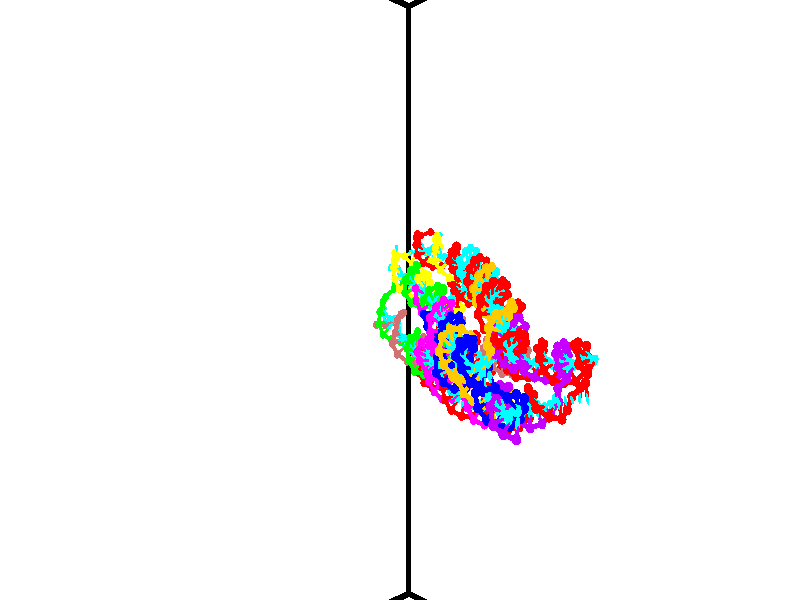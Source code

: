 // switches for output
#declare DRAW_BASES = 1; // possible values are 0, 1; only relevant for DNA ribbons
#declare DRAW_BASES_TYPE = 3; // possible values are 1, 2, 3; only relevant for DNA ribbons
#declare DRAW_FOG = 0; // set to 1 to enable fog

#include "colors.inc"

#include "transforms.inc"
background { rgb <1, 1, 1>}

#default {
   normal{
       ripples 0.25
       frequency 0.20
       turbulence 0.2
       lambda 5
   }
	finish {
		phong 0.1
		phong_size 40.
	}
}

// original window dimensions: 1024x640


// camera settings

camera {
	sky <-0, 1, 0>
	up <-0, 1, 0>
	right 1.6 * <0.724836, 0, 0.688921>
	location <12.1561, 44.2, 77.9145>
	look_at <46.7464, 44.2, 41.5209>
	direction <34.5903, 0, -36.3936>
	angle 67.0682
}


# declare cpy_camera_pos = <12.1561, 44.2, 77.9145>;
# if (DRAW_FOG = 1)
fog {
	fog_type 2
	up vnormalize(cpy_camera_pos)
	color rgbt<1,1,1,0.3>
	distance 1e-5
	fog_alt 3e-3
	fog_offset 70.72
}
# end


// LIGHTS

# declare lum = 6;
global_settings {
	ambient_light rgb lum * <0.05, 0.05, 0.05>
	max_trace_level 15
}# declare cpy_direct_light_amount = 0.25;
light_source
{	1000 * <-0.0359156, -1, 1.41376>,
	rgb lum * cpy_direct_light_amount
	parallel
}

light_source
{	1000 * <0.0359156, 1, -1.41376>,
	rgb lum * cpy_direct_light_amount
	parallel
}

// strand 0

// nucleotide -1

// particle -1
sphere {
	<46.539474, 40.504578, 43.670738> 0.250000
	pigment { color rgbt <1,0,0,0> }
	no_shadow
}
cylinder {
	<46.696884, 40.719627, 43.969028>,  <46.791328, 40.848656, 44.148003>, 0.100000
	pigment { color rgbt <1,0,0,0> }
	no_shadow
}
cylinder {
	<46.696884, 40.719627, 43.969028>,  <46.539474, 40.504578, 43.670738>, 0.100000
	pigment { color rgbt <1,0,0,0> }
	no_shadow
}

// particle -1
sphere {
	<46.696884, 40.719627, 43.969028> 0.100000
	pigment { color rgbt <1,0,0,0> }
	no_shadow
}
sphere {
	0, 1
	scale<0.080000,0.200000,0.300000>
	matrix <-0.693853, -0.358445, 0.624568,
		0.603084, -0.763202, 0.231977,
		0.393521, 0.537625, 0.745722,
		46.814941, 40.880917, 44.192745>
	pigment { color rgbt <0,1,1,0> }
	no_shadow
}
cylinder {
	<46.415241, 40.072323, 44.203205>,  <46.539474, 40.504578, 43.670738>, 0.130000
	pigment { color rgbt <1,0,0,0> }
	no_shadow
}

// nucleotide -1

// particle -1
sphere {
	<46.415241, 40.072323, 44.203205> 0.250000
	pigment { color rgbt <1,0,0,0> }
	no_shadow
}
cylinder {
	<46.510696, 40.412216, 44.391247>,  <46.567970, 40.616154, 44.504070>, 0.100000
	pigment { color rgbt <1,0,0,0> }
	no_shadow
}
cylinder {
	<46.510696, 40.412216, 44.391247>,  <46.415241, 40.072323, 44.203205>, 0.100000
	pigment { color rgbt <1,0,0,0> }
	no_shadow
}

// particle -1
sphere {
	<46.510696, 40.412216, 44.391247> 0.100000
	pigment { color rgbt <1,0,0,0> }
	no_shadow
}
sphere {
	0, 1
	scale<0.080000,0.200000,0.300000>
	matrix <-0.611821, -0.244375, 0.752300,
		0.754139, -0.467149, 0.461569,
		0.238641, 0.849737, 0.470104,
		46.582287, 40.667137, 44.532280>
	pigment { color rgbt <0,1,1,0> }
	no_shadow
}
cylinder {
	<46.561985, 39.920776, 44.871944>,  <46.415241, 40.072323, 44.203205>, 0.130000
	pigment { color rgbt <1,0,0,0> }
	no_shadow
}

// nucleotide -1

// particle -1
sphere {
	<46.561985, 39.920776, 44.871944> 0.250000
	pigment { color rgbt <1,0,0,0> }
	no_shadow
}
cylinder {
	<46.432930, 40.299385, 44.871304>,  <46.355499, 40.526550, 44.870918>, 0.100000
	pigment { color rgbt <1,0,0,0> }
	no_shadow
}
cylinder {
	<46.432930, 40.299385, 44.871304>,  <46.561985, 39.920776, 44.871944>, 0.100000
	pigment { color rgbt <1,0,0,0> }
	no_shadow
}

// particle -1
sphere {
	<46.432930, 40.299385, 44.871304> 0.100000
	pigment { color rgbt <1,0,0,0> }
	no_shadow
}
sphere {
	0, 1
	scale<0.080000,0.200000,0.300000>
	matrix <-0.585629, -0.198289, 0.785951,
		0.743602, 0.254515, 0.618286,
		-0.322636, 0.946522, -0.001603,
		46.336140, 40.583344, 44.870823>
	pigment { color rgbt <0,1,1,0> }
	no_shadow
}
cylinder {
	<46.719398, 40.113167, 45.597569>,  <46.561985, 39.920776, 44.871944>, 0.130000
	pigment { color rgbt <1,0,0,0> }
	no_shadow
}

// nucleotide -1

// particle -1
sphere {
	<46.719398, 40.113167, 45.597569> 0.250000
	pigment { color rgbt <1,0,0,0> }
	no_shadow
}
cylinder {
	<46.433838, 40.366287, 45.477631>,  <46.262501, 40.518158, 45.405666>, 0.100000
	pigment { color rgbt <1,0,0,0> }
	no_shadow
}
cylinder {
	<46.433838, 40.366287, 45.477631>,  <46.719398, 40.113167, 45.597569>, 0.100000
	pigment { color rgbt <1,0,0,0> }
	no_shadow
}

// particle -1
sphere {
	<46.433838, 40.366287, 45.477631> 0.100000
	pigment { color rgbt <1,0,0,0> }
	no_shadow
}
sphere {
	0, 1
	scale<0.080000,0.200000,0.300000>
	matrix <-0.542062, -0.228325, 0.808725,
		0.443297, 0.739888, 0.506018,
		-0.713903, 0.632798, -0.299849,
		46.219666, 40.556126, 45.387676>
	pigment { color rgbt <0,1,1,0> }
	no_shadow
}
cylinder {
	<46.429115, 40.345436, 46.182476>,  <46.719398, 40.113167, 45.597569>, 0.130000
	pigment { color rgbt <1,0,0,0> }
	no_shadow
}

// nucleotide -1

// particle -1
sphere {
	<46.429115, 40.345436, 46.182476> 0.250000
	pigment { color rgbt <1,0,0,0> }
	no_shadow
}
cylinder {
	<46.157944, 40.468262, 45.915306>,  <45.995239, 40.541958, 45.755005>, 0.100000
	pigment { color rgbt <1,0,0,0> }
	no_shadow
}
cylinder {
	<46.157944, 40.468262, 45.915306>,  <46.429115, 40.345436, 46.182476>, 0.100000
	pigment { color rgbt <1,0,0,0> }
	no_shadow
}

// particle -1
sphere {
	<46.157944, 40.468262, 45.915306> 0.100000
	pigment { color rgbt <1,0,0,0> }
	no_shadow
}
sphere {
	0, 1
	scale<0.080000,0.200000,0.300000>
	matrix <-0.734970, -0.264405, 0.624427,
		0.015140, 0.914220, 0.404934,
		-0.677931, 0.307068, -0.667921,
		45.954563, 40.560383, 45.714931>
	pigment { color rgbt <0,1,1,0> }
	no_shadow
}
cylinder {
	<46.064121, 40.872108, 46.501606>,  <46.429115, 40.345436, 46.182476>, 0.130000
	pigment { color rgbt <1,0,0,0> }
	no_shadow
}

// nucleotide -1

// particle -1
sphere {
	<46.064121, 40.872108, 46.501606> 0.250000
	pigment { color rgbt <1,0,0,0> }
	no_shadow
}
cylinder {
	<45.836014, 40.716248, 46.212341>,  <45.699150, 40.622730, 46.038780>, 0.100000
	pigment { color rgbt <1,0,0,0> }
	no_shadow
}
cylinder {
	<45.836014, 40.716248, 46.212341>,  <46.064121, 40.872108, 46.501606>, 0.100000
	pigment { color rgbt <1,0,0,0> }
	no_shadow
}

// particle -1
sphere {
	<45.836014, 40.716248, 46.212341> 0.100000
	pigment { color rgbt <1,0,0,0> }
	no_shadow
}
sphere {
	0, 1
	scale<0.080000,0.200000,0.300000>
	matrix <-0.740875, -0.136288, 0.657670,
		-0.354818, 0.910824, -0.210959,
		-0.570270, -0.389647, -0.723164,
		45.664932, 40.599354, 45.995392>
	pigment { color rgbt <0,1,1,0> }
	no_shadow
}
cylinder {
	<45.546108, 41.203289, 46.681248>,  <46.064121, 40.872108, 46.501606>, 0.130000
	pigment { color rgbt <1,0,0,0> }
	no_shadow
}

// nucleotide -1

// particle -1
sphere {
	<45.546108, 41.203289, 46.681248> 0.250000
	pigment { color rgbt <1,0,0,0> }
	no_shadow
}
cylinder {
	<45.422409, 40.908752, 46.440525>,  <45.348190, 40.732029, 46.296093>, 0.100000
	pigment { color rgbt <1,0,0,0> }
	no_shadow
}
cylinder {
	<45.422409, 40.908752, 46.440525>,  <45.546108, 41.203289, 46.681248>, 0.100000
	pigment { color rgbt <1,0,0,0> }
	no_shadow
}

// particle -1
sphere {
	<45.422409, 40.908752, 46.440525> 0.100000
	pigment { color rgbt <1,0,0,0> }
	no_shadow
}
sphere {
	0, 1
	scale<0.080000,0.200000,0.300000>
	matrix <-0.778475, -0.167459, 0.604926,
		-0.546209, 0.655560, -0.521437,
		-0.309246, -0.736342, -0.601804,
		45.329636, 40.687851, 46.259983>
	pigment { color rgbt <0,1,1,0> }
	no_shadow
}
cylinder {
	<44.840649, 41.313084, 46.602650>,  <45.546108, 41.203289, 46.681248>, 0.130000
	pigment { color rgbt <1,0,0,0> }
	no_shadow
}

// nucleotide -1

// particle -1
sphere {
	<44.840649, 41.313084, 46.602650> 0.250000
	pigment { color rgbt <1,0,0,0> }
	no_shadow
}
cylinder {
	<44.905163, 40.923630, 46.538120>,  <44.943871, 40.689957, 46.499401>, 0.100000
	pigment { color rgbt <1,0,0,0> }
	no_shadow
}
cylinder {
	<44.905163, 40.923630, 46.538120>,  <44.840649, 41.313084, 46.602650>, 0.100000
	pigment { color rgbt <1,0,0,0> }
	no_shadow
}

// particle -1
sphere {
	<44.905163, 40.923630, 46.538120> 0.100000
	pigment { color rgbt <1,0,0,0> }
	no_shadow
}
sphere {
	0, 1
	scale<0.080000,0.200000,0.300000>
	matrix <-0.777811, -0.226020, 0.586451,
		-0.607451, 0.030897, -0.793756,
		0.161286, -0.973633, -0.161328,
		44.953548, 40.631538, 46.489723>
	pigment { color rgbt <0,1,1,0> }
	no_shadow
}
cylinder {
	<44.149612, 41.121891, 46.672970>,  <44.840649, 41.313084, 46.602650>, 0.130000
	pigment { color rgbt <1,0,0,0> }
	no_shadow
}

// nucleotide -1

// particle -1
sphere {
	<44.149612, 41.121891, 46.672970> 0.250000
	pigment { color rgbt <1,0,0,0> }
	no_shadow
}
cylinder {
	<44.362011, 40.783913, 46.698631>,  <44.489449, 40.581127, 46.714027>, 0.100000
	pigment { color rgbt <1,0,0,0> }
	no_shadow
}
cylinder {
	<44.362011, 40.783913, 46.698631>,  <44.149612, 41.121891, 46.672970>, 0.100000
	pigment { color rgbt <1,0,0,0> }
	no_shadow
}

// particle -1
sphere {
	<44.362011, 40.783913, 46.698631> 0.100000
	pigment { color rgbt <1,0,0,0> }
	no_shadow
}
sphere {
	0, 1
	scale<0.080000,0.200000,0.300000>
	matrix <-0.621527, -0.336894, 0.707253,
		-0.575977, -0.415418, -0.704044,
		0.530994, -0.844944, 0.064151,
		44.521309, 40.530430, 46.717876>
	pigment { color rgbt <0,1,1,0> }
	no_shadow
}
cylinder {
	<43.672279, 40.507034, 46.897900>,  <44.149612, 41.121891, 46.672970>, 0.130000
	pigment { color rgbt <1,0,0,0> }
	no_shadow
}

// nucleotide -1

// particle -1
sphere {
	<43.672279, 40.507034, 46.897900> 0.250000
	pigment { color rgbt <1,0,0,0> }
	no_shadow
}
cylinder {
	<44.035500, 40.353653, 46.965328>,  <44.253429, 40.261623, 47.005787>, 0.100000
	pigment { color rgbt <1,0,0,0> }
	no_shadow
}
cylinder {
	<44.035500, 40.353653, 46.965328>,  <43.672279, 40.507034, 46.897900>, 0.100000
	pigment { color rgbt <1,0,0,0> }
	no_shadow
}

// particle -1
sphere {
	<44.035500, 40.353653, 46.965328> 0.100000
	pigment { color rgbt <1,0,0,0> }
	no_shadow
}
sphere {
	0, 1
	scale<0.080000,0.200000,0.300000>
	matrix <-0.325383, -0.392306, 0.860361,
		-0.263773, -0.836099, -0.481001,
		0.908047, -0.383450, 0.168573,
		44.307915, 40.238617, 47.015900>
	pigment { color rgbt <0,1,1,0> }
	no_shadow
}
cylinder {
	<43.513393, 39.763988, 46.926800>,  <43.672279, 40.507034, 46.897900>, 0.130000
	pigment { color rgbt <1,0,0,0> }
	no_shadow
}

// nucleotide -1

// particle -1
sphere {
	<43.513393, 39.763988, 46.926800> 0.250000
	pigment { color rgbt <1,0,0,0> }
	no_shadow
}
cylinder {
	<43.867714, 39.861603, 47.084690>,  <44.080307, 39.920170, 47.179424>, 0.100000
	pigment { color rgbt <1,0,0,0> }
	no_shadow
}
cylinder {
	<43.867714, 39.861603, 47.084690>,  <43.513393, 39.763988, 46.926800>, 0.100000
	pigment { color rgbt <1,0,0,0> }
	no_shadow
}

// particle -1
sphere {
	<43.867714, 39.861603, 47.084690> 0.100000
	pigment { color rgbt <1,0,0,0> }
	no_shadow
}
sphere {
	0, 1
	scale<0.080000,0.200000,0.300000>
	matrix <-0.264720, -0.432906, 0.861694,
		0.381163, -0.867778, -0.318866,
		0.885798, 0.244035, 0.394726,
		44.133453, 39.934814, 47.203110>
	pigment { color rgbt <0,1,1,0> }
	no_shadow
}
cylinder {
	<43.650703, 39.171940, 47.291737>,  <43.513393, 39.763988, 46.926800>, 0.130000
	pigment { color rgbt <1,0,0,0> }
	no_shadow
}

// nucleotide -1

// particle -1
sphere {
	<43.650703, 39.171940, 47.291737> 0.250000
	pigment { color rgbt <1,0,0,0> }
	no_shadow
}
cylinder {
	<43.844734, 39.483543, 47.450657>,  <43.961155, 39.670506, 47.546009>, 0.100000
	pigment { color rgbt <1,0,0,0> }
	no_shadow
}
cylinder {
	<43.844734, 39.483543, 47.450657>,  <43.650703, 39.171940, 47.291737>, 0.100000
	pigment { color rgbt <1,0,0,0> }
	no_shadow
}

// particle -1
sphere {
	<43.844734, 39.483543, 47.450657> 0.100000
	pigment { color rgbt <1,0,0,0> }
	no_shadow
}
sphere {
	0, 1
	scale<0.080000,0.200000,0.300000>
	matrix <-0.420879, -0.190274, 0.886937,
		0.766525, -0.597451, 0.235569,
		0.485078, 0.779005, 0.397304,
		43.990257, 39.717243, 47.569847>
	pigment { color rgbt <0,1,1,0> }
	no_shadow
}
cylinder {
	<43.962055, 38.897381, 47.808350>,  <43.650703, 39.171940, 47.291737>, 0.130000
	pigment { color rgbt <1,0,0,0> }
	no_shadow
}

// nucleotide -1

// particle -1
sphere {
	<43.962055, 38.897381, 47.808350> 0.250000
	pigment { color rgbt <1,0,0,0> }
	no_shadow
}
cylinder {
	<43.915901, 39.288689, 47.877251>,  <43.888206, 39.523476, 47.918591>, 0.100000
	pigment { color rgbt <1,0,0,0> }
	no_shadow
}
cylinder {
	<43.915901, 39.288689, 47.877251>,  <43.962055, 38.897381, 47.808350>, 0.100000
	pigment { color rgbt <1,0,0,0> }
	no_shadow
}

// particle -1
sphere {
	<43.915901, 39.288689, 47.877251> 0.100000
	pigment { color rgbt <1,0,0,0> }
	no_shadow
}
sphere {
	0, 1
	scale<0.080000,0.200000,0.300000>
	matrix <-0.343974, -0.202033, 0.916987,
		0.931862, 0.046560, 0.359812,
		-0.115389, 0.978271, 0.172252,
		43.881283, 39.582169, 47.928925>
	pigment { color rgbt <0,1,1,0> }
	no_shadow
}
cylinder {
	<44.268852, 38.963730, 48.443611>,  <43.962055, 38.897381, 47.808350>, 0.130000
	pigment { color rgbt <1,0,0,0> }
	no_shadow
}

// nucleotide -1

// particle -1
sphere {
	<44.268852, 38.963730, 48.443611> 0.250000
	pigment { color rgbt <1,0,0,0> }
	no_shadow
}
cylinder {
	<44.049515, 39.295647, 48.402115>,  <43.917912, 39.494797, 48.377216>, 0.100000
	pigment { color rgbt <1,0,0,0> }
	no_shadow
}
cylinder {
	<44.049515, 39.295647, 48.402115>,  <44.268852, 38.963730, 48.443611>, 0.100000
	pigment { color rgbt <1,0,0,0> }
	no_shadow
}

// particle -1
sphere {
	<44.049515, 39.295647, 48.402115> 0.100000
	pigment { color rgbt <1,0,0,0> }
	no_shadow
}
sphere {
	0, 1
	scale<0.080000,0.200000,0.300000>
	matrix <-0.392304, -0.145692, 0.908225,
		0.738527, 0.538714, 0.405421,
		-0.548339, 0.829796, -0.103742,
		43.885014, 39.544586, 48.370991>
	pigment { color rgbt <0,1,1,0> }
	no_shadow
}
cylinder {
	<44.443619, 39.401310, 49.069244>,  <44.268852, 38.963730, 48.443611>, 0.130000
	pigment { color rgbt <1,0,0,0> }
	no_shadow
}

// nucleotide -1

// particle -1
sphere {
	<44.443619, 39.401310, 49.069244> 0.250000
	pigment { color rgbt <1,0,0,0> }
	no_shadow
}
cylinder {
	<44.097233, 39.547966, 48.933201>,  <43.889400, 39.635960, 48.851574>, 0.100000
	pigment { color rgbt <1,0,0,0> }
	no_shadow
}
cylinder {
	<44.097233, 39.547966, 48.933201>,  <44.443619, 39.401310, 49.069244>, 0.100000
	pigment { color rgbt <1,0,0,0> }
	no_shadow
}

// particle -1
sphere {
	<44.097233, 39.547966, 48.933201> 0.100000
	pigment { color rgbt <1,0,0,0> }
	no_shadow
}
sphere {
	0, 1
	scale<0.080000,0.200000,0.300000>
	matrix <-0.389032, -0.066533, 0.918819,
		0.314249, 0.927980, 0.200251,
		-0.865969, 0.366642, -0.340106,
		43.837440, 39.657959, 48.831169>
	pigment { color rgbt <0,1,1,0> }
	no_shadow
}
cylinder {
	<44.340252, 40.099117, 49.490082>,  <44.443619, 39.401310, 49.069244>, 0.130000
	pigment { color rgbt <1,0,0,0> }
	no_shadow
}

// nucleotide -1

// particle -1
sphere {
	<44.340252, 40.099117, 49.490082> 0.250000
	pigment { color rgbt <1,0,0,0> }
	no_shadow
}
cylinder {
	<44.002605, 39.931076, 49.356827>,  <43.800018, 39.830254, 49.276875>, 0.100000
	pigment { color rgbt <1,0,0,0> }
	no_shadow
}
cylinder {
	<44.002605, 39.931076, 49.356827>,  <44.340252, 40.099117, 49.490082>, 0.100000
	pigment { color rgbt <1,0,0,0> }
	no_shadow
}

// particle -1
sphere {
	<44.002605, 39.931076, 49.356827> 0.100000
	pigment { color rgbt <1,0,0,0> }
	no_shadow
}
sphere {
	0, 1
	scale<0.080000,0.200000,0.300000>
	matrix <-0.364902, -0.005106, 0.931032,
		-0.392829, 0.907463, -0.148985,
		-0.844116, -0.420101, -0.333141,
		43.749371, 39.805046, 49.256886>
	pigment { color rgbt <0,1,1,0> }
	no_shadow
}
cylinder {
	<43.912846, 40.249928, 50.043087>,  <44.340252, 40.099117, 49.490082>, 0.130000
	pigment { color rgbt <1,0,0,0> }
	no_shadow
}

// nucleotide -1

// particle -1
sphere {
	<43.912846, 40.249928, 50.043087> 0.250000
	pigment { color rgbt <1,0,0,0> }
	no_shadow
}
cylinder {
	<43.690811, 39.982979, 49.844498>,  <43.557590, 39.822807, 49.725346>, 0.100000
	pigment { color rgbt <1,0,0,0> }
	no_shadow
}
cylinder {
	<43.690811, 39.982979, 49.844498>,  <43.912846, 40.249928, 50.043087>, 0.100000
	pigment { color rgbt <1,0,0,0> }
	no_shadow
}

// particle -1
sphere {
	<43.690811, 39.982979, 49.844498> 0.100000
	pigment { color rgbt <1,0,0,0> }
	no_shadow
}
sphere {
	0, 1
	scale<0.080000,0.200000,0.300000>
	matrix <-0.451920, -0.259122, 0.853594,
		-0.698315, 0.698188, -0.157764,
		-0.555089, -0.667375, -0.496474,
		43.524284, 39.782768, 49.695557>
	pigment { color rgbt <0,1,1,0> }
	no_shadow
}
cylinder {
	<43.187641, 40.308380, 50.259754>,  <43.912846, 40.249928, 50.043087>, 0.130000
	pigment { color rgbt <1,0,0,0> }
	no_shadow
}

// nucleotide -1

// particle -1
sphere {
	<43.187641, 40.308380, 50.259754> 0.250000
	pigment { color rgbt <1,0,0,0> }
	no_shadow
}
cylinder {
	<43.204716, 39.933800, 50.120472>,  <43.214958, 39.709053, 50.036903>, 0.100000
	pigment { color rgbt <1,0,0,0> }
	no_shadow
}
cylinder {
	<43.204716, 39.933800, 50.120472>,  <43.187641, 40.308380, 50.259754>, 0.100000
	pigment { color rgbt <1,0,0,0> }
	no_shadow
}

// particle -1
sphere {
	<43.204716, 39.933800, 50.120472> 0.100000
	pigment { color rgbt <1,0,0,0> }
	no_shadow
}
sphere {
	0, 1
	scale<0.080000,0.200000,0.300000>
	matrix <-0.476164, -0.325460, 0.816912,
		-0.878320, 0.130934, -0.459793,
		0.042683, -0.936447, -0.348204,
		43.217522, 39.652866, 50.016010>
	pigment { color rgbt <0,1,1,0> }
	no_shadow
}
cylinder {
	<42.562466, 39.981510, 50.542728>,  <43.187641, 40.308380, 50.259754>, 0.130000
	pigment { color rgbt <1,0,0,0> }
	no_shadow
}

// nucleotide -1

// particle -1
sphere {
	<42.562466, 39.981510, 50.542728> 0.250000
	pigment { color rgbt <1,0,0,0> }
	no_shadow
}
cylinder {
	<42.806572, 39.679245, 50.447601>,  <42.953037, 39.497887, 50.390526>, 0.100000
	pigment { color rgbt <1,0,0,0> }
	no_shadow
}
cylinder {
	<42.806572, 39.679245, 50.447601>,  <42.562466, 39.981510, 50.542728>, 0.100000
	pigment { color rgbt <1,0,0,0> }
	no_shadow
}

// particle -1
sphere {
	<42.806572, 39.679245, 50.447601> 0.100000
	pigment { color rgbt <1,0,0,0> }
	no_shadow
}
sphere {
	0, 1
	scale<0.080000,0.200000,0.300000>
	matrix <-0.365902, -0.535129, 0.761415,
		-0.702633, -0.377647, -0.603067,
		0.610265, -0.755659, -0.237818,
		42.989651, 39.452549, 50.376255>
	pigment { color rgbt <0,1,1,0> }
	no_shadow
}
cylinder {
	<42.185963, 39.296185, 50.487442>,  <42.562466, 39.981510, 50.542728>, 0.130000
	pigment { color rgbt <1,0,0,0> }
	no_shadow
}

// nucleotide -1

// particle -1
sphere {
	<42.185963, 39.296185, 50.487442> 0.250000
	pigment { color rgbt <1,0,0,0> }
	no_shadow
}
cylinder {
	<42.574619, 39.233604, 50.558365>,  <42.807812, 39.196056, 50.600918>, 0.100000
	pigment { color rgbt <1,0,0,0> }
	no_shadow
}
cylinder {
	<42.574619, 39.233604, 50.558365>,  <42.185963, 39.296185, 50.487442>, 0.100000
	pigment { color rgbt <1,0,0,0> }
	no_shadow
}

// particle -1
sphere {
	<42.574619, 39.233604, 50.558365> 0.100000
	pigment { color rgbt <1,0,0,0> }
	no_shadow
}
sphere {
	0, 1
	scale<0.080000,0.200000,0.300000>
	matrix <-0.236462, -0.644593, 0.727039,
		0.000551, -0.748348, -0.663306,
		0.971640, -0.156446, 0.177311,
		42.866112, 39.186672, 50.611557>
	pigment { color rgbt <0,1,1,0> }
	no_shadow
}
cylinder {
	<42.153149, 38.623573, 50.668110>,  <42.185963, 39.296185, 50.487442>, 0.130000
	pigment { color rgbt <1,0,0,0> }
	no_shadow
}

// nucleotide -1

// particle -1
sphere {
	<42.153149, 38.623573, 50.668110> 0.250000
	pigment { color rgbt <1,0,0,0> }
	no_shadow
}
cylinder {
	<42.509666, 38.751907, 50.796272>,  <42.723576, 38.828907, 50.873169>, 0.100000
	pigment { color rgbt <1,0,0,0> }
	no_shadow
}
cylinder {
	<42.509666, 38.751907, 50.796272>,  <42.153149, 38.623573, 50.668110>, 0.100000
	pigment { color rgbt <1,0,0,0> }
	no_shadow
}

// particle -1
sphere {
	<42.509666, 38.751907, 50.796272> 0.100000
	pigment { color rgbt <1,0,0,0> }
	no_shadow
}
sphere {
	0, 1
	scale<0.080000,0.200000,0.300000>
	matrix <-0.166835, -0.425022, 0.889675,
		0.421618, -0.846418, -0.325293,
		0.891294, 0.320833, 0.320409,
		42.777054, 38.848156, 50.892395>
	pigment { color rgbt <0,1,1,0> }
	no_shadow
}
cylinder {
	<42.415733, 38.060242, 51.033951>,  <42.153149, 38.623573, 50.668110>, 0.130000
	pigment { color rgbt <1,0,0,0> }
	no_shadow
}

// nucleotide -1

// particle -1
sphere {
	<42.415733, 38.060242, 51.033951> 0.250000
	pigment { color rgbt <1,0,0,0> }
	no_shadow
}
cylinder {
	<42.609276, 38.372444, 51.192287>,  <42.725403, 38.559765, 51.287289>, 0.100000
	pigment { color rgbt <1,0,0,0> }
	no_shadow
}
cylinder {
	<42.609276, 38.372444, 51.192287>,  <42.415733, 38.060242, 51.033951>, 0.100000
	pigment { color rgbt <1,0,0,0> }
	no_shadow
}

// particle -1
sphere {
	<42.609276, 38.372444, 51.192287> 0.100000
	pigment { color rgbt <1,0,0,0> }
	no_shadow
}
sphere {
	0, 1
	scale<0.080000,0.200000,0.300000>
	matrix <-0.176328, -0.356086, 0.917666,
		0.857200, -0.513816, -0.034668,
		0.483856, 0.780510, 0.395837,
		42.754433, 38.606598, 51.311039>
	pigment { color rgbt <0,1,1,0> }
	no_shadow
}
cylinder {
	<42.809017, 37.748470, 51.629032>,  <42.415733, 38.060242, 51.033951>, 0.130000
	pigment { color rgbt <1,0,0,0> }
	no_shadow
}

// nucleotide -1

// particle -1
sphere {
	<42.809017, 37.748470, 51.629032> 0.250000
	pigment { color rgbt <1,0,0,0> }
	no_shadow
}
cylinder {
	<42.804260, 38.142250, 51.699142>,  <42.801407, 38.378517, 51.741211>, 0.100000
	pigment { color rgbt <1,0,0,0> }
	no_shadow
}
cylinder {
	<42.804260, 38.142250, 51.699142>,  <42.809017, 37.748470, 51.629032>, 0.100000
	pigment { color rgbt <1,0,0,0> }
	no_shadow
}

// particle -1
sphere {
	<42.804260, 38.142250, 51.699142> 0.100000
	pigment { color rgbt <1,0,0,0> }
	no_shadow
}
sphere {
	0, 1
	scale<0.080000,0.200000,0.300000>
	matrix <-0.137477, -0.175236, 0.974881,
		0.990434, -0.012500, 0.137423,
		-0.011895, 0.984447, 0.175278,
		42.800694, 38.437584, 51.751724>
	pigment { color rgbt <0,1,1,0> }
	no_shadow
}
cylinder {
	<43.204807, 37.760574, 52.201160>,  <42.809017, 37.748470, 51.629032>, 0.130000
	pigment { color rgbt <1,0,0,0> }
	no_shadow
}

// nucleotide -1

// particle -1
sphere {
	<43.204807, 37.760574, 52.201160> 0.250000
	pigment { color rgbt <1,0,0,0> }
	no_shadow
}
cylinder {
	<43.009392, 38.109535, 52.207443>,  <42.892143, 38.318913, 52.211212>, 0.100000
	pigment { color rgbt <1,0,0,0> }
	no_shadow
}
cylinder {
	<43.009392, 38.109535, 52.207443>,  <43.204807, 37.760574, 52.201160>, 0.100000
	pigment { color rgbt <1,0,0,0> }
	no_shadow
}

// particle -1
sphere {
	<43.009392, 38.109535, 52.207443> 0.100000
	pigment { color rgbt <1,0,0,0> }
	no_shadow
}
sphere {
	0, 1
	scale<0.080000,0.200000,0.300000>
	matrix <-0.026354, -0.032750, 0.999116,
		0.872142, 0.487697, 0.038991,
		-0.488543, 0.872398, 0.015710,
		42.862827, 38.371254, 52.212154>
	pigment { color rgbt <0,1,1,0> }
	no_shadow
}
cylinder {
	<43.691692, 38.208988, 52.600872>,  <43.204807, 37.760574, 52.201160>, 0.130000
	pigment { color rgbt <1,0,0,0> }
	no_shadow
}

// nucleotide -1

// particle -1
sphere {
	<43.691692, 38.208988, 52.600872> 0.250000
	pigment { color rgbt <1,0,0,0> }
	no_shadow
}
cylinder {
	<43.313049, 38.337532, 52.590630>,  <43.085861, 38.414658, 52.584484>, 0.100000
	pigment { color rgbt <1,0,0,0> }
	no_shadow
}
cylinder {
	<43.313049, 38.337532, 52.590630>,  <43.691692, 38.208988, 52.600872>, 0.100000
	pigment { color rgbt <1,0,0,0> }
	no_shadow
}

// particle -1
sphere {
	<43.313049, 38.337532, 52.590630> 0.100000
	pigment { color rgbt <1,0,0,0> }
	no_shadow
}
sphere {
	0, 1
	scale<0.080000,0.200000,0.300000>
	matrix <0.003819, 0.090606, 0.995879,
		0.322359, 0.942611, -0.086996,
		-0.946610, 0.321363, -0.025608,
		43.029068, 38.433941, 52.582947>
	pigment { color rgbt <0,1,1,0> }
	no_shadow
}
cylinder {
	<43.796383, 38.766140, 52.970612>,  <43.691692, 38.208988, 52.600872>, 0.130000
	pigment { color rgbt <1,0,0,0> }
	no_shadow
}

// nucleotide -1

// particle -1
sphere {
	<43.796383, 38.766140, 52.970612> 0.250000
	pigment { color rgbt <1,0,0,0> }
	no_shadow
}
cylinder {
	<43.409309, 38.665314, 52.967613>,  <43.177067, 38.604820, 52.965816>, 0.100000
	pigment { color rgbt <1,0,0,0> }
	no_shadow
}
cylinder {
	<43.409309, 38.665314, 52.967613>,  <43.796383, 38.766140, 52.970612>, 0.100000
	pigment { color rgbt <1,0,0,0> }
	no_shadow
}

// particle -1
sphere {
	<43.409309, 38.665314, 52.967613> 0.100000
	pigment { color rgbt <1,0,0,0> }
	no_shadow
}
sphere {
	0, 1
	scale<0.080000,0.200000,0.300000>
	matrix <-0.060622, 0.203685, 0.977158,
		-0.244780, 0.946032, -0.212383,
		-0.967682, -0.252064, -0.007492,
		43.119003, 38.589695, 52.965366>
	pigment { color rgbt <0,1,1,0> }
	no_shadow
}
cylinder {
	<43.402763, 39.317768, 53.212406>,  <43.796383, 38.766140, 52.970612>, 0.130000
	pigment { color rgbt <1,0,0,0> }
	no_shadow
}

// nucleotide -1

// particle -1
sphere {
	<43.402763, 39.317768, 53.212406> 0.250000
	pigment { color rgbt <1,0,0,0> }
	no_shadow
}
cylinder {
	<43.156055, 39.006912, 53.262447>,  <43.008030, 38.820400, 53.292473>, 0.100000
	pigment { color rgbt <1,0,0,0> }
	no_shadow
}
cylinder {
	<43.156055, 39.006912, 53.262447>,  <43.402763, 39.317768, 53.212406>, 0.100000
	pigment { color rgbt <1,0,0,0> }
	no_shadow
}

// particle -1
sphere {
	<43.156055, 39.006912, 53.262447> 0.100000
	pigment { color rgbt <1,0,0,0> }
	no_shadow
}
sphere {
	0, 1
	scale<0.080000,0.200000,0.300000>
	matrix <-0.156597, 0.276903, 0.948052,
		-0.771408, 0.565140, -0.292483,
		-0.616771, -0.777137, 0.125106,
		42.971024, 38.773769, 53.299980>
	pigment { color rgbt <0,1,1,0> }
	no_shadow
}
cylinder {
	<42.881630, 39.562317, 53.767574>,  <43.402763, 39.317768, 53.212406>, 0.130000
	pigment { color rgbt <1,0,0,0> }
	no_shadow
}

// nucleotide -1

// particle -1
sphere {
	<42.881630, 39.562317, 53.767574> 0.250000
	pigment { color rgbt <1,0,0,0> }
	no_shadow
}
cylinder {
	<42.788647, 39.173927, 53.745049>,  <42.732857, 38.940891, 53.731533>, 0.100000
	pigment { color rgbt <1,0,0,0> }
	no_shadow
}
cylinder {
	<42.788647, 39.173927, 53.745049>,  <42.881630, 39.562317, 53.767574>, 0.100000
	pigment { color rgbt <1,0,0,0> }
	no_shadow
}

// particle -1
sphere {
	<42.788647, 39.173927, 53.745049> 0.100000
	pigment { color rgbt <1,0,0,0> }
	no_shadow
}
sphere {
	0, 1
	scale<0.080000,0.200000,0.300000>
	matrix <-0.160471, -0.018817, 0.986861,
		-0.959278, 0.238437, -0.151440,
		-0.232455, -0.970976, -0.056313,
		42.718910, 38.882633, 53.728153>
	pigment { color rgbt <0,1,1,0> }
	no_shadow
}
cylinder {
	<42.178761, 39.375343, 53.932281>,  <42.881630, 39.562317, 53.767574>, 0.130000
	pigment { color rgbt <1,0,0,0> }
	no_shadow
}

// nucleotide -1

// particle -1
sphere {
	<42.178761, 39.375343, 53.932281> 0.250000
	pigment { color rgbt <1,0,0,0> }
	no_shadow
}
cylinder {
	<42.366142, 39.028908, 54.002064>,  <42.478569, 38.821045, 54.043934>, 0.100000
	pigment { color rgbt <1,0,0,0> }
	no_shadow
}
cylinder {
	<42.366142, 39.028908, 54.002064>,  <42.178761, 39.375343, 53.932281>, 0.100000
	pigment { color rgbt <1,0,0,0> }
	no_shadow
}

// particle -1
sphere {
	<42.366142, 39.028908, 54.002064> 0.100000
	pigment { color rgbt <1,0,0,0> }
	no_shadow
}
sphere {
	0, 1
	scale<0.080000,0.200000,0.300000>
	matrix <-0.211016, 0.082067, 0.974031,
		-0.857919, -0.493101, -0.144315,
		0.468452, -0.866093, 0.174459,
		42.506680, 38.769081, 54.054401>
	pigment { color rgbt <0,1,1,0> }
	no_shadow
}
cylinder {
	<41.781235, 38.974339, 54.391815>,  <42.178761, 39.375343, 53.932281>, 0.130000
	pigment { color rgbt <1,0,0,0> }
	no_shadow
}

// nucleotide -1

// particle -1
sphere {
	<41.781235, 38.974339, 54.391815> 0.250000
	pigment { color rgbt <1,0,0,0> }
	no_shadow
}
cylinder {
	<42.133324, 38.788086, 54.428474>,  <42.344578, 38.676334, 54.450470>, 0.100000
	pigment { color rgbt <1,0,0,0> }
	no_shadow
}
cylinder {
	<42.133324, 38.788086, 54.428474>,  <41.781235, 38.974339, 54.391815>, 0.100000
	pigment { color rgbt <1,0,0,0> }
	no_shadow
}

// particle -1
sphere {
	<42.133324, 38.788086, 54.428474> 0.100000
	pigment { color rgbt <1,0,0,0> }
	no_shadow
}
sphere {
	0, 1
	scale<0.080000,0.200000,0.300000>
	matrix <-0.170383, -0.129830, 0.976788,
		-0.442926, -0.875403, -0.193615,
		0.880220, -0.465633, 0.091648,
		42.397388, 38.648396, 54.455971>
	pigment { color rgbt <0,1,1,0> }
	no_shadow
}
cylinder {
	<41.583538, 38.354351, 54.779030>,  <41.781235, 38.974339, 54.391815>, 0.130000
	pigment { color rgbt <1,0,0,0> }
	no_shadow
}

// nucleotide -1

// particle -1
sphere {
	<41.583538, 38.354351, 54.779030> 0.250000
	pigment { color rgbt <1,0,0,0> }
	no_shadow
}
cylinder {
	<41.973648, 38.438560, 54.805943>,  <42.207714, 38.489086, 54.822090>, 0.100000
	pigment { color rgbt <1,0,0,0> }
	no_shadow
}
cylinder {
	<41.973648, 38.438560, 54.805943>,  <41.583538, 38.354351, 54.779030>, 0.100000
	pigment { color rgbt <1,0,0,0> }
	no_shadow
}

// particle -1
sphere {
	<41.973648, 38.438560, 54.805943> 0.100000
	pigment { color rgbt <1,0,0,0> }
	no_shadow
}
sphere {
	0, 1
	scale<0.080000,0.200000,0.300000>
	matrix <-0.046734, -0.101118, 0.993776,
		0.216018, -0.972345, -0.088779,
		0.975271, 0.210525, 0.067285,
		42.266228, 38.501717, 54.826130>
	pigment { color rgbt <0,1,1,0> }
	no_shadow
}
cylinder {
	<41.854042, 37.866871, 55.199707>,  <41.583538, 38.354351, 54.779030>, 0.130000
	pigment { color rgbt <1,0,0,0> }
	no_shadow
}

// nucleotide -1

// particle -1
sphere {
	<41.854042, 37.866871, 55.199707> 0.250000
	pigment { color rgbt <1,0,0,0> }
	no_shadow
}
cylinder {
	<42.122971, 38.162071, 55.222805>,  <42.284328, 38.339191, 55.236664>, 0.100000
	pigment { color rgbt <1,0,0,0> }
	no_shadow
}
cylinder {
	<42.122971, 38.162071, 55.222805>,  <41.854042, 37.866871, 55.199707>, 0.100000
	pigment { color rgbt <1,0,0,0> }
	no_shadow
}

// particle -1
sphere {
	<42.122971, 38.162071, 55.222805> 0.100000
	pigment { color rgbt <1,0,0,0> }
	no_shadow
}
sphere {
	0, 1
	scale<0.080000,0.200000,0.300000>
	matrix <-0.044650, -0.037431, 0.998301,
		0.738910, -0.673759, 0.007786,
		0.672323, 0.738002, 0.057741,
		42.324669, 38.383472, 55.240128>
	pigment { color rgbt <0,1,1,0> }
	no_shadow
}
cylinder {
	<42.286400, 37.617691, 55.812904>,  <41.854042, 37.866871, 55.199707>, 0.130000
	pigment { color rgbt <1,0,0,0> }
	no_shadow
}

// nucleotide -1

// particle -1
sphere {
	<42.286400, 37.617691, 55.812904> 0.250000
	pigment { color rgbt <1,0,0,0> }
	no_shadow
}
cylinder {
	<42.342422, 38.011536, 55.771088>,  <42.376038, 38.247841, 55.745998>, 0.100000
	pigment { color rgbt <1,0,0,0> }
	no_shadow
}
cylinder {
	<42.342422, 38.011536, 55.771088>,  <42.286400, 37.617691, 55.812904>, 0.100000
	pigment { color rgbt <1,0,0,0> }
	no_shadow
}

// particle -1
sphere {
	<42.342422, 38.011536, 55.771088> 0.100000
	pigment { color rgbt <1,0,0,0> }
	no_shadow
}
sphere {
	0, 1
	scale<0.080000,0.200000,0.300000>
	matrix <-0.086902, 0.117401, 0.989275,
		0.986323, -0.129469, 0.102007,
		0.140056, 0.984609, -0.104544,
		42.384438, 38.306919, 55.739723>
	pigment { color rgbt <0,1,1,0> }
	no_shadow
}
cylinder {
	<42.654736, 37.756287, 56.333458>,  <42.286400, 37.617691, 55.812904>, 0.130000
	pigment { color rgbt <1,0,0,0> }
	no_shadow
}

// nucleotide -1

// particle -1
sphere {
	<42.654736, 37.756287, 56.333458> 0.250000
	pigment { color rgbt <1,0,0,0> }
	no_shadow
}
cylinder {
	<42.528419, 38.125366, 56.244999>,  <42.452629, 38.346813, 56.191925>, 0.100000
	pigment { color rgbt <1,0,0,0> }
	no_shadow
}
cylinder {
	<42.528419, 38.125366, 56.244999>,  <42.654736, 37.756287, 56.333458>, 0.100000
	pigment { color rgbt <1,0,0,0> }
	no_shadow
}

// particle -1
sphere {
	<42.528419, 38.125366, 56.244999> 0.100000
	pigment { color rgbt <1,0,0,0> }
	no_shadow
}
sphere {
	0, 1
	scale<0.080000,0.200000,0.300000>
	matrix <-0.061322, 0.212737, 0.975183,
		0.946844, 0.321519, -0.010599,
		-0.315795, 0.922696, -0.221145,
		42.433681, 38.402176, 56.178654>
	pigment { color rgbt <0,1,1,0> }
	no_shadow
}
cylinder {
	<43.039558, 38.231972, 56.804859>,  <42.654736, 37.756287, 56.333458>, 0.130000
	pigment { color rgbt <1,0,0,0> }
	no_shadow
}

// nucleotide -1

// particle -1
sphere {
	<43.039558, 38.231972, 56.804859> 0.250000
	pigment { color rgbt <1,0,0,0> }
	no_shadow
}
cylinder {
	<42.715717, 38.433762, 56.684830>,  <42.521412, 38.554836, 56.612812>, 0.100000
	pigment { color rgbt <1,0,0,0> }
	no_shadow
}
cylinder {
	<42.715717, 38.433762, 56.684830>,  <43.039558, 38.231972, 56.804859>, 0.100000
	pigment { color rgbt <1,0,0,0> }
	no_shadow
}

// particle -1
sphere {
	<42.715717, 38.433762, 56.684830> 0.100000
	pigment { color rgbt <1,0,0,0> }
	no_shadow
}
sphere {
	0, 1
	scale<0.080000,0.200000,0.300000>
	matrix <-0.100423, 0.384640, 0.917588,
		0.578320, 0.773018, -0.260746,
		-0.809605, 0.504475, -0.300074,
		42.472836, 38.585106, 56.594807>
	pigment { color rgbt <0,1,1,0> }
	no_shadow
}
cylinder {
	<43.086491, 38.919113, 56.989658>,  <43.039558, 38.231972, 56.804859>, 0.130000
	pigment { color rgbt <1,0,0,0> }
	no_shadow
}

// nucleotide -1

// particle -1
sphere {
	<43.086491, 38.919113, 56.989658> 0.250000
	pigment { color rgbt <1,0,0,0> }
	no_shadow
}
cylinder {
	<42.696053, 38.837334, 56.960171>,  <42.461788, 38.788265, 56.942478>, 0.100000
	pigment { color rgbt <1,0,0,0> }
	no_shadow
}
cylinder {
	<42.696053, 38.837334, 56.960171>,  <43.086491, 38.919113, 56.989658>, 0.100000
	pigment { color rgbt <1,0,0,0> }
	no_shadow
}

// particle -1
sphere {
	<42.696053, 38.837334, 56.960171> 0.100000
	pigment { color rgbt <1,0,0,0> }
	no_shadow
}
sphere {
	0, 1
	scale<0.080000,0.200000,0.300000>
	matrix <-0.150096, 0.388849, 0.908993,
		-0.157174, 0.898331, -0.410241,
		-0.976098, -0.204445, -0.073719,
		42.403225, 38.776001, 56.938057>
	pigment { color rgbt <0,1,1,0> }
	no_shadow
}
cylinder {
	<42.791271, 39.471928, 57.312214>,  <43.086491, 38.919113, 56.989658>, 0.130000
	pigment { color rgbt <1,0,0,0> }
	no_shadow
}

// nucleotide -1

// particle -1
sphere {
	<42.791271, 39.471928, 57.312214> 0.250000
	pigment { color rgbt <1,0,0,0> }
	no_shadow
}
cylinder {
	<42.491974, 39.206978, 57.297256>,  <42.312397, 39.048008, 57.288284>, 0.100000
	pigment { color rgbt <1,0,0,0> }
	no_shadow
}
cylinder {
	<42.491974, 39.206978, 57.297256>,  <42.791271, 39.471928, 57.312214>, 0.100000
	pigment { color rgbt <1,0,0,0> }
	no_shadow
}

// particle -1
sphere {
	<42.491974, 39.206978, 57.297256> 0.100000
	pigment { color rgbt <1,0,0,0> }
	no_shadow
}
sphere {
	0, 1
	scale<0.080000,0.200000,0.300000>
	matrix <-0.352749, 0.349476, 0.868006,
		-0.561877, 0.662666, -0.495144,
		-0.748239, -0.662375, -0.037392,
		42.267502, 39.008266, 57.286037>
	pigment { color rgbt <0,1,1,0> }
	no_shadow
}
cylinder {
	<42.145493, 39.869038, 57.333687>,  <42.791271, 39.471928, 57.312214>, 0.130000
	pigment { color rgbt <1,0,0,0> }
	no_shadow
}

// nucleotide -1

// particle -1
sphere {
	<42.145493, 39.869038, 57.333687> 0.250000
	pigment { color rgbt <1,0,0,0> }
	no_shadow
}
cylinder {
	<42.077351, 39.498222, 57.467297>,  <42.036465, 39.275734, 57.547462>, 0.100000
	pigment { color rgbt <1,0,0,0> }
	no_shadow
}
cylinder {
	<42.077351, 39.498222, 57.467297>,  <42.145493, 39.869038, 57.333687>, 0.100000
	pigment { color rgbt <1,0,0,0> }
	no_shadow
}

// particle -1
sphere {
	<42.077351, 39.498222, 57.467297> 0.100000
	pigment { color rgbt <1,0,0,0> }
	no_shadow
}
sphere {
	0, 1
	scale<0.080000,0.200000,0.300000>
	matrix <-0.211872, 0.365512, 0.906373,
		-0.962336, 0.083631, -0.258679,
		-0.170351, -0.927042, 0.334027,
		42.026245, 39.220108, 57.567505>
	pigment { color rgbt <0,1,1,0> }
	no_shadow
}
cylinder {
	<41.502045, 39.906548, 57.764133>,  <42.145493, 39.869038, 57.333687>, 0.130000
	pigment { color rgbt <1,0,0,0> }
	no_shadow
}

// nucleotide -1

// particle -1
sphere {
	<41.502045, 39.906548, 57.764133> 0.250000
	pigment { color rgbt <1,0,0,0> }
	no_shadow
}
cylinder {
	<41.647251, 39.547050, 57.862503>,  <41.734375, 39.331352, 57.921524>, 0.100000
	pigment { color rgbt <1,0,0,0> }
	no_shadow
}
cylinder {
	<41.647251, 39.547050, 57.862503>,  <41.502045, 39.906548, 57.764133>, 0.100000
	pigment { color rgbt <1,0,0,0> }
	no_shadow
}

// particle -1
sphere {
	<41.647251, 39.547050, 57.862503> 0.100000
	pigment { color rgbt <1,0,0,0> }
	no_shadow
}
sphere {
	0, 1
	scale<0.080000,0.200000,0.300000>
	matrix <-0.202272, 0.181627, 0.962340,
		-0.909562, -0.399093, -0.115856,
		0.363020, -0.898741, 0.245926,
		41.756157, 39.277428, 57.936279>
	pigment { color rgbt <0,1,1,0> }
	no_shadow
}
cylinder {
	<40.984940, 39.620338, 58.188114>,  <41.502045, 39.906548, 57.764133>, 0.130000
	pigment { color rgbt <1,0,0,0> }
	no_shadow
}

// nucleotide -1

// particle -1
sphere {
	<40.984940, 39.620338, 58.188114> 0.250000
	pigment { color rgbt <1,0,0,0> }
	no_shadow
}
cylinder {
	<41.312401, 39.414421, 58.289932>,  <41.508877, 39.290871, 58.351025>, 0.100000
	pigment { color rgbt <1,0,0,0> }
	no_shadow
}
cylinder {
	<41.312401, 39.414421, 58.289932>,  <40.984940, 39.620338, 58.188114>, 0.100000
	pigment { color rgbt <1,0,0,0> }
	no_shadow
}

// particle -1
sphere {
	<41.312401, 39.414421, 58.289932> 0.100000
	pigment { color rgbt <1,0,0,0> }
	no_shadow
}
sphere {
	0, 1
	scale<0.080000,0.200000,0.300000>
	matrix <-0.173572, 0.200715, 0.964151,
		-0.547430, -0.833487, 0.074962,
		0.818654, -0.514794, 0.254547,
		41.557999, 39.259983, 58.366295>
	pigment { color rgbt <0,1,1,0> }
	no_shadow
}
cylinder {
	<40.861877, 39.152191, 58.723999>,  <40.984940, 39.620338, 58.188114>, 0.130000
	pigment { color rgbt <1,0,0,0> }
	no_shadow
}

// nucleotide -1

// particle -1
sphere {
	<40.861877, 39.152191, 58.723999> 0.250000
	pigment { color rgbt <1,0,0,0> }
	no_shadow
}
cylinder {
	<41.259117, 39.170799, 58.767044>,  <41.497463, 39.181965, 58.792873>, 0.100000
	pigment { color rgbt <1,0,0,0> }
	no_shadow
}
cylinder {
	<41.259117, 39.170799, 58.767044>,  <40.861877, 39.152191, 58.723999>, 0.100000
	pigment { color rgbt <1,0,0,0> }
	no_shadow
}

// particle -1
sphere {
	<41.259117, 39.170799, 58.767044> 0.100000
	pigment { color rgbt <1,0,0,0> }
	no_shadow
}
sphere {
	0, 1
	scale<0.080000,0.200000,0.300000>
	matrix <-0.112160, 0.109694, 0.987617,
		0.034138, -0.992876, 0.114155,
		0.993104, 0.046518, 0.107616,
		41.557049, 39.184757, 58.799328>
	pigment { color rgbt <0,1,1,0> }
	no_shadow
}
cylinder {
	<41.002468, 38.825500, 59.478519>,  <40.861877, 39.152191, 58.723999>, 0.130000
	pigment { color rgbt <1,0,0,0> }
	no_shadow
}

// nucleotide -1

// particle -1
sphere {
	<41.002468, 38.825500, 59.478519> 0.250000
	pigment { color rgbt <1,0,0,0> }
	no_shadow
}
cylinder {
	<41.321716, 39.046562, 59.382545>,  <41.513268, 39.179199, 59.324959>, 0.100000
	pigment { color rgbt <1,0,0,0> }
	no_shadow
}
cylinder {
	<41.321716, 39.046562, 59.382545>,  <41.002468, 38.825500, 59.478519>, 0.100000
	pigment { color rgbt <1,0,0,0> }
	no_shadow
}

// particle -1
sphere {
	<41.321716, 39.046562, 59.382545> 0.100000
	pigment { color rgbt <1,0,0,0> }
	no_shadow
}
sphere {
	0, 1
	scale<0.080000,0.200000,0.300000>
	matrix <0.042364, 0.345779, 0.937359,
		0.601004, -0.758292, 0.252561,
		0.798122, 0.552657, -0.239938,
		41.561153, 39.212360, 59.310562>
	pigment { color rgbt <0,1,1,0> }
	no_shadow
}
cylinder {
	<41.613205, 38.710361, 59.904202>,  <41.002468, 38.825500, 59.478519>, 0.130000
	pigment { color rgbt <1,0,0,0> }
	no_shadow
}

// nucleotide -1

// particle -1
sphere {
	<41.613205, 38.710361, 59.904202> 0.250000
	pigment { color rgbt <1,0,0,0> }
	no_shadow
}
cylinder {
	<41.649101, 39.088745, 59.779549>,  <41.670639, 39.315773, 59.704758>, 0.100000
	pigment { color rgbt <1,0,0,0> }
	no_shadow
}
cylinder {
	<41.649101, 39.088745, 59.779549>,  <41.613205, 38.710361, 59.904202>, 0.100000
	pigment { color rgbt <1,0,0,0> }
	no_shadow
}

// particle -1
sphere {
	<41.649101, 39.088745, 59.779549> 0.100000
	pigment { color rgbt <1,0,0,0> }
	no_shadow
}
sphere {
	0, 1
	scale<0.080000,0.200000,0.300000>
	matrix <0.228018, 0.285069, 0.930991,
		0.969512, -0.154606, -0.190113,
		0.089741, 0.945956, -0.311630,
		41.676025, 39.372532, 59.686058>
	pigment { color rgbt <0,1,1,0> }
	no_shadow
}
cylinder {
	<42.205082, 39.068787, 59.877556>,  <41.613205, 38.710361, 59.904202>, 0.130000
	pigment { color rgbt <1,0,0,0> }
	no_shadow
}

// nucleotide -1

// particle -1
sphere {
	<42.205082, 39.068787, 59.877556> 0.250000
	pigment { color rgbt <1,0,0,0> }
	no_shadow
}
cylinder {
	<41.931793, 39.342072, 59.980644>,  <41.767818, 39.506042, 60.042496>, 0.100000
	pigment { color rgbt <1,0,0,0> }
	no_shadow
}
cylinder {
	<41.931793, 39.342072, 59.980644>,  <42.205082, 39.068787, 59.877556>, 0.100000
	pigment { color rgbt <1,0,0,0> }
	no_shadow
}

// particle -1
sphere {
	<41.931793, 39.342072, 59.980644> 0.100000
	pigment { color rgbt <1,0,0,0> }
	no_shadow
}
sphere {
	0, 1
	scale<0.080000,0.200000,0.300000>
	matrix <0.581148, 0.295072, 0.758419,
		0.442119, 0.667943, -0.598651,
		-0.683226, 0.683216, 0.257717,
		41.726826, 39.547035, 60.057961>
	pigment { color rgbt <0,1,1,0> }
	no_shadow
}
cylinder {
	<42.499260, 39.672073, 59.997856>,  <42.205082, 39.068787, 59.877556>, 0.130000
	pigment { color rgbt <1,0,0,0> }
	no_shadow
}

// nucleotide -1

// particle -1
sphere {
	<42.499260, 39.672073, 59.997856> 0.250000
	pigment { color rgbt <1,0,0,0> }
	no_shadow
}
cylinder {
	<42.159538, 39.641197, 60.206745>,  <41.955704, 39.622669, 60.332077>, 0.100000
	pigment { color rgbt <1,0,0,0> }
	no_shadow
}
cylinder {
	<42.159538, 39.641197, 60.206745>,  <42.499260, 39.672073, 59.997856>, 0.100000
	pigment { color rgbt <1,0,0,0> }
	no_shadow
}

// particle -1
sphere {
	<42.159538, 39.641197, 60.206745> 0.100000
	pigment { color rgbt <1,0,0,0> }
	no_shadow
}
sphere {
	0, 1
	scale<0.080000,0.200000,0.300000>
	matrix <0.476720, 0.312752, 0.821538,
		-0.226743, 0.946693, -0.228824,
		-0.849309, -0.077193, 0.522222,
		41.904747, 39.618038, 60.363411>
	pigment { color rgbt <0,1,1,0> }
	no_shadow
}
cylinder {
	<42.626266, 40.151459, 60.464756>,  <42.499260, 39.672073, 59.997856>, 0.130000
	pigment { color rgbt <1,0,0,0> }
	no_shadow
}

// nucleotide -1

// particle -1
sphere {
	<42.626266, 40.151459, 60.464756> 0.250000
	pigment { color rgbt <1,0,0,0> }
	no_shadow
}
cylinder {
	<42.343231, 39.901970, 60.597595>,  <42.173409, 39.752277, 60.677299>, 0.100000
	pigment { color rgbt <1,0,0,0> }
	no_shadow
}
cylinder {
	<42.343231, 39.901970, 60.597595>,  <42.626266, 40.151459, 60.464756>, 0.100000
	pigment { color rgbt <1,0,0,0> }
	no_shadow
}

// particle -1
sphere {
	<42.343231, 39.901970, 60.597595> 0.100000
	pigment { color rgbt <1,0,0,0> }
	no_shadow
}
sphere {
	0, 1
	scale<0.080000,0.200000,0.300000>
	matrix <0.383345, 0.055968, 0.921908,
		-0.593601, 0.779640, 0.199499,
		-0.707591, -0.623722, 0.332094,
		42.130955, 39.714851, 60.697224>
	pigment { color rgbt <0,1,1,0> }
	no_shadow
}
cylinder {
	<42.225067, 40.427811, 60.988350>,  <42.626266, 40.151459, 60.464756>, 0.130000
	pigment { color rgbt <1,0,0,0> }
	no_shadow
}

// nucleotide -1

// particle -1
sphere {
	<42.225067, 40.427811, 60.988350> 0.250000
	pigment { color rgbt <1,0,0,0> }
	no_shadow
}
cylinder {
	<42.218781, 40.034538, 61.061127>,  <42.215008, 39.798573, 61.104794>, 0.100000
	pigment { color rgbt <1,0,0,0> }
	no_shadow
}
cylinder {
	<42.218781, 40.034538, 61.061127>,  <42.225067, 40.427811, 60.988350>, 0.100000
	pigment { color rgbt <1,0,0,0> }
	no_shadow
}

// particle -1
sphere {
	<42.218781, 40.034538, 61.061127> 0.100000
	pigment { color rgbt <1,0,0,0> }
	no_shadow
}
sphere {
	0, 1
	scale<0.080000,0.200000,0.300000>
	matrix <0.308131, 0.168347, 0.936331,
		-0.951214, 0.070778, 0.300304,
		-0.015716, -0.983184, 0.181943,
		42.214066, 39.739582, 61.115711>
	pigment { color rgbt <0,1,1,0> }
	no_shadow
}
cylinder {
	<41.728653, 40.893730, 61.381516>,  <42.225067, 40.427811, 60.988350>, 0.130000
	pigment { color rgbt <1,0,0,0> }
	no_shadow
}

// nucleotide -1

// particle -1
sphere {
	<41.728653, 40.893730, 61.381516> 0.250000
	pigment { color rgbt <1,0,0,0> }
	no_shadow
}
cylinder {
	<41.900314, 41.228027, 61.518551>,  <42.003311, 41.428604, 61.600773>, 0.100000
	pigment { color rgbt <1,0,0,0> }
	no_shadow
}
cylinder {
	<41.900314, 41.228027, 61.518551>,  <41.728653, 40.893730, 61.381516>, 0.100000
	pigment { color rgbt <1,0,0,0> }
	no_shadow
}

// particle -1
sphere {
	<41.900314, 41.228027, 61.518551> 0.100000
	pigment { color rgbt <1,0,0,0> }
	no_shadow
}
sphere {
	0, 1
	scale<0.080000,0.200000,0.300000>
	matrix <0.612064, 0.009846, -0.790747,
		-0.664233, 0.549035, -0.507302,
		0.429152, 0.835742, 0.342585,
		42.029060, 41.478748, 61.621326>
	pigment { color rgbt <0,1,1,0> }
	no_shadow
}
cylinder {
	<41.794128, 41.287182, 60.845806>,  <41.728653, 40.893730, 61.381516>, 0.130000
	pigment { color rgbt <1,0,0,0> }
	no_shadow
}

// nucleotide -1

// particle -1
sphere {
	<41.794128, 41.287182, 60.845806> 0.250000
	pigment { color rgbt <1,0,0,0> }
	no_shadow
}
cylinder {
	<42.082436, 41.408295, 61.095222>,  <42.255421, 41.480965, 61.244873>, 0.100000
	pigment { color rgbt <1,0,0,0> }
	no_shadow
}
cylinder {
	<42.082436, 41.408295, 61.095222>,  <41.794128, 41.287182, 60.845806>, 0.100000
	pigment { color rgbt <1,0,0,0> }
	no_shadow
}

// particle -1
sphere {
	<42.082436, 41.408295, 61.095222> 0.100000
	pigment { color rgbt <1,0,0,0> }
	no_shadow
}
sphere {
	0, 1
	scale<0.080000,0.200000,0.300000>
	matrix <0.641312, 0.050110, -0.765642,
		-0.263071, 0.951740, -0.158062,
		0.720772, 0.302786, 0.623545,
		42.298668, 41.499130, 61.282288>
	pigment { color rgbt <0,1,1,0> }
	no_shadow
}
cylinder {
	<42.038647, 41.943630, 60.578995>,  <41.794128, 41.287182, 60.845806>, 0.130000
	pigment { color rgbt <1,0,0,0> }
	no_shadow
}

// nucleotide -1

// particle -1
sphere {
	<42.038647, 41.943630, 60.578995> 0.250000
	pigment { color rgbt <1,0,0,0> }
	no_shadow
}
cylinder {
	<42.329308, 41.759666, 60.783134>,  <42.503704, 41.649288, 60.905617>, 0.100000
	pigment { color rgbt <1,0,0,0> }
	no_shadow
}
cylinder {
	<42.329308, 41.759666, 60.783134>,  <42.038647, 41.943630, 60.578995>, 0.100000
	pigment { color rgbt <1,0,0,0> }
	no_shadow
}

// particle -1
sphere {
	<42.329308, 41.759666, 60.783134> 0.100000
	pigment { color rgbt <1,0,0,0> }
	no_shadow
}
sphere {
	0, 1
	scale<0.080000,0.200000,0.300000>
	matrix <0.520422, -0.116445, -0.845932,
		0.448477, 0.880299, 0.154730,
		0.726656, -0.459906, 0.510350,
		42.547306, 41.621696, 60.936241>
	pigment { color rgbt <0,1,1,0> }
	no_shadow
}
cylinder {
	<42.470924, 42.091942, 60.159172>,  <42.038647, 41.943630, 60.578995>, 0.130000
	pigment { color rgbt <1,0,0,0> }
	no_shadow
}

// nucleotide -1

// particle -1
sphere {
	<42.470924, 42.091942, 60.159172> 0.250000
	pigment { color rgbt <1,0,0,0> }
	no_shadow
}
cylinder {
	<42.651707, 41.813232, 60.381973>,  <42.760174, 41.646008, 60.515656>, 0.100000
	pigment { color rgbt <1,0,0,0> }
	no_shadow
}
cylinder {
	<42.651707, 41.813232, 60.381973>,  <42.470924, 42.091942, 60.159172>, 0.100000
	pigment { color rgbt <1,0,0,0> }
	no_shadow
}

// particle -1
sphere {
	<42.651707, 41.813232, 60.381973> 0.100000
	pigment { color rgbt <1,0,0,0> }
	no_shadow
}
sphere {
	0, 1
	scale<0.080000,0.200000,0.300000>
	matrix <0.631395, -0.191219, -0.751515,
		0.630143, 0.691338, 0.353515,
		0.451952, -0.696769, 0.557003,
		42.787292, 41.604202, 60.549072>
	pigment { color rgbt <0,1,1,0> }
	no_shadow
}
cylinder {
	<43.121639, 42.185829, 60.021412>,  <42.470924, 42.091942, 60.159172>, 0.130000
	pigment { color rgbt <1,0,0,0> }
	no_shadow
}

// nucleotide -1

// particle -1
sphere {
	<43.121639, 42.185829, 60.021412> 0.250000
	pigment { color rgbt <1,0,0,0> }
	no_shadow
}
cylinder {
	<43.097351, 41.815788, 60.171341>,  <43.082779, 41.593761, 60.261299>, 0.100000
	pigment { color rgbt <1,0,0,0> }
	no_shadow
}
cylinder {
	<43.097351, 41.815788, 60.171341>,  <43.121639, 42.185829, 60.021412>, 0.100000
	pigment { color rgbt <1,0,0,0> }
	no_shadow
}

// particle -1
sphere {
	<43.097351, 41.815788, 60.171341> 0.100000
	pigment { color rgbt <1,0,0,0> }
	no_shadow
}
sphere {
	0, 1
	scale<0.080000,0.200000,0.300000>
	matrix <0.733045, -0.296202, -0.612299,
		0.677465, 0.237585, 0.696128,
		-0.060721, -0.925104, 0.374827,
		43.079136, 41.538258, 60.283791>
	pigment { color rgbt <0,1,1,0> }
	no_shadow
}
cylinder {
	<43.833984, 42.006554, 60.154697>,  <43.121639, 42.185829, 60.021412>, 0.130000
	pigment { color rgbt <1,0,0,0> }
	no_shadow
}

// nucleotide -1

// particle -1
sphere {
	<43.833984, 42.006554, 60.154697> 0.250000
	pigment { color rgbt <1,0,0,0> }
	no_shadow
}
cylinder {
	<43.586002, 41.699181, 60.091244>,  <43.437214, 41.514755, 60.053173>, 0.100000
	pigment { color rgbt <1,0,0,0> }
	no_shadow
}
cylinder {
	<43.586002, 41.699181, 60.091244>,  <43.833984, 42.006554, 60.154697>, 0.100000
	pigment { color rgbt <1,0,0,0> }
	no_shadow
}

// particle -1
sphere {
	<43.586002, 41.699181, 60.091244> 0.100000
	pigment { color rgbt <1,0,0,0> }
	no_shadow
}
sphere {
	0, 1
	scale<0.080000,0.200000,0.300000>
	matrix <0.564309, -0.296192, -0.770602,
		0.545169, -0.567259, 0.617259,
		-0.619957, -0.768432, -0.158634,
		43.400017, 41.468651, 60.043652>
	pigment { color rgbt <0,1,1,0> }
	no_shadow
}
cylinder {
	<44.157703, 41.368671, 60.147598>,  <43.833984, 42.006554, 60.154697>, 0.130000
	pigment { color rgbt <1,0,0,0> }
	no_shadow
}

// nucleotide -1

// particle -1
sphere {
	<44.157703, 41.368671, 60.147598> 0.250000
	pigment { color rgbt <1,0,0,0> }
	no_shadow
}
cylinder {
	<43.816299, 41.294144, 59.952946>,  <43.611458, 41.249428, 59.836155>, 0.100000
	pigment { color rgbt <1,0,0,0> }
	no_shadow
}
cylinder {
	<43.816299, 41.294144, 59.952946>,  <44.157703, 41.368671, 60.147598>, 0.100000
	pigment { color rgbt <1,0,0,0> }
	no_shadow
}

// particle -1
sphere {
	<43.816299, 41.294144, 59.952946> 0.100000
	pigment { color rgbt <1,0,0,0> }
	no_shadow
}
sphere {
	0, 1
	scale<0.080000,0.200000,0.300000>
	matrix <0.520815, -0.275043, -0.808148,
		0.016730, -0.943205, 0.331790,
		-0.853505, -0.186322, -0.486634,
		43.560249, 41.238247, 59.806957>
	pigment { color rgbt <0,1,1,0> }
	no_shadow
}
cylinder {
	<44.265156, 40.744198, 59.825027>,  <44.157703, 41.368671, 60.147598>, 0.130000
	pigment { color rgbt <1,0,0,0> }
	no_shadow
}

// nucleotide -1

// particle -1
sphere {
	<44.265156, 40.744198, 59.825027> 0.250000
	pigment { color rgbt <1,0,0,0> }
	no_shadow
}
cylinder {
	<43.972580, 40.905746, 59.605255>,  <43.797035, 41.002674, 59.473392>, 0.100000
	pigment { color rgbt <1,0,0,0> }
	no_shadow
}
cylinder {
	<43.972580, 40.905746, 59.605255>,  <44.265156, 40.744198, 59.825027>, 0.100000
	pigment { color rgbt <1,0,0,0> }
	no_shadow
}

// particle -1
sphere {
	<43.972580, 40.905746, 59.605255> 0.100000
	pigment { color rgbt <1,0,0,0> }
	no_shadow
}
sphere {
	0, 1
	scale<0.080000,0.200000,0.300000>
	matrix <0.492562, -0.244279, -0.835291,
		-0.471567, -0.881598, -0.020257,
		-0.731441, 0.403874, -0.549435,
		43.753147, 41.026909, 59.440426>
	pigment { color rgbt <0,1,1,0> }
	no_shadow
}
cylinder {
	<44.079670, 40.206406, 59.322807>,  <44.265156, 40.744198, 59.825027>, 0.130000
	pigment { color rgbt <1,0,0,0> }
	no_shadow
}

// nucleotide -1

// particle -1
sphere {
	<44.079670, 40.206406, 59.322807> 0.250000
	pigment { color rgbt <1,0,0,0> }
	no_shadow
}
cylinder {
	<43.968620, 40.555161, 59.161446>,  <43.901989, 40.764412, 59.064629>, 0.100000
	pigment { color rgbt <1,0,0,0> }
	no_shadow
}
cylinder {
	<43.968620, 40.555161, 59.161446>,  <44.079670, 40.206406, 59.322807>, 0.100000
	pigment { color rgbt <1,0,0,0> }
	no_shadow
}

// particle -1
sphere {
	<43.968620, 40.555161, 59.161446> 0.100000
	pigment { color rgbt <1,0,0,0> }
	no_shadow
}
sphere {
	0, 1
	scale<0.080000,0.200000,0.300000>
	matrix <0.347251, -0.300448, -0.888340,
		-0.895735, -0.386707, -0.219353,
		-0.277623, 0.871888, -0.403406,
		43.885334, 40.816727, 59.040424>
	pigment { color rgbt <0,1,1,0> }
	no_shadow
}
cylinder {
	<43.822590, 40.096886, 58.682522>,  <44.079670, 40.206406, 59.322807>, 0.130000
	pigment { color rgbt <1,0,0,0> }
	no_shadow
}

// nucleotide -1

// particle -1
sphere {
	<43.822590, 40.096886, 58.682522> 0.250000
	pigment { color rgbt <1,0,0,0> }
	no_shadow
}
cylinder {
	<43.898445, 40.488640, 58.654690>,  <43.943958, 40.723694, 58.637989>, 0.100000
	pigment { color rgbt <1,0,0,0> }
	no_shadow
}
cylinder {
	<43.898445, 40.488640, 58.654690>,  <43.822590, 40.096886, 58.682522>, 0.100000
	pigment { color rgbt <1,0,0,0> }
	no_shadow
}

// particle -1
sphere {
	<43.898445, 40.488640, 58.654690> 0.100000
	pigment { color rgbt <1,0,0,0> }
	no_shadow
}
sphere {
	0, 1
	scale<0.080000,0.200000,0.300000>
	matrix <0.275117, -0.121030, -0.953762,
		-0.942522, 0.161729, -0.292398,
		0.189640, 0.979385, -0.069579,
		43.955338, 40.782455, 58.633816>
	pigment { color rgbt <0,1,1,0> }
	no_shadow
}
cylinder {
	<43.659698, 40.166328, 58.048271>,  <43.822590, 40.096886, 58.682522>, 0.130000
	pigment { color rgbt <1,0,0,0> }
	no_shadow
}

// nucleotide -1

// particle -1
sphere {
	<43.659698, 40.166328, 58.048271> 0.250000
	pigment { color rgbt <1,0,0,0> }
	no_shadow
}
cylinder {
	<43.832935, 40.522308, 58.105438>,  <43.936878, 40.735897, 58.139736>, 0.100000
	pigment { color rgbt <1,0,0,0> }
	no_shadow
}
cylinder {
	<43.832935, 40.522308, 58.105438>,  <43.659698, 40.166328, 58.048271>, 0.100000
	pigment { color rgbt <1,0,0,0> }
	no_shadow
}

// particle -1
sphere {
	<43.832935, 40.522308, 58.105438> 0.100000
	pigment { color rgbt <1,0,0,0> }
	no_shadow
}
sphere {
	0, 1
	scale<0.080000,0.200000,0.300000>
	matrix <0.131440, 0.094504, -0.986809,
		-0.891716, 0.446161, -0.076046,
		0.433089, 0.889949, 0.142914,
		43.962864, 40.789291, 58.148312>
	pigment { color rgbt <0,1,1,0> }
	no_shadow
}
cylinder {
	<43.464291, 40.674469, 57.523239>,  <43.659698, 40.166328, 58.048271>, 0.130000
	pigment { color rgbt <1,0,0,0> }
	no_shadow
}

// nucleotide -1

// particle -1
sphere {
	<43.464291, 40.674469, 57.523239> 0.250000
	pigment { color rgbt <1,0,0,0> }
	no_shadow
}
cylinder {
	<43.801102, 40.840668, 57.660847>,  <44.003189, 40.940388, 57.743412>, 0.100000
	pigment { color rgbt <1,0,0,0> }
	no_shadow
}
cylinder {
	<43.801102, 40.840668, 57.660847>,  <43.464291, 40.674469, 57.523239>, 0.100000
	pigment { color rgbt <1,0,0,0> }
	no_shadow
}

// particle -1
sphere {
	<43.801102, 40.840668, 57.660847> 0.100000
	pigment { color rgbt <1,0,0,0> }
	no_shadow
}
sphere {
	0, 1
	scale<0.080000,0.200000,0.300000>
	matrix <0.310217, 0.148747, -0.938957,
		-0.441303, 0.897351, -0.003643,
		0.842031, 0.415495, 0.344016,
		44.053711, 40.965317, 57.764053>
	pigment { color rgbt <0,1,1,0> }
	no_shadow
}
cylinder {
	<43.537682, 41.232723, 57.143364>,  <43.464291, 40.674469, 57.523239>, 0.130000
	pigment { color rgbt <1,0,0,0> }
	no_shadow
}

// nucleotide -1

// particle -1
sphere {
	<43.537682, 41.232723, 57.143364> 0.250000
	pigment { color rgbt <1,0,0,0> }
	no_shadow
}
cylinder {
	<43.905598, 41.158539, 57.281693>,  <44.126347, 41.114029, 57.364689>, 0.100000
	pigment { color rgbt <1,0,0,0> }
	no_shadow
}
cylinder {
	<43.905598, 41.158539, 57.281693>,  <43.537682, 41.232723, 57.143364>, 0.100000
	pigment { color rgbt <1,0,0,0> }
	no_shadow
}

// particle -1
sphere {
	<43.905598, 41.158539, 57.281693> 0.100000
	pigment { color rgbt <1,0,0,0> }
	no_shadow
}
sphere {
	0, 1
	scale<0.080000,0.200000,0.300000>
	matrix <0.381240, 0.213525, -0.899480,
		0.092977, 0.959172, 0.267103,
		0.919789, -0.185461, 0.345822,
		44.181534, 41.102901, 57.385441>
	pigment { color rgbt <0,1,1,0> }
	no_shadow
}
cylinder {
	<43.921188, 41.706654, 56.760345>,  <43.537682, 41.232723, 57.143364>, 0.130000
	pigment { color rgbt <1,0,0,0> }
	no_shadow
}

// nucleotide -1

// particle -1
sphere {
	<43.921188, 41.706654, 56.760345> 0.250000
	pigment { color rgbt <1,0,0,0> }
	no_shadow
}
cylinder {
	<44.174297, 41.425652, 56.890633>,  <44.326164, 41.257050, 56.968803>, 0.100000
	pigment { color rgbt <1,0,0,0> }
	no_shadow
}
cylinder {
	<44.174297, 41.425652, 56.890633>,  <43.921188, 41.706654, 56.760345>, 0.100000
	pigment { color rgbt <1,0,0,0> }
	no_shadow
}

// particle -1
sphere {
	<44.174297, 41.425652, 56.890633> 0.100000
	pigment { color rgbt <1,0,0,0> }
	no_shadow
}
sphere {
	0, 1
	scale<0.080000,0.200000,0.300000>
	matrix <0.524220, 0.079056, -0.847906,
		0.569904, 0.707279, 0.418289,
		0.632774, -0.702500, 0.325715,
		44.364128, 41.214901, 56.988346>
	pigment { color rgbt <0,1,1,0> }
	no_shadow
}
cylinder {
	<44.601902, 42.000412, 56.661701>,  <43.921188, 41.706654, 56.760345>, 0.130000
	pigment { color rgbt <1,0,0,0> }
	no_shadow
}

// nucleotide -1

// particle -1
sphere {
	<44.601902, 42.000412, 56.661701> 0.250000
	pigment { color rgbt <1,0,0,0> }
	no_shadow
}
cylinder {
	<44.629883, 41.601601, 56.674595>,  <44.646671, 41.362312, 56.682331>, 0.100000
	pigment { color rgbt <1,0,0,0> }
	no_shadow
}
cylinder {
	<44.629883, 41.601601, 56.674595>,  <44.601902, 42.000412, 56.661701>, 0.100000
	pigment { color rgbt <1,0,0,0> }
	no_shadow
}

// particle -1
sphere {
	<44.629883, 41.601601, 56.674595> 0.100000
	pigment { color rgbt <1,0,0,0> }
	no_shadow
}
sphere {
	0, 1
	scale<0.080000,0.200000,0.300000>
	matrix <0.601091, 0.016339, -0.799014,
		0.796114, 0.075264, 0.600448,
		0.069948, -0.997030, 0.032233,
		44.650867, 41.302490, 56.684265>
	pigment { color rgbt <0,1,1,0> }
	no_shadow
}
cylinder {
	<45.312428, 41.855518, 56.385929>,  <44.601902, 42.000412, 56.661701>, 0.130000
	pigment { color rgbt <1,0,0,0> }
	no_shadow
}

// nucleotide -1

// particle -1
sphere {
	<45.312428, 41.855518, 56.385929> 0.250000
	pigment { color rgbt <1,0,0,0> }
	no_shadow
}
cylinder {
	<45.097290, 41.518394, 56.377979>,  <44.968208, 41.316120, 56.373211>, 0.100000
	pigment { color rgbt <1,0,0,0> }
	no_shadow
}
cylinder {
	<45.097290, 41.518394, 56.377979>,  <45.312428, 41.855518, 56.385929>, 0.100000
	pigment { color rgbt <1,0,0,0> }
	no_shadow
}

// particle -1
sphere {
	<45.097290, 41.518394, 56.377979> 0.100000
	pigment { color rgbt <1,0,0,0> }
	no_shadow
}
sphere {
	0, 1
	scale<0.080000,0.200000,0.300000>
	matrix <0.427062, -0.252058, -0.868380,
		0.726871, -0.475539, 0.495500,
		-0.537843, -0.842810, -0.019871,
		44.935936, 41.265553, 56.372017>
	pigment { color rgbt <0,1,1,0> }
	no_shadow
}
cylinder {
	<45.728931, 41.499134, 56.056404>,  <45.312428, 41.855518, 56.385929>, 0.130000
	pigment { color rgbt <1,0,0,0> }
	no_shadow
}

// nucleotide -1

// particle -1
sphere {
	<45.728931, 41.499134, 56.056404> 0.250000
	pigment { color rgbt <1,0,0,0> }
	no_shadow
}
cylinder {
	<45.420082, 41.247223, 56.022461>,  <45.234772, 41.096077, 56.002094>, 0.100000
	pigment { color rgbt <1,0,0,0> }
	no_shadow
}
cylinder {
	<45.420082, 41.247223, 56.022461>,  <45.728931, 41.499134, 56.056404>, 0.100000
	pigment { color rgbt <1,0,0,0> }
	no_shadow
}

// particle -1
sphere {
	<45.420082, 41.247223, 56.022461> 0.100000
	pigment { color rgbt <1,0,0,0> }
	no_shadow
}
sphere {
	0, 1
	scale<0.080000,0.200000,0.300000>
	matrix <0.185760, -0.095979, -0.977896,
		0.607717, -0.770819, 0.191096,
		-0.772122, -0.629783, -0.084859,
		45.188446, 41.058289, 55.997002>
	pigment { color rgbt <0,1,1,0> }
	no_shadow
}
cylinder {
	<45.983631, 40.822334, 55.789864>,  <45.728931, 41.499134, 56.056404>, 0.130000
	pigment { color rgbt <1,0,0,0> }
	no_shadow
}

// nucleotide -1

// particle -1
sphere {
	<45.983631, 40.822334, 55.789864> 0.250000
	pigment { color rgbt <1,0,0,0> }
	no_shadow
}
cylinder {
	<45.594269, 40.842918, 55.700562>,  <45.360653, 40.855270, 55.646980>, 0.100000
	pigment { color rgbt <1,0,0,0> }
	no_shadow
}
cylinder {
	<45.594269, 40.842918, 55.700562>,  <45.983631, 40.822334, 55.789864>, 0.100000
	pigment { color rgbt <1,0,0,0> }
	no_shadow
}

// particle -1
sphere {
	<45.594269, 40.842918, 55.700562> 0.100000
	pigment { color rgbt <1,0,0,0> }
	no_shadow
}
sphere {
	0, 1
	scale<0.080000,0.200000,0.300000>
	matrix <0.214228, -0.140980, -0.966556,
		-0.081211, -0.988674, 0.126207,
		-0.973401, 0.051458, -0.223251,
		45.302250, 40.858356, 55.633587>
	pigment { color rgbt <0,1,1,0> }
	no_shadow
}
cylinder {
	<45.901161, 40.211403, 55.421974>,  <45.983631, 40.822334, 55.789864>, 0.130000
	pigment { color rgbt <1,0,0,0> }
	no_shadow
}

// nucleotide -1

// particle -1
sphere {
	<45.901161, 40.211403, 55.421974> 0.250000
	pigment { color rgbt <1,0,0,0> }
	no_shadow
}
cylinder {
	<45.605682, 40.467178, 55.336697>,  <45.428394, 40.620644, 55.285530>, 0.100000
	pigment { color rgbt <1,0,0,0> }
	no_shadow
}
cylinder {
	<45.605682, 40.467178, 55.336697>,  <45.901161, 40.211403, 55.421974>, 0.100000
	pigment { color rgbt <1,0,0,0> }
	no_shadow
}

// particle -1
sphere {
	<45.605682, 40.467178, 55.336697> 0.100000
	pigment { color rgbt <1,0,0,0> }
	no_shadow
}
sphere {
	0, 1
	scale<0.080000,0.200000,0.300000>
	matrix <0.137697, -0.166464, -0.976386,
		-0.659828, -0.750604, 0.034917,
		-0.738692, 0.639439, -0.213194,
		45.384075, 40.659012, 55.272739>
	pigment { color rgbt <0,1,1,0> }
	no_shadow
}
cylinder {
	<45.700161, 39.933384, 54.905693>,  <45.901161, 40.211403, 55.421974>, 0.130000
	pigment { color rgbt <1,0,0,0> }
	no_shadow
}

// nucleotide -1

// particle -1
sphere {
	<45.700161, 39.933384, 54.905693> 0.250000
	pigment { color rgbt <1,0,0,0> }
	no_shadow
}
cylinder {
	<45.563988, 40.305290, 54.849636>,  <45.482285, 40.528435, 54.816002>, 0.100000
	pigment { color rgbt <1,0,0,0> }
	no_shadow
}
cylinder {
	<45.563988, 40.305290, 54.849636>,  <45.700161, 39.933384, 54.905693>, 0.100000
	pigment { color rgbt <1,0,0,0> }
	no_shadow
}

// particle -1
sphere {
	<45.563988, 40.305290, 54.849636> 0.100000
	pigment { color rgbt <1,0,0,0> }
	no_shadow
}
sphere {
	0, 1
	scale<0.080000,0.200000,0.300000>
	matrix <0.107481, -0.109585, -0.988150,
		-0.934107, -0.351456, -0.062627,
		-0.340428, 0.929769, -0.140139,
		45.461861, 40.584221, 54.807594>
	pigment { color rgbt <0,1,1,0> }
	no_shadow
}
cylinder {
	<45.099911, 39.929611, 54.339661>,  <45.700161, 39.933384, 54.905693>, 0.130000
	pigment { color rgbt <1,0,0,0> }
	no_shadow
}

// nucleotide -1

// particle -1
sphere {
	<45.099911, 39.929611, 54.339661> 0.250000
	pigment { color rgbt <1,0,0,0> }
	no_shadow
}
cylinder {
	<45.254517, 40.296021, 54.382561>,  <45.347282, 40.515865, 54.408302>, 0.100000
	pigment { color rgbt <1,0,0,0> }
	no_shadow
}
cylinder {
	<45.254517, 40.296021, 54.382561>,  <45.099911, 39.929611, 54.339661>, 0.100000
	pigment { color rgbt <1,0,0,0> }
	no_shadow
}

// particle -1
sphere {
	<45.254517, 40.296021, 54.382561> 0.100000
	pigment { color rgbt <1,0,0,0> }
	no_shadow
}
sphere {
	0, 1
	scale<0.080000,0.200000,0.300000>
	matrix <0.180136, 0.039071, -0.982865,
		-0.904519, 0.399216, -0.149908,
		0.386518, 0.916024, 0.107254,
		45.370472, 40.570827, 54.414738>
	pigment { color rgbt <0,1,1,0> }
	no_shadow
}
cylinder {
	<44.840286, 40.331074, 53.803932>,  <45.099911, 39.929611, 54.339661>, 0.130000
	pigment { color rgbt <1,0,0,0> }
	no_shadow
}

// nucleotide -1

// particle -1
sphere {
	<44.840286, 40.331074, 53.803932> 0.250000
	pigment { color rgbt <1,0,0,0> }
	no_shadow
}
cylinder {
	<45.153309, 40.552490, 53.917908>,  <45.341122, 40.685341, 53.986294>, 0.100000
	pigment { color rgbt <1,0,0,0> }
	no_shadow
}
cylinder {
	<45.153309, 40.552490, 53.917908>,  <44.840286, 40.331074, 53.803932>, 0.100000
	pigment { color rgbt <1,0,0,0> }
	no_shadow
}

// particle -1
sphere {
	<45.153309, 40.552490, 53.917908> 0.100000
	pigment { color rgbt <1,0,0,0> }
	no_shadow
}
sphere {
	0, 1
	scale<0.080000,0.200000,0.300000>
	matrix <0.204219, 0.204127, -0.957406,
		-0.588133, 0.807415, 0.046696,
		0.782556, 0.553546, 0.284943,
		45.388077, 40.718555, 54.003391>
	pigment { color rgbt <0,1,1,0> }
	no_shadow
}
cylinder {
	<44.884888, 40.818855, 53.234787>,  <44.840286, 40.331074, 53.803932>, 0.130000
	pigment { color rgbt <1,0,0,0> }
	no_shadow
}

// nucleotide -1

// particle -1
sphere {
	<44.884888, 40.818855, 53.234787> 0.250000
	pigment { color rgbt <1,0,0,0> }
	no_shadow
}
cylinder {
	<45.228569, 40.840645, 53.438278>,  <45.434776, 40.853718, 53.560371>, 0.100000
	pigment { color rgbt <1,0,0,0> }
	no_shadow
}
cylinder {
	<45.228569, 40.840645, 53.438278>,  <44.884888, 40.818855, 53.234787>, 0.100000
	pigment { color rgbt <1,0,0,0> }
	no_shadow
}

// particle -1
sphere {
	<45.228569, 40.840645, 53.438278> 0.100000
	pigment { color rgbt <1,0,0,0> }
	no_shadow
}
sphere {
	0, 1
	scale<0.080000,0.200000,0.300000>
	matrix <0.506660, 0.047766, -0.860822,
		-0.071190, 0.997372, 0.013442,
		0.859202, 0.054472, 0.508729,
		45.486328, 40.856987, 53.590897>
	pigment { color rgbt <0,1,1,0> }
	no_shadow
}
cylinder {
	<45.186432, 41.449528, 52.939926>,  <44.884888, 40.818855, 53.234787>, 0.130000
	pigment { color rgbt <1,0,0,0> }
	no_shadow
}

// nucleotide -1

// particle -1
sphere {
	<45.186432, 41.449528, 52.939926> 0.250000
	pigment { color rgbt <1,0,0,0> }
	no_shadow
}
cylinder {
	<45.462578, 41.213463, 53.107307>,  <45.628265, 41.071823, 53.207737>, 0.100000
	pigment { color rgbt <1,0,0,0> }
	no_shadow
}
cylinder {
	<45.462578, 41.213463, 53.107307>,  <45.186432, 41.449528, 52.939926>, 0.100000
	pigment { color rgbt <1,0,0,0> }
	no_shadow
}

// particle -1
sphere {
	<45.462578, 41.213463, 53.107307> 0.100000
	pigment { color rgbt <1,0,0,0> }
	no_shadow
}
sphere {
	0, 1
	scale<0.080000,0.200000,0.300000>
	matrix <0.529751, 0.018453, -0.847952,
		0.492708, 0.807073, 0.325378,
		0.690364, -0.590163, 0.418456,
		45.669685, 41.036415, 53.232845>
	pigment { color rgbt <0,1,1,0> }
	no_shadow
}
cylinder {
	<45.804302, 41.818516, 52.913662>,  <45.186432, 41.449528, 52.939926>, 0.130000
	pigment { color rgbt <1,0,0,0> }
	no_shadow
}

// nucleotide -1

// particle -1
sphere {
	<45.804302, 41.818516, 52.913662> 0.250000
	pigment { color rgbt <1,0,0,0> }
	no_shadow
}
cylinder {
	<45.914207, 41.434349, 52.932018>,  <45.980152, 41.203850, 52.943031>, 0.100000
	pigment { color rgbt <1,0,0,0> }
	no_shadow
}
cylinder {
	<45.914207, 41.434349, 52.932018>,  <45.804302, 41.818516, 52.913662>, 0.100000
	pigment { color rgbt <1,0,0,0> }
	no_shadow
}

// particle -1
sphere {
	<45.914207, 41.434349, 52.932018> 0.100000
	pigment { color rgbt <1,0,0,0> }
	no_shadow
}
sphere {
	0, 1
	scale<0.080000,0.200000,0.300000>
	matrix <0.481169, 0.096025, -0.871353,
		0.832454, 0.261500, 0.488506,
		0.274767, -0.960415, 0.045889,
		45.996639, 41.146225, 52.945786>
	pigment { color rgbt <0,1,1,0> }
	no_shadow
}
cylinder {
	<46.444023, 41.899837, 52.632164>,  <45.804302, 41.818516, 52.913662>, 0.130000
	pigment { color rgbt <1,0,0,0> }
	no_shadow
}

// nucleotide -1

// particle -1
sphere {
	<46.444023, 41.899837, 52.632164> 0.250000
	pigment { color rgbt <1,0,0,0> }
	no_shadow
}
cylinder {
	<46.325073, 41.517967, 52.627190>,  <46.253704, 41.288845, 52.624203>, 0.100000
	pigment { color rgbt <1,0,0,0> }
	no_shadow
}
cylinder {
	<46.325073, 41.517967, 52.627190>,  <46.444023, 41.899837, 52.632164>, 0.100000
	pigment { color rgbt <1,0,0,0> }
	no_shadow
}

// particle -1
sphere {
	<46.325073, 41.517967, 52.627190> 0.100000
	pigment { color rgbt <1,0,0,0> }
	no_shadow
}
sphere {
	0, 1
	scale<0.080000,0.200000,0.300000>
	matrix <0.043336, -0.000480, -0.999061,
		0.953776, -0.297638, 0.041515,
		-0.297378, -0.954679, -0.012440,
		46.235859, 41.231564, 52.623459>
	pigment { color rgbt <0,1,1,0> }
	no_shadow
}
cylinder {
	<46.956837, 41.522602, 52.235352>,  <46.444023, 41.899837, 52.632164>, 0.130000
	pigment { color rgbt <1,0,0,0> }
	no_shadow
}

// nucleotide -1

// particle -1
sphere {
	<46.956837, 41.522602, 52.235352> 0.250000
	pigment { color rgbt <1,0,0,0> }
	no_shadow
}
cylinder {
	<46.655128, 41.260246, 52.247269>,  <46.474102, 41.102833, 52.254421>, 0.100000
	pigment { color rgbt <1,0,0,0> }
	no_shadow
}
cylinder {
	<46.655128, 41.260246, 52.247269>,  <46.956837, 41.522602, 52.235352>, 0.100000
	pigment { color rgbt <1,0,0,0> }
	no_shadow
}

// particle -1
sphere {
	<46.655128, 41.260246, 52.247269> 0.100000
	pigment { color rgbt <1,0,0,0> }
	no_shadow
}
sphere {
	0, 1
	scale<0.080000,0.200000,0.300000>
	matrix <0.140682, -0.205782, -0.968433,
		0.641314, -0.726269, 0.247487,
		-0.754271, -0.655887, 0.029798,
		46.428848, 41.063480, 52.256207>
	pigment { color rgbt <0,1,1,0> }
	no_shadow
}
cylinder {
	<47.207424, 40.953644, 52.050198>,  <46.956837, 41.522602, 52.235352>, 0.130000
	pigment { color rgbt <1,0,0,0> }
	no_shadow
}

// nucleotide -1

// particle -1
sphere {
	<47.207424, 40.953644, 52.050198> 0.250000
	pigment { color rgbt <1,0,0,0> }
	no_shadow
}
cylinder {
	<46.818558, 40.910683, 51.966911>,  <46.585239, 40.884907, 51.916939>, 0.100000
	pigment { color rgbt <1,0,0,0> }
	no_shadow
}
cylinder {
	<46.818558, 40.910683, 51.966911>,  <47.207424, 40.953644, 52.050198>, 0.100000
	pigment { color rgbt <1,0,0,0> }
	no_shadow
}

// particle -1
sphere {
	<46.818558, 40.910683, 51.966911> 0.100000
	pigment { color rgbt <1,0,0,0> }
	no_shadow
}
sphere {
	0, 1
	scale<0.080000,0.200000,0.300000>
	matrix <0.229103, -0.249852, -0.940790,
		0.049020, -0.962309, 0.267505,
		-0.972167, -0.107404, -0.208220,
		46.526909, 40.878460, 51.904446>
	pigment { color rgbt <0,1,1,0> }
	no_shadow
}
cylinder {
	<47.187103, 40.263802, 51.636494>,  <47.207424, 40.953644, 52.050198>, 0.130000
	pigment { color rgbt <1,0,0,0> }
	no_shadow
}

// nucleotide -1

// particle -1
sphere {
	<47.187103, 40.263802, 51.636494> 0.250000
	pigment { color rgbt <1,0,0,0> }
	no_shadow
}
cylinder {
	<46.868729, 40.496628, 51.569931>,  <46.677704, 40.636322, 51.529995>, 0.100000
	pigment { color rgbt <1,0,0,0> }
	no_shadow
}
cylinder {
	<46.868729, 40.496628, 51.569931>,  <47.187103, 40.263802, 51.636494>, 0.100000
	pigment { color rgbt <1,0,0,0> }
	no_shadow
}

// particle -1
sphere {
	<46.868729, 40.496628, 51.569931> 0.100000
	pigment { color rgbt <1,0,0,0> }
	no_shadow
}
sphere {
	0, 1
	scale<0.080000,0.200000,0.300000>
	matrix <0.112984, -0.127218, -0.985419,
		-0.594743, -0.803132, 0.035494,
		-0.795936, 0.582061, -0.166403,
		46.629948, 40.671246, 51.520012>
	pigment { color rgbt <0,1,1,0> }
	no_shadow
}
cylinder {
	<46.708622, 39.908318, 51.141788>,  <47.187103, 40.263802, 51.636494>, 0.130000
	pigment { color rgbt <1,0,0,0> }
	no_shadow
}

// nucleotide -1

// particle -1
sphere {
	<46.708622, 39.908318, 51.141788> 0.250000
	pigment { color rgbt <1,0,0,0> }
	no_shadow
}
cylinder {
	<46.639168, 40.301842, 51.124084>,  <46.597496, 40.537956, 51.113464>, 0.100000
	pigment { color rgbt <1,0,0,0> }
	no_shadow
}
cylinder {
	<46.639168, 40.301842, 51.124084>,  <46.708622, 39.908318, 51.141788>, 0.100000
	pigment { color rgbt <1,0,0,0> }
	no_shadow
}

// particle -1
sphere {
	<46.639168, 40.301842, 51.124084> 0.100000
	pigment { color rgbt <1,0,0,0> }
	no_shadow
}
sphere {
	0, 1
	scale<0.080000,0.200000,0.300000>
	matrix <-0.161961, -0.072856, -0.984104,
		-0.971400, -0.163709, 0.171990,
		-0.173638, 0.983815, -0.044258,
		46.587078, 40.596985, 51.110806>
	pigment { color rgbt <0,1,1,0> }
	no_shadow
}
cylinder {
	<46.156544, 39.955898, 50.723663>,  <46.708622, 39.908318, 51.141788>, 0.130000
	pigment { color rgbt <1,0,0,0> }
	no_shadow
}

// nucleotide -1

// particle -1
sphere {
	<46.156544, 39.955898, 50.723663> 0.250000
	pigment { color rgbt <1,0,0,0> }
	no_shadow
}
cylinder {
	<46.322495, 40.319847, 50.724606>,  <46.422066, 40.538216, 50.725170>, 0.100000
	pigment { color rgbt <1,0,0,0> }
	no_shadow
}
cylinder {
	<46.322495, 40.319847, 50.724606>,  <46.156544, 39.955898, 50.723663>, 0.100000
	pigment { color rgbt <1,0,0,0> }
	no_shadow
}

// particle -1
sphere {
	<46.322495, 40.319847, 50.724606> 0.100000
	pigment { color rgbt <1,0,0,0> }
	no_shadow
}
sphere {
	0, 1
	scale<0.080000,0.200000,0.300000>
	matrix <0.073281, -0.030832, -0.996835,
		-0.906922, 0.413736, -0.079468,
		0.414876, 0.909875, 0.002357,
		46.446957, 40.592808, 50.725311>
	pigment { color rgbt <0,1,1,0> }
	no_shadow
}
cylinder {
	<45.844547, 40.312817, 50.152451>,  <46.156544, 39.955898, 50.723663>, 0.130000
	pigment { color rgbt <1,0,0,0> }
	no_shadow
}

// nucleotide -1

// particle -1
sphere {
	<45.844547, 40.312817, 50.152451> 0.250000
	pigment { color rgbt <1,0,0,0> }
	no_shadow
}
cylinder {
	<46.155762, 40.559601, 50.199806>,  <46.342491, 40.707672, 50.228222>, 0.100000
	pigment { color rgbt <1,0,0,0> }
	no_shadow
}
cylinder {
	<46.155762, 40.559601, 50.199806>,  <45.844547, 40.312817, 50.152451>, 0.100000
	pigment { color rgbt <1,0,0,0> }
	no_shadow
}

// particle -1
sphere {
	<46.155762, 40.559601, 50.199806> 0.100000
	pigment { color rgbt <1,0,0,0> }
	no_shadow
}
sphere {
	0, 1
	scale<0.080000,0.200000,0.300000>
	matrix <0.095339, 0.070316, -0.992958,
		-0.620944, 0.783844, -0.004113,
		0.778035, 0.616964, 0.118393,
		46.389172, 40.744690, 50.235325>
	pigment { color rgbt <0,1,1,0> }
	no_shadow
}
cylinder {
	<45.961155, 40.749065, 49.560841>,  <45.844547, 40.312817, 50.152451>, 0.130000
	pigment { color rgbt <1,0,0,0> }
	no_shadow
}

// nucleotide -1

// particle -1
sphere {
	<45.961155, 40.749065, 49.560841> 0.250000
	pigment { color rgbt <1,0,0,0> }
	no_shadow
}
cylinder {
	<46.329216, 40.831131, 49.694244>,  <46.550053, 40.880371, 49.774288>, 0.100000
	pigment { color rgbt <1,0,0,0> }
	no_shadow
}
cylinder {
	<46.329216, 40.831131, 49.694244>,  <45.961155, 40.749065, 49.560841>, 0.100000
	pigment { color rgbt <1,0,0,0> }
	no_shadow
}

// particle -1
sphere {
	<46.329216, 40.831131, 49.694244> 0.100000
	pigment { color rgbt <1,0,0,0> }
	no_shadow
}
sphere {
	0, 1
	scale<0.080000,0.200000,0.300000>
	matrix <0.270532, 0.282660, -0.920280,
		-0.283076, 0.937023, 0.204587,
		0.920152, 0.205162, 0.333509,
		46.605263, 40.892681, 49.794296>
	pigment { color rgbt <0,1,1,0> }
	no_shadow
}
cylinder {
	<46.191055, 41.481537, 49.374607>,  <45.961155, 40.749065, 49.560841>, 0.130000
	pigment { color rgbt <1,0,0,0> }
	no_shadow
}

// nucleotide -1

// particle -1
sphere {
	<46.191055, 41.481537, 49.374607> 0.250000
	pigment { color rgbt <1,0,0,0> }
	no_shadow
}
cylinder {
	<46.523827, 41.267044, 49.431675>,  <46.723488, 41.138348, 49.465916>, 0.100000
	pigment { color rgbt <1,0,0,0> }
	no_shadow
}
cylinder {
	<46.523827, 41.267044, 49.431675>,  <46.191055, 41.481537, 49.374607>, 0.100000
	pigment { color rgbt <1,0,0,0> }
	no_shadow
}

// particle -1
sphere {
	<46.523827, 41.267044, 49.431675> 0.100000
	pigment { color rgbt <1,0,0,0> }
	no_shadow
}
sphere {
	0, 1
	scale<0.080000,0.200000,0.300000>
	matrix <0.325513, 0.263404, -0.908108,
		0.449376, 0.801919, 0.393683,
		0.831927, -0.536231, 0.142668,
		46.773403, 41.106174, 49.474476>
	pigment { color rgbt <0,1,1,0> }
	no_shadow
}
cylinder {
	<46.688320, 41.953373, 49.299229>,  <46.191055, 41.481537, 49.374607>, 0.130000
	pigment { color rgbt <1,0,0,0> }
	no_shadow
}

// nucleotide -1

// particle -1
sphere {
	<46.688320, 41.953373, 49.299229> 0.250000
	pigment { color rgbt <1,0,0,0> }
	no_shadow
}
cylinder {
	<46.875816, 41.601212, 49.270470>,  <46.988316, 41.389915, 49.253216>, 0.100000
	pigment { color rgbt <1,0,0,0> }
	no_shadow
}
cylinder {
	<46.875816, 41.601212, 49.270470>,  <46.688320, 41.953373, 49.299229>, 0.100000
	pigment { color rgbt <1,0,0,0> }
	no_shadow
}

// particle -1
sphere {
	<46.875816, 41.601212, 49.270470> 0.100000
	pigment { color rgbt <1,0,0,0> }
	no_shadow
}
sphere {
	0, 1
	scale<0.080000,0.200000,0.300000>
	matrix <0.401467, 0.284836, -0.870455,
		0.786830, 0.379157, 0.486968,
		0.468745, -0.880403, -0.071898,
		47.016441, 41.337090, 49.248901>
	pigment { color rgbt <0,1,1,0> }
	no_shadow
}
cylinder {
	<47.326694, 42.095329, 49.096130>,  <46.688320, 41.953373, 49.299229>, 0.130000
	pigment { color rgbt <1,0,0,0> }
	no_shadow
}

// nucleotide -1

// particle -1
sphere {
	<47.326694, 42.095329, 49.096130> 0.250000
	pigment { color rgbt <1,0,0,0> }
	no_shadow
}
cylinder {
	<47.305061, 41.708298, 48.997448>,  <47.292080, 41.476078, 48.938236>, 0.100000
	pigment { color rgbt <1,0,0,0> }
	no_shadow
}
cylinder {
	<47.305061, 41.708298, 48.997448>,  <47.326694, 42.095329, 49.096130>, 0.100000
	pigment { color rgbt <1,0,0,0> }
	no_shadow
}

// particle -1
sphere {
	<47.305061, 41.708298, 48.997448> 0.100000
	pigment { color rgbt <1,0,0,0> }
	no_shadow
}
sphere {
	0, 1
	scale<0.080000,0.200000,0.300000>
	matrix <0.367011, 0.210517, -0.906082,
		0.928643, -0.139548, 0.343728,
		-0.054081, -0.967579, -0.246710,
		47.288837, 41.418022, 48.923435>
	pigment { color rgbt <0,1,1,0> }
	no_shadow
}
cylinder {
	<47.943760, 41.968094, 48.791172>,  <47.326694, 42.095329, 49.096130>, 0.130000
	pigment { color rgbt <1,0,0,0> }
	no_shadow
}

// nucleotide -1

// particle -1
sphere {
	<47.943760, 41.968094, 48.791172> 0.250000
	pigment { color rgbt <1,0,0,0> }
	no_shadow
}
cylinder {
	<47.704987, 41.674477, 48.661655>,  <47.561722, 41.498306, 48.583946>, 0.100000
	pigment { color rgbt <1,0,0,0> }
	no_shadow
}
cylinder {
	<47.704987, 41.674477, 48.661655>,  <47.943760, 41.968094, 48.791172>, 0.100000
	pigment { color rgbt <1,0,0,0> }
	no_shadow
}

// particle -1
sphere {
	<47.704987, 41.674477, 48.661655> 0.100000
	pigment { color rgbt <1,0,0,0> }
	no_shadow
}
sphere {
	0, 1
	scale<0.080000,0.200000,0.300000>
	matrix <0.384430, 0.092532, -0.918505,
		0.704187, -0.672765, 0.226954,
		-0.596937, -0.734047, -0.323791,
		47.525906, 41.454262, 48.564518>
	pigment { color rgbt <0,1,1,0> }
	no_shadow
}
cylinder {
	<48.388428, 41.553757, 48.430859>,  <47.943760, 41.968094, 48.791172>, 0.130000
	pigment { color rgbt <1,0,0,0> }
	no_shadow
}

// nucleotide -1

// particle -1
sphere {
	<48.388428, 41.553757, 48.430859> 0.250000
	pigment { color rgbt <1,0,0,0> }
	no_shadow
}
cylinder {
	<48.018402, 41.505310, 48.286865>,  <47.796387, 41.476242, 48.200470>, 0.100000
	pigment { color rgbt <1,0,0,0> }
	no_shadow
}
cylinder {
	<48.018402, 41.505310, 48.286865>,  <48.388428, 41.553757, 48.430859>, 0.100000
	pigment { color rgbt <1,0,0,0> }
	no_shadow
}

// particle -1
sphere {
	<48.018402, 41.505310, 48.286865> 0.100000
	pigment { color rgbt <1,0,0,0> }
	no_shadow
}
sphere {
	0, 1
	scale<0.080000,0.200000,0.300000>
	matrix <0.308303, 0.314118, -0.897931,
		0.221828, -0.941627, -0.253240,
		-0.925063, -0.121111, -0.359986,
		47.740883, 41.468975, 48.178871>
	pigment { color rgbt <0,1,1,0> }
	no_shadow
}
cylinder {
	<48.449520, 41.310078, 47.722656>,  <48.388428, 41.553757, 48.430859>, 0.130000
	pigment { color rgbt <1,0,0,0> }
	no_shadow
}

// nucleotide -1

// particle -1
sphere {
	<48.449520, 41.310078, 47.722656> 0.250000
	pigment { color rgbt <1,0,0,0> }
	no_shadow
}
cylinder {
	<48.068993, 41.431923, 47.741459>,  <47.840675, 41.505032, 47.752739>, 0.100000
	pigment { color rgbt <1,0,0,0> }
	no_shadow
}
cylinder {
	<48.068993, 41.431923, 47.741459>,  <48.449520, 41.310078, 47.722656>, 0.100000
	pigment { color rgbt <1,0,0,0> }
	no_shadow
}

// particle -1
sphere {
	<48.068993, 41.431923, 47.741459> 0.100000
	pigment { color rgbt <1,0,0,0> }
	no_shadow
}
sphere {
	0, 1
	scale<0.080000,0.200000,0.300000>
	matrix <0.074934, 0.376506, -0.923379,
		-0.298975, -0.874901, -0.381002,
		-0.951314, 0.304618, 0.047006,
		47.783600, 41.523308, 47.755562>
	pigment { color rgbt <0,1,1,0> }
	no_shadow
}
cylinder {
	<48.199417, 41.094105, 47.196651>,  <48.449520, 41.310078, 47.722656>, 0.130000
	pigment { color rgbt <1,0,0,0> }
	no_shadow
}

// nucleotide -1

// particle -1
sphere {
	<48.199417, 41.094105, 47.196651> 0.250000
	pigment { color rgbt <1,0,0,0> }
	no_shadow
}
cylinder {
	<47.950821, 41.392891, 47.291134>,  <47.801662, 41.572163, 47.347824>, 0.100000
	pigment { color rgbt <1,0,0,0> }
	no_shadow
}
cylinder {
	<47.950821, 41.392891, 47.291134>,  <48.199417, 41.094105, 47.196651>, 0.100000
	pigment { color rgbt <1,0,0,0> }
	no_shadow
}

// particle -1
sphere {
	<47.950821, 41.392891, 47.291134> 0.100000
	pigment { color rgbt <1,0,0,0> }
	no_shadow
}
sphere {
	0, 1
	scale<0.080000,0.200000,0.300000>
	matrix <0.094551, 0.370821, -0.923879,
		-0.777699, -0.551844, -0.301087,
		-0.621486, 0.746967, 0.236210,
		47.764374, 41.616982, 47.361996>
	pigment { color rgbt <0,1,1,0> }
	no_shadow
}
cylinder {
	<47.729748, 41.026653, 46.785706>,  <48.199417, 41.094105, 47.196651>, 0.130000
	pigment { color rgbt <1,0,0,0> }
	no_shadow
}

// nucleotide -1

// particle -1
sphere {
	<47.729748, 41.026653, 46.785706> 0.250000
	pigment { color rgbt <1,0,0,0> }
	no_shadow
}
cylinder {
	<47.682480, 41.414192, 46.872761>,  <47.654118, 41.646717, 46.924995>, 0.100000
	pigment { color rgbt <1,0,0,0> }
	no_shadow
}
cylinder {
	<47.682480, 41.414192, 46.872761>,  <47.729748, 41.026653, 46.785706>, 0.100000
	pigment { color rgbt <1,0,0,0> }
	no_shadow
}

// particle -1
sphere {
	<47.682480, 41.414192, 46.872761> 0.100000
	pigment { color rgbt <1,0,0,0> }
	no_shadow
}
sphere {
	0, 1
	scale<0.080000,0.200000,0.300000>
	matrix <-0.006365, 0.218433, -0.975831,
		-0.992973, -0.116700, -0.019646,
		-0.118171, 0.968849, 0.217641,
		47.647030, 41.704845, 46.938053>
	pigment { color rgbt <0,1,1,0> }
	no_shadow
}
cylinder {
	<47.473412, 41.291771, 46.181282>,  <47.729748, 41.026653, 46.785706>, 0.130000
	pigment { color rgbt <1,0,0,0> }
	no_shadow
}

// nucleotide -1

// particle -1
sphere {
	<47.473412, 41.291771, 46.181282> 0.250000
	pigment { color rgbt <1,0,0,0> }
	no_shadow
}
cylinder {
	<47.567436, 41.632538, 46.368462>,  <47.623852, 41.836998, 46.480770>, 0.100000
	pigment { color rgbt <1,0,0,0> }
	no_shadow
}
cylinder {
	<47.567436, 41.632538, 46.368462>,  <47.473412, 41.291771, 46.181282>, 0.100000
	pigment { color rgbt <1,0,0,0> }
	no_shadow
}

// particle -1
sphere {
	<47.567436, 41.632538, 46.368462> 0.100000
	pigment { color rgbt <1,0,0,0> }
	no_shadow
}
sphere {
	0, 1
	scale<0.080000,0.200000,0.300000>
	matrix <0.030781, 0.474674, -0.879623,
		-0.971492, 0.221171, 0.085356,
		0.235063, 0.851920, 0.467950,
		47.637955, 41.888115, 46.508846>
	pigment { color rgbt <0,1,1,0> }
	no_shadow
}
cylinder {
	<46.980377, 41.829613, 45.994667>,  <47.473412, 41.291771, 46.181282>, 0.130000
	pigment { color rgbt <1,0,0,0> }
	no_shadow
}

// nucleotide -1

// particle -1
sphere {
	<46.980377, 41.829613, 45.994667> 0.250000
	pigment { color rgbt <1,0,0,0> }
	no_shadow
}
cylinder {
	<47.298347, 42.032043, 46.128525>,  <47.489128, 42.153503, 46.208839>, 0.100000
	pigment { color rgbt <1,0,0,0> }
	no_shadow
}
cylinder {
	<47.298347, 42.032043, 46.128525>,  <46.980377, 41.829613, 45.994667>, 0.100000
	pigment { color rgbt <1,0,0,0> }
	no_shadow
}

// particle -1
sphere {
	<47.298347, 42.032043, 46.128525> 0.100000
	pigment { color rgbt <1,0,0,0> }
	no_shadow
}
sphere {
	0, 1
	scale<0.080000,0.200000,0.300000>
	matrix <0.053695, 0.490716, -0.869663,
		-0.604330, 0.709283, 0.362907,
		0.794922, 0.506078, 0.334640,
		47.536823, 42.183868, 46.228916>
	pigment { color rgbt <0,1,1,0> }
	no_shadow
}
cylinder {
	<46.944679, 42.424713, 45.735867>,  <46.980377, 41.829613, 45.994667>, 0.130000
	pigment { color rgbt <1,0,0,0> }
	no_shadow
}

// nucleotide -1

// particle -1
sphere {
	<46.944679, 42.424713, 45.735867> 0.250000
	pigment { color rgbt <1,0,0,0> }
	no_shadow
}
cylinder {
	<47.330139, 42.444626, 45.840855>,  <47.561417, 42.456573, 45.903847>, 0.100000
	pigment { color rgbt <1,0,0,0> }
	no_shadow
}
cylinder {
	<47.330139, 42.444626, 45.840855>,  <46.944679, 42.424713, 45.735867>, 0.100000
	pigment { color rgbt <1,0,0,0> }
	no_shadow
}

// particle -1
sphere {
	<47.330139, 42.444626, 45.840855> 0.100000
	pigment { color rgbt <1,0,0,0> }
	no_shadow
}
sphere {
	0, 1
	scale<0.080000,0.200000,0.300000>
	matrix <0.213354, 0.447894, -0.868258,
		-0.160781, 0.892700, 0.420994,
		0.963654, 0.049779, 0.262474,
		47.619236, 42.459560, 45.919598>
	pigment { color rgbt <0,1,1,0> }
	no_shadow
}
cylinder {
	<47.126442, 43.096420, 45.697815>,  <46.944679, 42.424713, 45.735867>, 0.130000
	pigment { color rgbt <1,0,0,0> }
	no_shadow
}

// nucleotide -1

// particle -1
sphere {
	<47.126442, 43.096420, 45.697815> 0.250000
	pigment { color rgbt <1,0,0,0> }
	no_shadow
}
cylinder {
	<47.454063, 42.869522, 45.663441>,  <47.650635, 42.733383, 45.642815>, 0.100000
	pigment { color rgbt <1,0,0,0> }
	no_shadow
}
cylinder {
	<47.454063, 42.869522, 45.663441>,  <47.126442, 43.096420, 45.697815>, 0.100000
	pigment { color rgbt <1,0,0,0> }
	no_shadow
}

// particle -1
sphere {
	<47.454063, 42.869522, 45.663441> 0.100000
	pigment { color rgbt <1,0,0,0> }
	no_shadow
}
sphere {
	0, 1
	scale<0.080000,0.200000,0.300000>
	matrix <0.162665, 0.373247, -0.913360,
		0.550172, 0.734114, 0.397980,
		0.819055, -0.567243, -0.085935,
		47.699780, 42.699348, 45.637661>
	pigment { color rgbt <0,1,1,0> }
	no_shadow
}
cylinder {
	<47.712318, 43.143509, 46.276783>,  <47.126442, 43.096420, 45.697815>, 0.130000
	pigment { color rgbt <1,0,0,0> }
	no_shadow
}

// nucleotide -1

// particle -1
sphere {
	<47.712318, 43.143509, 46.276783> 0.250000
	pigment { color rgbt <1,0,0,0> }
	no_shadow
}
cylinder {
	<47.539490, 43.479317, 46.145012>,  <47.435791, 43.680801, 46.065948>, 0.100000
	pigment { color rgbt <1,0,0,0> }
	no_shadow
}
cylinder {
	<47.539490, 43.479317, 46.145012>,  <47.712318, 43.143509, 46.276783>, 0.100000
	pigment { color rgbt <1,0,0,0> }
	no_shadow
}

// particle -1
sphere {
	<47.539490, 43.479317, 46.145012> 0.100000
	pigment { color rgbt <1,0,0,0> }
	no_shadow
}
sphere {
	0, 1
	scale<0.080000,0.200000,0.300000>
	matrix <-0.131425, 0.302769, 0.943959,
		0.892210, 0.451156, -0.020486,
		-0.432075, 0.839517, -0.329426,
		47.409866, 43.731171, 46.046185>
	pigment { color rgbt <0,1,1,0> }
	no_shadow
}
cylinder {
	<47.982723, 43.615234, 46.713963>,  <47.712318, 43.143509, 46.276783>, 0.130000
	pigment { color rgbt <1,0,0,0> }
	no_shadow
}

// nucleotide -1

// particle -1
sphere {
	<47.982723, 43.615234, 46.713963> 0.250000
	pigment { color rgbt <1,0,0,0> }
	no_shadow
}
cylinder {
	<47.666534, 43.809563, 46.564762>,  <47.476822, 43.926159, 46.475243>, 0.100000
	pigment { color rgbt <1,0,0,0> }
	no_shadow
}
cylinder {
	<47.666534, 43.809563, 46.564762>,  <47.982723, 43.615234, 46.713963>, 0.100000
	pigment { color rgbt <1,0,0,0> }
	no_shadow
}

// particle -1
sphere {
	<47.666534, 43.809563, 46.564762> 0.100000
	pigment { color rgbt <1,0,0,0> }
	no_shadow
}
sphere {
	0, 1
	scale<0.080000,0.200000,0.300000>
	matrix <-0.234792, 0.322120, 0.917121,
		0.565709, 0.812537, -0.140560,
		-0.790472, 0.485821, -0.373003,
		47.429394, 43.955311, 46.452862>
	pigment { color rgbt <0,1,1,0> }
	no_shadow
}
cylinder {
	<48.040554, 44.402107, 46.790024>,  <47.982723, 43.615234, 46.713963>, 0.130000
	pigment { color rgbt <1,0,0,0> }
	no_shadow
}

// nucleotide -1

// particle -1
sphere {
	<48.040554, 44.402107, 46.790024> 0.250000
	pigment { color rgbt <1,0,0,0> }
	no_shadow
}
cylinder {
	<47.650681, 44.357826, 46.712322>,  <47.416756, 44.331257, 46.665703>, 0.100000
	pigment { color rgbt <1,0,0,0> }
	no_shadow
}
cylinder {
	<47.650681, 44.357826, 46.712322>,  <48.040554, 44.402107, 46.790024>, 0.100000
	pigment { color rgbt <1,0,0,0> }
	no_shadow
}

// particle -1
sphere {
	<47.650681, 44.357826, 46.712322> 0.100000
	pigment { color rgbt <1,0,0,0> }
	no_shadow
}
sphere {
	0, 1
	scale<0.080000,0.200000,0.300000>
	matrix <-0.222720, 0.404593, 0.886961,
		-0.019594, 0.907772, -0.419006,
		-0.974686, -0.110700, -0.194251,
		47.358276, 44.324615, 46.654045>
	pigment { color rgbt <0,1,1,0> }
	no_shadow
}
cylinder {
	<47.732738, 45.029202, 46.973190>,  <48.040554, 44.402107, 46.790024>, 0.130000
	pigment { color rgbt <1,0,0,0> }
	no_shadow
}

// nucleotide -1

// particle -1
sphere {
	<47.732738, 45.029202, 46.973190> 0.250000
	pigment { color rgbt <1,0,0,0> }
	no_shadow
}
cylinder {
	<47.421219, 44.778313, 46.969944>,  <47.234306, 44.627781, 46.967995>, 0.100000
	pigment { color rgbt <1,0,0,0> }
	no_shadow
}
cylinder {
	<47.421219, 44.778313, 46.969944>,  <47.732738, 45.029202, 46.973190>, 0.100000
	pigment { color rgbt <1,0,0,0> }
	no_shadow
}

// particle -1
sphere {
	<47.421219, 44.778313, 46.969944> 0.100000
	pigment { color rgbt <1,0,0,0> }
	no_shadow
}
sphere {
	0, 1
	scale<0.080000,0.200000,0.300000>
	matrix <-0.294308, 0.353940, 0.887755,
		-0.553947, 0.693770, -0.460245,
		-0.778797, -0.627223, -0.008118,
		47.187580, 44.590145, 46.967510>
	pigment { color rgbt <0,1,1,0> }
	no_shadow
}
cylinder {
	<47.051117, 45.416012, 46.970695>,  <47.732738, 45.029202, 46.973190>, 0.130000
	pigment { color rgbt <1,0,0,0> }
	no_shadow
}

// nucleotide -1

// particle -1
sphere {
	<47.051117, 45.416012, 46.970695> 0.250000
	pigment { color rgbt <1,0,0,0> }
	no_shadow
}
cylinder {
	<47.000793, 45.047844, 47.118752>,  <46.970600, 44.826942, 47.207584>, 0.100000
	pigment { color rgbt <1,0,0,0> }
	no_shadow
}
cylinder {
	<47.000793, 45.047844, 47.118752>,  <47.051117, 45.416012, 46.970695>, 0.100000
	pigment { color rgbt <1,0,0,0> }
	no_shadow
}

// particle -1
sphere {
	<47.000793, 45.047844, 47.118752> 0.100000
	pigment { color rgbt <1,0,0,0> }
	no_shadow
}
sphere {
	0, 1
	scale<0.080000,0.200000,0.300000>
	matrix <-0.277864, 0.390863, 0.877506,
		-0.952347, 0.007547, -0.304925,
		-0.125807, -0.920418, 0.370140,
		46.963051, 44.771717, 47.229794>
	pigment { color rgbt <0,1,1,0> }
	no_shadow
}
cylinder {
	<46.512848, 45.479061, 47.418575>,  <47.051117, 45.416012, 46.970695>, 0.130000
	pigment { color rgbt <1,0,0,0> }
	no_shadow
}

// nucleotide -1

// particle -1
sphere {
	<46.512848, 45.479061, 47.418575> 0.250000
	pigment { color rgbt <1,0,0,0> }
	no_shadow
}
cylinder {
	<46.688683, 45.138382, 47.532677>,  <46.794182, 44.933975, 47.601139>, 0.100000
	pigment { color rgbt <1,0,0,0> }
	no_shadow
}
cylinder {
	<46.688683, 45.138382, 47.532677>,  <46.512848, 45.479061, 47.418575>, 0.100000
	pigment { color rgbt <1,0,0,0> }
	no_shadow
}

// particle -1
sphere {
	<46.688683, 45.138382, 47.532677> 0.100000
	pigment { color rgbt <1,0,0,0> }
	no_shadow
}
sphere {
	0, 1
	scale<0.080000,0.200000,0.300000>
	matrix <-0.315884, 0.150704, 0.936753,
		-0.840824, -0.501888, -0.202792,
		0.439583, -0.851702, 0.285253,
		46.820557, 44.882870, 47.618252>
	pigment { color rgbt <0,1,1,0> }
	no_shadow
}
cylinder {
	<45.996647, 45.216274, 47.811749>,  <46.512848, 45.479061, 47.418575>, 0.130000
	pigment { color rgbt <1,0,0,0> }
	no_shadow
}

// nucleotide -1

// particle -1
sphere {
	<45.996647, 45.216274, 47.811749> 0.250000
	pigment { color rgbt <1,0,0,0> }
	no_shadow
}
cylinder {
	<46.313583, 44.999123, 47.923088>,  <46.503746, 44.868832, 47.989891>, 0.100000
	pigment { color rgbt <1,0,0,0> }
	no_shadow
}
cylinder {
	<46.313583, 44.999123, 47.923088>,  <45.996647, 45.216274, 47.811749>, 0.100000
	pigment { color rgbt <1,0,0,0> }
	no_shadow
}

// particle -1
sphere {
	<46.313583, 44.999123, 47.923088> 0.100000
	pigment { color rgbt <1,0,0,0> }
	no_shadow
}
sphere {
	0, 1
	scale<0.080000,0.200000,0.300000>
	matrix <-0.317653, 0.022411, 0.947942,
		-0.520855, -0.839513, -0.154690,
		0.792342, -0.542878, 0.278347,
		46.551285, 44.836258, 48.006592>
	pigment { color rgbt <0,1,1,0> }
	no_shadow
}
cylinder {
	<45.726692, 44.770832, 48.340767>,  <45.996647, 45.216274, 47.811749>, 0.130000
	pigment { color rgbt <1,0,0,0> }
	no_shadow
}

// nucleotide -1

// particle -1
sphere {
	<45.726692, 44.770832, 48.340767> 0.250000
	pigment { color rgbt <1,0,0,0> }
	no_shadow
}
cylinder {
	<46.119240, 44.748856, 48.414406>,  <46.354771, 44.735668, 48.458588>, 0.100000
	pigment { color rgbt <1,0,0,0> }
	no_shadow
}
cylinder {
	<46.119240, 44.748856, 48.414406>,  <45.726692, 44.770832, 48.340767>, 0.100000
	pigment { color rgbt <1,0,0,0> }
	no_shadow
}

// particle -1
sphere {
	<46.119240, 44.748856, 48.414406> 0.100000
	pigment { color rgbt <1,0,0,0> }
	no_shadow
}
sphere {
	0, 1
	scale<0.080000,0.200000,0.300000>
	matrix <-0.180802, 0.059887, 0.981695,
		-0.064963, -0.996692, 0.048837,
		0.981372, -0.054944, 0.184094,
		46.413651, 44.732372, 48.469635>
	pigment { color rgbt <0,1,1,0> }
	no_shadow
}
cylinder {
	<45.804878, 44.363510, 48.935730>,  <45.726692, 44.770832, 48.340767>, 0.130000
	pigment { color rgbt <1,0,0,0> }
	no_shadow
}

// nucleotide -1

// particle -1
sphere {
	<45.804878, 44.363510, 48.935730> 0.250000
	pigment { color rgbt <1,0,0,0> }
	no_shadow
}
cylinder {
	<46.144478, 44.573189, 48.909149>,  <46.348236, 44.698997, 48.893200>, 0.100000
	pigment { color rgbt <1,0,0,0> }
	no_shadow
}
cylinder {
	<46.144478, 44.573189, 48.909149>,  <45.804878, 44.363510, 48.935730>, 0.100000
	pigment { color rgbt <1,0,0,0> }
	no_shadow
}

// particle -1
sphere {
	<46.144478, 44.573189, 48.909149> 0.100000
	pigment { color rgbt <1,0,0,0> }
	no_shadow
}
sphere {
	0, 1
	scale<0.080000,0.200000,0.300000>
	matrix <-0.034053, 0.179773, 0.983119,
		0.527295, -0.832405, 0.170478,
		0.849000, 0.524199, -0.066448,
		46.399178, 44.730450, 48.889214>
	pigment { color rgbt <0,1,1,0> }
	no_shadow
}
cylinder {
	<46.378056, 43.965176, 49.226311>,  <45.804878, 44.363510, 48.935730>, 0.130000
	pigment { color rgbt <1,0,0,0> }
	no_shadow
}

// nucleotide -1

// particle -1
sphere {
	<46.378056, 43.965176, 49.226311> 0.250000
	pigment { color rgbt <1,0,0,0> }
	no_shadow
}
cylinder {
	<46.450874, 44.358490, 49.227852>,  <46.494564, 44.594479, 49.228779>, 0.100000
	pigment { color rgbt <1,0,0,0> }
	no_shadow
}
cylinder {
	<46.450874, 44.358490, 49.227852>,  <46.378056, 43.965176, 49.226311>, 0.100000
	pigment { color rgbt <1,0,0,0> }
	no_shadow
}

// particle -1
sphere {
	<46.450874, 44.358490, 49.227852> 0.100000
	pigment { color rgbt <1,0,0,0> }
	no_shadow
}
sphere {
	0, 1
	scale<0.080000,0.200000,0.300000>
	matrix <-0.074162, 0.009820, 0.997198,
		0.980489, -0.181822, 0.074709,
		0.182047, 0.983283, 0.003856,
		46.505489, 44.653473, 49.229008>
	pigment { color rgbt <0,1,1,0> }
	no_shadow
}
cylinder {
	<46.759171, 44.041607, 49.907974>,  <46.378056, 43.965176, 49.226311>, 0.130000
	pigment { color rgbt <1,0,0,0> }
	no_shadow
}

// nucleotide -1

// particle -1
sphere {
	<46.759171, 44.041607, 49.907974> 0.250000
	pigment { color rgbt <1,0,0,0> }
	no_shadow
}
cylinder {
	<46.647705, 44.402321, 49.775833>,  <46.580826, 44.618748, 49.696548>, 0.100000
	pigment { color rgbt <1,0,0,0> }
	no_shadow
}
cylinder {
	<46.647705, 44.402321, 49.775833>,  <46.759171, 44.041607, 49.907974>, 0.100000
	pigment { color rgbt <1,0,0,0> }
	no_shadow
}

// particle -1
sphere {
	<46.647705, 44.402321, 49.775833> 0.100000
	pigment { color rgbt <1,0,0,0> }
	no_shadow
}
sphere {
	0, 1
	scale<0.080000,0.200000,0.300000>
	matrix <-0.131092, 0.305039, 0.943274,
		0.951400, 0.306163, 0.033213,
		-0.278664, 0.901784, -0.330350,
		46.564106, 44.672855, 49.676727>
	pigment { color rgbt <0,1,1,0> }
	no_shadow
}
cylinder {
	<47.160141, 44.569962, 50.250053>,  <46.759171, 44.041607, 49.907974>, 0.130000
	pigment { color rgbt <1,0,0,0> }
	no_shadow
}

// nucleotide -1

// particle -1
sphere {
	<47.160141, 44.569962, 50.250053> 0.250000
	pigment { color rgbt <1,0,0,0> }
	no_shadow
}
cylinder {
	<46.821594, 44.744453, 50.127827>,  <46.618465, 44.849148, 50.054493>, 0.100000
	pigment { color rgbt <1,0,0,0> }
	no_shadow
}
cylinder {
	<46.821594, 44.744453, 50.127827>,  <47.160141, 44.569962, 50.250053>, 0.100000
	pigment { color rgbt <1,0,0,0> }
	no_shadow
}

// particle -1
sphere {
	<46.821594, 44.744453, 50.127827> 0.100000
	pigment { color rgbt <1,0,0,0> }
	no_shadow
}
sphere {
	0, 1
	scale<0.080000,0.200000,0.300000>
	matrix <-0.228101, 0.221553, 0.948095,
		0.481282, 0.872136, -0.088012,
		-0.846367, 0.436225, -0.305565,
		46.567684, 44.875320, 50.036156>
	pigment { color rgbt <0,1,1,0> }
	no_shadow
}
cylinder {
	<47.104713, 45.140205, 50.660870>,  <47.160141, 44.569962, 50.250053>, 0.130000
	pigment { color rgbt <1,0,0,0> }
	no_shadow
}

// nucleotide -1

// particle -1
sphere {
	<47.104713, 45.140205, 50.660870> 0.250000
	pigment { color rgbt <1,0,0,0> }
	no_shadow
}
cylinder {
	<46.728119, 45.097435, 50.533012>,  <46.502163, 45.071774, 50.456299>, 0.100000
	pigment { color rgbt <1,0,0,0> }
	no_shadow
}
cylinder {
	<46.728119, 45.097435, 50.533012>,  <47.104713, 45.140205, 50.660870>, 0.100000
	pigment { color rgbt <1,0,0,0> }
	no_shadow
}

// particle -1
sphere {
	<46.728119, 45.097435, 50.533012> 0.100000
	pigment { color rgbt <1,0,0,0> }
	no_shadow
}
sphere {
	0, 1
	scale<0.080000,0.200000,0.300000>
	matrix <-0.329314, 0.089772, 0.939943,
		-0.071811, 0.990206, -0.119732,
		-0.941486, -0.106928, -0.319642,
		46.445675, 45.065357, 50.437119>
	pigment { color rgbt <0,1,1,0> }
	no_shadow
}
cylinder {
	<46.696491, 45.497097, 51.158428>,  <47.104713, 45.140205, 50.660870>, 0.130000
	pigment { color rgbt <1,0,0,0> }
	no_shadow
}

// nucleotide -1

// particle -1
sphere {
	<46.696491, 45.497097, 51.158428> 0.250000
	pigment { color rgbt <1,0,0,0> }
	no_shadow
}
cylinder {
	<46.456047, 45.231361, 50.980747>,  <46.311779, 45.071922, 50.874138>, 0.100000
	pigment { color rgbt <1,0,0,0> }
	no_shadow
}
cylinder {
	<46.456047, 45.231361, 50.980747>,  <46.696491, 45.497097, 51.158428>, 0.100000
	pigment { color rgbt <1,0,0,0> }
	no_shadow
}

// particle -1
sphere {
	<46.456047, 45.231361, 50.980747> 0.100000
	pigment { color rgbt <1,0,0,0> }
	no_shadow
}
sphere {
	0, 1
	scale<0.080000,0.200000,0.300000>
	matrix <-0.537288, -0.075515, 0.840012,
		-0.591594, 0.743610, -0.311546,
		-0.601115, -0.664336, -0.444207,
		46.275711, 45.032063, 50.847485>
	pigment { color rgbt <0,1,1,0> }
	no_shadow
}
cylinder {
	<46.069401, 45.612984, 51.423607>,  <46.696491, 45.497097, 51.158428>, 0.130000
	pigment { color rgbt <1,0,0,0> }
	no_shadow
}

// nucleotide -1

// particle -1
sphere {
	<46.069401, 45.612984, 51.423607> 0.250000
	pigment { color rgbt <1,0,0,0> }
	no_shadow
}
cylinder {
	<45.998032, 45.256332, 51.257156>,  <45.955208, 45.042339, 51.157288>, 0.100000
	pigment { color rgbt <1,0,0,0> }
	no_shadow
}
cylinder {
	<45.998032, 45.256332, 51.257156>,  <46.069401, 45.612984, 51.423607>, 0.100000
	pigment { color rgbt <1,0,0,0> }
	no_shadow
}

// particle -1
sphere {
	<45.998032, 45.256332, 51.257156> 0.100000
	pigment { color rgbt <1,0,0,0> }
	no_shadow
}
sphere {
	0, 1
	scale<0.080000,0.200000,0.300000>
	matrix <-0.680198, -0.193811, 0.706942,
		-0.710981, 0.409183, -0.571905,
		-0.178427, -0.891631, -0.416122,
		45.944504, 44.988842, 51.132320>
	pigment { color rgbt <0,1,1,0> }
	no_shadow
}
cylinder {
	<45.295986, 45.480873, 51.505482>,  <46.069401, 45.612984, 51.423607>, 0.130000
	pigment { color rgbt <1,0,0,0> }
	no_shadow
}

// nucleotide -1

// particle -1
sphere {
	<45.295986, 45.480873, 51.505482> 0.250000
	pigment { color rgbt <1,0,0,0> }
	no_shadow
}
cylinder {
	<45.482697, 45.128487, 51.474457>,  <45.594723, 44.917053, 51.455841>, 0.100000
	pigment { color rgbt <1,0,0,0> }
	no_shadow
}
cylinder {
	<45.482697, 45.128487, 51.474457>,  <45.295986, 45.480873, 51.505482>, 0.100000
	pigment { color rgbt <1,0,0,0> }
	no_shadow
}

// particle -1
sphere {
	<45.482697, 45.128487, 51.474457> 0.100000
	pigment { color rgbt <1,0,0,0> }
	no_shadow
}
sphere {
	0, 1
	scale<0.080000,0.200000,0.300000>
	matrix <-0.523216, -0.345796, 0.778890,
		-0.712998, -0.322985, -0.622346,
		0.466775, -0.880969, -0.077561,
		45.622730, 44.864197, 51.451187>
	pigment { color rgbt <0,1,1,0> }
	no_shadow
}
cylinder {
	<44.725060, 44.986008, 51.463078>,  <45.295986, 45.480873, 51.505482>, 0.130000
	pigment { color rgbt <1,0,0,0> }
	no_shadow
}

// nucleotide -1

// particle -1
sphere {
	<44.725060, 44.986008, 51.463078> 0.250000
	pigment { color rgbt <1,0,0,0> }
	no_shadow
}
cylinder {
	<45.060890, 44.812607, 51.594040>,  <45.262386, 44.708569, 51.672619>, 0.100000
	pigment { color rgbt <1,0,0,0> }
	no_shadow
}
cylinder {
	<45.060890, 44.812607, 51.594040>,  <44.725060, 44.986008, 51.463078>, 0.100000
	pigment { color rgbt <1,0,0,0> }
	no_shadow
}

// particle -1
sphere {
	<45.060890, 44.812607, 51.594040> 0.100000
	pigment { color rgbt <1,0,0,0> }
	no_shadow
}
sphere {
	0, 1
	scale<0.080000,0.200000,0.300000>
	matrix <-0.500934, -0.384584, 0.775345,
		-0.210194, -0.814969, -0.540040,
		0.839574, -0.433497, 0.327409,
		45.312763, 44.682556, 51.692261>
	pigment { color rgbt <0,1,1,0> }
	no_shadow
}
cylinder {
	<44.540562, 44.301006, 51.585285>,  <44.725060, 44.986008, 51.463078>, 0.130000
	pigment { color rgbt <1,0,0,0> }
	no_shadow
}

// nucleotide -1

// particle -1
sphere {
	<44.540562, 44.301006, 51.585285> 0.250000
	pigment { color rgbt <1,0,0,0> }
	no_shadow
}
cylinder {
	<44.881493, 44.366943, 51.783821>,  <45.086052, 44.406506, 51.902943>, 0.100000
	pigment { color rgbt <1,0,0,0> }
	no_shadow
}
cylinder {
	<44.881493, 44.366943, 51.783821>,  <44.540562, 44.301006, 51.585285>, 0.100000
	pigment { color rgbt <1,0,0,0> }
	no_shadow
}

// particle -1
sphere {
	<44.881493, 44.366943, 51.783821> 0.100000
	pigment { color rgbt <1,0,0,0> }
	no_shadow
}
sphere {
	0, 1
	scale<0.080000,0.200000,0.300000>
	matrix <-0.400323, -0.405083, 0.821979,
		0.336562, -0.899296, -0.279273,
		0.852331, 0.164847, 0.496345,
		45.137192, 44.416397, 51.932724>
	pigment { color rgbt <0,1,1,0> }
	no_shadow
}
cylinder {
	<44.705040, 43.669689, 52.031368>,  <44.540562, 44.301006, 51.585285>, 0.130000
	pigment { color rgbt <1,0,0,0> }
	no_shadow
}

// nucleotide -1

// particle -1
sphere {
	<44.705040, 43.669689, 52.031368> 0.250000
	pigment { color rgbt <1,0,0,0> }
	no_shadow
}
cylinder {
	<44.951866, 43.932907, 52.203972>,  <45.099964, 44.090839, 52.307533>, 0.100000
	pigment { color rgbt <1,0,0,0> }
	no_shadow
}
cylinder {
	<44.951866, 43.932907, 52.203972>,  <44.705040, 43.669689, 52.031368>, 0.100000
	pigment { color rgbt <1,0,0,0> }
	no_shadow
}

// particle -1
sphere {
	<44.951866, 43.932907, 52.203972> 0.100000
	pigment { color rgbt <1,0,0,0> }
	no_shadow
}
sphere {
	0, 1
	scale<0.080000,0.200000,0.300000>
	matrix <-0.284290, -0.324895, 0.902010,
		0.733761, -0.679276, -0.013406,
		0.617069, 0.658049, 0.431507,
		45.136986, 44.130322, 52.333424>
	pigment { color rgbt <0,1,1,0> }
	no_shadow
}
cylinder {
	<44.966724, 43.234970, 52.544945>,  <44.705040, 43.669689, 52.031368>, 0.130000
	pigment { color rgbt <1,0,0,0> }
	no_shadow
}

// nucleotide -1

// particle -1
sphere {
	<44.966724, 43.234970, 52.544945> 0.250000
	pigment { color rgbt <1,0,0,0> }
	no_shadow
}
cylinder {
	<45.014355, 43.622276, 52.632832>,  <45.042934, 43.854660, 52.685566>, 0.100000
	pigment { color rgbt <1,0,0,0> }
	no_shadow
}
cylinder {
	<45.014355, 43.622276, 52.632832>,  <44.966724, 43.234970, 52.544945>, 0.100000
	pigment { color rgbt <1,0,0,0> }
	no_shadow
}

// particle -1
sphere {
	<45.014355, 43.622276, 52.632832> 0.100000
	pigment { color rgbt <1,0,0,0> }
	no_shadow
}
sphere {
	0, 1
	scale<0.080000,0.200000,0.300000>
	matrix <-0.195018, -0.194176, 0.961386,
		0.973544, -0.157331, 0.165708,
		0.119079, 0.968268, 0.219722,
		45.050079, 43.912758, 52.698750>
	pigment { color rgbt <0,1,1,0> }
	no_shadow
}
cylinder {
	<45.506462, 43.075821, 52.993805>,  <44.966724, 43.234970, 52.544945>, 0.130000
	pigment { color rgbt <1,0,0,0> }
	no_shadow
}

// nucleotide -1

// particle -1
sphere {
	<45.506462, 43.075821, 52.993805> 0.250000
	pigment { color rgbt <1,0,0,0> }
	no_shadow
}
cylinder {
	<45.303352, 43.413155, 53.064186>,  <45.181488, 43.615555, 53.106415>, 0.100000
	pigment { color rgbt <1,0,0,0> }
	no_shadow
}
cylinder {
	<45.303352, 43.413155, 53.064186>,  <45.506462, 43.075821, 52.993805>, 0.100000
	pigment { color rgbt <1,0,0,0> }
	no_shadow
}

// particle -1
sphere {
	<45.303352, 43.413155, 53.064186> 0.100000
	pigment { color rgbt <1,0,0,0> }
	no_shadow
}
sphere {
	0, 1
	scale<0.080000,0.200000,0.300000>
	matrix <-0.191754, -0.309754, 0.931280,
		0.839878, 0.439141, 0.318997,
		-0.507774, 0.843331, 0.175949,
		45.151020, 43.666153, 53.116970>
	pigment { color rgbt <0,1,1,0> }
	no_shadow
}
cylinder {
	<45.827435, 43.434898, 53.604259>,  <45.506462, 43.075821, 52.993805>, 0.130000
	pigment { color rgbt <1,0,0,0> }
	no_shadow
}

// nucleotide -1

// particle -1
sphere {
	<45.827435, 43.434898, 53.604259> 0.250000
	pigment { color rgbt <1,0,0,0> }
	no_shadow
}
cylinder {
	<45.451530, 43.562119, 53.554138>,  <45.225990, 43.638451, 53.524067>, 0.100000
	pigment { color rgbt <1,0,0,0> }
	no_shadow
}
cylinder {
	<45.451530, 43.562119, 53.554138>,  <45.827435, 43.434898, 53.604259>, 0.100000
	pigment { color rgbt <1,0,0,0> }
	no_shadow
}

// particle -1
sphere {
	<45.451530, 43.562119, 53.554138> 0.100000
	pigment { color rgbt <1,0,0,0> }
	no_shadow
}
sphere {
	0, 1
	scale<0.080000,0.200000,0.300000>
	matrix <-0.209287, -0.245480, 0.946540,
		0.270285, 0.915743, 0.297255,
		-0.939758, 0.318048, -0.125304,
		45.169601, 43.657532, 53.516548>
	pigment { color rgbt <0,1,1,0> }
	no_shadow
}
cylinder {
	<45.631367, 43.702335, 54.262463>,  <45.827435, 43.434898, 53.604259>, 0.130000
	pigment { color rgbt <1,0,0,0> }
	no_shadow
}

// nucleotide -1

// particle -1
sphere {
	<45.631367, 43.702335, 54.262463> 0.250000
	pigment { color rgbt <1,0,0,0> }
	no_shadow
}
cylinder {
	<45.276981, 43.672554, 54.079369>,  <45.064350, 43.654686, 53.969513>, 0.100000
	pigment { color rgbt <1,0,0,0> }
	no_shadow
}
cylinder {
	<45.276981, 43.672554, 54.079369>,  <45.631367, 43.702335, 54.262463>, 0.100000
	pigment { color rgbt <1,0,0,0> }
	no_shadow
}

// particle -1
sphere {
	<45.276981, 43.672554, 54.079369> 0.100000
	pigment { color rgbt <1,0,0,0> }
	no_shadow
}
sphere {
	0, 1
	scale<0.080000,0.200000,0.300000>
	matrix <-0.403667, -0.362070, 0.840214,
		-0.228288, 0.929173, 0.290727,
		-0.885967, -0.074454, -0.457732,
		45.011192, 43.650219, 53.942047>
	pigment { color rgbt <0,1,1,0> }
	no_shadow
}
cylinder {
	<45.104816, 43.853851, 54.834827>,  <45.631367, 43.702335, 54.262463>, 0.130000
	pigment { color rgbt <1,0,0,0> }
	no_shadow
}

// nucleotide -1

// particle -1
sphere {
	<45.104816, 43.853851, 54.834827> 0.250000
	pigment { color rgbt <1,0,0,0> }
	no_shadow
}
cylinder {
	<44.872391, 43.693100, 54.551743>,  <44.732937, 43.596649, 54.381893>, 0.100000
	pigment { color rgbt <1,0,0,0> }
	no_shadow
}
cylinder {
	<44.872391, 43.693100, 54.551743>,  <45.104816, 43.853851, 54.834827>, 0.100000
	pigment { color rgbt <1,0,0,0> }
	no_shadow
}

// particle -1
sphere {
	<44.872391, 43.693100, 54.551743> 0.100000
	pigment { color rgbt <1,0,0,0> }
	no_shadow
}
sphere {
	0, 1
	scale<0.080000,0.200000,0.300000>
	matrix <-0.614847, -0.352966, 0.705250,
		-0.533225, 0.844930, -0.041999,
		-0.581063, -0.401880, -0.707713,
		44.698071, 43.572536, 54.339428>
	pigment { color rgbt <0,1,1,0> }
	no_shadow
}
cylinder {
	<44.435112, 44.046703, 54.980335>,  <45.104816, 43.853851, 54.834827>, 0.130000
	pigment { color rgbt <1,0,0,0> }
	no_shadow
}

// nucleotide -1

// particle -1
sphere {
	<44.435112, 44.046703, 54.980335> 0.250000
	pigment { color rgbt <1,0,0,0> }
	no_shadow
}
cylinder {
	<44.377087, 43.730026, 54.742954>,  <44.342270, 43.540020, 54.600525>, 0.100000
	pigment { color rgbt <1,0,0,0> }
	no_shadow
}
cylinder {
	<44.377087, 43.730026, 54.742954>,  <44.435112, 44.046703, 54.980335>, 0.100000
	pigment { color rgbt <1,0,0,0> }
	no_shadow
}

// particle -1
sphere {
	<44.377087, 43.730026, 54.742954> 0.100000
	pigment { color rgbt <1,0,0,0> }
	no_shadow
}
sphere {
	0, 1
	scale<0.080000,0.200000,0.300000>
	matrix <-0.673806, -0.360169, 0.645185,
		-0.724529, 0.493464, -0.481198,
		-0.145063, -0.791689, -0.593452,
		44.333569, 43.492519, 54.564919>
	pigment { color rgbt <0,1,1,0> }
	no_shadow
}
cylinder {
	<43.778679, 43.928909, 55.065304>,  <44.435112, 44.046703, 54.980335>, 0.130000
	pigment { color rgbt <1,0,0,0> }
	no_shadow
}

// nucleotide -1

// particle -1
sphere {
	<43.778679, 43.928909, 55.065304> 0.250000
	pigment { color rgbt <1,0,0,0> }
	no_shadow
}
cylinder {
	<43.883858, 43.592285, 54.876564>,  <43.946964, 43.390312, 54.763321>, 0.100000
	pigment { color rgbt <1,0,0,0> }
	no_shadow
}
cylinder {
	<43.883858, 43.592285, 54.876564>,  <43.778679, 43.928909, 55.065304>, 0.100000
	pigment { color rgbt <1,0,0,0> }
	no_shadow
}

// particle -1
sphere {
	<43.883858, 43.592285, 54.876564> 0.100000
	pigment { color rgbt <1,0,0,0> }
	no_shadow
}
sphere {
	0, 1
	scale<0.080000,0.200000,0.300000>
	matrix <-0.819614, -0.452853, 0.350936,
		-0.509010, 0.294453, -0.808830,
		0.262947, -0.841559, -0.471845,
		43.962742, 43.339817, 54.735012>
	pigment { color rgbt <0,1,1,0> }
	no_shadow
}
cylinder {
	<43.239216, 43.651150, 54.646603>,  <43.778679, 43.928909, 55.065304>, 0.130000
	pigment { color rgbt <1,0,0,0> }
	no_shadow
}

// nucleotide -1

// particle -1
sphere {
	<43.239216, 43.651150, 54.646603> 0.250000
	pigment { color rgbt <1,0,0,0> }
	no_shadow
}
cylinder {
	<43.481449, 43.341835, 54.721748>,  <43.626789, 43.156246, 54.766834>, 0.100000
	pigment { color rgbt <1,0,0,0> }
	no_shadow
}
cylinder {
	<43.481449, 43.341835, 54.721748>,  <43.239216, 43.651150, 54.646603>, 0.100000
	pigment { color rgbt <1,0,0,0> }
	no_shadow
}

// particle -1
sphere {
	<43.481449, 43.341835, 54.721748> 0.100000
	pigment { color rgbt <1,0,0,0> }
	no_shadow
}
sphere {
	0, 1
	scale<0.080000,0.200000,0.300000>
	matrix <-0.739546, -0.459717, 0.491662,
		-0.293831, -0.436678, -0.850280,
		0.605586, -0.773286, 0.187864,
		43.663124, 43.109848, 54.778107>
	pigment { color rgbt <0,1,1,0> }
	no_shadow
}
cylinder {
	<42.965252, 43.086105, 54.360657>,  <43.239216, 43.651150, 54.646603>, 0.130000
	pigment { color rgbt <1,0,0,0> }
	no_shadow
}

// nucleotide -1

// particle -1
sphere {
	<42.965252, 43.086105, 54.360657> 0.250000
	pigment { color rgbt <1,0,0,0> }
	no_shadow
}
cylinder {
	<43.211498, 42.927338, 54.632973>,  <43.359245, 42.832077, 54.796364>, 0.100000
	pigment { color rgbt <1,0,0,0> }
	no_shadow
}
cylinder {
	<43.211498, 42.927338, 54.632973>,  <42.965252, 43.086105, 54.360657>, 0.100000
	pigment { color rgbt <1,0,0,0> }
	no_shadow
}

// particle -1
sphere {
	<43.211498, 42.927338, 54.632973> 0.100000
	pigment { color rgbt <1,0,0,0> }
	no_shadow
}
sphere {
	0, 1
	scale<0.080000,0.200000,0.300000>
	matrix <-0.786160, -0.369077, 0.495716,
		0.054505, -0.840379, -0.539251,
		0.615615, -0.396919, 0.680789,
		43.396183, 42.808262, 54.837208>
	pigment { color rgbt <0,1,1,0> }
	no_shadow
}
cylinder {
	<42.761150, 42.361542, 54.368034>,  <42.965252, 43.086105, 54.360657>, 0.130000
	pigment { color rgbt <1,0,0,0> }
	no_shadow
}

// nucleotide -1

// particle -1
sphere {
	<42.761150, 42.361542, 54.368034> 0.250000
	pigment { color rgbt <1,0,0,0> }
	no_shadow
}
cylinder {
	<42.939217, 42.479462, 54.706245>,  <43.046055, 42.550213, 54.909172>, 0.100000
	pigment { color rgbt <1,0,0,0> }
	no_shadow
}
cylinder {
	<42.939217, 42.479462, 54.706245>,  <42.761150, 42.361542, 54.368034>, 0.100000
	pigment { color rgbt <1,0,0,0> }
	no_shadow
}

// particle -1
sphere {
	<42.939217, 42.479462, 54.706245> 0.100000
	pigment { color rgbt <1,0,0,0> }
	no_shadow
}
sphere {
	0, 1
	scale<0.080000,0.200000,0.300000>
	matrix <-0.744791, -0.402300, 0.532392,
		0.497108, -0.866744, 0.040478,
		0.445163, 0.294804, 0.845529,
		43.072765, 42.567902, 54.959904>
	pigment { color rgbt <0,1,1,0> }
	no_shadow
}
cylinder {
	<42.723507, 41.817120, 54.780411>,  <42.761150, 42.361542, 54.368034>, 0.130000
	pigment { color rgbt <1,0,0,0> }
	no_shadow
}

// nucleotide -1

// particle -1
sphere {
	<42.723507, 41.817120, 54.780411> 0.250000
	pigment { color rgbt <1,0,0,0> }
	no_shadow
}
cylinder {
	<42.775337, 42.104996, 55.053249>,  <42.806435, 42.277721, 55.216953>, 0.100000
	pigment { color rgbt <1,0,0,0> }
	no_shadow
}
cylinder {
	<42.775337, 42.104996, 55.053249>,  <42.723507, 41.817120, 54.780411>, 0.100000
	pigment { color rgbt <1,0,0,0> }
	no_shadow
}

// particle -1
sphere {
	<42.775337, 42.104996, 55.053249> 0.100000
	pigment { color rgbt <1,0,0,0> }
	no_shadow
}
sphere {
	0, 1
	scale<0.080000,0.200000,0.300000>
	matrix <-0.773380, -0.357158, 0.523757,
		0.620559, -0.595386, 0.510316,
		0.129574, 0.719690, 0.682097,
		42.814209, 42.320904, 55.257877>
	pigment { color rgbt <0,1,1,0> }
	no_shadow
}
cylinder {
	<42.596077, 41.468174, 55.272560>,  <42.723507, 41.817120, 54.780411>, 0.130000
	pigment { color rgbt <1,0,0,0> }
	no_shadow
}

// nucleotide -1

// particle -1
sphere {
	<42.596077, 41.468174, 55.272560> 0.250000
	pigment { color rgbt <1,0,0,0> }
	no_shadow
}
cylinder {
	<42.571785, 41.843895, 55.407631>,  <42.557209, 42.069328, 55.488674>, 0.100000
	pigment { color rgbt <1,0,0,0> }
	no_shadow
}
cylinder {
	<42.571785, 41.843895, 55.407631>,  <42.596077, 41.468174, 55.272560>, 0.100000
	pigment { color rgbt <1,0,0,0> }
	no_shadow
}

// particle -1
sphere {
	<42.571785, 41.843895, 55.407631> 0.100000
	pigment { color rgbt <1,0,0,0> }
	no_shadow
}
sphere {
	0, 1
	scale<0.080000,0.200000,0.300000>
	matrix <-0.660892, -0.291369, 0.691611,
		0.748020, -0.181166, 0.638471,
		-0.060734, 0.939299, 0.337681,
		42.553566, 42.125683, 55.508934>
	pigment { color rgbt <0,1,1,0> }
	no_shadow
}
cylinder {
	<42.781757, 41.413742, 55.973560>,  <42.596077, 41.468174, 55.272560>, 0.130000
	pigment { color rgbt <1,0,0,0> }
	no_shadow
}

// nucleotide -1

// particle -1
sphere {
	<42.781757, 41.413742, 55.973560> 0.250000
	pigment { color rgbt <1,0,0,0> }
	no_shadow
}
cylinder {
	<42.581718, 41.753258, 55.904900>,  <42.461697, 41.956966, 55.863705>, 0.100000
	pigment { color rgbt <1,0,0,0> }
	no_shadow
}
cylinder {
	<42.581718, 41.753258, 55.904900>,  <42.781757, 41.413742, 55.973560>, 0.100000
	pigment { color rgbt <1,0,0,0> }
	no_shadow
}

// particle -1
sphere {
	<42.581718, 41.753258, 55.904900> 0.100000
	pigment { color rgbt <1,0,0,0> }
	no_shadow
}
sphere {
	0, 1
	scale<0.080000,0.200000,0.300000>
	matrix <-0.630119, -0.220700, 0.744474,
		0.594017, 0.480469, 0.645208,
		-0.500094, 0.848788, -0.171653,
		42.431690, 42.007893, 55.853405>
	pigment { color rgbt <0,1,1,0> }
	no_shadow
}
cylinder {
	<42.609264, 41.718365, 56.664021>,  <42.781757, 41.413742, 55.973560>, 0.130000
	pigment { color rgbt <1,0,0,0> }
	no_shadow
}

// nucleotide -1

// particle -1
sphere {
	<42.609264, 41.718365, 56.664021> 0.250000
	pigment { color rgbt <1,0,0,0> }
	no_shadow
}
cylinder {
	<42.347607, 41.896271, 56.419308>,  <42.190613, 42.003014, 56.272480>, 0.100000
	pigment { color rgbt <1,0,0,0> }
	no_shadow
}
cylinder {
	<42.347607, 41.896271, 56.419308>,  <42.609264, 41.718365, 56.664021>, 0.100000
	pigment { color rgbt <1,0,0,0> }
	no_shadow
}

// particle -1
sphere {
	<42.347607, 41.896271, 56.419308> 0.100000
	pigment { color rgbt <1,0,0,0> }
	no_shadow
}
sphere {
	0, 1
	scale<0.080000,0.200000,0.300000>
	matrix <-0.752032, -0.295951, 0.588949,
		0.080888, 0.845337, 0.528074,
		-0.654145, 0.444768, -0.611781,
		42.151363, 42.029701, 56.235775>
	pigment { color rgbt <0,1,1,0> }
	no_shadow
}
cylinder {
	<42.271866, 42.084743, 57.078785>,  <42.609264, 41.718365, 56.664021>, 0.130000
	pigment { color rgbt <1,0,0,0> }
	no_shadow
}

// nucleotide -1

// particle -1
sphere {
	<42.271866, 42.084743, 57.078785> 0.250000
	pigment { color rgbt <1,0,0,0> }
	no_shadow
}
cylinder {
	<42.020512, 42.091843, 56.767704>,  <41.869698, 42.096104, 56.581055>, 0.100000
	pigment { color rgbt <1,0,0,0> }
	no_shadow
}
cylinder {
	<42.020512, 42.091843, 56.767704>,  <42.271866, 42.084743, 57.078785>, 0.100000
	pigment { color rgbt <1,0,0,0> }
	no_shadow
}

// particle -1
sphere {
	<42.020512, 42.091843, 56.767704> 0.100000
	pigment { color rgbt <1,0,0,0> }
	no_shadow
}
sphere {
	0, 1
	scale<0.080000,0.200000,0.300000>
	matrix <-0.770871, -0.148310, 0.619486,
		-0.104344, 0.988782, 0.106880,
		-0.628387, 0.017751, -0.777698,
		41.831997, 42.097168, 56.534393>
	pigment { color rgbt <0,1,1,0> }
	no_shadow
}
cylinder {
	<41.791271, 42.469555, 57.349380>,  <42.271866, 42.084743, 57.078785>, 0.130000
	pigment { color rgbt <1,0,0,0> }
	no_shadow
}

// nucleotide -1

// particle -1
sphere {
	<41.791271, 42.469555, 57.349380> 0.250000
	pigment { color rgbt <1,0,0,0> }
	no_shadow
}
cylinder {
	<41.607784, 42.287415, 57.044163>,  <41.497692, 42.178131, 56.861031>, 0.100000
	pigment { color rgbt <1,0,0,0> }
	no_shadow
}
cylinder {
	<41.607784, 42.287415, 57.044163>,  <41.791271, 42.469555, 57.349380>, 0.100000
	pigment { color rgbt <1,0,0,0> }
	no_shadow
}

// particle -1
sphere {
	<41.607784, 42.287415, 57.044163> 0.100000
	pigment { color rgbt <1,0,0,0> }
	no_shadow
}
sphere {
	0, 1
	scale<0.080000,0.200000,0.300000>
	matrix <-0.755652, -0.251903, 0.604595,
		-0.467518, 0.853930, -0.228539,
		-0.458713, -0.455355, -0.763043,
		41.470169, 42.150806, 56.815250>
	pigment { color rgbt <0,1,1,0> }
	no_shadow
}
cylinder {
	<41.013290, 42.598106, 57.496933>,  <41.791271, 42.469555, 57.349380>, 0.130000
	pigment { color rgbt <1,0,0,0> }
	no_shadow
}

// nucleotide -1

// particle -1
sphere {
	<41.013290, 42.598106, 57.496933> 0.250000
	pigment { color rgbt <1,0,0,0> }
	no_shadow
}
cylinder {
	<41.020294, 42.297256, 57.233418>,  <41.024498, 42.116749, 57.075306>, 0.100000
	pigment { color rgbt <1,0,0,0> }
	no_shadow
}
cylinder {
	<41.020294, 42.297256, 57.233418>,  <41.013290, 42.598106, 57.496933>, 0.100000
	pigment { color rgbt <1,0,0,0> }
	no_shadow
}

// particle -1
sphere {
	<41.020294, 42.297256, 57.233418> 0.100000
	pigment { color rgbt <1,0,0,0> }
	no_shadow
}
sphere {
	0, 1
	scale<0.080000,0.200000,0.300000>
	matrix <-0.895101, -0.305387, 0.324857,
		-0.445518, 0.583995, -0.678574,
		0.017513, -0.752123, -0.658791,
		41.025547, 42.071621, 57.035782>
	pigment { color rgbt <0,1,1,0> }
	no_shadow
}
cylinder {
	<40.289143, 42.575855, 57.189453>,  <41.013290, 42.598106, 57.496933>, 0.130000
	pigment { color rgbt <1,0,0,0> }
	no_shadow
}

// nucleotide -1

// particle -1
sphere {
	<40.289143, 42.575855, 57.189453> 0.250000
	pigment { color rgbt <1,0,0,0> }
	no_shadow
}
cylinder {
	<40.479160, 42.226250, 57.148605>,  <40.593170, 42.016487, 57.124096>, 0.100000
	pigment { color rgbt <1,0,0,0> }
	no_shadow
}
cylinder {
	<40.479160, 42.226250, 57.148605>,  <40.289143, 42.575855, 57.189453>, 0.100000
	pigment { color rgbt <1,0,0,0> }
	no_shadow
}

// particle -1
sphere {
	<40.479160, 42.226250, 57.148605> 0.100000
	pigment { color rgbt <1,0,0,0> }
	no_shadow
}
sphere {
	0, 1
	scale<0.080000,0.200000,0.300000>
	matrix <-0.652616, -0.427776, 0.625380,
		-0.590276, -0.230440, -0.773610,
		0.475044, -0.874017, -0.102117,
		40.621674, 41.964046, 57.117970>
	pigment { color rgbt <0,1,1,0> }
	no_shadow
}
cylinder {
	<39.704956, 42.146576, 57.037441>,  <40.289143, 42.575855, 57.189453>, 0.130000
	pigment { color rgbt <1,0,0,0> }
	no_shadow
}

// nucleotide -1

// particle -1
sphere {
	<39.704956, 42.146576, 57.037441> 0.250000
	pigment { color rgbt <1,0,0,0> }
	no_shadow
}
cylinder {
	<40.001995, 41.903740, 57.150574>,  <40.180218, 41.758038, 57.218452>, 0.100000
	pigment { color rgbt <1,0,0,0> }
	no_shadow
}
cylinder {
	<40.001995, 41.903740, 57.150574>,  <39.704956, 42.146576, 57.037441>, 0.100000
	pigment { color rgbt <1,0,0,0> }
	no_shadow
}

// particle -1
sphere {
	<40.001995, 41.903740, 57.150574> 0.100000
	pigment { color rgbt <1,0,0,0> }
	no_shadow
}
sphere {
	0, 1
	scale<0.080000,0.200000,0.300000>
	matrix <-0.641800, -0.524352, 0.559596,
		-0.191423, -0.597074, -0.779012,
		0.742597, -0.607090, 0.282829,
		40.224773, 41.721611, 57.235420>
	pigment { color rgbt <0,1,1,0> }
	no_shadow
}
cylinder {
	<38.982567, 42.368206, 57.207962>,  <39.704956, 42.146576, 57.037441>, 0.130000
	pigment { color rgbt <1,0,0,0> }
	no_shadow
}

// nucleotide -1

// particle -1
sphere {
	<38.982567, 42.368206, 57.207962> 0.250000
	pigment { color rgbt <1,0,0,0> }
	no_shadow
}
cylinder {
	<38.893585, 42.673988, 57.449997>,  <38.840199, 42.857456, 57.595219>, 0.100000
	pigment { color rgbt <1,0,0,0> }
	no_shadow
}
cylinder {
	<38.893585, 42.673988, 57.449997>,  <38.982567, 42.368206, 57.207962>, 0.100000
	pigment { color rgbt <1,0,0,0> }
	no_shadow
}

// particle -1
sphere {
	<38.893585, 42.673988, 57.449997> 0.100000
	pigment { color rgbt <1,0,0,0> }
	no_shadow
}
sphere {
	0, 1
	scale<0.080000,0.200000,0.300000>
	matrix <0.491351, 0.623960, -0.607658,
		-0.842075, 0.162136, -0.514414,
		-0.222450, 0.764451, 0.605087,
		38.826851, 42.903324, 57.631523>
	pigment { color rgbt <0,1,1,0> }
	no_shadow
}
cylinder {
	<38.754887, 42.860203, 56.740292>,  <38.982567, 42.368206, 57.207962>, 0.130000
	pigment { color rgbt <1,0,0,0> }
	no_shadow
}

// nucleotide -1

// particle -1
sphere {
	<38.754887, 42.860203, 56.740292> 0.250000
	pigment { color rgbt <1,0,0,0> }
	no_shadow
}
cylinder {
	<38.827477, 43.084351, 57.063538>,  <38.871029, 43.218842, 57.257484>, 0.100000
	pigment { color rgbt <1,0,0,0> }
	no_shadow
}
cylinder {
	<38.827477, 43.084351, 57.063538>,  <38.754887, 42.860203, 56.740292>, 0.100000
	pigment { color rgbt <1,0,0,0> }
	no_shadow
}

// particle -1
sphere {
	<38.827477, 43.084351, 57.063538> 0.100000
	pigment { color rgbt <1,0,0,0> }
	no_shadow
}
sphere {
	0, 1
	scale<0.080000,0.200000,0.300000>
	matrix <0.353667, 0.729587, -0.585339,
		-0.917599, 0.392027, -0.065785,
		0.181473, 0.560372, 0.808115,
		38.881920, 43.252460, 57.305973>
	pigment { color rgbt <0,1,1,0> }
	no_shadow
}
cylinder {
	<38.411434, 43.533268, 56.588402>,  <38.754887, 42.860203, 56.740292>, 0.130000
	pigment { color rgbt <1,0,0,0> }
	no_shadow
}

// nucleotide -1

// particle -1
sphere {
	<38.411434, 43.533268, 56.588402> 0.250000
	pigment { color rgbt <1,0,0,0> }
	no_shadow
}
cylinder {
	<38.692078, 43.574776, 56.870388>,  <38.860466, 43.599678, 57.039577>, 0.100000
	pigment { color rgbt <1,0,0,0> }
	no_shadow
}
cylinder {
	<38.692078, 43.574776, 56.870388>,  <38.411434, 43.533268, 56.588402>, 0.100000
	pigment { color rgbt <1,0,0,0> }
	no_shadow
}

// particle -1
sphere {
	<38.692078, 43.574776, 56.870388> 0.100000
	pigment { color rgbt <1,0,0,0> }
	no_shadow
}
sphere {
	0, 1
	scale<0.080000,0.200000,0.300000>
	matrix <0.447777, 0.705387, -0.549477,
		-0.554289, 0.701186, 0.448444,
		0.701612, 0.103766, 0.704963,
		38.902561, 43.605907, 57.081879>
	pigment { color rgbt <0,1,1,0> }
	no_shadow
}
cylinder {
	<38.502197, 44.229080, 56.663727>,  <38.411434, 43.533268, 56.588402>, 0.130000
	pigment { color rgbt <1,0,0,0> }
	no_shadow
}

// nucleotide -1

// particle -1
sphere {
	<38.502197, 44.229080, 56.663727> 0.250000
	pigment { color rgbt <1,0,0,0> }
	no_shadow
}
cylinder {
	<38.842113, 44.044952, 56.766460>,  <39.046062, 43.934475, 56.828102>, 0.100000
	pigment { color rgbt <1,0,0,0> }
	no_shadow
}
cylinder {
	<38.842113, 44.044952, 56.766460>,  <38.502197, 44.229080, 56.663727>, 0.100000
	pigment { color rgbt <1,0,0,0> }
	no_shadow
}

// particle -1
sphere {
	<38.842113, 44.044952, 56.766460> 0.100000
	pigment { color rgbt <1,0,0,0> }
	no_shadow
}
sphere {
	0, 1
	scale<0.080000,0.200000,0.300000>
	matrix <0.512400, 0.607019, -0.607432,
		0.123708, 0.647792, 0.751706,
		0.849789, -0.460319, 0.256835,
		39.097050, 43.906857, 56.843510>
	pigment { color rgbt <0,1,1,0> }
	no_shadow
}
cylinder {
	<38.956985, 44.808430, 56.729065>,  <38.502197, 44.229080, 56.663727>, 0.130000
	pigment { color rgbt <1,0,0,0> }
	no_shadow
}

// nucleotide -1

// particle -1
sphere {
	<38.956985, 44.808430, 56.729065> 0.250000
	pigment { color rgbt <1,0,0,0> }
	no_shadow
}
cylinder {
	<39.192741, 44.489143, 56.679329>,  <39.334194, 44.297569, 56.649487>, 0.100000
	pigment { color rgbt <1,0,0,0> }
	no_shadow
}
cylinder {
	<39.192741, 44.489143, 56.679329>,  <38.956985, 44.808430, 56.729065>, 0.100000
	pigment { color rgbt <1,0,0,0> }
	no_shadow
}

// particle -1
sphere {
	<39.192741, 44.489143, 56.679329> 0.100000
	pigment { color rgbt <1,0,0,0> }
	no_shadow
}
sphere {
	0, 1
	scale<0.080000,0.200000,0.300000>
	matrix <0.683367, 0.574722, -0.450226,
		0.430841, 0.180390, 0.884215,
		0.589394, -0.798219, -0.124341,
		39.369560, 44.249676, 56.642025>
	pigment { color rgbt <0,1,1,0> }
	no_shadow
}
cylinder {
	<39.588730, 45.051220, 56.736622>,  <38.956985, 44.808430, 56.729065>, 0.130000
	pigment { color rgbt <1,0,0,0> }
	no_shadow
}

// nucleotide -1

// particle -1
sphere {
	<39.588730, 45.051220, 56.736622> 0.250000
	pigment { color rgbt <1,0,0,0> }
	no_shadow
}
cylinder {
	<39.710781, 44.698029, 56.593929>,  <39.784012, 44.486115, 56.508316>, 0.100000
	pigment { color rgbt <1,0,0,0> }
	no_shadow
}
cylinder {
	<39.710781, 44.698029, 56.593929>,  <39.588730, 45.051220, 56.736622>, 0.100000
	pigment { color rgbt <1,0,0,0> }
	no_shadow
}

// particle -1
sphere {
	<39.710781, 44.698029, 56.593929> 0.100000
	pigment { color rgbt <1,0,0,0> }
	no_shadow
}
sphere {
	0, 1
	scale<0.080000,0.200000,0.300000>
	matrix <0.759373, 0.451639, -0.468375,
		0.574676, -0.127978, 0.808312,
		0.305124, -0.882974, -0.356730,
		39.802319, 44.433136, 56.486912>
	pigment { color rgbt <0,1,1,0> }
	no_shadow
}
cylinder {
	<40.357822, 45.093544, 56.822075>,  <39.588730, 45.051220, 56.736622>, 0.130000
	pigment { color rgbt <1,0,0,0> }
	no_shadow
}

// nucleotide -1

// particle -1
sphere {
	<40.357822, 45.093544, 56.822075> 0.250000
	pigment { color rgbt <1,0,0,0> }
	no_shadow
}
cylinder {
	<40.293030, 44.798103, 56.560318>,  <40.254154, 44.620838, 56.403263>, 0.100000
	pigment { color rgbt <1,0,0,0> }
	no_shadow
}
cylinder {
	<40.293030, 44.798103, 56.560318>,  <40.357822, 45.093544, 56.822075>, 0.100000
	pigment { color rgbt <1,0,0,0> }
	no_shadow
}

// particle -1
sphere {
	<40.293030, 44.798103, 56.560318> 0.100000
	pigment { color rgbt <1,0,0,0> }
	no_shadow
}
sphere {
	0, 1
	scale<0.080000,0.200000,0.300000>
	matrix <0.780785, 0.309595, -0.542703,
		0.603438, -0.598846, 0.526541,
		-0.161981, -0.738603, -0.654391,
		40.244434, 44.576523, 56.364002>
	pigment { color rgbt <0,1,1,0> }
	no_shadow
}
cylinder {
	<41.042545, 44.919109, 56.592422>,  <40.357822, 45.093544, 56.822075>, 0.130000
	pigment { color rgbt <1,0,0,0> }
	no_shadow
}

// nucleotide -1

// particle -1
sphere {
	<41.042545, 44.919109, 56.592422> 0.250000
	pigment { color rgbt <1,0,0,0> }
	no_shadow
}
cylinder {
	<40.812016, 44.750046, 56.312653>,  <40.673698, 44.648605, 56.144791>, 0.100000
	pigment { color rgbt <1,0,0,0> }
	no_shadow
}
cylinder {
	<40.812016, 44.750046, 56.312653>,  <41.042545, 44.919109, 56.592422>, 0.100000
	pigment { color rgbt <1,0,0,0> }
	no_shadow
}

// particle -1
sphere {
	<40.812016, 44.750046, 56.312653> 0.100000
	pigment { color rgbt <1,0,0,0> }
	no_shadow
}
sphere {
	0, 1
	scale<0.080000,0.200000,0.300000>
	matrix <0.721515, 0.138727, -0.678359,
		0.383747, -0.895607, 0.225005,
		-0.576329, -0.422663, -0.699429,
		40.639118, 44.623245, 56.102825>
	pigment { color rgbt <0,1,1,0> }
	no_shadow
}
cylinder {
	<41.498920, 44.447887, 56.324333>,  <41.042545, 44.919109, 56.592422>, 0.130000
	pigment { color rgbt <1,0,0,0> }
	no_shadow
}

// nucleotide -1

// particle -1
sphere {
	<41.498920, 44.447887, 56.324333> 0.250000
	pigment { color rgbt <1,0,0,0> }
	no_shadow
}
cylinder {
	<41.194027, 44.501511, 56.071026>,  <41.011093, 44.533684, 55.919041>, 0.100000
	pigment { color rgbt <1,0,0,0> }
	no_shadow
}
cylinder {
	<41.194027, 44.501511, 56.071026>,  <41.498920, 44.447887, 56.324333>, 0.100000
	pigment { color rgbt <1,0,0,0> }
	no_shadow
}

// particle -1
sphere {
	<41.194027, 44.501511, 56.071026> 0.100000
	pigment { color rgbt <1,0,0,0> }
	no_shadow
}
sphere {
	0, 1
	scale<0.080000,0.200000,0.300000>
	matrix <0.646143, 0.098945, -0.756776,
		-0.038794, -0.986021, -0.162041,
		-0.762230, 0.134060, -0.633272,
		40.965359, 44.541729, 55.881042>
	pigment { color rgbt <0,1,1,0> }
	no_shadow
}
cylinder {
	<41.638863, 44.030899, 55.675304>,  <41.498920, 44.447887, 56.324333>, 0.130000
	pigment { color rgbt <1,0,0,0> }
	no_shadow
}

// nucleotide -1

// particle -1
sphere {
	<41.638863, 44.030899, 55.675304> 0.250000
	pigment { color rgbt <1,0,0,0> }
	no_shadow
}
cylinder {
	<41.362000, 44.292343, 55.552856>,  <41.195881, 44.449211, 55.479385>, 0.100000
	pigment { color rgbt <1,0,0,0> }
	no_shadow
}
cylinder {
	<41.362000, 44.292343, 55.552856>,  <41.638863, 44.030899, 55.675304>, 0.100000
	pigment { color rgbt <1,0,0,0> }
	no_shadow
}

// particle -1
sphere {
	<41.362000, 44.292343, 55.552856> 0.100000
	pigment { color rgbt <1,0,0,0> }
	no_shadow
}
sphere {
	0, 1
	scale<0.080000,0.200000,0.300000>
	matrix <0.533856, 0.178204, -0.826584,
		-0.485713, -0.735551, -0.472279,
		-0.692157, 0.653611, -0.306122,
		41.154354, 44.488426, 55.461021>
	pigment { color rgbt <0,1,1,0> }
	no_shadow
}
cylinder {
	<41.688271, 43.967499, 55.001995>,  <41.638863, 44.030899, 55.675304>, 0.130000
	pigment { color rgbt <1,0,0,0> }
	no_shadow
}

// nucleotide -1

// particle -1
sphere {
	<41.688271, 43.967499, 55.001995> 0.250000
	pigment { color rgbt <1,0,0,0> }
	no_shadow
}
cylinder {
	<41.515755, 44.326859, 55.035122>,  <41.412243, 44.542477, 55.055000>, 0.100000
	pigment { color rgbt <1,0,0,0> }
	no_shadow
}
cylinder {
	<41.515755, 44.326859, 55.035122>,  <41.688271, 43.967499, 55.001995>, 0.100000
	pigment { color rgbt <1,0,0,0> }
	no_shadow
}

// particle -1
sphere {
	<41.515755, 44.326859, 55.035122> 0.100000
	pigment { color rgbt <1,0,0,0> }
	no_shadow
}
sphere {
	0, 1
	scale<0.080000,0.200000,0.300000>
	matrix <0.415690, 0.279348, -0.865544,
		-0.800743, -0.338875, -0.493938,
		-0.431292, 0.898403, 0.082819,
		41.386368, 44.596378, 55.059967>
	pigment { color rgbt <0,1,1,0> }
	no_shadow
}
cylinder {
	<41.332039, 44.010281, 54.380760>,  <41.688271, 43.967499, 55.001995>, 0.130000
	pigment { color rgbt <1,0,0,0> }
	no_shadow
}

// nucleotide -1

// particle -1
sphere {
	<41.332039, 44.010281, 54.380760> 0.250000
	pigment { color rgbt <1,0,0,0> }
	no_shadow
}
cylinder {
	<41.357033, 44.383392, 54.522751>,  <41.372028, 44.607262, 54.607944>, 0.100000
	pigment { color rgbt <1,0,0,0> }
	no_shadow
}
cylinder {
	<41.357033, 44.383392, 54.522751>,  <41.332039, 44.010281, 54.380760>, 0.100000
	pigment { color rgbt <1,0,0,0> }
	no_shadow
}

// particle -1
sphere {
	<41.357033, 44.383392, 54.522751> 0.100000
	pigment { color rgbt <1,0,0,0> }
	no_shadow
}
sphere {
	0, 1
	scale<0.080000,0.200000,0.300000>
	matrix <0.398434, 0.302791, -0.865776,
		-0.915066, 0.195533, -0.352732,
		0.062484, 0.932783, 0.354981,
		41.375778, 44.663227, 54.629246>
	pigment { color rgbt <0,1,1,0> }
	no_shadow
}
cylinder {
	<40.991325, 44.468254, 53.929768>,  <41.332039, 44.010281, 54.380760>, 0.130000
	pigment { color rgbt <1,0,0,0> }
	no_shadow
}

// nucleotide -1

// particle -1
sphere {
	<40.991325, 44.468254, 53.929768> 0.250000
	pigment { color rgbt <1,0,0,0> }
	no_shadow
}
cylinder {
	<41.246414, 44.703979, 54.128166>,  <41.399467, 44.845417, 54.247204>, 0.100000
	pigment { color rgbt <1,0,0,0> }
	no_shadow
}
cylinder {
	<41.246414, 44.703979, 54.128166>,  <40.991325, 44.468254, 53.929768>, 0.100000
	pigment { color rgbt <1,0,0,0> }
	no_shadow
}

// particle -1
sphere {
	<41.246414, 44.703979, 54.128166> 0.100000
	pigment { color rgbt <1,0,0,0> }
	no_shadow
}
sphere {
	0, 1
	scale<0.080000,0.200000,0.300000>
	matrix <0.411987, 0.283112, -0.866091,
		-0.650825, 0.756672, -0.062243,
		0.637725, 0.589317, 0.495996,
		41.437733, 44.880775, 54.276966>
	pigment { color rgbt <0,1,1,0> }
	no_shadow
}
cylinder {
	<40.961704, 45.156895, 53.632484>,  <40.991325, 44.468254, 53.929768>, 0.130000
	pigment { color rgbt <1,0,0,0> }
	no_shadow
}

// nucleotide -1

// particle -1
sphere {
	<40.961704, 45.156895, 53.632484> 0.250000
	pigment { color rgbt <1,0,0,0> }
	no_shadow
}
cylinder {
	<41.319023, 45.162285, 53.812191>,  <41.533413, 45.165520, 53.920017>, 0.100000
	pigment { color rgbt <1,0,0,0> }
	no_shadow
}
cylinder {
	<41.319023, 45.162285, 53.812191>,  <40.961704, 45.156895, 53.632484>, 0.100000
	pigment { color rgbt <1,0,0,0> }
	no_shadow
}

// particle -1
sphere {
	<41.319023, 45.162285, 53.812191> 0.100000
	pigment { color rgbt <1,0,0,0> }
	no_shadow
}
sphere {
	0, 1
	scale<0.080000,0.200000,0.300000>
	matrix <0.404910, 0.409796, -0.817383,
		-0.195122, 0.912078, 0.360613,
		0.893295, 0.013474, 0.449270,
		41.587013, 45.166328, 53.946972>
	pigment { color rgbt <0,1,1,0> }
	no_shadow
}
cylinder {
	<41.330486, 45.821598, 53.531441>,  <40.961704, 45.156895, 53.632484>, 0.130000
	pigment { color rgbt <1,0,0,0> }
	no_shadow
}

// nucleotide -1

// particle -1
sphere {
	<41.330486, 45.821598, 53.531441> 0.250000
	pigment { color rgbt <1,0,0,0> }
	no_shadow
}
cylinder {
	<41.620850, 45.560585, 53.618397>,  <41.795067, 45.403976, 53.670570>, 0.100000
	pigment { color rgbt <1,0,0,0> }
	no_shadow
}
cylinder {
	<41.620850, 45.560585, 53.618397>,  <41.330486, 45.821598, 53.531441>, 0.100000
	pigment { color rgbt <1,0,0,0> }
	no_shadow
}

// particle -1
sphere {
	<41.620850, 45.560585, 53.618397> 0.100000
	pigment { color rgbt <1,0,0,0> }
	no_shadow
}
sphere {
	0, 1
	scale<0.080000,0.200000,0.300000>
	matrix <0.557750, 0.373531, -0.741208,
		0.402461, 0.659298, 0.635099,
		0.725906, -0.652534, 0.217391,
		41.838623, 45.364826, 53.683613>
	pigment { color rgbt <0,1,1,0> }
	no_shadow
}
cylinder {
	<41.870270, 46.280746, 53.457458>,  <41.330486, 45.821598, 53.531441>, 0.130000
	pigment { color rgbt <1,0,0,0> }
	no_shadow
}

// nucleotide -1

// particle -1
sphere {
	<41.870270, 46.280746, 53.457458> 0.250000
	pigment { color rgbt <1,0,0,0> }
	no_shadow
}
cylinder {
	<42.014557, 45.909744, 53.418236>,  <42.101131, 45.687141, 53.394703>, 0.100000
	pigment { color rgbt <1,0,0,0> }
	no_shadow
}
cylinder {
	<42.014557, 45.909744, 53.418236>,  <41.870270, 46.280746, 53.457458>, 0.100000
	pigment { color rgbt <1,0,0,0> }
	no_shadow
}

// particle -1
sphere {
	<42.014557, 45.909744, 53.418236> 0.100000
	pigment { color rgbt <1,0,0,0> }
	no_shadow
}
sphere {
	0, 1
	scale<0.080000,0.200000,0.300000>
	matrix <0.701543, 0.339104, -0.626774,
		0.614587, 0.157299, 0.773007,
		0.360721, -0.927505, -0.098057,
		42.122772, 45.631493, 53.388817>
	pigment { color rgbt <0,1,1,0> }
	no_shadow
}
cylinder {
	<42.521458, 46.472580, 53.386818>,  <41.870270, 46.280746, 53.457458>, 0.130000
	pigment { color rgbt <1,0,0,0> }
	no_shadow
}

// nucleotide -1

// particle -1
sphere {
	<42.521458, 46.472580, 53.386818> 0.250000
	pigment { color rgbt <1,0,0,0> }
	no_shadow
}
cylinder {
	<42.515869, 46.084808, 53.288826>,  <42.512516, 45.852146, 53.230030>, 0.100000
	pigment { color rgbt <1,0,0,0> }
	no_shadow
}
cylinder {
	<42.515869, 46.084808, 53.288826>,  <42.521458, 46.472580, 53.386818>, 0.100000
	pigment { color rgbt <1,0,0,0> }
	no_shadow
}

// particle -1
sphere {
	<42.515869, 46.084808, 53.288826> 0.100000
	pigment { color rgbt <1,0,0,0> }
	no_shadow
}
sphere {
	0, 1
	scale<0.080000,0.200000,0.300000>
	matrix <0.727406, 0.158256, -0.667709,
		0.686065, -0.187529, 0.702956,
		-0.013967, -0.969427, -0.244984,
		42.511681, 45.793980, 53.215332>
	pigment { color rgbt <0,1,1,0> }
	no_shadow
}
cylinder {
	<43.292351, 46.311298, 53.333179>,  <42.521458, 46.472580, 53.386818>, 0.130000
	pigment { color rgbt <1,0,0,0> }
	no_shadow
}

// nucleotide -1

// particle -1
sphere {
	<43.292351, 46.311298, 53.333179> 0.250000
	pigment { color rgbt <1,0,0,0> }
	no_shadow
}
cylinder {
	<43.094341, 46.020393, 53.143002>,  <42.975536, 45.845852, 53.028896>, 0.100000
	pigment { color rgbt <1,0,0,0> }
	no_shadow
}
cylinder {
	<43.094341, 46.020393, 53.143002>,  <43.292351, 46.311298, 53.333179>, 0.100000
	pigment { color rgbt <1,0,0,0> }
	no_shadow
}

// particle -1
sphere {
	<43.094341, 46.020393, 53.143002> 0.100000
	pigment { color rgbt <1,0,0,0> }
	no_shadow
}
sphere {
	0, 1
	scale<0.080000,0.200000,0.300000>
	matrix <0.634665, 0.071070, -0.769512,
		0.593427, -0.682670, 0.426386,
		-0.495020, -0.727262, -0.475442,
		42.945835, 45.802216, 53.000370>
	pigment { color rgbt <0,1,1,0> }
	no_shadow
}
cylinder {
	<43.836407, 45.829163, 53.155407>,  <43.292351, 46.311298, 53.333179>, 0.130000
	pigment { color rgbt <1,0,0,0> }
	no_shadow
}

// nucleotide -1

// particle -1
sphere {
	<43.836407, 45.829163, 53.155407> 0.250000
	pigment { color rgbt <1,0,0,0> }
	no_shadow
}
cylinder {
	<43.534386, 45.793533, 52.895576>,  <43.353172, 45.772156, 52.739677>, 0.100000
	pigment { color rgbt <1,0,0,0> }
	no_shadow
}
cylinder {
	<43.534386, 45.793533, 52.895576>,  <43.836407, 45.829163, 53.155407>, 0.100000
	pigment { color rgbt <1,0,0,0> }
	no_shadow
}

// particle -1
sphere {
	<43.534386, 45.793533, 52.895576> 0.100000
	pigment { color rgbt <1,0,0,0> }
	no_shadow
}
sphere {
	0, 1
	scale<0.080000,0.200000,0.300000>
	matrix <0.637406, 0.132422, -0.759064,
		0.153640, -0.987182, -0.043203,
		-0.755055, -0.089085, -0.649581,
		43.307869, 45.766811, 52.700703>
	pigment { color rgbt <0,1,1,0> }
	no_shadow
}
cylinder {
	<43.974129, 45.434910, 52.628410>,  <43.836407, 45.829163, 53.155407>, 0.130000
	pigment { color rgbt <1,0,0,0> }
	no_shadow
}

// nucleotide -1

// particle -1
sphere {
	<43.974129, 45.434910, 52.628410> 0.250000
	pigment { color rgbt <1,0,0,0> }
	no_shadow
}
cylinder {
	<43.682972, 45.619461, 52.425510>,  <43.508278, 45.730194, 52.303772>, 0.100000
	pigment { color rgbt <1,0,0,0> }
	no_shadow
}
cylinder {
	<43.682972, 45.619461, 52.425510>,  <43.974129, 45.434910, 52.628410>, 0.100000
	pigment { color rgbt <1,0,0,0> }
	no_shadow
}

// particle -1
sphere {
	<43.682972, 45.619461, 52.425510> 0.100000
	pigment { color rgbt <1,0,0,0> }
	no_shadow
}
sphere {
	0, 1
	scale<0.080000,0.200000,0.300000>
	matrix <0.588411, 0.040472, -0.807549,
		-0.352059, -0.886278, -0.300941,
		-0.727892, 0.461382, -0.507247,
		43.464603, 45.757877, 52.273335>
	pigment { color rgbt <0,1,1,0> }
	no_shadow
}
cylinder {
	<43.907169, 45.102406, 51.869453>,  <43.974129, 45.434910, 52.628410>, 0.130000
	pigment { color rgbt <1,0,0,0> }
	no_shadow
}

// nucleotide -1

// particle -1
sphere {
	<43.907169, 45.102406, 51.869453> 0.250000
	pigment { color rgbt <1,0,0,0> }
	no_shadow
}
cylinder {
	<43.752342, 45.471085, 51.859215>,  <43.659447, 45.692291, 51.853073>, 0.100000
	pigment { color rgbt <1,0,0,0> }
	no_shadow
}
cylinder {
	<43.752342, 45.471085, 51.859215>,  <43.907169, 45.102406, 51.869453>, 0.100000
	pigment { color rgbt <1,0,0,0> }
	no_shadow
}

// particle -1
sphere {
	<43.752342, 45.471085, 51.859215> 0.100000
	pigment { color rgbt <1,0,0,0> }
	no_shadow
}
sphere {
	0, 1
	scale<0.080000,0.200000,0.300000>
	matrix <0.334497, 0.114497, -0.935416,
		-0.859238, -0.370630, -0.352623,
		-0.387068, 0.921696, -0.025594,
		43.636223, 45.747593, 51.851536>
	pigment { color rgbt <0,1,1,0> }
	no_shadow
}
cylinder {
	<43.844685, 45.154720, 51.220573>,  <43.907169, 45.102406, 51.869453>, 0.130000
	pigment { color rgbt <1,0,0,0> }
	no_shadow
}

// nucleotide -1

// particle -1
sphere {
	<43.844685, 45.154720, 51.220573> 0.250000
	pigment { color rgbt <1,0,0,0> }
	no_shadow
}
cylinder {
	<43.793388, 45.527649, 51.355827>,  <43.762611, 45.751408, 51.436977>, 0.100000
	pigment { color rgbt <1,0,0,0> }
	no_shadow
}
cylinder {
	<43.793388, 45.527649, 51.355827>,  <43.844685, 45.154720, 51.220573>, 0.100000
	pigment { color rgbt <1,0,0,0> }
	no_shadow
}

// particle -1
sphere {
	<43.793388, 45.527649, 51.355827> 0.100000
	pigment { color rgbt <1,0,0,0> }
	no_shadow
}
sphere {
	0, 1
	scale<0.080000,0.200000,0.300000>
	matrix <0.317861, 0.361600, -0.876475,
		-0.939424, -0.004924, -0.342721,
		-0.128244, 0.932320, 0.338131,
		43.754913, 45.807346, 51.457268>
	pigment { color rgbt <0,1,1,0> }
	no_shadow
}
cylinder {
	<43.403156, 45.431736, 50.778179>,  <43.844685, 45.154720, 51.220573>, 0.130000
	pigment { color rgbt <1,0,0,0> }
	no_shadow
}

// nucleotide -1

// particle -1
sphere {
	<43.403156, 45.431736, 50.778179> 0.250000
	pigment { color rgbt <1,0,0,0> }
	no_shadow
}
cylinder {
	<43.591854, 45.739815, 50.949879>,  <43.705074, 45.924664, 51.052898>, 0.100000
	pigment { color rgbt <1,0,0,0> }
	no_shadow
}
cylinder {
	<43.591854, 45.739815, 50.949879>,  <43.403156, 45.431736, 50.778179>, 0.100000
	pigment { color rgbt <1,0,0,0> }
	no_shadow
}

// particle -1
sphere {
	<43.591854, 45.739815, 50.949879> 0.100000
	pigment { color rgbt <1,0,0,0> }
	no_shadow
}
sphere {
	0, 1
	scale<0.080000,0.200000,0.300000>
	matrix <0.187797, 0.387886, -0.902373,
		-0.861503, 0.506303, 0.038343,
		0.471747, 0.770196, 0.429247,
		43.733379, 45.970875, 51.078651>
	pigment { color rgbt <0,1,1,0> }
	no_shadow
}
cylinder {
	<43.137753, 45.947453, 50.483727>,  <43.403156, 45.431736, 50.778179>, 0.130000
	pigment { color rgbt <1,0,0,0> }
	no_shadow
}

// nucleotide -1

// particle -1
sphere {
	<43.137753, 45.947453, 50.483727> 0.250000
	pigment { color rgbt <1,0,0,0> }
	no_shadow
}
cylinder {
	<43.502251, 46.054955, 50.608570>,  <43.720947, 46.119457, 50.683475>, 0.100000
	pigment { color rgbt <1,0,0,0> }
	no_shadow
}
cylinder {
	<43.502251, 46.054955, 50.608570>,  <43.137753, 45.947453, 50.483727>, 0.100000
	pigment { color rgbt <1,0,0,0> }
	no_shadow
}

// particle -1
sphere {
	<43.502251, 46.054955, 50.608570> 0.100000
	pigment { color rgbt <1,0,0,0> }
	no_shadow
}
sphere {
	0, 1
	scale<0.080000,0.200000,0.300000>
	matrix <0.244678, 0.256334, -0.935107,
		-0.331318, 0.928474, 0.167824,
		0.911242, 0.268755, 0.312105,
		43.775623, 46.135582, 50.702202>
	pigment { color rgbt <0,1,1,0> }
	no_shadow
}
cylinder {
	<43.233250, 46.439808, 50.120770>,  <43.137753, 45.947453, 50.483727>, 0.130000
	pigment { color rgbt <1,0,0,0> }
	no_shadow
}

// nucleotide -1

// particle -1
sphere {
	<43.233250, 46.439808, 50.120770> 0.250000
	pigment { color rgbt <1,0,0,0> }
	no_shadow
}
cylinder {
	<43.605461, 46.370239, 50.249680>,  <43.828789, 46.328499, 50.327026>, 0.100000
	pigment { color rgbt <1,0,0,0> }
	no_shadow
}
cylinder {
	<43.605461, 46.370239, 50.249680>,  <43.233250, 46.439808, 50.120770>, 0.100000
	pigment { color rgbt <1,0,0,0> }
	no_shadow
}

// particle -1
sphere {
	<43.605461, 46.370239, 50.249680> 0.100000
	pigment { color rgbt <1,0,0,0> }
	no_shadow
}
sphere {
	0, 1
	scale<0.080000,0.200000,0.300000>
	matrix <0.365071, 0.371266, -0.853747,
		0.028834, 0.912093, 0.408968,
		0.930533, -0.173920, 0.322274,
		43.884621, 46.318062, 50.346363>
	pigment { color rgbt <0,1,1,0> }
	no_shadow
}
cylinder {
	<43.610493, 46.966721, 49.972370>,  <43.233250, 46.439808, 50.120770>, 0.130000
	pigment { color rgbt <1,0,0,0> }
	no_shadow
}

// nucleotide -1

// particle -1
sphere {
	<43.610493, 46.966721, 49.972370> 0.250000
	pigment { color rgbt <1,0,0,0> }
	no_shadow
}
cylinder {
	<43.890827, 46.685783, 50.022243>,  <44.059029, 46.517223, 50.052170>, 0.100000
	pigment { color rgbt <1,0,0,0> }
	no_shadow
}
cylinder {
	<43.890827, 46.685783, 50.022243>,  <43.610493, 46.966721, 49.972370>, 0.100000
	pigment { color rgbt <1,0,0,0> }
	no_shadow
}

// particle -1
sphere {
	<43.890827, 46.685783, 50.022243> 0.100000
	pigment { color rgbt <1,0,0,0> }
	no_shadow
}
sphere {
	0, 1
	scale<0.080000,0.200000,0.300000>
	matrix <0.423174, 0.268652, -0.865303,
		0.574238, 0.659202, 0.485493,
		0.700838, -0.702339, 0.124687,
		44.101078, 46.475082, 50.059650>
	pigment { color rgbt <0,1,1,0> }
	no_shadow
}
cylinder {
	<44.143528, 47.282974, 49.864719>,  <43.610493, 46.966721, 49.972370>, 0.130000
	pigment { color rgbt <1,0,0,0> }
	no_shadow
}

// nucleotide -1

// particle -1
sphere {
	<44.143528, 47.282974, 49.864719> 0.250000
	pigment { color rgbt <1,0,0,0> }
	no_shadow
}
cylinder {
	<44.257042, 46.903221, 49.810841>,  <44.325150, 46.675369, 49.778515>, 0.100000
	pigment { color rgbt <1,0,0,0> }
	no_shadow
}
cylinder {
	<44.257042, 46.903221, 49.810841>,  <44.143528, 47.282974, 49.864719>, 0.100000
	pigment { color rgbt <1,0,0,0> }
	no_shadow
}

// particle -1
sphere {
	<44.257042, 46.903221, 49.810841> 0.100000
	pigment { color rgbt <1,0,0,0> }
	no_shadow
}
sphere {
	0, 1
	scale<0.080000,0.200000,0.300000>
	matrix <0.349894, 0.233307, -0.907272,
		0.892771, 0.210341, 0.398392,
		0.283784, -0.949381, -0.134693,
		44.342178, 46.618408, 49.770432>
	pigment { color rgbt <0,1,1,0> }
	no_shadow
}
cylinder {
	<44.628204, 47.420639, 49.588844>,  <44.143528, 47.282974, 49.864719>, 0.130000
	pigment { color rgbt <1,0,0,0> }
	no_shadow
}

// nucleotide -1

// particle -1
sphere {
	<44.628204, 47.420639, 49.588844> 0.250000
	pigment { color rgbt <1,0,0,0> }
	no_shadow
}
cylinder {
	<44.604347, 47.029602, 49.508102>,  <44.590034, 46.794979, 49.459656>, 0.100000
	pigment { color rgbt <1,0,0,0> }
	no_shadow
}
cylinder {
	<44.604347, 47.029602, 49.508102>,  <44.628204, 47.420639, 49.588844>, 0.100000
	pigment { color rgbt <1,0,0,0> }
	no_shadow
}

// particle -1
sphere {
	<44.604347, 47.029602, 49.508102> 0.100000
	pigment { color rgbt <1,0,0,0> }
	no_shadow
}
sphere {
	0, 1
	scale<0.080000,0.200000,0.300000>
	matrix <0.434226, 0.156675, -0.887075,
		0.898828, -0.140559, 0.415153,
		-0.059642, -0.977597, -0.201858,
		44.586456, 46.736324, 49.447544>
	pigment { color rgbt <0,1,1,0> }
	no_shadow
}
cylinder {
	<45.204933, 47.377571, 49.216423>,  <44.628204, 47.420639, 49.588844>, 0.130000
	pigment { color rgbt <1,0,0,0> }
	no_shadow
}

// nucleotide -1

// particle -1
sphere {
	<45.204933, 47.377571, 49.216423> 0.250000
	pigment { color rgbt <1,0,0,0> }
	no_shadow
}
cylinder {
	<44.942184, 47.090805, 49.123005>,  <44.784534, 46.918743, 49.066956>, 0.100000
	pigment { color rgbt <1,0,0,0> }
	no_shadow
}
cylinder {
	<44.942184, 47.090805, 49.123005>,  <45.204933, 47.377571, 49.216423>, 0.100000
	pigment { color rgbt <1,0,0,0> }
	no_shadow
}

// particle -1
sphere {
	<44.942184, 47.090805, 49.123005> 0.100000
	pigment { color rgbt <1,0,0,0> }
	no_shadow
}
sphere {
	0, 1
	scale<0.080000,0.200000,0.300000>
	matrix <0.290723, 0.044972, -0.955750,
		0.695696, -0.695707, 0.178883,
		-0.656877, -0.716917, -0.233545,
		44.745121, 46.875729, 49.052940>
	pigment { color rgbt <0,1,1,0> }
	no_shadow
}
cylinder {
	<45.573238, 46.877270, 48.869839>,  <45.204933, 47.377571, 49.216423>, 0.130000
	pigment { color rgbt <1,0,0,0> }
	no_shadow
}

// nucleotide -1

// particle -1
sphere {
	<45.573238, 46.877270, 48.869839> 0.250000
	pigment { color rgbt <1,0,0,0> }
	no_shadow
}
cylinder {
	<45.187683, 46.847794, 48.767471>,  <44.956352, 46.830109, 48.706051>, 0.100000
	pigment { color rgbt <1,0,0,0> }
	no_shadow
}
cylinder {
	<45.187683, 46.847794, 48.767471>,  <45.573238, 46.877270, 48.869839>, 0.100000
	pigment { color rgbt <1,0,0,0> }
	no_shadow
}

// particle -1
sphere {
	<45.187683, 46.847794, 48.767471> 0.100000
	pigment { color rgbt <1,0,0,0> }
	no_shadow
}
sphere {
	0, 1
	scale<0.080000,0.200000,0.300000>
	matrix <0.252887, 0.048068, -0.966301,
		0.083511, -0.996122, -0.027696,
		-0.963885, -0.073692, -0.255921,
		44.898518, 46.825687, 48.690697>
	pigment { color rgbt <0,1,1,0> }
	no_shadow
}
cylinder {
	<45.569126, 46.607170, 48.194500>,  <45.573238, 46.877270, 48.869839>, 0.130000
	pigment { color rgbt <1,0,0,0> }
	no_shadow
}

// nucleotide -1

// particle -1
sphere {
	<45.569126, 46.607170, 48.194500> 0.250000
	pigment { color rgbt <1,0,0,0> }
	no_shadow
}
cylinder {
	<45.193306, 46.743912, 48.202278>,  <44.967815, 46.825958, 48.206947>, 0.100000
	pigment { color rgbt <1,0,0,0> }
	no_shadow
}
cylinder {
	<45.193306, 46.743912, 48.202278>,  <45.569126, 46.607170, 48.194500>, 0.100000
	pigment { color rgbt <1,0,0,0> }
	no_shadow
}

// particle -1
sphere {
	<45.193306, 46.743912, 48.202278> 0.100000
	pigment { color rgbt <1,0,0,0> }
	no_shadow
}
sphere {
	0, 1
	scale<0.080000,0.200000,0.300000>
	matrix <0.016124, 0.100907, -0.994765,
		-0.342030, -0.934319, -0.100320,
		-0.939551, 0.341857, 0.019449,
		44.911442, 46.846470, 48.208115>
	pigment { color rgbt <0,1,1,0> }
	no_shadow
}
cylinder {
	<45.237968, 46.291149, 47.623966>,  <45.569126, 46.607170, 48.194500>, 0.130000
	pigment { color rgbt <1,0,0,0> }
	no_shadow
}

// nucleotide -1

// particle -1
sphere {
	<45.237968, 46.291149, 47.623966> 0.250000
	pigment { color rgbt <1,0,0,0> }
	no_shadow
}
cylinder {
	<45.002850, 46.606216, 47.697800>,  <44.861778, 46.795258, 47.742100>, 0.100000
	pigment { color rgbt <1,0,0,0> }
	no_shadow
}
cylinder {
	<45.002850, 46.606216, 47.697800>,  <45.237968, 46.291149, 47.623966>, 0.100000
	pigment { color rgbt <1,0,0,0> }
	no_shadow
}

// particle -1
sphere {
	<45.002850, 46.606216, 47.697800> 0.100000
	pigment { color rgbt <1,0,0,0> }
	no_shadow
}
sphere {
	0, 1
	scale<0.080000,0.200000,0.300000>
	matrix <-0.032527, 0.204961, -0.978229,
		-0.808355, -0.581004, -0.094855,
		-0.587796, 0.787671, 0.184580,
		44.826511, 46.842518, 47.753174>
	pigment { color rgbt <0,1,1,0> }
	no_shadow
}
cylinder {
	<44.767548, 46.239521, 47.133472>,  <45.237968, 46.291149, 47.623966>, 0.130000
	pigment { color rgbt <1,0,0,0> }
	no_shadow
}

// nucleotide -1

// particle -1
sphere {
	<44.767548, 46.239521, 47.133472> 0.250000
	pigment { color rgbt <1,0,0,0> }
	no_shadow
}
cylinder {
	<44.745953, 46.625946, 47.234509>,  <44.732994, 46.857803, 47.295132>, 0.100000
	pigment { color rgbt <1,0,0,0> }
	no_shadow
}
cylinder {
	<44.745953, 46.625946, 47.234509>,  <44.767548, 46.239521, 47.133472>, 0.100000
	pigment { color rgbt <1,0,0,0> }
	no_shadow
}

// particle -1
sphere {
	<44.745953, 46.625946, 47.234509> 0.100000
	pigment { color rgbt <1,0,0,0> }
	no_shadow
}
sphere {
	0, 1
	scale<0.080000,0.200000,0.300000>
	matrix <-0.108365, 0.245795, -0.963246,
		-0.992644, -0.079375, 0.091418,
		-0.053988, 0.966066, 0.252589,
		44.729755, 46.915768, 47.310284>
	pigment { color rgbt <0,1,1,0> }
	no_shadow
}
cylinder {
	<44.189396, 46.465294, 46.730320>,  <44.767548, 46.239521, 47.133472>, 0.130000
	pigment { color rgbt <1,0,0,0> }
	no_shadow
}

// nucleotide -1

// particle -1
sphere {
	<44.189396, 46.465294, 46.730320> 0.250000
	pigment { color rgbt <1,0,0,0> }
	no_shadow
}
cylinder {
	<44.428864, 46.772804, 46.820282>,  <44.572544, 46.957310, 46.874260>, 0.100000
	pigment { color rgbt <1,0,0,0> }
	no_shadow
}
cylinder {
	<44.428864, 46.772804, 46.820282>,  <44.189396, 46.465294, 46.730320>, 0.100000
	pigment { color rgbt <1,0,0,0> }
	no_shadow
}

// particle -1
sphere {
	<44.428864, 46.772804, 46.820282> 0.100000
	pigment { color rgbt <1,0,0,0> }
	no_shadow
}
sphere {
	0, 1
	scale<0.080000,0.200000,0.300000>
	matrix <-0.067752, 0.328377, -0.942114,
		-0.798124, 0.548779, 0.248676,
		0.598671, 0.768772, 0.224905,
		44.608463, 47.003437, 46.887753>
	pigment { color rgbt <0,1,1,0> }
	no_shadow
}
cylinder {
	<43.933491, 46.968117, 46.343933>,  <44.189396, 46.465294, 46.730320>, 0.130000
	pigment { color rgbt <1,0,0,0> }
	no_shadow
}

// nucleotide -1

// particle -1
sphere {
	<43.933491, 46.968117, 46.343933> 0.250000
	pigment { color rgbt <1,0,0,0> }
	no_shadow
}
cylinder {
	<44.306442, 47.081734, 46.433369>,  <44.530212, 47.149906, 46.487030>, 0.100000
	pigment { color rgbt <1,0,0,0> }
	no_shadow
}
cylinder {
	<44.306442, 47.081734, 46.433369>,  <43.933491, 46.968117, 46.343933>, 0.100000
	pigment { color rgbt <1,0,0,0> }
	no_shadow
}

// particle -1
sphere {
	<44.306442, 47.081734, 46.433369> 0.100000
	pigment { color rgbt <1,0,0,0> }
	no_shadow
}
sphere {
	0, 1
	scale<0.080000,0.200000,0.300000>
	matrix <0.071773, 0.460749, -0.884624,
		-0.354292, 0.840850, 0.409205,
		0.932377, 0.284045, 0.223590,
		44.586155, 47.166946, 46.500446>
	pigment { color rgbt <0,1,1,0> }
	no_shadow
}
cylinder {
	<44.045135, 47.612591, 46.063789>,  <43.933491, 46.968117, 46.343933>, 0.130000
	pigment { color rgbt <1,0,0,0> }
	no_shadow
}

// nucleotide -1

// particle -1
sphere {
	<44.045135, 47.612591, 46.063789> 0.250000
	pigment { color rgbt <1,0,0,0> }
	no_shadow
}
cylinder {
	<44.422493, 47.489296, 46.112770>,  <44.648907, 47.415321, 46.142159>, 0.100000
	pigment { color rgbt <1,0,0,0> }
	no_shadow
}
cylinder {
	<44.422493, 47.489296, 46.112770>,  <44.045135, 47.612591, 46.063789>, 0.100000
	pigment { color rgbt <1,0,0,0> }
	no_shadow
}

// particle -1
sphere {
	<44.422493, 47.489296, 46.112770> 0.100000
	pigment { color rgbt <1,0,0,0> }
	no_shadow
}
sphere {
	0, 1
	scale<0.080000,0.200000,0.300000>
	matrix <0.205376, 0.252996, -0.945417,
		0.260430, 0.917052, 0.301980,
		0.943396, -0.308235, 0.122453,
		44.705513, 47.396824, 46.149506>
	pigment { color rgbt <0,1,1,0> }
	no_shadow
}
cylinder {
	<44.404186, 48.118916, 45.737518>,  <44.045135, 47.612591, 46.063789>, 0.130000
	pigment { color rgbt <1,0,0,0> }
	no_shadow
}

// nucleotide -1

// particle -1
sphere {
	<44.404186, 48.118916, 45.737518> 0.250000
	pigment { color rgbt <1,0,0,0> }
	no_shadow
}
cylinder {
	<44.679989, 47.833809, 45.788960>,  <44.845470, 47.662746, 45.819824>, 0.100000
	pigment { color rgbt <1,0,0,0> }
	no_shadow
}
cylinder {
	<44.679989, 47.833809, 45.788960>,  <44.404186, 48.118916, 45.737518>, 0.100000
	pigment { color rgbt <1,0,0,0> }
	no_shadow
}

// particle -1
sphere {
	<44.679989, 47.833809, 45.788960> 0.100000
	pigment { color rgbt <1,0,0,0> }
	no_shadow
}
sphere {
	0, 1
	scale<0.080000,0.200000,0.300000>
	matrix <0.405742, 0.233050, -0.883776,
		0.599956, 0.661552, 0.449891,
		0.689511, -0.712767, 0.128599,
		44.886841, 47.619980, 45.827538>
	pigment { color rgbt <0,1,1,0> }
	no_shadow
}
cylinder {
	<44.913132, 48.411438, 45.396168>,  <44.404186, 48.118916, 45.737518>, 0.130000
	pigment { color rgbt <1,0,0,0> }
	no_shadow
}

// nucleotide -1

// particle -1
sphere {
	<44.913132, 48.411438, 45.396168> 0.250000
	pigment { color rgbt <1,0,0,0> }
	no_shadow
}
cylinder {
	<44.986702, 48.018265, 45.397999>,  <45.030846, 47.782360, 45.399097>, 0.100000
	pigment { color rgbt <1,0,0,0> }
	no_shadow
}
cylinder {
	<44.986702, 48.018265, 45.397999>,  <44.913132, 48.411438, 45.396168>, 0.100000
	pigment { color rgbt <1,0,0,0> }
	no_shadow
}

// particle -1
sphere {
	<44.986702, 48.018265, 45.397999> 0.100000
	pigment { color rgbt <1,0,0,0> }
	no_shadow
}
sphere {
	0, 1
	scale<0.080000,0.200000,0.300000>
	matrix <0.398553, 0.070319, -0.914446,
		0.898513, 0.170018, 0.404683,
		0.183929, -0.982929, 0.004579,
		45.041882, 47.723385, 45.399372>
	pigment { color rgbt <0,1,1,0> }
	no_shadow
}
cylinder {
	<45.555847, 48.361027, 45.149399>,  <44.913132, 48.411438, 45.396168>, 0.130000
	pigment { color rgbt <1,0,0,0> }
	no_shadow
}

// nucleotide -1

// particle -1
sphere {
	<45.555847, 48.361027, 45.149399> 0.250000
	pigment { color rgbt <1,0,0,0> }
	no_shadow
}
cylinder {
	<45.410240, 47.993530, 45.088207>,  <45.322876, 47.773033, 45.051495>, 0.100000
	pigment { color rgbt <1,0,0,0> }
	no_shadow
}
cylinder {
	<45.410240, 47.993530, 45.088207>,  <45.555847, 48.361027, 45.149399>, 0.100000
	pigment { color rgbt <1,0,0,0> }
	no_shadow
}

// particle -1
sphere {
	<45.410240, 47.993530, 45.088207> 0.100000
	pigment { color rgbt <1,0,0,0> }
	no_shadow
}
sphere {
	0, 1
	scale<0.080000,0.200000,0.300000>
	matrix <0.302319, 0.038801, -0.952417,
		0.880962, -0.392944, 0.263629,
		-0.364017, -0.918743, -0.152976,
		45.301033, 47.717907, 45.042313>
	pigment { color rgbt <0,1,1,0> }
	no_shadow
}
cylinder {
	<45.898182, 48.561432, 45.830971>,  <45.555847, 48.361027, 45.149399>, 0.130000
	pigment { color rgbt <1,0,0,0> }
	no_shadow
}

// nucleotide -1

// particle -1
sphere {
	<45.898182, 48.561432, 45.830971> 0.250000
	pigment { color rgbt <1,0,0,0> }
	no_shadow
}
cylinder {
	<46.074196, 48.453400, 46.173531>,  <46.179806, 48.388580, 46.379066>, 0.100000
	pigment { color rgbt <1,0,0,0> }
	no_shadow
}
cylinder {
	<46.074196, 48.453400, 46.173531>,  <45.898182, 48.561432, 45.830971>, 0.100000
	pigment { color rgbt <1,0,0,0> }
	no_shadow
}

// particle -1
sphere {
	<46.074196, 48.453400, 46.173531> 0.100000
	pigment { color rgbt <1,0,0,0> }
	no_shadow
}
sphere {
	0, 1
	scale<0.080000,0.200000,0.300000>
	matrix <-0.708709, 0.481217, 0.515909,
		-0.551453, -0.833958, 0.020343,
		0.440035, -0.270082, 0.856402,
		46.206207, 48.372375, 46.430450>
	pigment { color rgbt <0,1,1,0> }
	no_shadow
}
// strand 1

// nucleotide -1

// particle -1
sphere {
	<40.385853, 41.688183, 52.000488> 0.250000
	pigment { color rgbt <0,1,0,0> }
	no_shadow
}
cylinder {
	<40.542076, 41.323303, 51.950916>,  <40.635811, 41.104374, 51.921173>, 0.100000
	pigment { color rgbt <0,1,0,0> }
	no_shadow
}
cylinder {
	<40.542076, 41.323303, 51.950916>,  <40.385853, 41.688183, 52.000488>, 0.100000
	pigment { color rgbt <0,1,0,0> }
	no_shadow
}

// particle -1
sphere {
	<40.542076, 41.323303, 51.950916> 0.100000
	pigment { color rgbt <0,1,0,0> }
	no_shadow
}
sphere {
	0, 1
	scale<0.080000,0.200000,0.300000>
	matrix <0.365167, 0.277093, -0.888748,
		0.845056, 0.301848, 0.441325,
		0.390555, -0.912199, -0.123934,
		40.659241, 41.049644, 51.913734>
	pigment { color rgbt <0,1,1,0> }
	no_shadow
}
cylinder {
	<41.060276, 41.816353, 51.754967>,  <40.385853, 41.688183, 52.000488>, 0.130000
	pigment { color rgbt <0,1,0,0> }
	no_shadow
}

// nucleotide -1

// particle -1
sphere {
	<41.060276, 41.816353, 51.754967> 0.250000
	pigment { color rgbt <0,1,0,0> }
	no_shadow
}
cylinder {
	<40.978363, 41.436485, 51.660141>,  <40.929214, 41.208565, 51.603245>, 0.100000
	pigment { color rgbt <0,1,0,0> }
	no_shadow
}
cylinder {
	<40.978363, 41.436485, 51.660141>,  <41.060276, 41.816353, 51.754967>, 0.100000
	pigment { color rgbt <0,1,0,0> }
	no_shadow
}

// particle -1
sphere {
	<40.978363, 41.436485, 51.660141> 0.100000
	pigment { color rgbt <0,1,0,0> }
	no_shadow
}
sphere {
	0, 1
	scale<0.080000,0.200000,0.300000>
	matrix <0.335414, 0.159445, -0.928480,
		0.919545, -0.269646, 0.285881,
		-0.204779, -0.949667, -0.237060,
		40.916931, 41.151585, 51.589024>
	pigment { color rgbt <0,1,1,0> }
	no_shadow
}
cylinder {
	<41.632156, 41.577770, 51.427837>,  <41.060276, 41.816353, 51.754967>, 0.130000
	pigment { color rgbt <0,1,0,0> }
	no_shadow
}

// nucleotide -1

// particle -1
sphere {
	<41.632156, 41.577770, 51.427837> 0.250000
	pigment { color rgbt <0,1,0,0> }
	no_shadow
}
cylinder {
	<41.374512, 41.301651, 51.296009>,  <41.219925, 41.135979, 51.216911>, 0.100000
	pigment { color rgbt <0,1,0,0> }
	no_shadow
}
cylinder {
	<41.374512, 41.301651, 51.296009>,  <41.632156, 41.577770, 51.427837>, 0.100000
	pigment { color rgbt <0,1,0,0> }
	no_shadow
}

// particle -1
sphere {
	<41.374512, 41.301651, 51.296009> 0.100000
	pigment { color rgbt <0,1,0,0> }
	no_shadow
}
sphere {
	0, 1
	scale<0.080000,0.200000,0.300000>
	matrix <0.369593, 0.096373, -0.924182,
		0.669721, -0.717080, 0.193054,
		-0.644107, -0.690296, -0.329571,
		41.181278, 41.094563, 51.197136>
	pigment { color rgbt <0,1,1,0> }
	no_shadow
}
cylinder {
	<41.980110, 41.064087, 51.016983>,  <41.632156, 41.577770, 51.427837>, 0.130000
	pigment { color rgbt <0,1,0,0> }
	no_shadow
}

// nucleotide -1

// particle -1
sphere {
	<41.980110, 41.064087, 51.016983> 0.250000
	pigment { color rgbt <0,1,0,0> }
	no_shadow
}
cylinder {
	<41.601131, 41.009102, 50.901428>,  <41.373745, 40.976112, 50.832096>, 0.100000
	pigment { color rgbt <0,1,0,0> }
	no_shadow
}
cylinder {
	<41.601131, 41.009102, 50.901428>,  <41.980110, 41.064087, 51.016983>, 0.100000
	pigment { color rgbt <0,1,0,0> }
	no_shadow
}

// particle -1
sphere {
	<41.601131, 41.009102, 50.901428> 0.100000
	pigment { color rgbt <0,1,0,0> }
	no_shadow
}
sphere {
	0, 1
	scale<0.080000,0.200000,0.300000>
	matrix <0.279021, 0.086762, -0.956357,
		0.156527, -0.986700, -0.043848,
		-0.947442, -0.137461, -0.288891,
		41.316898, 40.967865, 50.814762>
	pigment { color rgbt <0,1,1,0> }
	no_shadow
}
cylinder {
	<42.037071, 40.517040, 50.549141>,  <41.980110, 41.064087, 51.016983>, 0.130000
	pigment { color rgbt <0,1,0,0> }
	no_shadow
}

// nucleotide -1

// particle -1
sphere {
	<42.037071, 40.517040, 50.549141> 0.250000
	pigment { color rgbt <0,1,0,0> }
	no_shadow
}
cylinder {
	<41.687637, 40.691849, 50.463474>,  <41.477978, 40.796734, 50.412075>, 0.100000
	pigment { color rgbt <0,1,0,0> }
	no_shadow
}
cylinder {
	<41.687637, 40.691849, 50.463474>,  <42.037071, 40.517040, 50.549141>, 0.100000
	pigment { color rgbt <0,1,0,0> }
	no_shadow
}

// particle -1
sphere {
	<41.687637, 40.691849, 50.463474> 0.100000
	pigment { color rgbt <0,1,0,0> }
	no_shadow
}
sphere {
	0, 1
	scale<0.080000,0.200000,0.300000>
	matrix <0.211569, -0.055286, -0.975798,
		-0.438284, -0.897751, -0.044163,
		-0.873582, 0.437020, -0.214168,
		41.425564, 40.822956, 50.399223>
	pigment { color rgbt <0,1,1,0> }
	no_shadow
}
cylinder {
	<41.690598, 40.087742, 50.146179>,  <42.037071, 40.517040, 50.549141>, 0.130000
	pigment { color rgbt <0,1,0,0> }
	no_shadow
}

// nucleotide -1

// particle -1
sphere {
	<41.690598, 40.087742, 50.146179> 0.250000
	pigment { color rgbt <0,1,0,0> }
	no_shadow
}
cylinder {
	<41.560150, 40.457207, 50.065678>,  <41.481884, 40.678886, 50.017376>, 0.100000
	pigment { color rgbt <0,1,0,0> }
	no_shadow
}
cylinder {
	<41.560150, 40.457207, 50.065678>,  <41.690598, 40.087742, 50.146179>, 0.100000
	pigment { color rgbt <0,1,0,0> }
	no_shadow
}

// particle -1
sphere {
	<41.560150, 40.457207, 50.065678> 0.100000
	pigment { color rgbt <0,1,0,0> }
	no_shadow
}
sphere {
	0, 1
	scale<0.080000,0.200000,0.300000>
	matrix <0.084001, -0.183739, -0.979379,
		-0.941591, -0.336295, -0.017669,
		-0.326114, 0.923659, -0.201257,
		41.462315, 40.734303, 50.005302>
	pigment { color rgbt <0,1,1,0> }
	no_shadow
}
cylinder {
	<41.317558, 40.031872, 49.541550>,  <41.690598, 40.087742, 50.146179>, 0.130000
	pigment { color rgbt <0,1,0,0> }
	no_shadow
}

// nucleotide -1

// particle -1
sphere {
	<41.317558, 40.031872, 49.541550> 0.250000
	pigment { color rgbt <0,1,0,0> }
	no_shadow
}
cylinder {
	<41.401581, 40.422089, 49.567444>,  <41.451996, 40.656219, 49.582981>, 0.100000
	pigment { color rgbt <0,1,0,0> }
	no_shadow
}
cylinder {
	<41.401581, 40.422089, 49.567444>,  <41.317558, 40.031872, 49.541550>, 0.100000
	pigment { color rgbt <0,1,0,0> }
	no_shadow
}

// particle -1
sphere {
	<41.401581, 40.422089, 49.567444> 0.100000
	pigment { color rgbt <0,1,0,0> }
	no_shadow
}
sphere {
	0, 1
	scale<0.080000,0.200000,0.300000>
	matrix <0.197119, 0.022592, -0.980119,
		-0.957611, 0.218643, -0.187553,
		0.210059, 0.975543, 0.064733,
		41.464600, 40.714752, 49.586864>
	pigment { color rgbt <0,1,1,0> }
	no_shadow
}
cylinder {
	<41.092896, 40.149246, 48.897797>,  <41.317558, 40.031872, 49.541550>, 0.130000
	pigment { color rgbt <0,1,0,0> }
	no_shadow
}

// nucleotide -1

// particle -1
sphere {
	<41.092896, 40.149246, 48.897797> 0.250000
	pigment { color rgbt <0,1,0,0> }
	no_shadow
}
cylinder {
	<41.297752, 40.470818, 49.018734>,  <41.420666, 40.663761, 49.091297>, 0.100000
	pigment { color rgbt <0,1,0,0> }
	no_shadow
}
cylinder {
	<41.297752, 40.470818, 49.018734>,  <41.092896, 40.149246, 48.897797>, 0.100000
	pigment { color rgbt <0,1,0,0> }
	no_shadow
}

// particle -1
sphere {
	<41.297752, 40.470818, 49.018734> 0.100000
	pigment { color rgbt <0,1,0,0> }
	no_shadow
}
sphere {
	0, 1
	scale<0.080000,0.200000,0.300000>
	matrix <0.156133, 0.259002, -0.953174,
		-0.844589, 0.535368, 0.007127,
		0.512144, 0.803927, 0.302339,
		41.451397, 40.711994, 49.109436>
	pigment { color rgbt <0,1,1,0> }
	no_shadow
}
cylinder {
	<40.796585, 40.787605, 48.674839>,  <41.092896, 40.149246, 48.897797>, 0.130000
	pigment { color rgbt <0,1,0,0> }
	no_shadow
}

// nucleotide -1

// particle -1
sphere {
	<40.796585, 40.787605, 48.674839> 0.250000
	pigment { color rgbt <0,1,0,0> }
	no_shadow
}
cylinder {
	<41.179207, 40.885078, 48.738869>,  <41.408779, 40.943562, 48.777287>, 0.100000
	pigment { color rgbt <0,1,0,0> }
	no_shadow
}
cylinder {
	<41.179207, 40.885078, 48.738869>,  <40.796585, 40.787605, 48.674839>, 0.100000
	pigment { color rgbt <0,1,0,0> }
	no_shadow
}

// particle -1
sphere {
	<41.179207, 40.885078, 48.738869> 0.100000
	pigment { color rgbt <0,1,0,0> }
	no_shadow
}
sphere {
	0, 1
	scale<0.080000,0.200000,0.300000>
	matrix <0.089178, 0.278179, -0.956381,
		-0.277579, 0.929105, 0.244363,
		0.956555, 0.243679, 0.160072,
		41.466175, 40.958183, 48.786892>
	pigment { color rgbt <0,1,1,0> }
	no_shadow
}
cylinder {
	<40.869385, 41.461449, 48.363686>,  <40.796585, 40.787605, 48.674839>, 0.130000
	pigment { color rgbt <0,1,0,0> }
	no_shadow
}

// nucleotide -1

// particle -1
sphere {
	<40.869385, 41.461449, 48.363686> 0.250000
	pigment { color rgbt <0,1,0,0> }
	no_shadow
}
cylinder {
	<41.249561, 41.340637, 48.393211>,  <41.477665, 41.268150, 48.410927>, 0.100000
	pigment { color rgbt <0,1,0,0> }
	no_shadow
}
cylinder {
	<41.249561, 41.340637, 48.393211>,  <40.869385, 41.461449, 48.363686>, 0.100000
	pigment { color rgbt <0,1,0,0> }
	no_shadow
}

// particle -1
sphere {
	<41.249561, 41.340637, 48.393211> 0.100000
	pigment { color rgbt <0,1,0,0> }
	no_shadow
}
sphere {
	0, 1
	scale<0.080000,0.200000,0.300000>
	matrix <0.224886, 0.503875, -0.833988,
		0.214695, 0.809253, 0.546823,
		0.950438, -0.302026, 0.073810,
		41.534691, 41.250031, 48.415356>
	pigment { color rgbt <0,1,1,0> }
	no_shadow
}
cylinder {
	<41.278927, 42.028446, 48.282482>,  <40.869385, 41.461449, 48.363686>, 0.130000
	pigment { color rgbt <0,1,0,0> }
	no_shadow
}

// nucleotide -1

// particle -1
sphere {
	<41.278927, 42.028446, 48.282482> 0.250000
	pigment { color rgbt <0,1,0,0> }
	no_shadow
}
cylinder {
	<41.525375, 41.723351, 48.203865>,  <41.673244, 41.540295, 48.156693>, 0.100000
	pigment { color rgbt <0,1,0,0> }
	no_shadow
}
cylinder {
	<41.525375, 41.723351, 48.203865>,  <41.278927, 42.028446, 48.282482>, 0.100000
	pigment { color rgbt <0,1,0,0> }
	no_shadow
}

// particle -1
sphere {
	<41.525375, 41.723351, 48.203865> 0.100000
	pigment { color rgbt <0,1,0,0> }
	no_shadow
}
sphere {
	0, 1
	scale<0.080000,0.200000,0.300000>
	matrix <0.309376, 0.463823, -0.830153,
		0.724350, 0.450667, 0.521743,
		0.616119, -0.762737, -0.196544,
		41.710213, 41.494530, 48.144901>
	pigment { color rgbt <0,1,1,0> }
	no_shadow
}
cylinder {
	<42.005394, 42.292099, 48.237873>,  <41.278927, 42.028446, 48.282482>, 0.130000
	pigment { color rgbt <0,1,0,0> }
	no_shadow
}

// nucleotide -1

// particle -1
sphere {
	<42.005394, 42.292099, 48.237873> 0.250000
	pigment { color rgbt <0,1,0,0> }
	no_shadow
}
cylinder {
	<41.968243, 41.960030, 48.017990>,  <41.945953, 41.760788, 47.886059>, 0.100000
	pigment { color rgbt <0,1,0,0> }
	no_shadow
}
cylinder {
	<41.968243, 41.960030, 48.017990>,  <42.005394, 42.292099, 48.237873>, 0.100000
	pigment { color rgbt <0,1,0,0> }
	no_shadow
}

// particle -1
sphere {
	<41.968243, 41.960030, 48.017990> 0.100000
	pigment { color rgbt <0,1,0,0> }
	no_shadow
}
sphere {
	0, 1
	scale<0.080000,0.200000,0.300000>
	matrix <0.513277, 0.433161, -0.740890,
		0.853182, -0.350966, 0.385879,
		-0.092879, -0.830178, -0.549708,
		41.940380, 41.710976, 47.853077>
	pigment { color rgbt <0,1,1,0> }
	no_shadow
}
cylinder {
	<42.538807, 42.352779, 47.777233>,  <42.005394, 42.292099, 48.237873>, 0.130000
	pigment { color rgbt <0,1,0,0> }
	no_shadow
}

// nucleotide -1

// particle -1
sphere {
	<42.538807, 42.352779, 47.777233> 0.250000
	pigment { color rgbt <0,1,0,0> }
	no_shadow
}
cylinder {
	<42.329193, 42.067680, 47.590736>,  <42.203426, 41.896622, 47.478836>, 0.100000
	pigment { color rgbt <0,1,0,0> }
	no_shadow
}
cylinder {
	<42.329193, 42.067680, 47.590736>,  <42.538807, 42.352779, 47.777233>, 0.100000
	pigment { color rgbt <0,1,0,0> }
	no_shadow
}

// particle -1
sphere {
	<42.329193, 42.067680, 47.590736> 0.100000
	pigment { color rgbt <0,1,0,0> }
	no_shadow
}
sphere {
	0, 1
	scale<0.080000,0.200000,0.300000>
	matrix <0.378286, 0.295690, -0.877193,
		0.763080, -0.636049, 0.114672,
		-0.524030, -0.712748, -0.466243,
		42.171986, 41.853855, 47.450863>
	pigment { color rgbt <0,1,1,0> }
	no_shadow
}
cylinder {
	<43.005436, 41.936047, 47.325794>,  <42.538807, 42.352779, 47.777233>, 0.130000
	pigment { color rgbt <0,1,0,0> }
	no_shadow
}

// nucleotide -1

// particle -1
sphere {
	<43.005436, 41.936047, 47.325794> 0.250000
	pigment { color rgbt <0,1,0,0> }
	no_shadow
}
cylinder {
	<42.628292, 41.912888, 47.194542>,  <42.402008, 41.898994, 47.115791>, 0.100000
	pigment { color rgbt <0,1,0,0> }
	no_shadow
}
cylinder {
	<42.628292, 41.912888, 47.194542>,  <43.005436, 41.936047, 47.325794>, 0.100000
	pigment { color rgbt <0,1,0,0> }
	no_shadow
}

// particle -1
sphere {
	<42.628292, 41.912888, 47.194542> 0.100000
	pigment { color rgbt <0,1,0,0> }
	no_shadow
}
sphere {
	0, 1
	scale<0.080000,0.200000,0.300000>
	matrix <0.315439, 0.162091, -0.935000,
		0.107317, -0.985076, -0.134567,
		-0.942858, -0.057894, -0.328126,
		42.345436, 41.895519, 47.096104>
	pigment { color rgbt <0,1,1,0> }
	no_shadow
}
cylinder {
	<43.090416, 41.808048, 46.508472>,  <43.005436, 41.936047, 47.325794>, 0.130000
	pigment { color rgbt <0,1,0,0> }
	no_shadow
}

// nucleotide -1

// particle -1
sphere {
	<43.090416, 41.808048, 46.508472> 0.250000
	pigment { color rgbt <0,1,0,0> }
	no_shadow
}
cylinder {
	<42.700970, 41.895485, 46.534691>,  <42.467304, 41.947948, 46.550423>, 0.100000
	pigment { color rgbt <0,1,0,0> }
	no_shadow
}
cylinder {
	<42.700970, 41.895485, 46.534691>,  <43.090416, 41.808048, 46.508472>, 0.100000
	pigment { color rgbt <0,1,0,0> }
	no_shadow
}

// particle -1
sphere {
	<42.700970, 41.895485, 46.534691> 0.100000
	pigment { color rgbt <0,1,0,0> }
	no_shadow
}
sphere {
	0, 1
	scale<0.080000,0.200000,0.300000>
	matrix <0.050525, 0.486570, -0.872179,
		-0.222546, -0.845852, -0.484775,
		-0.973612, 0.218593, 0.065548,
		42.408886, 41.961063, 46.554356>
	pigment { color rgbt <0,1,1,0> }
	no_shadow
}
cylinder {
	<42.743744, 41.637280, 45.837864>,  <43.090416, 41.808048, 46.508472>, 0.130000
	pigment { color rgbt <0,1,0,0> }
	no_shadow
}

// nucleotide -1

// particle -1
sphere {
	<42.743744, 41.637280, 45.837864> 0.250000
	pigment { color rgbt <0,1,0,0> }
	no_shadow
}
cylinder {
	<42.490238, 41.900887, 45.999870>,  <42.338135, 42.059052, 46.097073>, 0.100000
	pigment { color rgbt <0,1,0,0> }
	no_shadow
}
cylinder {
	<42.490238, 41.900887, 45.999870>,  <42.743744, 41.637280, 45.837864>, 0.100000
	pigment { color rgbt <0,1,0,0> }
	no_shadow
}

// particle -1
sphere {
	<42.490238, 41.900887, 45.999870> 0.100000
	pigment { color rgbt <0,1,0,0> }
	no_shadow
}
sphere {
	0, 1
	scale<0.080000,0.200000,0.300000>
	matrix <-0.058547, 0.481225, -0.874640,
		-0.771306, -0.578029, -0.266400,
		-0.633765, 0.659018, 0.405014,
		42.300110, 42.098591, 46.121376>
	pigment { color rgbt <0,1,1,0> }
	no_shadow
}
cylinder {
	<42.266254, 41.785252, 45.253662>,  <42.743744, 41.637280, 45.837864>, 0.130000
	pigment { color rgbt <0,1,0,0> }
	no_shadow
}

// nucleotide -1

// particle -1
sphere {
	<42.266254, 41.785252, 45.253662> 0.250000
	pigment { color rgbt <0,1,0,0> }
	no_shadow
}
cylinder {
	<42.245880, 42.088272, 45.513977>,  <42.233658, 42.270084, 45.670166>, 0.100000
	pigment { color rgbt <0,1,0,0> }
	no_shadow
}
cylinder {
	<42.245880, 42.088272, 45.513977>,  <42.266254, 41.785252, 45.253662>, 0.100000
	pigment { color rgbt <0,1,0,0> }
	no_shadow
}

// particle -1
sphere {
	<42.245880, 42.088272, 45.513977> 0.100000
	pigment { color rgbt <0,1,0,0> }
	no_shadow
}
sphere {
	0, 1
	scale<0.080000,0.200000,0.300000>
	matrix <-0.152399, 0.638107, -0.754714,
		-0.987006, -0.137619, 0.082950,
		-0.050932, 0.757549, 0.650789,
		42.230602, 42.315536, 45.709213>
	pigment { color rgbt <0,1,1,0> }
	no_shadow
}
cylinder {
	<41.636055, 42.087368, 45.099770>,  <42.266254, 41.785252, 45.253662>, 0.130000
	pigment { color rgbt <0,1,0,0> }
	no_shadow
}

// nucleotide -1

// particle -1
sphere {
	<41.636055, 42.087368, 45.099770> 0.250000
	pigment { color rgbt <0,1,0,0> }
	no_shadow
}
cylinder {
	<41.853474, 42.367371, 45.285046>,  <41.983925, 42.535374, 45.396214>, 0.100000
	pigment { color rgbt <0,1,0,0> }
	no_shadow
}
cylinder {
	<41.853474, 42.367371, 45.285046>,  <41.636055, 42.087368, 45.099770>, 0.100000
	pigment { color rgbt <0,1,0,0> }
	no_shadow
}

// particle -1
sphere {
	<41.853474, 42.367371, 45.285046> 0.100000
	pigment { color rgbt <0,1,0,0> }
	no_shadow
}
sphere {
	0, 1
	scale<0.080000,0.200000,0.300000>
	matrix <-0.123605, 0.612562, -0.780698,
		-0.830231, 0.367090, 0.419478,
		0.543543, 0.700009, 0.463194,
		42.016537, 42.577374, 45.424004>
	pigment { color rgbt <0,1,1,0> }
	no_shadow
}
cylinder {
	<41.261581, 42.754425, 45.075008>,  <41.636055, 42.087368, 45.099770>, 0.130000
	pigment { color rgbt <0,1,0,0> }
	no_shadow
}

// nucleotide -1

// particle -1
sphere {
	<41.261581, 42.754425, 45.075008> 0.250000
	pigment { color rgbt <0,1,0,0> }
	no_shadow
}
cylinder {
	<41.635696, 42.866425, 45.161583>,  <41.860165, 42.933624, 45.213528>, 0.100000
	pigment { color rgbt <0,1,0,0> }
	no_shadow
}
cylinder {
	<41.635696, 42.866425, 45.161583>,  <41.261581, 42.754425, 45.075008>, 0.100000
	pigment { color rgbt <0,1,0,0> }
	no_shadow
}

// particle -1
sphere {
	<41.635696, 42.866425, 45.161583> 0.100000
	pigment { color rgbt <0,1,0,0> }
	no_shadow
}
sphere {
	0, 1
	scale<0.080000,0.200000,0.300000>
	matrix <-0.099593, 0.795097, -0.598249,
		-0.339595, 0.537978, 0.771528,
		0.935284, 0.280001, 0.216432,
		41.916283, 42.950424, 45.226513>
	pigment { color rgbt <0,1,1,0> }
	no_shadow
}
cylinder {
	<41.252724, 43.466347, 45.181461>,  <41.261581, 42.754425, 45.075008>, 0.130000
	pigment { color rgbt <0,1,0,0> }
	no_shadow
}

// nucleotide -1

// particle -1
sphere {
	<41.252724, 43.466347, 45.181461> 0.250000
	pigment { color rgbt <0,1,0,0> }
	no_shadow
}
cylinder {
	<41.627190, 43.369972, 45.079056>,  <41.851868, 43.312149, 45.017612>, 0.100000
	pigment { color rgbt <0,1,0,0> }
	no_shadow
}
cylinder {
	<41.627190, 43.369972, 45.079056>,  <41.252724, 43.466347, 45.181461>, 0.100000
	pigment { color rgbt <0,1,0,0> }
	no_shadow
}

// particle -1
sphere {
	<41.627190, 43.369972, 45.079056> 0.100000
	pigment { color rgbt <0,1,0,0> }
	no_shadow
}
sphere {
	0, 1
	scale<0.080000,0.200000,0.300000>
	matrix <-0.008712, 0.712105, -0.702019,
		0.351450, 0.659437, 0.664549,
		0.936166, -0.240935, -0.256015,
		41.908039, 43.297691, 45.002251>
	pigment { color rgbt <0,1,1,0> }
	no_shadow
}
cylinder {
	<41.658226, 44.108688, 45.087280>,  <41.252724, 43.466347, 45.181461>, 0.130000
	pigment { color rgbt <0,1,0,0> }
	no_shadow
}

// nucleotide -1

// particle -1
sphere {
	<41.658226, 44.108688, 45.087280> 0.250000
	pigment { color rgbt <0,1,0,0> }
	no_shadow
}
cylinder {
	<41.891289, 43.841843, 44.901604>,  <42.031124, 43.681736, 44.790199>, 0.100000
	pigment { color rgbt <0,1,0,0> }
	no_shadow
}
cylinder {
	<41.891289, 43.841843, 44.901604>,  <41.658226, 44.108688, 45.087280>, 0.100000
	pigment { color rgbt <0,1,0,0> }
	no_shadow
}

// particle -1
sphere {
	<41.891289, 43.841843, 44.901604> 0.100000
	pigment { color rgbt <0,1,0,0> }
	no_shadow
}
sphere {
	0, 1
	scale<0.080000,0.200000,0.300000>
	matrix <-0.020300, 0.559029, -0.828899,
		0.812466, 0.492385, 0.312178,
		0.582655, -0.667115, -0.464188,
		42.066086, 43.641708, 44.762348>
	pigment { color rgbt <0,1,1,0> }
	no_shadow
}
cylinder {
	<42.269283, 44.390579, 44.691265>,  <41.658226, 44.108688, 45.087280>, 0.130000
	pigment { color rgbt <0,1,0,0> }
	no_shadow
}

// nucleotide -1

// particle -1
sphere {
	<42.269283, 44.390579, 44.691265> 0.250000
	pigment { color rgbt <0,1,0,0> }
	no_shadow
}
cylinder {
	<42.239906, 44.041412, 44.498344>,  <42.222279, 43.831913, 44.382591>, 0.100000
	pigment { color rgbt <0,1,0,0> }
	no_shadow
}
cylinder {
	<42.239906, 44.041412, 44.498344>,  <42.269283, 44.390579, 44.691265>, 0.100000
	pigment { color rgbt <0,1,0,0> }
	no_shadow
}

// particle -1
sphere {
	<42.239906, 44.041412, 44.498344> 0.100000
	pigment { color rgbt <0,1,0,0> }
	no_shadow
}
sphere {
	0, 1
	scale<0.080000,0.200000,0.300000>
	matrix <0.174767, 0.464862, -0.867963,
		0.981867, -0.148039, 0.118415,
		-0.073446, -0.872919, -0.482304,
		42.217873, 43.779537, 44.353653>
	pigment { color rgbt <0,1,1,0> }
	no_shadow
}
cylinder {
	<42.696186, 44.897961, 45.143017>,  <42.269283, 44.390579, 44.691265>, 0.130000
	pigment { color rgbt <0,1,0,0> }
	no_shadow
}

// nucleotide -1

// particle -1
sphere {
	<42.696186, 44.897961, 45.143017> 0.250000
	pigment { color rgbt <0,1,0,0> }
	no_shadow
}
cylinder {
	<42.681404, 45.297096, 45.121273>,  <42.672535, 45.536575, 45.108227>, 0.100000
	pigment { color rgbt <0,1,0,0> }
	no_shadow
}
cylinder {
	<42.681404, 45.297096, 45.121273>,  <42.696186, 44.897961, 45.143017>, 0.100000
	pigment { color rgbt <0,1,0,0> }
	no_shadow
}

// particle -1
sphere {
	<42.681404, 45.297096, 45.121273> 0.100000
	pigment { color rgbt <0,1,0,0> }
	no_shadow
}
sphere {
	0, 1
	scale<0.080000,0.200000,0.300000>
	matrix <0.339477, 0.063700, 0.938455,
		0.939888, 0.016227, -0.341097,
		-0.036956, 0.997837, -0.054362,
		42.670319, 45.596447, 45.104965>
	pigment { color rgbt <0,1,1,0> }
	no_shadow
}
cylinder {
	<43.371346, 45.085155, 45.358521>,  <42.696186, 44.897961, 45.143017>, 0.130000
	pigment { color rgbt <0,1,0,0> }
	no_shadow
}

// nucleotide -1

// particle -1
sphere {
	<43.371346, 45.085155, 45.358521> 0.250000
	pigment { color rgbt <0,1,0,0> }
	no_shadow
}
cylinder {
	<43.118385, 45.382408, 45.445995>,  <42.966610, 45.560760, 45.498482>, 0.100000
	pigment { color rgbt <0,1,0,0> }
	no_shadow
}
cylinder {
	<43.118385, 45.382408, 45.445995>,  <43.371346, 45.085155, 45.358521>, 0.100000
	pigment { color rgbt <0,1,0,0> }
	no_shadow
}

// particle -1
sphere {
	<43.118385, 45.382408, 45.445995> 0.100000
	pigment { color rgbt <0,1,0,0> }
	no_shadow
}
sphere {
	0, 1
	scale<0.080000,0.200000,0.300000>
	matrix <0.308717, -0.017140, 0.950999,
		0.710463, 0.668929, -0.218577,
		-0.632405, 0.743128, 0.218688,
		42.928665, 45.605347, 45.511600>
	pigment { color rgbt <0,1,1,0> }
	no_shadow
}
cylinder {
	<43.753899, 45.395660, 45.951645>,  <43.371346, 45.085155, 45.358521>, 0.130000
	pigment { color rgbt <0,1,0,0> }
	no_shadow
}

// nucleotide -1

// particle -1
sphere {
	<43.753899, 45.395660, 45.951645> 0.250000
	pigment { color rgbt <0,1,0,0> }
	no_shadow
}
cylinder {
	<43.384773, 45.548996, 45.966972>,  <43.163300, 45.640995, 45.976170>, 0.100000
	pigment { color rgbt <0,1,0,0> }
	no_shadow
}
cylinder {
	<43.384773, 45.548996, 45.966972>,  <43.753899, 45.395660, 45.951645>, 0.100000
	pigment { color rgbt <0,1,0,0> }
	no_shadow
}

// particle -1
sphere {
	<43.384773, 45.548996, 45.966972> 0.100000
	pigment { color rgbt <0,1,0,0> }
	no_shadow
}
sphere {
	0, 1
	scale<0.080000,0.200000,0.300000>
	matrix <-0.032944, -0.177635, 0.983545,
		0.383836, 0.906366, 0.176553,
		-0.922813, 0.383336, 0.038323,
		43.107929, 45.663998, 45.978470>
	pigment { color rgbt <0,1,1,0> }
	no_shadow
}
cylinder {
	<43.726604, 45.912300, 46.465725>,  <43.753899, 45.395660, 45.951645>, 0.130000
	pigment { color rgbt <0,1,0,0> }
	no_shadow
}

// nucleotide -1

// particle -1
sphere {
	<43.726604, 45.912300, 46.465725> 0.250000
	pigment { color rgbt <0,1,0,0> }
	no_shadow
}
cylinder {
	<43.349377, 45.783539, 46.432255>,  <43.123039, 45.706280, 46.412170>, 0.100000
	pigment { color rgbt <0,1,0,0> }
	no_shadow
}
cylinder {
	<43.349377, 45.783539, 46.432255>,  <43.726604, 45.912300, 46.465725>, 0.100000
	pigment { color rgbt <0,1,0,0> }
	no_shadow
}

// particle -1
sphere {
	<43.349377, 45.783539, 46.432255> 0.100000
	pigment { color rgbt <0,1,0,0> }
	no_shadow
}
sphere {
	0, 1
	scale<0.080000,0.200000,0.300000>
	matrix <-0.051274, -0.107871, 0.992842,
		-0.328628, 0.940606, 0.085225,
		-0.943066, -0.321906, -0.083678,
		43.066456, 45.686966, 46.407150>
	pigment { color rgbt <0,1,1,0> }
	no_shadow
}
cylinder {
	<43.350277, 46.264408, 46.965752>,  <43.726604, 45.912300, 46.465725>, 0.130000
	pigment { color rgbt <0,1,0,0> }
	no_shadow
}

// nucleotide -1

// particle -1
sphere {
	<43.350277, 46.264408, 46.965752> 0.250000
	pigment { color rgbt <0,1,0,0> }
	no_shadow
}
cylinder {
	<43.102379, 45.969917, 46.857021>,  <42.953640, 45.793224, 46.791782>, 0.100000
	pigment { color rgbt <0,1,0,0> }
	no_shadow
}
cylinder {
	<43.102379, 45.969917, 46.857021>,  <43.350277, 46.264408, 46.965752>, 0.100000
	pigment { color rgbt <0,1,0,0> }
	no_shadow
}

// particle -1
sphere {
	<43.102379, 45.969917, 46.857021> 0.100000
	pigment { color rgbt <0,1,0,0> }
	no_shadow
}
sphere {
	0, 1
	scale<0.080000,0.200000,0.300000>
	matrix <-0.285394, -0.111225, 0.951934,
		-0.731073, 0.667533, -0.141184,
		-0.619744, -0.736226, -0.271824,
		42.916454, 45.749050, 46.775475>
	pigment { color rgbt <0,1,1,0> }
	no_shadow
}
cylinder {
	<42.721134, 46.292454, 47.456245>,  <43.350277, 46.264408, 46.965752>, 0.130000
	pigment { color rgbt <0,1,0,0> }
	no_shadow
}

// nucleotide -1

// particle -1
sphere {
	<42.721134, 46.292454, 47.456245> 0.250000
	pigment { color rgbt <0,1,0,0> }
	no_shadow
}
cylinder {
	<42.669231, 45.927444, 47.301086>,  <42.638088, 45.708439, 47.207989>, 0.100000
	pigment { color rgbt <0,1,0,0> }
	no_shadow
}
cylinder {
	<42.669231, 45.927444, 47.301086>,  <42.721134, 46.292454, 47.456245>, 0.100000
	pigment { color rgbt <0,1,0,0> }
	no_shadow
}

// particle -1
sphere {
	<42.669231, 45.927444, 47.301086> 0.100000
	pigment { color rgbt <0,1,0,0> }
	no_shadow
}
sphere {
	0, 1
	scale<0.080000,0.200000,0.300000>
	matrix <-0.328107, -0.329653, 0.885254,
		-0.935686, 0.242142, -0.256630,
		-0.129758, -0.912522, -0.387901,
		42.630302, 45.653687, 47.184715>
	pigment { color rgbt <0,1,1,0> }
	no_shadow
}
cylinder {
	<42.003548, 45.951530, 47.611881>,  <42.721134, 46.292454, 47.456245>, 0.130000
	pigment { color rgbt <0,1,0,0> }
	no_shadow
}

// nucleotide -1

// particle -1
sphere {
	<42.003548, 45.951530, 47.611881> 0.250000
	pigment { color rgbt <0,1,0,0> }
	no_shadow
}
cylinder {
	<42.222733, 45.631371, 47.514645>,  <42.354244, 45.439274, 47.456303>, 0.100000
	pigment { color rgbt <0,1,0,0> }
	no_shadow
}
cylinder {
	<42.222733, 45.631371, 47.514645>,  <42.003548, 45.951530, 47.611881>, 0.100000
	pigment { color rgbt <0,1,0,0> }
	no_shadow
}

// particle -1
sphere {
	<42.222733, 45.631371, 47.514645> 0.100000
	pigment { color rgbt <0,1,0,0> }
	no_shadow
}
sphere {
	0, 1
	scale<0.080000,0.200000,0.300000>
	matrix <-0.367714, -0.491508, 0.789434,
		-0.751347, -0.343192, -0.563646,
		0.547964, -0.800399, -0.243097,
		42.387123, 45.391251, 47.441715>
	pigment { color rgbt <0,1,1,0> }
	no_shadow
}
cylinder {
	<41.472561, 45.380211, 47.597725>,  <42.003548, 45.951530, 47.611881>, 0.130000
	pigment { color rgbt <0,1,0,0> }
	no_shadow
}

// nucleotide -1

// particle -1
sphere {
	<41.472561, 45.380211, 47.597725> 0.250000
	pigment { color rgbt <0,1,0,0> }
	no_shadow
}
cylinder {
	<41.850723, 45.264885, 47.658497>,  <42.077621, 45.195690, 47.694962>, 0.100000
	pigment { color rgbt <0,1,0,0> }
	no_shadow
}
cylinder {
	<41.850723, 45.264885, 47.658497>,  <41.472561, 45.380211, 47.597725>, 0.100000
	pigment { color rgbt <0,1,0,0> }
	no_shadow
}

// particle -1
sphere {
	<41.850723, 45.264885, 47.658497> 0.100000
	pigment { color rgbt <0,1,0,0> }
	no_shadow
}
sphere {
	0, 1
	scale<0.080000,0.200000,0.300000>
	matrix <-0.303720, -0.610420, 0.731534,
		-0.118169, -0.737741, -0.664661,
		0.945405, -0.288316, 0.151934,
		42.134346, 45.178391, 47.704079>
	pigment { color rgbt <0,1,1,0> }
	no_shadow
}
cylinder {
	<41.455994, 44.608810, 47.595215>,  <41.472561, 45.380211, 47.597725>, 0.130000
	pigment { color rgbt <0,1,0,0> }
	no_shadow
}

// nucleotide -1

// particle -1
sphere {
	<41.455994, 44.608810, 47.595215> 0.250000
	pigment { color rgbt <0,1,0,0> }
	no_shadow
}
cylinder {
	<41.788139, 44.757149, 47.761574>,  <41.987427, 44.846153, 47.861389>, 0.100000
	pigment { color rgbt <0,1,0,0> }
	no_shadow
}
cylinder {
	<41.788139, 44.757149, 47.761574>,  <41.455994, 44.608810, 47.595215>, 0.100000
	pigment { color rgbt <0,1,0,0> }
	no_shadow
}

// particle -1
sphere {
	<41.788139, 44.757149, 47.761574> 0.100000
	pigment { color rgbt <0,1,0,0> }
	no_shadow
}
sphere {
	0, 1
	scale<0.080000,0.200000,0.300000>
	matrix <-0.266456, -0.391245, 0.880868,
		0.489382, -0.842259, -0.226063,
		0.830365, 0.370846, 0.415893,
		42.037251, 44.868401, 47.886341>
	pigment { color rgbt <0,1,1,0> }
	no_shadow
}
cylinder {
	<41.684345, 44.011024, 47.961292>,  <41.455994, 44.608810, 47.595215>, 0.130000
	pigment { color rgbt <0,1,0,0> }
	no_shadow
}

// nucleotide -1

// particle -1
sphere {
	<41.684345, 44.011024, 47.961292> 0.250000
	pigment { color rgbt <0,1,0,0> }
	no_shadow
}
cylinder {
	<41.879189, 44.325752, 48.112892>,  <41.996094, 44.514587, 48.203850>, 0.100000
	pigment { color rgbt <0,1,0,0> }
	no_shadow
}
cylinder {
	<41.879189, 44.325752, 48.112892>,  <41.684345, 44.011024, 47.961292>, 0.100000
	pigment { color rgbt <0,1,0,0> }
	no_shadow
}

// particle -1
sphere {
	<41.879189, 44.325752, 48.112892> 0.100000
	pigment { color rgbt <0,1,0,0> }
	no_shadow
}
sphere {
	0, 1
	scale<0.080000,0.200000,0.300000>
	matrix <-0.243221, -0.294576, 0.924158,
		0.838788, -0.542349, 0.047879,
		0.487112, 0.786818, 0.378997,
		42.025322, 44.561798, 48.226593>
	pigment { color rgbt <0,1,1,0> }
	no_shadow
}
cylinder {
	<42.032558, 43.752430, 48.537617>,  <41.684345, 44.011024, 47.961292>, 0.130000
	pigment { color rgbt <0,1,0,0> }
	no_shadow
}

// nucleotide -1

// particle -1
sphere {
	<42.032558, 43.752430, 48.537617> 0.250000
	pigment { color rgbt <0,1,0,0> }
	no_shadow
}
cylinder {
	<42.068264, 44.141808, 48.621937>,  <42.089687, 44.375435, 48.672527>, 0.100000
	pigment { color rgbt <0,1,0,0> }
	no_shadow
}
cylinder {
	<42.068264, 44.141808, 48.621937>,  <42.032558, 43.752430, 48.537617>, 0.100000
	pigment { color rgbt <0,1,0,0> }
	no_shadow
}

// particle -1
sphere {
	<42.068264, 44.141808, 48.621937> 0.100000
	pigment { color rgbt <0,1,0,0> }
	no_shadow
}
sphere {
	0, 1
	scale<0.080000,0.200000,0.300000>
	matrix <-0.246794, -0.183425, 0.951550,
		0.964948, -0.136963, 0.223867,
		0.089265, 0.973445, 0.210798,
		42.095043, 44.433842, 48.685177>
	pigment { color rgbt <0,1,1,0> }
	no_shadow
}
cylinder {
	<42.543209, 43.811634, 49.133457>,  <42.032558, 43.752430, 48.537617>, 0.130000
	pigment { color rgbt <0,1,0,0> }
	no_shadow
}

// nucleotide -1

// particle -1
sphere {
	<42.543209, 43.811634, 49.133457> 0.250000
	pigment { color rgbt <0,1,0,0> }
	no_shadow
}
cylinder {
	<42.299522, 44.128448, 49.117764>,  <42.153309, 44.318535, 49.108349>, 0.100000
	pigment { color rgbt <0,1,0,0> }
	no_shadow
}
cylinder {
	<42.299522, 44.128448, 49.117764>,  <42.543209, 43.811634, 49.133457>, 0.100000
	pigment { color rgbt <0,1,0,0> }
	no_shadow
}

// particle -1
sphere {
	<42.299522, 44.128448, 49.117764> 0.100000
	pigment { color rgbt <0,1,0,0> }
	no_shadow
}
sphere {
	0, 1
	scale<0.080000,0.200000,0.300000>
	matrix <-0.317599, -0.198361, 0.927245,
		0.726626, 0.577353, 0.372394,
		-0.609216, 0.792033, -0.039233,
		42.116756, 44.366058, 49.105995>
	pigment { color rgbt <0,1,1,0> }
	no_shadow
}
cylinder {
	<42.734497, 44.274254, 49.723885>,  <42.543209, 43.811634, 49.133457>, 0.130000
	pigment { color rgbt <0,1,0,0> }
	no_shadow
}

// nucleotide -1

// particle -1
sphere {
	<42.734497, 44.274254, 49.723885> 0.250000
	pigment { color rgbt <0,1,0,0> }
	no_shadow
}
cylinder {
	<42.359085, 44.357597, 49.613796>,  <42.133839, 44.407604, 49.547741>, 0.100000
	pigment { color rgbt <0,1,0,0> }
	no_shadow
}
cylinder {
	<42.359085, 44.357597, 49.613796>,  <42.734497, 44.274254, 49.723885>, 0.100000
	pigment { color rgbt <0,1,0,0> }
	no_shadow
}

// particle -1
sphere {
	<42.359085, 44.357597, 49.613796> 0.100000
	pigment { color rgbt <0,1,0,0> }
	no_shadow
}
sphere {
	0, 1
	scale<0.080000,0.200000,0.300000>
	matrix <-0.291195, -0.049683, 0.955373,
		0.185388, 0.976789, 0.107302,
		-0.938529, 0.208361, -0.275225,
		42.077526, 44.420105, 49.531227>
	pigment { color rgbt <0,1,1,0> }
	no_shadow
}
cylinder {
	<42.499020, 44.674229, 50.288914>,  <42.734497, 44.274254, 49.723885>, 0.130000
	pigment { color rgbt <0,1,0,0> }
	no_shadow
}

// nucleotide -1

// particle -1
sphere {
	<42.499020, 44.674229, 50.288914> 0.250000
	pigment { color rgbt <0,1,0,0> }
	no_shadow
}
cylinder {
	<42.159637, 44.533188, 50.131031>,  <41.956009, 44.448563, 50.036301>, 0.100000
	pigment { color rgbt <0,1,0,0> }
	no_shadow
}
cylinder {
	<42.159637, 44.533188, 50.131031>,  <42.499020, 44.674229, 50.288914>, 0.100000
	pigment { color rgbt <0,1,0,0> }
	no_shadow
}

// particle -1
sphere {
	<42.159637, 44.533188, 50.131031> 0.100000
	pigment { color rgbt <0,1,0,0> }
	no_shadow
}
sphere {
	0, 1
	scale<0.080000,0.200000,0.300000>
	matrix <-0.412722, -0.026074, 0.910484,
		-0.331331, 0.935409, -0.123405,
		-0.848458, -0.352604, -0.394703,
		41.905102, 44.427406, 50.012619>
	pigment { color rgbt <0,1,1,0> }
	no_shadow
}
cylinder {
	<41.954765, 44.851372, 50.732170>,  <42.499020, 44.674229, 50.288914>, 0.130000
	pigment { color rgbt <0,1,0,0> }
	no_shadow
}

// nucleotide -1

// particle -1
sphere {
	<41.954765, 44.851372, 50.732170> 0.250000
	pigment { color rgbt <0,1,0,0> }
	no_shadow
}
cylinder {
	<41.754875, 44.594749, 50.499382>,  <41.634941, 44.440777, 50.359711>, 0.100000
	pigment { color rgbt <0,1,0,0> }
	no_shadow
}
cylinder {
	<41.754875, 44.594749, 50.499382>,  <41.954765, 44.851372, 50.732170>, 0.100000
	pigment { color rgbt <0,1,0,0> }
	no_shadow
}

// particle -1
sphere {
	<41.754875, 44.594749, 50.499382> 0.100000
	pigment { color rgbt <0,1,0,0> }
	no_shadow
}
sphere {
	0, 1
	scale<0.080000,0.200000,0.300000>
	matrix <-0.612868, -0.212906, 0.760963,
		-0.612103, 0.736939, -0.286794,
		-0.499723, -0.641554, -0.581967,
		41.604958, 44.402283, 50.324791>
	pigment { color rgbt <0,1,1,0> }
	no_shadow
}
cylinder {
	<41.202095, 44.946346, 50.924122>,  <41.954765, 44.851372, 50.732170>, 0.130000
	pigment { color rgbt <0,1,0,0> }
	no_shadow
}

// nucleotide -1

// particle -1
sphere {
	<41.202095, 44.946346, 50.924122> 0.250000
	pigment { color rgbt <0,1,0,0> }
	no_shadow
}
cylinder {
	<41.211319, 44.583260, 50.756538>,  <41.216854, 44.365410, 50.655987>, 0.100000
	pigment { color rgbt <0,1,0,0> }
	no_shadow
}
cylinder {
	<41.211319, 44.583260, 50.756538>,  <41.202095, 44.946346, 50.924122>, 0.100000
	pigment { color rgbt <0,1,0,0> }
	no_shadow
}

// particle -1
sphere {
	<41.211319, 44.583260, 50.756538> 0.100000
	pigment { color rgbt <0,1,0,0> }
	no_shadow
}
sphere {
	0, 1
	scale<0.080000,0.200000,0.300000>
	matrix <-0.546270, -0.362421, 0.755143,
		-0.837292, 0.211448, -0.504214,
		0.023064, -0.907712, -0.418959,
		41.218239, 44.310947, 50.630852>
	pigment { color rgbt <0,1,1,0> }
	no_shadow
}
cylinder {
	<40.481167, 44.720966, 50.840298>,  <41.202095, 44.946346, 50.924122>, 0.130000
	pigment { color rgbt <0,1,0,0> }
	no_shadow
}

// nucleotide -1

// particle -1
sphere {
	<40.481167, 44.720966, 50.840298> 0.250000
	pigment { color rgbt <0,1,0,0> }
	no_shadow
}
cylinder {
	<40.722832, 44.402924, 50.819149>,  <40.867828, 44.212097, 50.806461>, 0.100000
	pigment { color rgbt <0,1,0,0> }
	no_shadow
}
cylinder {
	<40.722832, 44.402924, 50.819149>,  <40.481167, 44.720966, 50.840298>, 0.100000
	pigment { color rgbt <0,1,0,0> }
	no_shadow
}

// particle -1
sphere {
	<40.722832, 44.402924, 50.819149> 0.100000
	pigment { color rgbt <0,1,0,0> }
	no_shadow
}
sphere {
	0, 1
	scale<0.080000,0.200000,0.300000>
	matrix <-0.478998, -0.415386, 0.773314,
		-0.636829, -0.441880, -0.631815,
		0.604160, -0.795108, -0.052870,
		40.904079, 44.164391, 50.803288>
	pigment { color rgbt <0,1,1,0> }
	no_shadow
}
cylinder {
	<39.938431, 44.172031, 50.821064>,  <40.481167, 44.720966, 50.840298>, 0.130000
	pigment { color rgbt <0,1,0,0> }
	no_shadow
}

// nucleotide -1

// particle -1
sphere {
	<39.938431, 44.172031, 50.821064> 0.250000
	pigment { color rgbt <0,1,0,0> }
	no_shadow
}
cylinder {
	<40.289001, 44.014183, 50.931446>,  <40.499344, 43.919476, 50.997677>, 0.100000
	pigment { color rgbt <0,1,0,0> }
	no_shadow
}
cylinder {
	<40.289001, 44.014183, 50.931446>,  <39.938431, 44.172031, 50.821064>, 0.100000
	pigment { color rgbt <0,1,0,0> }
	no_shadow
}

// particle -1
sphere {
	<40.289001, 44.014183, 50.931446> 0.100000
	pigment { color rgbt <0,1,0,0> }
	no_shadow
}
sphere {
	0, 1
	scale<0.080000,0.200000,0.300000>
	matrix <-0.461409, -0.524261, 0.715718,
		-0.137759, -0.754605, -0.641556,
		0.876427, -0.394616, 0.275959,
		40.551929, 43.895798, 51.014233>
	pigment { color rgbt <0,1,1,0> }
	no_shadow
}
// strand 2

// nucleotide -1

// particle -1
sphere {
	<39.840866, 43.436039, 50.963902> 0.250000
	pigment { color rgbt <0,0,1,0> }
	no_shadow
}
cylinder {
	<40.180393, 43.516563, 51.159447>,  <40.384109, 43.564877, 51.276772>, 0.100000
	pigment { color rgbt <0,0,1,0> }
	no_shadow
}
cylinder {
	<40.180393, 43.516563, 51.159447>,  <39.840866, 43.436039, 50.963902>, 0.100000
	pigment { color rgbt <0,0,1,0> }
	no_shadow
}

// particle -1
sphere {
	<40.180393, 43.516563, 51.159447> 0.100000
	pigment { color rgbt <0,0,1,0> }
	no_shadow
}
sphere {
	0, 1
	scale<0.080000,0.200000,0.300000>
	matrix <-0.329874, -0.520929, 0.787284,
		0.413151, -0.829522, -0.375766,
		0.848817, 0.201312, 0.488860,
		40.435040, 43.576958, 51.306103>
	pigment { color rgbt <0,1,1,0> }
	no_shadow
}
cylinder {
	<39.977531, 42.801319, 51.162762>,  <39.840866, 43.436039, 50.963902>, 0.130000
	pigment { color rgbt <0,0,1,0> }
	no_shadow
}

// nucleotide -1

// particle -1
sphere {
	<39.977531, 42.801319, 51.162762> 0.250000
	pigment { color rgbt <0,0,1,0> }
	no_shadow
}
cylinder {
	<40.126465, 43.090881, 51.395081>,  <40.215824, 43.264618, 51.534473>, 0.100000
	pigment { color rgbt <0,0,1,0> }
	no_shadow
}
cylinder {
	<40.126465, 43.090881, 51.395081>,  <39.977531, 42.801319, 51.162762>, 0.100000
	pigment { color rgbt <0,0,1,0> }
	no_shadow
}

// particle -1
sphere {
	<40.126465, 43.090881, 51.395081> 0.100000
	pigment { color rgbt <0,0,1,0> }
	no_shadow
}
sphere {
	0, 1
	scale<0.080000,0.200000,0.300000>
	matrix <-0.219728, -0.539249, 0.812976,
		0.901712, -0.430319, -0.041720,
		0.372337, 0.723903, 0.580800,
		40.238167, 43.308052, 51.569321>
	pigment { color rgbt <0,1,1,0> }
	no_shadow
}
cylinder {
	<40.403175, 42.348446, 51.662544>,  <39.977531, 42.801319, 51.162762>, 0.130000
	pigment { color rgbt <0,0,1,0> }
	no_shadow
}

// nucleotide -1

// particle -1
sphere {
	<40.403175, 42.348446, 51.662544> 0.250000
	pigment { color rgbt <0,0,1,0> }
	no_shadow
}
cylinder {
	<40.340435, 42.717438, 51.803638>,  <40.302792, 42.938835, 51.888294>, 0.100000
	pigment { color rgbt <0,0,1,0> }
	no_shadow
}
cylinder {
	<40.340435, 42.717438, 51.803638>,  <40.403175, 42.348446, 51.662544>, 0.100000
	pigment { color rgbt <0,0,1,0> }
	no_shadow
}

// particle -1
sphere {
	<40.340435, 42.717438, 51.803638> 0.100000
	pigment { color rgbt <0,0,1,0> }
	no_shadow
}
sphere {
	0, 1
	scale<0.080000,0.200000,0.300000>
	matrix <-0.214237, -0.380436, 0.899650,
		0.964105, 0.065545, 0.257303,
		-0.156855, 0.922481, 0.352739,
		40.293377, 42.994183, 51.909458>
	pigment { color rgbt <0,1,1,0> }
	no_shadow
}
cylinder {
	<40.733181, 42.301907, 52.329998>,  <40.403175, 42.348446, 51.662544>, 0.130000
	pigment { color rgbt <0,0,1,0> }
	no_shadow
}

// nucleotide -1

// particle -1
sphere {
	<40.733181, 42.301907, 52.329998> 0.250000
	pigment { color rgbt <0,0,1,0> }
	no_shadow
}
cylinder {
	<40.504333, 42.627907, 52.366783>,  <40.367023, 42.823505, 52.388855>, 0.100000
	pigment { color rgbt <0,0,1,0> }
	no_shadow
}
cylinder {
	<40.504333, 42.627907, 52.366783>,  <40.733181, 42.301907, 52.329998>, 0.100000
	pigment { color rgbt <0,0,1,0> }
	no_shadow
}

// particle -1
sphere {
	<40.504333, 42.627907, 52.366783> 0.100000
	pigment { color rgbt <0,0,1,0> }
	no_shadow
}
sphere {
	0, 1
	scale<0.080000,0.200000,0.300000>
	matrix <-0.310103, -0.318751, 0.895675,
		0.759286, 0.483916, 0.435098,
		-0.572119, 0.814999, 0.091959,
		40.332699, 42.872406, 52.394371>
	pigment { color rgbt <0,1,1,0> }
	no_shadow
}
cylinder {
	<40.812939, 42.648724, 53.046124>,  <40.733181, 42.301907, 52.329998>, 0.130000
	pigment { color rgbt <0,0,1,0> }
	no_shadow
}

// nucleotide -1

// particle -1
sphere {
	<40.812939, 42.648724, 53.046124> 0.250000
	pigment { color rgbt <0,0,1,0> }
	no_shadow
}
cylinder {
	<40.461601, 42.763474, 52.893169>,  <40.250801, 42.832321, 52.801395>, 0.100000
	pigment { color rgbt <0,0,1,0> }
	no_shadow
}
cylinder {
	<40.461601, 42.763474, 52.893169>,  <40.812939, 42.648724, 53.046124>, 0.100000
	pigment { color rgbt <0,0,1,0> }
	no_shadow
}

// particle -1
sphere {
	<40.461601, 42.763474, 52.893169> 0.100000
	pigment { color rgbt <0,0,1,0> }
	no_shadow
}
sphere {
	0, 1
	scale<0.080000,0.200000,0.300000>
	matrix <-0.447555, -0.212426, 0.868660,
		0.167964, 0.934120, 0.314973,
		-0.878341, 0.286872, -0.382390,
		40.198097, 42.849533, 52.778454>
	pigment { color rgbt <0,1,1,0> }
	no_shadow
}
cylinder {
	<40.575237, 43.003117, 53.524357>,  <40.812939, 42.648724, 53.046124>, 0.130000
	pigment { color rgbt <0,0,1,0> }
	no_shadow
}

// nucleotide -1

// particle -1
sphere {
	<40.575237, 43.003117, 53.524357> 0.250000
	pigment { color rgbt <0,0,1,0> }
	no_shadow
}
cylinder {
	<40.247398, 42.911148, 53.314445>,  <40.050694, 42.855968, 53.188499>, 0.100000
	pigment { color rgbt <0,0,1,0> }
	no_shadow
}
cylinder {
	<40.247398, 42.911148, 53.314445>,  <40.575237, 43.003117, 53.524357>, 0.100000
	pigment { color rgbt <0,0,1,0> }
	no_shadow
}

// particle -1
sphere {
	<40.247398, 42.911148, 53.314445> 0.100000
	pigment { color rgbt <0,0,1,0> }
	no_shadow
}
sphere {
	0, 1
	scale<0.080000,0.200000,0.300000>
	matrix <-0.499715, -0.161161, 0.851065,
		-0.280249, 0.959773, 0.017194,
		-0.819600, -0.229918, -0.524779,
		40.001518, 42.842171, 53.157013>
	pigment { color rgbt <0,1,1,0> }
	no_shadow
}
cylinder {
	<39.975525, 43.374763, 53.866283>,  <40.575237, 43.003117, 53.524357>, 0.130000
	pigment { color rgbt <0,0,1,0> }
	no_shadow
}

// nucleotide -1

// particle -1
sphere {
	<39.975525, 43.374763, 53.866283> 0.250000
	pigment { color rgbt <0,0,1,0> }
	no_shadow
}
cylinder {
	<39.824310, 43.077209, 53.645840>,  <39.733582, 42.898678, 53.513573>, 0.100000
	pigment { color rgbt <0,0,1,0> }
	no_shadow
}
cylinder {
	<39.824310, 43.077209, 53.645840>,  <39.975525, 43.374763, 53.866283>, 0.100000
	pigment { color rgbt <0,0,1,0> }
	no_shadow
}

// particle -1
sphere {
	<39.824310, 43.077209, 53.645840> 0.100000
	pigment { color rgbt <0,0,1,0> }
	no_shadow
}
sphere {
	0, 1
	scale<0.080000,0.200000,0.300000>
	matrix <-0.699238, -0.160724, 0.696588,
		-0.606760, 0.648690, -0.459396,
		-0.378034, -0.743888, -0.551109,
		39.710899, 42.854042, 53.480507>
	pigment { color rgbt <0,1,1,0> }
	no_shadow
}
cylinder {
	<39.228828, 43.381748, 53.830818>,  <39.975525, 43.374763, 53.866283>, 0.130000
	pigment { color rgbt <0,0,1,0> }
	no_shadow
}

// nucleotide -1

// particle -1
sphere {
	<39.228828, 43.381748, 53.830818> 0.250000
	pigment { color rgbt <0,0,1,0> }
	no_shadow
}
cylinder {
	<39.322639, 42.994713, 53.793346>,  <39.378925, 42.762493, 53.770863>, 0.100000
	pigment { color rgbt <0,0,1,0> }
	no_shadow
}
cylinder {
	<39.322639, 42.994713, 53.793346>,  <39.228828, 43.381748, 53.830818>, 0.100000
	pigment { color rgbt <0,0,1,0> }
	no_shadow
}

// particle -1
sphere {
	<39.322639, 42.994713, 53.793346> 0.100000
	pigment { color rgbt <0,0,1,0> }
	no_shadow
}
sphere {
	0, 1
	scale<0.080000,0.200000,0.300000>
	matrix <-0.676625, -0.231667, 0.698934,
		-0.697981, -0.100533, -0.709024,
		0.234523, -0.967586, -0.093676,
		39.392998, 42.704437, 53.765244>
	pigment { color rgbt <0,1,1,0> }
	no_shadow
}
cylinder {
	<38.528503, 42.959976, 53.752281>,  <39.228828, 43.381748, 53.830818>, 0.130000
	pigment { color rgbt <0,0,1,0> }
	no_shadow
}

// nucleotide -1

// particle -1
sphere {
	<38.528503, 42.959976, 53.752281> 0.250000
	pigment { color rgbt <0,0,1,0> }
	no_shadow
}
cylinder {
	<38.819939, 42.737518, 53.912212>,  <38.994801, 42.604042, 54.008171>, 0.100000
	pigment { color rgbt <0,0,1,0> }
	no_shadow
}
cylinder {
	<38.819939, 42.737518, 53.912212>,  <38.528503, 42.959976, 53.752281>, 0.100000
	pigment { color rgbt <0,0,1,0> }
	no_shadow
}

// particle -1
sphere {
	<38.819939, 42.737518, 53.912212> 0.100000
	pigment { color rgbt <0,0,1,0> }
	no_shadow
}
sphere {
	0, 1
	scale<0.080000,0.200000,0.300000>
	matrix <-0.632329, -0.321735, 0.704731,
		-0.263294, -0.766281, -0.586079,
		0.728585, -0.556147, 0.399831,
		39.038513, 42.570675, 54.032162>
	pigment { color rgbt <0,1,1,0> }
	no_shadow
}
cylinder {
	<38.304703, 42.291481, 53.697262>,  <38.528503, 42.959976, 53.752281>, 0.130000
	pigment { color rgbt <0,0,1,0> }
	no_shadow
}

// nucleotide -1

// particle -1
sphere {
	<38.304703, 42.291481, 53.697262> 0.250000
	pigment { color rgbt <0,0,1,0> }
	no_shadow
}
cylinder {
	<38.560165, 42.274368, 54.004585>,  <38.713444, 42.264099, 54.188980>, 0.100000
	pigment { color rgbt <0,0,1,0> }
	no_shadow
}
cylinder {
	<38.560165, 42.274368, 54.004585>,  <38.304703, 42.291481, 53.697262>, 0.100000
	pigment { color rgbt <0,0,1,0> }
	no_shadow
}

// particle -1
sphere {
	<38.560165, 42.274368, 54.004585> 0.100000
	pigment { color rgbt <0,0,1,0> }
	no_shadow
}
sphere {
	0, 1
	scale<0.080000,0.200000,0.300000>
	matrix <-0.698849, -0.450153, 0.555852,
		0.322073, -0.891926, -0.317391,
		0.638654, -0.042784, 0.768304,
		38.751762, 42.261532, 54.235077>
	pigment { color rgbt <0,1,1,0> }
	no_shadow
}
cylinder {
	<38.363438, 41.558075, 53.877590>,  <38.304703, 42.291481, 53.697262>, 0.130000
	pigment { color rgbt <0,0,1,0> }
	no_shadow
}

// nucleotide -1

// particle -1
sphere {
	<38.363438, 41.558075, 53.877590> 0.250000
	pigment { color rgbt <0,0,1,0> }
	no_shadow
}
cylinder {
	<38.480835, 41.798203, 54.175175>,  <38.551273, 41.942280, 54.353725>, 0.100000
	pigment { color rgbt <0,0,1,0> }
	no_shadow
}
cylinder {
	<38.480835, 41.798203, 54.175175>,  <38.363438, 41.558075, 53.877590>, 0.100000
	pigment { color rgbt <0,0,1,0> }
	no_shadow
}

// particle -1
sphere {
	<38.480835, 41.798203, 54.175175> 0.100000
	pigment { color rgbt <0,0,1,0> }
	no_shadow
}
sphere {
	0, 1
	scale<0.080000,0.200000,0.300000>
	matrix <-0.614696, -0.477504, 0.627805,
		0.732127, -0.641569, 0.228866,
		0.293495, 0.600316, 0.743963,
		38.568882, 41.978298, 54.398365>
	pigment { color rgbt <0,1,1,0> }
	no_shadow
}
cylinder {
	<38.473412, 41.069897, 54.440655>,  <38.363438, 41.558075, 53.877590>, 0.130000
	pigment { color rgbt <0,0,1,0> }
	no_shadow
}

// nucleotide -1

// particle -1
sphere {
	<38.473412, 41.069897, 54.440655> 0.250000
	pigment { color rgbt <0,0,1,0> }
	no_shadow
}
cylinder {
	<38.464531, 41.426674, 54.621300>,  <38.459202, 41.640739, 54.729687>, 0.100000
	pigment { color rgbt <0,0,1,0> }
	no_shadow
}
cylinder {
	<38.464531, 41.426674, 54.621300>,  <38.473412, 41.069897, 54.440655>, 0.100000
	pigment { color rgbt <0,0,1,0> }
	no_shadow
}

// particle -1
sphere {
	<38.464531, 41.426674, 54.621300> 0.100000
	pigment { color rgbt <0,0,1,0> }
	no_shadow
}
sphere {
	0, 1
	scale<0.080000,0.200000,0.300000>
	matrix <-0.655031, -0.354238, 0.667420,
		0.755275, -0.280998, 0.592115,
		-0.022206, 0.891939, 0.451609,
		38.457870, 41.694256, 54.756783>
	pigment { color rgbt <0,1,1,0> }
	no_shadow
}
cylinder {
	<38.590858, 41.013424, 55.158474>,  <38.473412, 41.069897, 54.440655>, 0.130000
	pigment { color rgbt <0,0,1,0> }
	no_shadow
}

// nucleotide -1

// particle -1
sphere {
	<38.590858, 41.013424, 55.158474> 0.250000
	pigment { color rgbt <0,0,1,0> }
	no_shadow
}
cylinder {
	<38.403389, 41.364410, 55.117676>,  <38.290909, 41.575001, 55.093197>, 0.100000
	pigment { color rgbt <0,0,1,0> }
	no_shadow
}
cylinder {
	<38.403389, 41.364410, 55.117676>,  <38.590858, 41.013424, 55.158474>, 0.100000
	pigment { color rgbt <0,0,1,0> }
	no_shadow
}

// particle -1
sphere {
	<38.403389, 41.364410, 55.117676> 0.100000
	pigment { color rgbt <0,0,1,0> }
	no_shadow
}
sphere {
	0, 1
	scale<0.080000,0.200000,0.300000>
	matrix <-0.417696, -0.118386, 0.900841,
		0.778381, 0.464801, 0.421998,
		-0.468671, 0.877465, -0.101996,
		38.262787, 41.627651, 55.087078>
	pigment { color rgbt <0,1,1,0> }
	no_shadow
}
cylinder {
	<38.643238, 41.408737, 55.784409>,  <38.590858, 41.013424, 55.158474>, 0.130000
	pigment { color rgbt <0,0,1,0> }
	no_shadow
}

// nucleotide -1

// particle -1
sphere {
	<38.643238, 41.408737, 55.784409> 0.250000
	pigment { color rgbt <0,0,1,0> }
	no_shadow
}
cylinder {
	<38.339508, 41.590805, 55.598400>,  <38.157269, 41.700047, 55.486797>, 0.100000
	pigment { color rgbt <0,0,1,0> }
	no_shadow
}
cylinder {
	<38.339508, 41.590805, 55.598400>,  <38.643238, 41.408737, 55.784409>, 0.100000
	pigment { color rgbt <0,0,1,0> }
	no_shadow
}

// particle -1
sphere {
	<38.339508, 41.590805, 55.598400> 0.100000
	pigment { color rgbt <0,0,1,0> }
	no_shadow
}
sphere {
	0, 1
	scale<0.080000,0.200000,0.300000>
	matrix <-0.492456, 0.065147, 0.867896,
		0.425336, 0.888017, 0.174684,
		-0.759326, 0.455172, -0.465018,
		38.111710, 41.727356, 55.458893>
	pigment { color rgbt <0,1,1,0> }
	no_shadow
}
cylinder {
	<38.520908, 41.957359, 56.179264>,  <38.643238, 41.408737, 55.784409>, 0.130000
	pigment { color rgbt <0,0,1,0> }
	no_shadow
}

// nucleotide -1

// particle -1
sphere {
	<38.520908, 41.957359, 56.179264> 0.250000
	pigment { color rgbt <0,0,1,0> }
	no_shadow
}
cylinder {
	<38.167206, 41.917137, 55.996841>,  <37.954987, 41.893005, 55.887386>, 0.100000
	pigment { color rgbt <0,0,1,0> }
	no_shadow
}
cylinder {
	<38.167206, 41.917137, 55.996841>,  <38.520908, 41.957359, 56.179264>, 0.100000
	pigment { color rgbt <0,0,1,0> }
	no_shadow
}

// particle -1
sphere {
	<38.167206, 41.917137, 55.996841> 0.100000
	pigment { color rgbt <0,0,1,0> }
	no_shadow
}
sphere {
	0, 1
	scale<0.080000,0.200000,0.300000>
	matrix <-0.437468, -0.163459, 0.884253,
		-0.163459, 0.981412, 0.100551,
		-0.884253, -0.100551, -0.456056,
		37.901932, 41.886971, 55.860023>
	pigment { color rgbt <0,1,1,0> }
	no_shadow
}
cylinder {
	<38.074619, 42.361237, 56.507797>,  <38.520908, 41.957359, 56.179264>, 0.130000
	pigment { color rgbt <0,0,1,0> }
	no_shadow
}

// nucleotide -1

// particle -1
sphere {
	<38.074619, 42.361237, 56.507797> 0.250000
	pigment { color rgbt <0,0,1,0> }
	no_shadow
}
cylinder {
	<37.845268, 42.103279, 56.305672>,  <37.707657, 41.948505, 56.184395>, 0.100000
	pigment { color rgbt <0,0,1,0> }
	no_shadow
}
cylinder {
	<37.845268, 42.103279, 56.305672>,  <38.074619, 42.361237, 56.507797>, 0.100000
	pigment { color rgbt <0,0,1,0> }
	no_shadow
}

// particle -1
sphere {
	<37.845268, 42.103279, 56.305672> 0.100000
	pigment { color rgbt <0,0,1,0> }
	no_shadow
}
sphere {
	0, 1
	scale<0.080000,0.200000,0.300000>
	matrix <-0.486198, -0.228590, 0.843421,
		-0.659430, 0.729283, -0.182479,
		-0.573379, -0.644898, -0.505315,
		37.673256, 41.909809, 56.154076>
	pigment { color rgbt <0,1,1,0> }
	no_shadow
}
cylinder {
	<37.307140, 42.429970, 56.704136>,  <38.074619, 42.361237, 56.507797>, 0.130000
	pigment { color rgbt <0,0,1,0> }
	no_shadow
}

// nucleotide -1

// particle -1
sphere {
	<37.307140, 42.429970, 56.704136> 0.250000
	pigment { color rgbt <0,0,1,0> }
	no_shadow
}
cylinder {
	<37.324104, 42.067558, 56.535706>,  <37.334282, 41.850109, 56.434647>, 0.100000
	pigment { color rgbt <0,0,1,0> }
	no_shadow
}
cylinder {
	<37.324104, 42.067558, 56.535706>,  <37.307140, 42.429970, 56.704136>, 0.100000
	pigment { color rgbt <0,0,1,0> }
	no_shadow
}

// particle -1
sphere {
	<37.324104, 42.067558, 56.535706> 0.100000
	pigment { color rgbt <0,0,1,0> }
	no_shadow
}
sphere {
	0, 1
	scale<0.080000,0.200000,0.300000>
	matrix <-0.645951, -0.346386, 0.680268,
		-0.762200, 0.243147, -0.599942,
		0.042406, -0.906033, -0.421077,
		37.336826, 41.795750, 56.409382>
	pigment { color rgbt <0,1,1,0> }
	no_shadow
}
cylinder {
	<36.665722, 42.325382, 56.773418>,  <37.307140, 42.429970, 56.704136>, 0.130000
	pigment { color rgbt <0,0,1,0> }
	no_shadow
}

// nucleotide -1

// particle -1
sphere {
	<36.665722, 42.325382, 56.773418> 0.250000
	pigment { color rgbt <0,0,1,0> }
	no_shadow
}
cylinder {
	<36.849625, 41.973885, 56.722153>,  <36.959965, 41.762985, 56.691395>, 0.100000
	pigment { color rgbt <0,0,1,0> }
	no_shadow
}
cylinder {
	<36.849625, 41.973885, 56.722153>,  <36.665722, 42.325382, 56.773418>, 0.100000
	pigment { color rgbt <0,0,1,0> }
	no_shadow
}

// particle -1
sphere {
	<36.849625, 41.973885, 56.722153> 0.100000
	pigment { color rgbt <0,0,1,0> }
	no_shadow
}
sphere {
	0, 1
	scale<0.080000,0.200000,0.300000>
	matrix <-0.530186, -0.387392, 0.754208,
		-0.712409, -0.278801, -0.644006,
		0.459757, -0.878748, -0.128165,
		36.987553, 41.710258, 56.683704>
	pigment { color rgbt <0,1,1,0> }
	no_shadow
}
cylinder {
	<36.153778, 41.752357, 56.915783>,  <36.665722, 42.325382, 56.773418>, 0.130000
	pigment { color rgbt <0,0,1,0> }
	no_shadow
}

// nucleotide -1

// particle -1
sphere {
	<36.153778, 41.752357, 56.915783> 0.250000
	pigment { color rgbt <0,0,1,0> }
	no_shadow
}
cylinder {
	<36.517380, 41.589790, 56.952747>,  <36.735538, 41.492249, 56.974926>, 0.100000
	pigment { color rgbt <0,0,1,0> }
	no_shadow
}
cylinder {
	<36.517380, 41.589790, 56.952747>,  <36.153778, 41.752357, 56.915783>, 0.100000
	pigment { color rgbt <0,0,1,0> }
	no_shadow
}

// particle -1
sphere {
	<36.517380, 41.589790, 56.952747> 0.100000
	pigment { color rgbt <0,0,1,0> }
	no_shadow
}
sphere {
	0, 1
	scale<0.080000,0.200000,0.300000>
	matrix <-0.280305, -0.432016, 0.857200,
		-0.308458, -0.805100, -0.506624,
		0.909001, -0.406419, 0.092415,
		36.790081, 41.467865, 56.980473>
	pigment { color rgbt <0,1,1,0> }
	no_shadow
}
cylinder {
	<36.089046, 41.232407, 57.399345>,  <36.153778, 41.752357, 56.915783>, 0.130000
	pigment { color rgbt <0,0,1,0> }
	no_shadow
}

// nucleotide -1

// particle -1
sphere {
	<36.089046, 41.232407, 57.399345> 0.250000
	pigment { color rgbt <0,0,1,0> }
	no_shadow
}
cylinder {
	<36.488892, 41.233780, 57.410324>,  <36.728798, 41.234604, 57.416912>, 0.100000
	pigment { color rgbt <0,0,1,0> }
	no_shadow
}
cylinder {
	<36.488892, 41.233780, 57.410324>,  <36.089046, 41.232407, 57.399345>, 0.100000
	pigment { color rgbt <0,0,1,0> }
	no_shadow
}

// particle -1
sphere {
	<36.488892, 41.233780, 57.410324> 0.100000
	pigment { color rgbt <0,0,1,0> }
	no_shadow
}
sphere {
	0, 1
	scale<0.080000,0.200000,0.300000>
	matrix <-0.025595, -0.261589, 0.964840,
		0.010497, -0.965173, -0.261401,
		0.999617, 0.003437, 0.027449,
		36.788776, 41.234810, 57.418560>
	pigment { color rgbt <0,1,1,0> }
	no_shadow
}
cylinder {
	<36.357643, 40.638233, 57.750767>,  <36.089046, 41.232407, 57.399345>, 0.130000
	pigment { color rgbt <0,0,1,0> }
	no_shadow
}

// nucleotide -1

// particle -1
sphere {
	<36.357643, 40.638233, 57.750767> 0.250000
	pigment { color rgbt <0,0,1,0> }
	no_shadow
}
cylinder {
	<36.651749, 40.906891, 57.787167>,  <36.828213, 41.068085, 57.809006>, 0.100000
	pigment { color rgbt <0,0,1,0> }
	no_shadow
}
cylinder {
	<36.651749, 40.906891, 57.787167>,  <36.357643, 40.638233, 57.750767>, 0.100000
	pigment { color rgbt <0,0,1,0> }
	no_shadow
}

// particle -1
sphere {
	<36.651749, 40.906891, 57.787167> 0.100000
	pigment { color rgbt <0,0,1,0> }
	no_shadow
}
sphere {
	0, 1
	scale<0.080000,0.200000,0.300000>
	matrix <0.050816, -0.188513, 0.980755,
		0.675877, -0.716486, -0.172737,
		0.735261, 0.671648, 0.091002,
		36.872326, 41.108387, 57.814468>
	pigment { color rgbt <0,1,1,0> }
	no_shadow
}
cylinder {
	<36.940449, 40.264080, 58.000916>,  <36.357643, 40.638233, 57.750767>, 0.130000
	pigment { color rgbt <0,0,1,0> }
	no_shadow
}

// nucleotide -1

// particle -1
sphere {
	<36.940449, 40.264080, 58.000916> 0.250000
	pigment { color rgbt <0,0,1,0> }
	no_shadow
}
cylinder {
	<36.919216, 40.656250, 58.076759>,  <36.906479, 40.891552, 58.122265>, 0.100000
	pigment { color rgbt <0,0,1,0> }
	no_shadow
}
cylinder {
	<36.919216, 40.656250, 58.076759>,  <36.940449, 40.264080, 58.000916>, 0.100000
	pigment { color rgbt <0,0,1,0> }
	no_shadow
}

// particle -1
sphere {
	<36.919216, 40.656250, 58.076759> 0.100000
	pigment { color rgbt <0,0,1,0> }
	no_shadow
}
sphere {
	0, 1
	scale<0.080000,0.200000,0.300000>
	matrix <-0.090106, -0.193804, 0.976893,
		0.994517, 0.034766, 0.098628,
		-0.053077, 0.980424, 0.189609,
		36.903294, 40.950378, 58.133640>
	pigment { color rgbt <0,1,1,0> }
	no_shadow
}
cylinder {
	<37.418159, 40.372204, 58.543011>,  <36.940449, 40.264080, 58.000916>, 0.130000
	pigment { color rgbt <0,0,1,0> }
	no_shadow
}

// nucleotide -1

// particle -1
sphere {
	<37.418159, 40.372204, 58.543011> 0.250000
	pigment { color rgbt <0,0,1,0> }
	no_shadow
}
cylinder {
	<37.155121, 40.673248, 58.556580>,  <36.997299, 40.853874, 58.564720>, 0.100000
	pigment { color rgbt <0,0,1,0> }
	no_shadow
}
cylinder {
	<37.155121, 40.673248, 58.556580>,  <37.418159, 40.372204, 58.543011>, 0.100000
	pigment { color rgbt <0,0,1,0> }
	no_shadow
}

// particle -1
sphere {
	<37.155121, 40.673248, 58.556580> 0.100000
	pigment { color rgbt <0,0,1,0> }
	no_shadow
}
sphere {
	0, 1
	scale<0.080000,0.200000,0.300000>
	matrix <0.082216, 0.026931, 0.996251,
		0.748872, 0.657919, -0.079586,
		-0.657595, 0.752607, 0.033924,
		36.957844, 40.899029, 58.566757>
	pigment { color rgbt <0,1,1,0> }
	no_shadow
}
cylinder {
	<37.740475, 39.974815, 59.066467>,  <37.418159, 40.372204, 58.543011>, 0.130000
	pigment { color rgbt <0,0,1,0> }
	no_shadow
}

// nucleotide -1

// particle -1
sphere {
	<37.740475, 39.974815, 59.066467> 0.250000
	pigment { color rgbt <0,0,1,0> }
	no_shadow
}
cylinder {
	<37.898510, 39.690208, 59.298897>,  <37.993332, 39.519444, 59.438354>, 0.100000
	pigment { color rgbt <0,0,1,0> }
	no_shadow
}
cylinder {
	<37.898510, 39.690208, 59.298897>,  <37.740475, 39.974815, 59.066467>, 0.100000
	pigment { color rgbt <0,0,1,0> }
	no_shadow
}

// particle -1
sphere {
	<37.898510, 39.690208, 59.298897> 0.100000
	pigment { color rgbt <0,0,1,0> }
	no_shadow
}
sphere {
	0, 1
	scale<0.080000,0.200000,0.300000>
	matrix <0.785099, -0.066919, -0.615745,
		0.476999, 0.699474, 0.532173,
		0.395085, -0.711518, 0.581077,
		38.017036, 39.476753, 59.473221>
	pigment { color rgbt <0,1,1,0> }
	no_shadow
}
cylinder {
	<38.397739, 40.064880, 59.158241>,  <37.740475, 39.974815, 59.066467>, 0.130000
	pigment { color rgbt <0,0,1,0> }
	no_shadow
}

// nucleotide -1

// particle -1
sphere {
	<38.397739, 40.064880, 59.158241> 0.250000
	pigment { color rgbt <0,0,1,0> }
	no_shadow
}
cylinder {
	<38.400772, 39.669456, 59.218506>,  <38.402592, 39.432201, 59.254665>, 0.100000
	pigment { color rgbt <0,0,1,0> }
	no_shadow
}
cylinder {
	<38.400772, 39.669456, 59.218506>,  <38.397739, 40.064880, 59.158241>, 0.100000
	pigment { color rgbt <0,0,1,0> }
	no_shadow
}

// particle -1
sphere {
	<38.400772, 39.669456, 59.218506> 0.100000
	pigment { color rgbt <0,0,1,0> }
	no_shadow
}
sphere {
	0, 1
	scale<0.080000,0.200000,0.300000>
	matrix <0.507661, -0.126004, -0.852293,
		0.861523, 0.082945, 0.500897,
		0.007578, -0.988556, 0.150664,
		38.403046, 39.372890, 59.263706>
	pigment { color rgbt <0,1,1,0> }
	no_shadow
}
cylinder {
	<39.164738, 39.807400, 59.131615>,  <38.397739, 40.064880, 59.158241>, 0.130000
	pigment { color rgbt <0,0,1,0> }
	no_shadow
}

// nucleotide -1

// particle -1
sphere {
	<39.164738, 39.807400, 59.131615> 0.250000
	pigment { color rgbt <0,0,1,0> }
	no_shadow
}
cylinder {
	<38.902153, 39.522293, 59.032806>,  <38.744602, 39.351227, 58.973522>, 0.100000
	pigment { color rgbt <0,0,1,0> }
	no_shadow
}
cylinder {
	<38.902153, 39.522293, 59.032806>,  <39.164738, 39.807400, 59.131615>, 0.100000
	pigment { color rgbt <0,0,1,0> }
	no_shadow
}

// particle -1
sphere {
	<38.902153, 39.522293, 59.032806> 0.100000
	pigment { color rgbt <0,0,1,0> }
	no_shadow
}
sphere {
	0, 1
	scale<0.080000,0.200000,0.300000>
	matrix <0.473847, -0.134825, -0.870225,
		0.586964, -0.688319, 0.426251,
		-0.656461, -0.712769, -0.247020,
		38.705215, 39.308464, 58.958702>
	pigment { color rgbt <0,1,1,0> }
	no_shadow
}
cylinder {
	<39.488865, 39.312157, 58.896812>,  <39.164738, 39.807400, 59.131615>, 0.130000
	pigment { color rgbt <0,0,1,0> }
	no_shadow
}

// nucleotide -1

// particle -1
sphere {
	<39.488865, 39.312157, 58.896812> 0.250000
	pigment { color rgbt <0,0,1,0> }
	no_shadow
}
cylinder {
	<39.126087, 39.260651, 58.736382>,  <38.908421, 39.229748, 58.640121>, 0.100000
	pigment { color rgbt <0,0,1,0> }
	no_shadow
}
cylinder {
	<39.126087, 39.260651, 58.736382>,  <39.488865, 39.312157, 58.896812>, 0.100000
	pigment { color rgbt <0,0,1,0> }
	no_shadow
}

// particle -1
sphere {
	<39.126087, 39.260651, 58.736382> 0.100000
	pigment { color rgbt <0,0,1,0> }
	no_shadow
}
sphere {
	0, 1
	scale<0.080000,0.200000,0.300000>
	matrix <0.411311, -0.065191, -0.909161,
		0.090921, -0.989530, 0.112087,
		-0.906950, -0.128765, -0.401078,
		38.854004, 39.222023, 58.616058>
	pigment { color rgbt <0,1,1,0> }
	no_shadow
}
cylinder {
	<39.688335, 38.781246, 58.491470>,  <39.488865, 39.312157, 58.896812>, 0.130000
	pigment { color rgbt <0,0,1,0> }
	no_shadow
}

// nucleotide -1

// particle -1
sphere {
	<39.688335, 38.781246, 58.491470> 0.250000
	pigment { color rgbt <0,0,1,0> }
	no_shadow
}
cylinder {
	<39.341805, 38.916008, 58.343971>,  <39.133884, 38.996864, 58.255470>, 0.100000
	pigment { color rgbt <0,0,1,0> }
	no_shadow
}
cylinder {
	<39.341805, 38.916008, 58.343971>,  <39.688335, 38.781246, 58.491470>, 0.100000
	pigment { color rgbt <0,0,1,0> }
	no_shadow
}

// particle -1
sphere {
	<39.341805, 38.916008, 58.343971> 0.100000
	pigment { color rgbt <0,0,1,0> }
	no_shadow
}
sphere {
	0, 1
	scale<0.080000,0.200000,0.300000>
	matrix <0.371913, -0.057690, -0.926473,
		-0.333407, -0.939769, -0.075321,
		-0.866326, 0.336906, -0.368747,
		39.081905, 39.017078, 58.233349>
	pigment { color rgbt <0,1,1,0> }
	no_shadow
}
cylinder {
	<39.591171, 38.367863, 57.891331>,  <39.688335, 38.781246, 58.491470>, 0.130000
	pigment { color rgbt <0,0,1,0> }
	no_shadow
}

// nucleotide -1

// particle -1
sphere {
	<39.591171, 38.367863, 57.891331> 0.250000
	pigment { color rgbt <0,0,1,0> }
	no_shadow
}
cylinder {
	<39.353470, 38.688385, 57.863716>,  <39.210850, 38.880699, 57.847149>, 0.100000
	pigment { color rgbt <0,0,1,0> }
	no_shadow
}
cylinder {
	<39.353470, 38.688385, 57.863716>,  <39.591171, 38.367863, 57.891331>, 0.100000
	pigment { color rgbt <0,0,1,0> }
	no_shadow
}

// particle -1
sphere {
	<39.353470, 38.688385, 57.863716> 0.100000
	pigment { color rgbt <0,0,1,0> }
	no_shadow
}
sphere {
	0, 1
	scale<0.080000,0.200000,0.300000>
	matrix <0.319055, 0.156075, -0.934797,
		-0.738284, -0.577536, -0.348409,
		-0.594257, 0.801307, -0.069038,
		39.175194, 38.928776, 57.843006>
	pigment { color rgbt <0,1,1,0> }
	no_shadow
}
cylinder {
	<39.377155, 38.317715, 57.226490>,  <39.591171, 38.367863, 57.891331>, 0.130000
	pigment { color rgbt <0,0,1,0> }
	no_shadow
}

// nucleotide -1

// particle -1
sphere {
	<39.377155, 38.317715, 57.226490> 0.250000
	pigment { color rgbt <0,0,1,0> }
	no_shadow
}
cylinder {
	<39.322853, 38.701965, 57.323460>,  <39.290272, 38.932514, 57.381641>, 0.100000
	pigment { color rgbt <0,0,1,0> }
	no_shadow
}
cylinder {
	<39.322853, 38.701965, 57.323460>,  <39.377155, 38.317715, 57.226490>, 0.100000
	pigment { color rgbt <0,0,1,0> }
	no_shadow
}

// particle -1
sphere {
	<39.322853, 38.701965, 57.323460> 0.100000
	pigment { color rgbt <0,0,1,0> }
	no_shadow
}
sphere {
	0, 1
	scale<0.080000,0.200000,0.300000>
	matrix <0.297581, 0.272926, -0.914853,
		-0.944995, -0.052057, -0.322916,
		-0.135757, 0.960625, 0.242423,
		39.282127, 38.990154, 57.396187>
	pigment { color rgbt <0,1,1,0> }
	no_shadow
}
cylinder {
	<39.137989, 38.544579, 56.623856>,  <39.377155, 38.317715, 57.226490>, 0.130000
	pigment { color rgbt <0,0,1,0> }
	no_shadow
}

// nucleotide -1

// particle -1
sphere {
	<39.137989, 38.544579, 56.623856> 0.250000
	pigment { color rgbt <0,0,1,0> }
	no_shadow
}
cylinder {
	<39.271355, 38.875916, 56.803940>,  <39.351376, 39.074718, 56.911991>, 0.100000
	pigment { color rgbt <0,0,1,0> }
	no_shadow
}
cylinder {
	<39.271355, 38.875916, 56.803940>,  <39.137989, 38.544579, 56.623856>, 0.100000
	pigment { color rgbt <0,0,1,0> }
	no_shadow
}

// particle -1
sphere {
	<39.271355, 38.875916, 56.803940> 0.100000
	pigment { color rgbt <0,0,1,0> }
	no_shadow
}
sphere {
	0, 1
	scale<0.080000,0.200000,0.300000>
	matrix <0.257608, 0.379315, -0.888683,
		-0.906903, 0.412277, -0.086918,
		0.333415, 0.828340, 0.450208,
		39.371380, 39.124416, 56.939003>
	pigment { color rgbt <0,1,1,0> }
	no_shadow
}
cylinder {
	<38.786148, 39.124130, 56.257019>,  <39.137989, 38.544579, 56.623856>, 0.130000
	pigment { color rgbt <0,0,1,0> }
	no_shadow
}

// nucleotide -1

// particle -1
sphere {
	<38.786148, 39.124130, 56.257019> 0.250000
	pigment { color rgbt <0,0,1,0> }
	no_shadow
}
cylinder {
	<39.115227, 39.276787, 56.425552>,  <39.312672, 39.368382, 56.526672>, 0.100000
	pigment { color rgbt <0,0,1,0> }
	no_shadow
}
cylinder {
	<39.115227, 39.276787, 56.425552>,  <38.786148, 39.124130, 56.257019>, 0.100000
	pigment { color rgbt <0,0,1,0> }
	no_shadow
}

// particle -1
sphere {
	<39.115227, 39.276787, 56.425552> 0.100000
	pigment { color rgbt <0,0,1,0> }
	no_shadow
}
sphere {
	0, 1
	scale<0.080000,0.200000,0.300000>
	matrix <0.261839, 0.403476, -0.876725,
		-0.504594, 0.831599, 0.232009,
		0.822694, 0.381642, 0.421337,
		39.362034, 39.391281, 56.551952>
	pigment { color rgbt <0,1,1,0> }
	no_shadow
}
cylinder {
	<38.823132, 39.796940, 56.048653>,  <38.786148, 39.124130, 56.257019>, 0.130000
	pigment { color rgbt <0,0,1,0> }
	no_shadow
}

// nucleotide -1

// particle -1
sphere {
	<38.823132, 39.796940, 56.048653> 0.250000
	pigment { color rgbt <0,0,1,0> }
	no_shadow
}
cylinder {
	<39.198170, 39.715721, 56.161564>,  <39.423195, 39.666992, 56.229313>, 0.100000
	pigment { color rgbt <0,0,1,0> }
	no_shadow
}
cylinder {
	<39.198170, 39.715721, 56.161564>,  <38.823132, 39.796940, 56.048653>, 0.100000
	pigment { color rgbt <0,0,1,0> }
	no_shadow
}

// particle -1
sphere {
	<39.198170, 39.715721, 56.161564> 0.100000
	pigment { color rgbt <0,0,1,0> }
	no_shadow
}
sphere {
	0, 1
	scale<0.080000,0.200000,0.300000>
	matrix <0.334922, 0.309103, -0.890103,
		0.093476, 0.929101, 0.357819,
		0.937598, -0.203044, 0.282282,
		39.479450, 39.654808, 56.246250>
	pigment { color rgbt <0,1,1,0> }
	no_shadow
}
cylinder {
	<39.177357, 40.418335, 55.839954>,  <38.823132, 39.796940, 56.048653>, 0.130000
	pigment { color rgbt <0,0,1,0> }
	no_shadow
}

// nucleotide -1

// particle -1
sphere {
	<39.177357, 40.418335, 55.839954> 0.250000
	pigment { color rgbt <0,0,1,0> }
	no_shadow
}
cylinder {
	<39.477093, 40.163208, 55.911160>,  <39.656933, 40.010132, 55.953880>, 0.100000
	pigment { color rgbt <0,0,1,0> }
	no_shadow
}
cylinder {
	<39.477093, 40.163208, 55.911160>,  <39.177357, 40.418335, 55.839954>, 0.100000
	pigment { color rgbt <0,0,1,0> }
	no_shadow
}

// particle -1
sphere {
	<39.477093, 40.163208, 55.911160> 0.100000
	pigment { color rgbt <0,0,1,0> }
	no_shadow
}
sphere {
	0, 1
	scale<0.080000,0.200000,0.300000>
	matrix <0.525597, 0.409362, -0.745768,
		0.402791, 0.652393, 0.641983,
		0.749338, -0.637813, 0.178009,
		39.701893, 39.971863, 55.964561>
	pigment { color rgbt <0,1,1,0> }
	no_shadow
}
cylinder {
	<39.791824, 40.879482, 55.805828>,  <39.177357, 40.418335, 55.839954>, 0.130000
	pigment { color rgbt <0,0,1,0> }
	no_shadow
}

// nucleotide -1

// particle -1
sphere {
	<39.791824, 40.879482, 55.805828> 0.250000
	pigment { color rgbt <0,0,1,0> }
	no_shadow
}
cylinder {
	<39.887184, 40.496910, 55.738419>,  <39.944401, 40.267365, 55.697971>, 0.100000
	pigment { color rgbt <0,0,1,0> }
	no_shadow
}
cylinder {
	<39.887184, 40.496910, 55.738419>,  <39.791824, 40.879482, 55.805828>, 0.100000
	pigment { color rgbt <0,0,1,0> }
	no_shadow
}

// particle -1
sphere {
	<39.887184, 40.496910, 55.738419> 0.100000
	pigment { color rgbt <0,0,1,0> }
	no_shadow
}
sphere {
	0, 1
	scale<0.080000,0.200000,0.300000>
	matrix <0.567780, 0.278047, -0.774800,
		0.787903, 0.089027, 0.609330,
		0.238401, -0.956433, -0.168526,
		39.958706, 40.209980, 55.687862>
	pigment { color rgbt <0,1,1,0> }
	no_shadow
}
cylinder {
	<40.451092, 40.936836, 55.757149>,  <39.791824, 40.879482, 55.805828>, 0.130000
	pigment { color rgbt <0,0,1,0> }
	no_shadow
}

// nucleotide -1

// particle -1
sphere {
	<40.451092, 40.936836, 55.757149> 0.250000
	pigment { color rgbt <0,0,1,0> }
	no_shadow
}
cylinder {
	<40.310242, 40.612709, 55.569794>,  <40.225731, 40.418232, 55.457382>, 0.100000
	pigment { color rgbt <0,0,1,0> }
	no_shadow
}
cylinder {
	<40.310242, 40.612709, 55.569794>,  <40.451092, 40.936836, 55.757149>, 0.100000
	pigment { color rgbt <0,0,1,0> }
	no_shadow
}

// particle -1
sphere {
	<40.310242, 40.612709, 55.569794> 0.100000
	pigment { color rgbt <0,0,1,0> }
	no_shadow
}
sphere {
	0, 1
	scale<0.080000,0.200000,0.300000>
	matrix <0.354945, 0.347441, -0.867928,
		0.866038, -0.471871, 0.165277,
		-0.352127, -0.810322, -0.468385,
		40.204605, 40.369614, 55.429279>
	pigment { color rgbt <0,1,1,0> }
	no_shadow
}
cylinder {
	<40.903156, 40.844570, 55.185749>,  <40.451092, 40.936836, 55.757149>, 0.130000
	pigment { color rgbt <0,0,1,0> }
	no_shadow
}

// nucleotide -1

// particle -1
sphere {
	<40.903156, 40.844570, 55.185749> 0.250000
	pigment { color rgbt <0,0,1,0> }
	no_shadow
}
cylinder {
	<40.590485, 40.615562, 55.086800>,  <40.402882, 40.478157, 55.027428>, 0.100000
	pigment { color rgbt <0,0,1,0> }
	no_shadow
}
cylinder {
	<40.590485, 40.615562, 55.086800>,  <40.903156, 40.844570, 55.185749>, 0.100000
	pigment { color rgbt <0,0,1,0> }
	no_shadow
}

// particle -1
sphere {
	<40.590485, 40.615562, 55.086800> 0.100000
	pigment { color rgbt <0,0,1,0> }
	no_shadow
}
sphere {
	0, 1
	scale<0.080000,0.200000,0.300000>
	matrix <0.157704, 0.202308, -0.966541,
		0.603413, -0.794537, -0.067851,
		-0.781679, -0.572523, -0.247377,
		40.355980, 40.443806, 55.012585>
	pigment { color rgbt <0,1,1,0> }
	no_shadow
}
cylinder {
	<41.227554, 40.405167, 54.716755>,  <40.903156, 40.844570, 55.185749>, 0.130000
	pigment { color rgbt <0,0,1,0> }
	no_shadow
}

// nucleotide -1

// particle -1
sphere {
	<41.227554, 40.405167, 54.716755> 0.250000
	pigment { color rgbt <0,0,1,0> }
	no_shadow
}
cylinder {
	<40.832489, 40.382896, 54.658211>,  <40.595451, 40.369534, 54.623085>, 0.100000
	pigment { color rgbt <0,0,1,0> }
	no_shadow
}
cylinder {
	<40.832489, 40.382896, 54.658211>,  <41.227554, 40.405167, 54.716755>, 0.100000
	pigment { color rgbt <0,0,1,0> }
	no_shadow
}

// particle -1
sphere {
	<40.832489, 40.382896, 54.658211> 0.100000
	pigment { color rgbt <0,0,1,0> }
	no_shadow
}
sphere {
	0, 1
	scale<0.080000,0.200000,0.300000>
	matrix <0.136258, 0.155039, -0.978466,
		0.077170, -0.986338, -0.145540,
		-0.987663, -0.055677, -0.146361,
		40.536190, 40.366192, 54.614304>
	pigment { color rgbt <0,1,1,0> }
	no_shadow
}
cylinder {
	<41.178299, 40.087669, 54.189640>,  <41.227554, 40.405167, 54.716755>, 0.130000
	pigment { color rgbt <0,0,1,0> }
	no_shadow
}

// nucleotide -1

// particle -1
sphere {
	<41.178299, 40.087669, 54.189640> 0.250000
	pigment { color rgbt <0,0,1,0> }
	no_shadow
}
cylinder {
	<40.806755, 40.235771, 54.194286>,  <40.583828, 40.324631, 54.197075>, 0.100000
	pigment { color rgbt <0,0,1,0> }
	no_shadow
}
cylinder {
	<40.806755, 40.235771, 54.194286>,  <41.178299, 40.087669, 54.189640>, 0.100000
	pigment { color rgbt <0,0,1,0> }
	no_shadow
}

// particle -1
sphere {
	<40.806755, 40.235771, 54.194286> 0.100000
	pigment { color rgbt <0,0,1,0> }
	no_shadow
}
sphere {
	0, 1
	scale<0.080000,0.200000,0.300000>
	matrix <-0.004771, 0.019406, -0.999800,
		-0.370407, -0.928728, -0.016259,
		-0.928858, 0.370255, 0.011619,
		40.528099, 40.346848, 54.197773>
	pigment { color rgbt <0,1,1,0> }
	no_shadow
}
cylinder {
	<40.723621, 39.674614, 53.772923>,  <41.178299, 40.087669, 54.189640>, 0.130000
	pigment { color rgbt <0,0,1,0> }
	no_shadow
}

// nucleotide -1

// particle -1
sphere {
	<40.723621, 39.674614, 53.772923> 0.250000
	pigment { color rgbt <0,0,1,0> }
	no_shadow
}
cylinder {
	<40.538330, 40.029076, 53.767998>,  <40.427155, 40.241753, 53.765041>, 0.100000
	pigment { color rgbt <0,0,1,0> }
	no_shadow
}
cylinder {
	<40.538330, 40.029076, 53.767998>,  <40.723621, 39.674614, 53.772923>, 0.100000
	pigment { color rgbt <0,0,1,0> }
	no_shadow
}

// particle -1
sphere {
	<40.538330, 40.029076, 53.767998> 0.100000
	pigment { color rgbt <0,0,1,0> }
	no_shadow
}
sphere {
	0, 1
	scale<0.080000,0.200000,0.300000>
	matrix <0.090534, 0.033494, -0.995330,
		-0.881605, -0.462175, -0.095743,
		-0.463224, 0.886156, -0.012314,
		40.399364, 40.294922, 53.764305>
	pigment { color rgbt <0,1,1,0> }
	no_shadow
}
cylinder {
	<40.257725, 39.616417, 53.211636>,  <40.723621, 39.674614, 53.772923>, 0.130000
	pigment { color rgbt <0,0,1,0> }
	no_shadow
}

// nucleotide -1

// particle -1
sphere {
	<40.257725, 39.616417, 53.211636> 0.250000
	pigment { color rgbt <0,0,1,0> }
	no_shadow
}
cylinder {
	<40.274101, 40.009209, 53.285439>,  <40.283928, 40.244884, 53.329720>, 0.100000
	pigment { color rgbt <0,0,1,0> }
	no_shadow
}
cylinder {
	<40.274101, 40.009209, 53.285439>,  <40.257725, 39.616417, 53.211636>, 0.100000
	pigment { color rgbt <0,0,1,0> }
	no_shadow
}

// particle -1
sphere {
	<40.274101, 40.009209, 53.285439> 0.100000
	pigment { color rgbt <0,0,1,0> }
	no_shadow
}
sphere {
	0, 1
	scale<0.080000,0.200000,0.300000>
	matrix <0.087270, 0.180441, -0.979706,
		-0.995343, 0.056215, -0.078309,
		0.040944, 0.981978, 0.184507,
		40.286385, 40.303802, 53.340790>
	pigment { color rgbt <0,1,1,0> }
	no_shadow
}
cylinder {
	<39.666672, 39.976055, 52.794651>,  <40.257725, 39.616417, 53.211636>, 0.130000
	pigment { color rgbt <0,0,1,0> }
	no_shadow
}

// nucleotide -1

// particle -1
sphere {
	<39.666672, 39.976055, 52.794651> 0.250000
	pigment { color rgbt <0,0,1,0> }
	no_shadow
}
cylinder {
	<39.964222, 40.227638, 52.885036>,  <40.142754, 40.378590, 52.939266>, 0.100000
	pigment { color rgbt <0,0,1,0> }
	no_shadow
}
cylinder {
	<39.964222, 40.227638, 52.885036>,  <39.666672, 39.976055, 52.794651>, 0.100000
	pigment { color rgbt <0,0,1,0> }
	no_shadow
}

// particle -1
sphere {
	<39.964222, 40.227638, 52.885036> 0.100000
	pigment { color rgbt <0,0,1,0> }
	no_shadow
}
sphere {
	0, 1
	scale<0.080000,0.200000,0.300000>
	matrix <0.176560, 0.141146, -0.974117,
		-0.644571, 0.764520, -0.006053,
		0.743878, 0.628956, 0.225962,
		40.187386, 40.416325, 52.952824>
	pigment { color rgbt <0,1,1,0> }
	no_shadow
}
cylinder {
	<39.630783, 40.428604, 52.245140>,  <39.666672, 39.976055, 52.794651>, 0.130000
	pigment { color rgbt <0,0,1,0> }
	no_shadow
}

// nucleotide -1

// particle -1
sphere {
	<39.630783, 40.428604, 52.245140> 0.250000
	pigment { color rgbt <0,0,1,0> }
	no_shadow
}
cylinder {
	<39.978497, 40.548630, 52.402271>,  <40.187126, 40.620644, 52.496548>, 0.100000
	pigment { color rgbt <0,0,1,0> }
	no_shadow
}
cylinder {
	<39.978497, 40.548630, 52.402271>,  <39.630783, 40.428604, 52.245140>, 0.100000
	pigment { color rgbt <0,0,1,0> }
	no_shadow
}

// particle -1
sphere {
	<39.978497, 40.548630, 52.402271> 0.100000
	pigment { color rgbt <0,0,1,0> }
	no_shadow
}
sphere {
	0, 1
	scale<0.080000,0.200000,0.300000>
	matrix <0.285352, 0.344291, -0.894448,
		-0.403634, 0.889622, 0.213663,
		0.869283, 0.300061, 0.392824,
		40.239281, 40.638649, 52.520119>
	pigment { color rgbt <0,1,1,0> }
	no_shadow
}
cylinder {
	<39.783535, 41.227036, 52.158363>,  <39.630783, 40.428604, 52.245140>, 0.130000
	pigment { color rgbt <0,0,1,0> }
	no_shadow
}

// nucleotide -1

// particle -1
sphere {
	<39.783535, 41.227036, 52.158363> 0.250000
	pigment { color rgbt <0,0,1,0> }
	no_shadow
}
cylinder {
	<40.139614, 41.046059, 52.179733>,  <40.353260, 40.937473, 52.192554>, 0.100000
	pigment { color rgbt <0,0,1,0> }
	no_shadow
}
cylinder {
	<40.139614, 41.046059, 52.179733>,  <39.783535, 41.227036, 52.158363>, 0.100000
	pigment { color rgbt <0,0,1,0> }
	no_shadow
}

// particle -1
sphere {
	<40.139614, 41.046059, 52.179733> 0.100000
	pigment { color rgbt <0,0,1,0> }
	no_shadow
}
sphere {
	0, 1
	scale<0.080000,0.200000,0.300000>
	matrix <0.240559, 0.367221, -0.898488,
		0.386894, 0.812679, 0.435737,
		0.890193, -0.452440, 0.053422,
		40.406673, 40.910328, 52.195759>
	pigment { color rgbt <0,1,1,0> }
	no_shadow
}
// strand 3

// nucleotide -1

// particle -1
sphere {
	<41.297680, 45.414452, 49.011505> 0.250000
	pigment { color rgbt <1,1,0,0> }
	no_shadow
}
cylinder {
	<41.563644, 45.119972, 49.061954>,  <41.723225, 44.943283, 49.092224>, 0.100000
	pigment { color rgbt <1,1,0,0> }
	no_shadow
}
cylinder {
	<41.563644, 45.119972, 49.061954>,  <41.297680, 45.414452, 49.011505>, 0.100000
	pigment { color rgbt <1,1,0,0> }
	no_shadow
}

// particle -1
sphere {
	<41.563644, 45.119972, 49.061954> 0.100000
	pigment { color rgbt <1,1,0,0> }
	no_shadow
}
sphere {
	0, 1
	scale<0.080000,0.200000,0.300000>
	matrix <0.463546, 0.274321, -0.842540,
		0.585678, 0.618677, 0.523661,
		0.664911, -0.736198, 0.126122,
		41.763119, 44.899113, 49.099792>
	pigment { color rgbt <0,1,1,0> }
	no_shadow
}
cylinder {
	<42.048489, 45.758717, 48.873119>,  <41.297680, 45.414452, 49.011505>, 0.130000
	pigment { color rgbt <1,1,0,0> }
	no_shadow
}

// nucleotide -1

// particle -1
sphere {
	<42.048489, 45.758717, 48.873119> 0.250000
	pigment { color rgbt <1,1,0,0> }
	no_shadow
}
cylinder {
	<42.069321, 45.361176, 48.834045>,  <42.081821, 45.122650, 48.810600>, 0.100000
	pigment { color rgbt <1,1,0,0> }
	no_shadow
}
cylinder {
	<42.069321, 45.361176, 48.834045>,  <42.048489, 45.758717, 48.873119>, 0.100000
	pigment { color rgbt <1,1,0,0> }
	no_shadow
}

// particle -1
sphere {
	<42.069321, 45.361176, 48.834045> 0.100000
	pigment { color rgbt <1,1,0,0> }
	no_shadow
}
sphere {
	0, 1
	scale<0.080000,0.200000,0.300000>
	matrix <0.327841, 0.109413, -0.938375,
		0.943296, 0.016845, 0.331525,
		0.052080, -0.993854, -0.097687,
		42.084946, 45.063019, 48.804741>
	pigment { color rgbt <0,1,1,0> }
	no_shadow
}
cylinder {
	<42.700089, 45.658588, 48.665028>,  <42.048489, 45.758717, 48.873119>, 0.130000
	pigment { color rgbt <1,1,0,0> }
	no_shadow
}

// nucleotide -1

// particle -1
sphere {
	<42.700089, 45.658588, 48.665028> 0.250000
	pigment { color rgbt <1,1,0,0> }
	no_shadow
}
cylinder {
	<42.484894, 45.344315, 48.542873>,  <42.355778, 45.155750, 48.469582>, 0.100000
	pigment { color rgbt <1,1,0,0> }
	no_shadow
}
cylinder {
	<42.484894, 45.344315, 48.542873>,  <42.700089, 45.658588, 48.665028>, 0.100000
	pigment { color rgbt <1,1,0,0> }
	no_shadow
}

// particle -1
sphere {
	<42.484894, 45.344315, 48.542873> 0.100000
	pigment { color rgbt <1,1,0,0> }
	no_shadow
}
sphere {
	0, 1
	scale<0.080000,0.200000,0.300000>
	matrix <0.435868, 0.050809, -0.898576,
		0.721516, -0.616533, 0.315121,
		-0.537991, -0.785688, -0.305386,
		42.323498, 45.108608, 48.451256>
	pigment { color rgbt <0,1,1,0> }
	no_shadow
}
cylinder {
	<43.174038, 45.219296, 48.406914>,  <42.700089, 45.658588, 48.665028>, 0.130000
	pigment { color rgbt <1,1,0,0> }
	no_shadow
}

// nucleotide -1

// particle -1
sphere {
	<43.174038, 45.219296, 48.406914> 0.250000
	pigment { color rgbt <1,1,0,0> }
	no_shadow
}
cylinder {
	<42.821930, 45.107079, 48.253853>,  <42.610664, 45.039749, 48.162018>, 0.100000
	pigment { color rgbt <1,1,0,0> }
	no_shadow
}
cylinder {
	<42.821930, 45.107079, 48.253853>,  <43.174038, 45.219296, 48.406914>, 0.100000
	pigment { color rgbt <1,1,0,0> }
	no_shadow
}

// particle -1
sphere {
	<42.821930, 45.107079, 48.253853> 0.100000
	pigment { color rgbt <1,1,0,0> }
	no_shadow
}
sphere {
	0, 1
	scale<0.080000,0.200000,0.300000>
	matrix <0.416079, -0.068812, -0.906721,
		0.228046, -0.957371, 0.177302,
		-0.880269, -0.280546, -0.382650,
		42.557850, 45.022915, 48.139057>
	pigment { color rgbt <0,1,1,0> }
	no_shadow
}
cylinder {
	<43.309460, 44.668934, 47.885944>,  <43.174038, 45.219296, 48.406914>, 0.130000
	pigment { color rgbt <1,1,0,0> }
	no_shadow
}

// nucleotide -1

// particle -1
sphere {
	<43.309460, 44.668934, 47.885944> 0.250000
	pigment { color rgbt <1,1,0,0> }
	no_shadow
}
cylinder {
	<42.947594, 44.816696, 47.800972>,  <42.730476, 44.905354, 47.749989>, 0.100000
	pigment { color rgbt <1,1,0,0> }
	no_shadow
}
cylinder {
	<42.947594, 44.816696, 47.800972>,  <43.309460, 44.668934, 47.885944>, 0.100000
	pigment { color rgbt <1,1,0,0> }
	no_shadow
}

// particle -1
sphere {
	<42.947594, 44.816696, 47.800972> 0.100000
	pigment { color rgbt <1,1,0,0> }
	no_shadow
}
sphere {
	0, 1
	scale<0.080000,0.200000,0.300000>
	matrix <0.293270, 0.178049, -0.939304,
		-0.309164, -0.912050, -0.269410,
		-0.904660, 0.369409, -0.212430,
		42.676197, 44.927517, 47.737244>
	pigment { color rgbt <0,1,1,0> }
	no_shadow
}
cylinder {
	<43.122841, 44.421848, 47.165886>,  <43.309460, 44.668934, 47.885944>, 0.130000
	pigment { color rgbt <1,1,0,0> }
	no_shadow
}

// nucleotide -1

// particle -1
sphere {
	<43.122841, 44.421848, 47.165886> 0.250000
	pigment { color rgbt <1,1,0,0> }
	no_shadow
}
cylinder {
	<42.901104, 44.738609, 47.268326>,  <42.768063, 44.928665, 47.329788>, 0.100000
	pigment { color rgbt <1,1,0,0> }
	no_shadow
}
cylinder {
	<42.901104, 44.738609, 47.268326>,  <43.122841, 44.421848, 47.165886>, 0.100000
	pigment { color rgbt <1,1,0,0> }
	no_shadow
}

// particle -1
sphere {
	<42.901104, 44.738609, 47.268326> 0.100000
	pigment { color rgbt <1,1,0,0> }
	no_shadow
}
sphere {
	0, 1
	scale<0.080000,0.200000,0.300000>
	matrix <0.163128, 0.405113, -0.899596,
		-0.816144, -0.456910, -0.353755,
		-0.554345, 0.791907, 0.256096,
		42.734802, 44.976181, 47.345154>
	pigment { color rgbt <0,1,1,0> }
	no_shadow
}
cylinder {
	<42.649166, 44.463554, 46.710312>,  <43.122841, 44.421848, 47.165886>, 0.130000
	pigment { color rgbt <1,1,0,0> }
	no_shadow
}

// nucleotide -1

// particle -1
sphere {
	<42.649166, 44.463554, 46.710312> 0.250000
	pigment { color rgbt <1,1,0,0> }
	no_shadow
}
cylinder {
	<42.644119, 44.838371, 46.849903>,  <42.641090, 45.063263, 46.933659>, 0.100000
	pigment { color rgbt <1,1,0,0> }
	no_shadow
}
cylinder {
	<42.644119, 44.838371, 46.849903>,  <42.649166, 44.463554, 46.710312>, 0.100000
	pigment { color rgbt <1,1,0,0> }
	no_shadow
}

// particle -1
sphere {
	<42.644119, 44.838371, 46.849903> 0.100000
	pigment { color rgbt <1,1,0,0> }
	no_shadow
}
sphere {
	0, 1
	scale<0.080000,0.200000,0.300000>
	matrix <-0.100177, 0.346067, -0.932846,
		-0.994890, -0.046731, 0.089503,
		-0.012619, 0.937045, 0.348979,
		42.640335, 45.119484, 46.954597>
	pigment { color rgbt <0,1,1,0> }
	no_shadow
}
cylinder {
	<42.087692, 44.832020, 46.356354>,  <42.649166, 44.463554, 46.710312>, 0.130000
	pigment { color rgbt <1,1,0,0> }
	no_shadow
}

// nucleotide -1

// particle -1
sphere {
	<42.087692, 44.832020, 46.356354> 0.250000
	pigment { color rgbt <1,1,0,0> }
	no_shadow
}
cylinder {
	<42.351376, 45.097862, 46.497059>,  <42.509586, 45.257370, 46.581482>, 0.100000
	pigment { color rgbt <1,1,0,0> }
	no_shadow
}
cylinder {
	<42.351376, 45.097862, 46.497059>,  <42.087692, 44.832020, 46.356354>, 0.100000
	pigment { color rgbt <1,1,0,0> }
	no_shadow
}

// particle -1
sphere {
	<42.351376, 45.097862, 46.497059> 0.100000
	pigment { color rgbt <1,1,0,0> }
	no_shadow
}
sphere {
	0, 1
	scale<0.080000,0.200000,0.300000>
	matrix <-0.015742, 0.479888, -0.877189,
		-0.751792, 0.572716, 0.326810,
		0.659212, 0.664608, 0.351760,
		42.549141, 45.297245, 46.602589>
	pigment { color rgbt <0,1,1,0> }
	no_shadow
}
cylinder {
	<41.801964, 45.444473, 46.194557>,  <42.087692, 44.832020, 46.356354>, 0.130000
	pigment { color rgbt <1,1,0,0> }
	no_shadow
}

// nucleotide -1

// particle -1
sphere {
	<41.801964, 45.444473, 46.194557> 0.250000
	pigment { color rgbt <1,1,0,0> }
	no_shadow
}
cylinder {
	<42.192291, 45.516342, 46.244354>,  <42.426487, 45.559464, 46.274231>, 0.100000
	pigment { color rgbt <1,1,0,0> }
	no_shadow
}
cylinder {
	<42.192291, 45.516342, 46.244354>,  <41.801964, 45.444473, 46.194557>, 0.100000
	pigment { color rgbt <1,1,0,0> }
	no_shadow
}

// particle -1
sphere {
	<42.192291, 45.516342, 46.244354> 0.100000
	pigment { color rgbt <1,1,0,0> }
	no_shadow
}
sphere {
	0, 1
	scale<0.080000,0.200000,0.300000>
	matrix <0.060628, 0.324716, -0.943867,
		-0.210007, 0.928590, 0.305971,
		0.975818, 0.179668, 0.124491,
		42.485035, 45.570244, 46.281700>
	pigment { color rgbt <0,1,1,0> }
	no_shadow
}
cylinder {
	<41.889717, 46.133945, 45.937283>,  <41.801964, 45.444473, 46.194557>, 0.130000
	pigment { color rgbt <1,1,0,0> }
	no_shadow
}

// nucleotide -1

// particle -1
sphere {
	<41.889717, 46.133945, 45.937283> 0.250000
	pigment { color rgbt <1,1,0,0> }
	no_shadow
}
cylinder {
	<42.257523, 45.976929, 45.945374>,  <42.478207, 45.882717, 45.950226>, 0.100000
	pigment { color rgbt <1,1,0,0> }
	no_shadow
}
cylinder {
	<42.257523, 45.976929, 45.945374>,  <41.889717, 46.133945, 45.937283>, 0.100000
	pigment { color rgbt <1,1,0,0> }
	no_shadow
}

// particle -1
sphere {
	<42.257523, 45.976929, 45.945374> 0.100000
	pigment { color rgbt <1,1,0,0> }
	no_shadow
}
sphere {
	0, 1
	scale<0.080000,0.200000,0.300000>
	matrix <0.212055, 0.452088, -0.866400,
		0.330954, 0.800954, 0.498941,
		0.919512, -0.392542, 0.020226,
		42.533375, 45.859165, 45.951443>
	pigment { color rgbt <0,1,1,0> }
	no_shadow
}
cylinder {
	<42.276558, 46.688049, 45.666565>,  <41.889717, 46.133945, 45.937283>, 0.130000
	pigment { color rgbt <1,1,0,0> }
	no_shadow
}

// nucleotide -1

// particle -1
sphere {
	<42.276558, 46.688049, 45.666565> 0.250000
	pigment { color rgbt <1,1,0,0> }
	no_shadow
}
cylinder {
	<42.509323, 46.364838, 45.629757>,  <42.648983, 46.170910, 45.607674>, 0.100000
	pigment { color rgbt <1,1,0,0> }
	no_shadow
}
cylinder {
	<42.509323, 46.364838, 45.629757>,  <42.276558, 46.688049, 45.666565>, 0.100000
	pigment { color rgbt <1,1,0,0> }
	no_shadow
}

// particle -1
sphere {
	<42.509323, 46.364838, 45.629757> 0.100000
	pigment { color rgbt <1,1,0,0> }
	no_shadow
}
sphere {
	0, 1
	scale<0.080000,0.200000,0.300000>
	matrix <0.185880, 0.242301, -0.952228,
		0.791727, 0.537006, 0.291194,
		0.581908, -0.808032, -0.092017,
		42.683895, 46.122429, 45.602150>
	pigment { color rgbt <0,1,1,0> }
	no_shadow
}
cylinder {
	<42.903378, 46.867687, 45.245941>,  <42.276558, 46.688049, 45.666565>, 0.130000
	pigment { color rgbt <1,1,0,0> }
	no_shadow
}

// nucleotide -1

// particle -1
sphere {
	<42.903378, 46.867687, 45.245941> 0.250000
	pigment { color rgbt <1,1,0,0> }
	no_shadow
}
cylinder {
	<42.835297, 46.477142, 45.192642>,  <42.794449, 46.242817, 45.160664>, 0.100000
	pigment { color rgbt <1,1,0,0> }
	no_shadow
}
cylinder {
	<42.835297, 46.477142, 45.192642>,  <42.903378, 46.867687, 45.245941>, 0.100000
	pigment { color rgbt <1,1,0,0> }
	no_shadow
}

// particle -1
sphere {
	<42.835297, 46.477142, 45.192642> 0.100000
	pigment { color rgbt <1,1,0,0> }
	no_shadow
}
sphere {
	0, 1
	scale<0.080000,0.200000,0.300000>
	matrix <0.045955, 0.127207, -0.990811,
		0.984337, -0.174760, 0.023218,
		-0.170201, -0.976359, -0.133246,
		42.784237, 46.184235, 45.152668>
	pigment { color rgbt <0,1,1,0> }
	no_shadow
}
cylinder {
	<43.240246, 46.679371, 44.581867>,  <42.903378, 46.867687, 45.245941>, 0.130000
	pigment { color rgbt <1,1,0,0> }
	no_shadow
}

// nucleotide -1

// particle -1
sphere {
	<43.240246, 46.679371, 44.581867> 0.250000
	pigment { color rgbt <1,1,0,0> }
	no_shadow
}
cylinder {
	<42.944130, 46.418411, 44.646778>,  <42.766460, 46.261833, 44.685726>, 0.100000
	pigment { color rgbt <1,1,0,0> }
	no_shadow
}
cylinder {
	<42.944130, 46.418411, 44.646778>,  <43.240246, 46.679371, 44.581867>, 0.100000
	pigment { color rgbt <1,1,0,0> }
	no_shadow
}

// particle -1
sphere {
	<42.944130, 46.418411, 44.646778> 0.100000
	pigment { color rgbt <1,1,0,0> }
	no_shadow
}
sphere {
	0, 1
	scale<0.080000,0.200000,0.300000>
	matrix <-0.110573, -0.119936, -0.986605,
		0.663128, -0.748321, 0.016649,
		-0.740294, -0.652404, 0.162277,
		42.722042, 46.222691, 44.695461>
	pigment { color rgbt <0,1,1,0> }
	no_shadow
}
cylinder {
	<43.626102, 47.192123, 44.202023>,  <43.240246, 46.679371, 44.581867>, 0.130000
	pigment { color rgbt <1,1,0,0> }
	no_shadow
}

// nucleotide -1

// particle -1
sphere {
	<43.626102, 47.192123, 44.202023> 0.250000
	pigment { color rgbt <1,1,0,0> }
	no_shadow
}
cylinder {
	<43.443855, 47.343414, 44.524353>,  <43.334507, 47.434189, 44.717751>, 0.100000
	pigment { color rgbt <1,1,0,0> }
	no_shadow
}
cylinder {
	<43.443855, 47.343414, 44.524353>,  <43.626102, 47.192123, 44.202023>, 0.100000
	pigment { color rgbt <1,1,0,0> }
	no_shadow
}

// particle -1
sphere {
	<43.443855, 47.343414, 44.524353> 0.100000
	pigment { color rgbt <1,1,0,0> }
	no_shadow
}
sphere {
	0, 1
	scale<0.080000,0.200000,0.300000>
	matrix <0.889011, 0.239574, 0.390209,
		-0.045466, 0.894174, -0.445405,
		-0.455622, 0.378228, 0.805824,
		43.307167, 47.456882, 44.766102>
	pigment { color rgbt <0,1,1,0> }
	no_shadow
}
cylinder {
	<44.303402, 46.996094, 44.580883>,  <43.626102, 47.192123, 44.202023>, 0.130000
	pigment { color rgbt <1,1,0,0> }
	no_shadow
}

// nucleotide -1

// particle -1
sphere {
	<44.303402, 46.996094, 44.580883> 0.250000
	pigment { color rgbt <1,1,0,0> }
	no_shadow
}
cylinder {
	<44.675301, 47.142769, 44.594173>,  <44.898441, 47.230774, 44.602146>, 0.100000
	pigment { color rgbt <1,1,0,0> }
	no_shadow
}
cylinder {
	<44.675301, 47.142769, 44.594173>,  <44.303402, 46.996094, 44.580883>, 0.100000
	pigment { color rgbt <1,1,0,0> }
	no_shadow
}

// particle -1
sphere {
	<44.675301, 47.142769, 44.594173> 0.100000
	pigment { color rgbt <1,1,0,0> }
	no_shadow
}
sphere {
	0, 1
	scale<0.080000,0.200000,0.300000>
	matrix <0.064899, -0.252034, 0.965540,
		0.362425, -0.895555, -0.258126,
		0.929751, 0.366688, 0.033223,
		44.954227, 47.252777, 44.604141>
	pigment { color rgbt <0,1,1,0> }
	no_shadow
}
cylinder {
	<44.846409, 46.496128, 44.855358>,  <44.303402, 46.996094, 44.580883>, 0.130000
	pigment { color rgbt <1,1,0,0> }
	no_shadow
}

// nucleotide -1

// particle -1
sphere {
	<44.846409, 46.496128, 44.855358> 0.250000
	pigment { color rgbt <1,1,0,0> }
	no_shadow
}
cylinder {
	<44.965866, 46.872719, 44.917896>,  <45.037540, 47.098671, 44.955418>, 0.100000
	pigment { color rgbt <1,1,0,0> }
	no_shadow
}
cylinder {
	<44.965866, 46.872719, 44.917896>,  <44.846409, 46.496128, 44.855358>, 0.100000
	pigment { color rgbt <1,1,0,0> }
	no_shadow
}

// particle -1
sphere {
	<44.965866, 46.872719, 44.917896> 0.100000
	pigment { color rgbt <1,1,0,0> }
	no_shadow
}
sphere {
	0, 1
	scale<0.080000,0.200000,0.300000>
	matrix <0.026955, -0.172072, 0.984715,
		0.953985, -0.289862, -0.076765,
		0.298641, 0.941473, 0.156341,
		45.055458, 47.155159, 44.964798>
	pigment { color rgbt <0,1,1,0> }
	no_shadow
}
cylinder {
	<45.348358, 46.443386, 45.373386>,  <44.846409, 46.496128, 44.855358>, 0.130000
	pigment { color rgbt <1,1,0,0> }
	no_shadow
}

// nucleotide -1

// particle -1
sphere {
	<45.348358, 46.443386, 45.373386> 0.250000
	pigment { color rgbt <1,1,0,0> }
	no_shadow
}
cylinder {
	<45.248669, 46.830376, 45.390766>,  <45.188854, 47.062569, 45.401196>, 0.100000
	pigment { color rgbt <1,1,0,0> }
	no_shadow
}
cylinder {
	<45.248669, 46.830376, 45.390766>,  <45.348358, 46.443386, 45.373386>, 0.100000
	pigment { color rgbt <1,1,0,0> }
	no_shadow
}

// particle -1
sphere {
	<45.248669, 46.830376, 45.390766> 0.100000
	pigment { color rgbt <1,1,0,0> }
	no_shadow
}
sphere {
	0, 1
	scale<0.080000,0.200000,0.300000>
	matrix <0.049295, -0.032138, 0.998267,
		0.967190, 0.250934, -0.039681,
		-0.249224, 0.967470, 0.043453,
		45.173901, 47.120617, 45.403801>
	pigment { color rgbt <0,1,1,0> }
	no_shadow
}
cylinder {
	<45.730640, 46.667465, 45.918427>,  <45.348358, 46.443386, 45.373386>, 0.130000
	pigment { color rgbt <1,1,0,0> }
	no_shadow
}

// nucleotide -1

// particle -1
sphere {
	<45.730640, 46.667465, 45.918427> 0.250000
	pigment { color rgbt <1,1,0,0> }
	no_shadow
}
cylinder {
	<45.484451, 46.982018, 45.897301>,  <45.336739, 47.170750, 45.884624>, 0.100000
	pigment { color rgbt <1,1,0,0> }
	no_shadow
}
cylinder {
	<45.484451, 46.982018, 45.897301>,  <45.730640, 46.667465, 45.918427>, 0.100000
	pigment { color rgbt <1,1,0,0> }
	no_shadow
}

// particle -1
sphere {
	<45.484451, 46.982018, 45.897301> 0.100000
	pigment { color rgbt <1,1,0,0> }
	no_shadow
}
sphere {
	0, 1
	scale<0.080000,0.200000,0.300000>
	matrix <-0.244787, -0.127030, 0.961219,
		0.749180, 0.604534, 0.270680,
		-0.615474, 0.786385, -0.052814,
		45.299809, 47.217934, 45.881458>
	pigment { color rgbt <0,1,1,0> }
	no_shadow
}
cylinder {
	<45.959221, 47.265602, 46.454967>,  <45.730640, 46.667465, 45.918427>, 0.130000
	pigment { color rgbt <1,1,0,0> }
	no_shadow
}

// nucleotide -1

// particle -1
sphere {
	<45.959221, 47.265602, 46.454967> 0.250000
	pigment { color rgbt <1,1,0,0> }
	no_shadow
}
cylinder {
	<45.572731, 47.304016, 46.359310>,  <45.340839, 47.327065, 46.301914>, 0.100000
	pigment { color rgbt <1,1,0,0> }
	no_shadow
}
cylinder {
	<45.572731, 47.304016, 46.359310>,  <45.959221, 47.265602, 46.454967>, 0.100000
	pigment { color rgbt <1,1,0,0> }
	no_shadow
}

// particle -1
sphere {
	<45.572731, 47.304016, 46.359310> 0.100000
	pigment { color rgbt <1,1,0,0> }
	no_shadow
}
sphere {
	0, 1
	scale<0.080000,0.200000,0.300000>
	matrix <-0.233741, 0.064242, 0.970174,
		0.108537, 0.993303, -0.039624,
		-0.966222, 0.096038, -0.239148,
		45.282864, 47.332829, 46.287567>
	pigment { color rgbt <0,1,1,0> }
	no_shadow
}
cylinder {
	<45.722515, 47.529747, 47.029758>,  <45.959221, 47.265602, 46.454967>, 0.130000
	pigment { color rgbt <1,1,0,0> }
	no_shadow
}

// nucleotide -1

// particle -1
sphere {
	<45.722515, 47.529747, 47.029758> 0.250000
	pigment { color rgbt <1,1,0,0> }
	no_shadow
}
cylinder {
	<45.372459, 47.452820, 46.852154>,  <45.162426, 47.406662, 46.745590>, 0.100000
	pigment { color rgbt <1,1,0,0> }
	no_shadow
}
cylinder {
	<45.372459, 47.452820, 46.852154>,  <45.722515, 47.529747, 47.029758>, 0.100000
	pigment { color rgbt <1,1,0,0> }
	no_shadow
}

// particle -1
sphere {
	<45.372459, 47.452820, 46.852154> 0.100000
	pigment { color rgbt <1,1,0,0> }
	no_shadow
}
sphere {
	0, 1
	scale<0.080000,0.200000,0.300000>
	matrix <-0.455787, 0.019546, 0.889874,
		-0.162462, 0.981138, -0.104762,
		-0.875137, -0.192320, -0.444015,
		45.109917, 47.395123, 46.718948>
	pigment { color rgbt <0,1,1,0> }
	no_shadow
}
cylinder {
	<45.259556, 48.076210, 47.204674>,  <45.722515, 47.529747, 47.029758>, 0.130000
	pigment { color rgbt <1,1,0,0> }
	no_shadow
}

// nucleotide -1

// particle -1
sphere {
	<45.259556, 48.076210, 47.204674> 0.250000
	pigment { color rgbt <1,1,0,0> }
	no_shadow
}
cylinder {
	<45.075310, 47.738274, 47.095806>,  <44.964760, 47.535511, 47.030487>, 0.100000
	pigment { color rgbt <1,1,0,0> }
	no_shadow
}
cylinder {
	<45.075310, 47.738274, 47.095806>,  <45.259556, 48.076210, 47.204674>, 0.100000
	pigment { color rgbt <1,1,0,0> }
	no_shadow
}

// particle -1
sphere {
	<45.075310, 47.738274, 47.095806> 0.100000
	pigment { color rgbt <1,1,0,0> }
	no_shadow
}
sphere {
	0, 1
	scale<0.080000,0.200000,0.300000>
	matrix <-0.306411, -0.136434, 0.942071,
		-0.833033, 0.517330, -0.196024,
		-0.460617, -0.844840, -0.272169,
		44.937126, 47.484821, 47.014156>
	pigment { color rgbt <0,1,1,0> }
	no_shadow
}
cylinder {
	<44.713032, 48.136459, 47.634281>,  <45.259556, 48.076210, 47.204674>, 0.130000
	pigment { color rgbt <1,1,0,0> }
	no_shadow
}

// nucleotide -1

// particle -1
sphere {
	<44.713032, 48.136459, 47.634281> 0.250000
	pigment { color rgbt <1,1,0,0> }
	no_shadow
}
cylinder {
	<44.740631, 47.753387, 47.522507>,  <44.757191, 47.523544, 47.455441>, 0.100000
	pigment { color rgbt <1,1,0,0> }
	no_shadow
}
cylinder {
	<44.740631, 47.753387, 47.522507>,  <44.713032, 48.136459, 47.634281>, 0.100000
	pigment { color rgbt <1,1,0,0> }
	no_shadow
}

// particle -1
sphere {
	<44.740631, 47.753387, 47.522507> 0.100000
	pigment { color rgbt <1,1,0,0> }
	no_shadow
}
sphere {
	0, 1
	scale<0.080000,0.200000,0.300000>
	matrix <-0.142907, -0.286708, 0.947299,
		-0.987328, -0.025431, -0.156642,
		0.069001, -0.957680, -0.279441,
		44.761330, 47.466084, 47.438675>
	pigment { color rgbt <0,1,1,0> }
	no_shadow
}
cylinder {
	<44.105343, 47.840248, 48.022331>,  <44.713032, 48.136459, 47.634281>, 0.130000
	pigment { color rgbt <1,1,0,0> }
	no_shadow
}

// nucleotide -1

// particle -1
sphere {
	<44.105343, 47.840248, 48.022331> 0.250000
	pigment { color rgbt <1,1,0,0> }
	no_shadow
}
cylinder {
	<44.346016, 47.529526, 47.947975>,  <44.490417, 47.343094, 47.903362>, 0.100000
	pigment { color rgbt <1,1,0,0> }
	no_shadow
}
cylinder {
	<44.346016, 47.529526, 47.947975>,  <44.105343, 47.840248, 48.022331>, 0.100000
	pigment { color rgbt <1,1,0,0> }
	no_shadow
}

// particle -1
sphere {
	<44.346016, 47.529526, 47.947975> 0.100000
	pigment { color rgbt <1,1,0,0> }
	no_shadow
}
sphere {
	0, 1
	scale<0.080000,0.200000,0.300000>
	matrix <-0.262329, -0.412008, 0.872602,
		-0.754430, -0.476262, -0.451675,
		0.601680, -0.776804, -0.185894,
		44.526520, 47.296486, 47.892208>
	pigment { color rgbt <0,1,1,0> }
	no_shadow
}
cylinder {
	<43.695774, 47.281784, 48.372906>,  <44.105343, 47.840248, 48.022331>, 0.130000
	pigment { color rgbt <1,1,0,0> }
	no_shadow
}

// nucleotide -1

// particle -1
sphere {
	<43.695774, 47.281784, 48.372906> 0.250000
	pigment { color rgbt <1,1,0,0> }
	no_shadow
}
cylinder {
	<44.055061, 47.129402, 48.285198>,  <44.270634, 47.037975, 48.232574>, 0.100000
	pigment { color rgbt <1,1,0,0> }
	no_shadow
}
cylinder {
	<44.055061, 47.129402, 48.285198>,  <43.695774, 47.281784, 48.372906>, 0.100000
	pigment { color rgbt <1,1,0,0> }
	no_shadow
}

// particle -1
sphere {
	<44.055061, 47.129402, 48.285198> 0.100000
	pigment { color rgbt <1,1,0,0> }
	no_shadow
}
sphere {
	0, 1
	scale<0.080000,0.200000,0.300000>
	matrix <-0.061998, -0.603672, 0.794818,
		-0.435154, -0.700326, -0.565848,
		0.898219, -0.380949, -0.219271,
		44.324528, 47.015118, 48.219418>
	pigment { color rgbt <0,1,1,0> }
	no_shadow
}
cylinder {
	<43.610600, 46.504414, 48.340950>,  <43.695774, 47.281784, 48.372906>, 0.130000
	pigment { color rgbt <1,1,0,0> }
	no_shadow
}

// nucleotide -1

// particle -1
sphere {
	<43.610600, 46.504414, 48.340950> 0.250000
	pigment { color rgbt <1,1,0,0> }
	no_shadow
}
cylinder {
	<43.986038, 46.598160, 48.442230>,  <44.211300, 46.654408, 48.502998>, 0.100000
	pigment { color rgbt <1,1,0,0> }
	no_shadow
}
cylinder {
	<43.986038, 46.598160, 48.442230>,  <43.610600, 46.504414, 48.340950>, 0.100000
	pigment { color rgbt <1,1,0,0> }
	no_shadow
}

// particle -1
sphere {
	<43.986038, 46.598160, 48.442230> 0.100000
	pigment { color rgbt <1,1,0,0> }
	no_shadow
}
sphere {
	0, 1
	scale<0.080000,0.200000,0.300000>
	matrix <-0.086176, -0.551368, 0.829799,
		0.334082, -0.800666, -0.497316,
		0.938596, 0.234365, 0.253200,
		44.267616, 46.668468, 48.518188>
	pigment { color rgbt <0,1,1,0> }
	no_shadow
}
cylinder {
	<43.837898, 45.974689, 48.752373>,  <43.610600, 46.504414, 48.340950>, 0.130000
	pigment { color rgbt <1,1,0,0> }
	no_shadow
}

// nucleotide -1

// particle -1
sphere {
	<43.837898, 45.974689, 48.752373> 0.250000
	pigment { color rgbt <1,1,0,0> }
	no_shadow
}
cylinder {
	<44.132030, 46.232910, 48.834885>,  <44.308510, 46.387844, 48.884392>, 0.100000
	pigment { color rgbt <1,1,0,0> }
	no_shadow
}
cylinder {
	<44.132030, 46.232910, 48.834885>,  <43.837898, 45.974689, 48.752373>, 0.100000
	pigment { color rgbt <1,1,0,0> }
	no_shadow
}

// particle -1
sphere {
	<44.132030, 46.232910, 48.834885> 0.100000
	pigment { color rgbt <1,1,0,0> }
	no_shadow
}
sphere {
	0, 1
	scale<0.080000,0.200000,0.300000>
	matrix <0.003181, -0.307658, 0.951492,
		0.677700, -0.699006, -0.228285,
		0.735332, 0.645552, 0.206277,
		44.352631, 46.426575, 48.896767>
	pigment { color rgbt <0,1,1,0> }
	no_shadow
}
cylinder {
	<44.379932, 45.519421, 49.102493>,  <43.837898, 45.974689, 48.752373>, 0.130000
	pigment { color rgbt <1,1,0,0> }
	no_shadow
}

// nucleotide -1

// particle -1
sphere {
	<44.379932, 45.519421, 49.102493> 0.250000
	pigment { color rgbt <1,1,0,0> }
	no_shadow
}
cylinder {
	<44.423126, 45.905380, 49.198254>,  <44.449043, 46.136955, 49.255711>, 0.100000
	pigment { color rgbt <1,1,0,0> }
	no_shadow
}
cylinder {
	<44.423126, 45.905380, 49.198254>,  <44.379932, 45.519421, 49.102493>, 0.100000
	pigment { color rgbt <1,1,0,0> }
	no_shadow
}

// particle -1
sphere {
	<44.423126, 45.905380, 49.198254> 0.100000
	pigment { color rgbt <1,1,0,0> }
	no_shadow
}
sphere {
	0, 1
	scale<0.080000,0.200000,0.300000>
	matrix <0.036901, -0.244538, 0.968937,
		0.993467, -0.095799, -0.062012,
		0.107987, 0.964896, 0.239405,
		44.455521, 46.194847, 49.270077>
	pigment { color rgbt <0,1,1,0> }
	no_shadow
}
cylinder {
	<44.890507, 45.435261, 49.559952>,  <44.379932, 45.519421, 49.102493>, 0.130000
	pigment { color rgbt <1,1,0,0> }
	no_shadow
}

// nucleotide -1

// particle -1
sphere {
	<44.890507, 45.435261, 49.559952> 0.250000
	pigment { color rgbt <1,1,0,0> }
	no_shadow
}
cylinder {
	<44.719307, 45.789688, 49.631172>,  <44.616589, 46.002346, 49.673904>, 0.100000
	pigment { color rgbt <1,1,0,0> }
	no_shadow
}
cylinder {
	<44.719307, 45.789688, 49.631172>,  <44.890507, 45.435261, 49.559952>, 0.100000
	pigment { color rgbt <1,1,0,0> }
	no_shadow
}

// particle -1
sphere {
	<44.719307, 45.789688, 49.631172> 0.100000
	pigment { color rgbt <1,1,0,0> }
	no_shadow
}
sphere {
	0, 1
	scale<0.080000,0.200000,0.300000>
	matrix <-0.036000, -0.213563, 0.976266,
		0.903062, 0.411430, 0.123303,
		-0.427998, 0.886068, 0.178049,
		44.590908, 46.055508, 49.684586>
	pigment { color rgbt <0,1,1,0> }
	no_shadow
}
cylinder {
	<45.551464, 45.638561, 49.649769>,  <44.890507, 45.435261, 49.559952>, 0.130000
	pigment { color rgbt <1,1,0,0> }
	no_shadow
}

// nucleotide -1

// particle -1
sphere {
	<45.551464, 45.638561, 49.649769> 0.250000
	pigment { color rgbt <1,1,0,0> }
	no_shadow
}
cylinder {
	<45.861076, 45.424881, 49.785717>,  <46.046844, 45.296673, 49.867287>, 0.100000
	pigment { color rgbt <1,1,0,0> }
	no_shadow
}
cylinder {
	<45.861076, 45.424881, 49.785717>,  <45.551464, 45.638561, 49.649769>, 0.100000
	pigment { color rgbt <1,1,0,0> }
	no_shadow
}

// particle -1
sphere {
	<45.861076, 45.424881, 49.785717> 0.100000
	pigment { color rgbt <1,1,0,0> }
	no_shadow
}
sphere {
	0, 1
	scale<0.080000,0.200000,0.300000>
	matrix <0.449838, 0.086226, -0.888938,
		0.445565, 0.840949, 0.307045,
		0.774027, -0.534200, 0.339872,
		46.093285, 45.264622, 49.887680>
	pigment { color rgbt <0,1,1,0> }
	no_shadow
}
cylinder {
	<46.039425, 45.812035, 49.182636>,  <45.551464, 45.638561, 49.649769>, 0.130000
	pigment { color rgbt <1,1,0,0> }
	no_shadow
}

// nucleotide -1

// particle -1
sphere {
	<46.039425, 45.812035, 49.182636> 0.250000
	pigment { color rgbt <1,1,0,0> }
	no_shadow
}
cylinder {
	<46.218033, 45.503555, 49.364128>,  <46.325199, 45.318470, 49.473022>, 0.100000
	pigment { color rgbt <1,1,0,0> }
	no_shadow
}
cylinder {
	<46.218033, 45.503555, 49.364128>,  <46.039425, 45.812035, 49.182636>, 0.100000
	pigment { color rgbt <1,1,0,0> }
	no_shadow
}

// particle -1
sphere {
	<46.218033, 45.503555, 49.364128> 0.100000
	pigment { color rgbt <1,1,0,0> }
	no_shadow
}
sphere {
	0, 1
	scale<0.080000,0.200000,0.300000>
	matrix <0.631906, -0.087226, -0.770121,
		0.633492, 0.630594, 0.448375,
		0.446523, -0.771196, 0.453733,
		46.351990, 45.272198, 49.500248>
	pigment { color rgbt <0,1,1,0> }
	no_shadow
}
cylinder {
	<46.855076, 45.876625, 49.211357>,  <46.039425, 45.812035, 49.182636>, 0.130000
	pigment { color rgbt <1,1,0,0> }
	no_shadow
}

// nucleotide -1

// particle -1
sphere {
	<46.855076, 45.876625, 49.211357> 0.250000
	pigment { color rgbt <1,1,0,0> }
	no_shadow
}
cylinder {
	<46.747849, 45.492065, 49.236202>,  <46.683514, 45.261330, 49.251110>, 0.100000
	pigment { color rgbt <1,1,0,0> }
	no_shadow
}
cylinder {
	<46.747849, 45.492065, 49.236202>,  <46.855076, 45.876625, 49.211357>, 0.100000
	pigment { color rgbt <1,1,0,0> }
	no_shadow
}

// particle -1
sphere {
	<46.747849, 45.492065, 49.236202> 0.100000
	pigment { color rgbt <1,1,0,0> }
	no_shadow
}
sphere {
	0, 1
	scale<0.080000,0.200000,0.300000>
	matrix <0.435485, -0.178428, -0.882336,
		0.859357, -0.209476, 0.466504,
		-0.268065, -0.961397, 0.062110,
		46.667427, 45.203648, 49.254837>
	pigment { color rgbt <0,1,1,0> }
	no_shadow
}
cylinder {
	<47.470165, 45.417912, 48.916328>,  <46.855076, 45.876625, 49.211357>, 0.130000
	pigment { color rgbt <1,1,0,0> }
	no_shadow
}

// nucleotide -1

// particle -1
sphere {
	<47.470165, 45.417912, 48.916328> 0.250000
	pigment { color rgbt <1,1,0,0> }
	no_shadow
}
cylinder {
	<47.138130, 45.194984, 48.908813>,  <46.938908, 45.061230, 48.904305>, 0.100000
	pigment { color rgbt <1,1,0,0> }
	no_shadow
}
cylinder {
	<47.138130, 45.194984, 48.908813>,  <47.470165, 45.417912, 48.916328>, 0.100000
	pigment { color rgbt <1,1,0,0> }
	no_shadow
}

// particle -1
sphere {
	<47.138130, 45.194984, 48.908813> 0.100000
	pigment { color rgbt <1,1,0,0> }
	no_shadow
}
sphere {
	0, 1
	scale<0.080000,0.200000,0.300000>
	matrix <0.274217, -0.378632, -0.883993,
		0.485548, -0.738944, 0.467123,
		-0.830089, -0.557314, -0.018787,
		46.889103, 45.027790, 48.903179>
	pigment { color rgbt <0,1,1,0> }
	no_shadow
}
cylinder {
	<47.639984, 44.813343, 48.716908>,  <47.470165, 45.417912, 48.916328>, 0.130000
	pigment { color rgbt <1,1,0,0> }
	no_shadow
}

// nucleotide -1

// particle -1
sphere {
	<47.639984, 44.813343, 48.716908> 0.250000
	pigment { color rgbt <1,1,0,0> }
	no_shadow
}
cylinder {
	<47.250664, 44.777351, 48.632446>,  <47.017071, 44.755756, 48.581768>, 0.100000
	pigment { color rgbt <1,1,0,0> }
	no_shadow
}
cylinder {
	<47.250664, 44.777351, 48.632446>,  <47.639984, 44.813343, 48.716908>, 0.100000
	pigment { color rgbt <1,1,0,0> }
	no_shadow
}

// particle -1
sphere {
	<47.250664, 44.777351, 48.632446> 0.100000
	pigment { color rgbt <1,1,0,0> }
	no_shadow
}
sphere {
	0, 1
	scale<0.080000,0.200000,0.300000>
	matrix <0.229476, -0.400025, -0.887311,
		-0.004629, -0.912077, 0.409993,
		-0.973303, -0.089976, -0.211151,
		46.958672, 44.750359, 48.569099>
	pigment { color rgbt <0,1,1,0> }
	no_shadow
}
cylinder {
	<47.605297, 44.195312, 48.384491>,  <47.639984, 44.813343, 48.716908>, 0.130000
	pigment { color rgbt <1,1,0,0> }
	no_shadow
}

// nucleotide -1

// particle -1
sphere {
	<47.605297, 44.195312, 48.384491> 0.250000
	pigment { color rgbt <1,1,0,0> }
	no_shadow
}
cylinder {
	<47.278008, 44.399506, 48.278725>,  <47.081635, 44.522022, 48.215263>, 0.100000
	pigment { color rgbt <1,1,0,0> }
	no_shadow
}
cylinder {
	<47.278008, 44.399506, 48.278725>,  <47.605297, 44.195312, 48.384491>, 0.100000
	pigment { color rgbt <1,1,0,0> }
	no_shadow
}

// particle -1
sphere {
	<47.278008, 44.399506, 48.278725> 0.100000
	pigment { color rgbt <1,1,0,0> }
	no_shadow
}
sphere {
	0, 1
	scale<0.080000,0.200000,0.300000>
	matrix <0.204483, -0.171443, -0.963739,
		-0.537302, -0.842625, 0.035895,
		-0.818226, 0.510479, -0.264419,
		47.032539, 44.552650, 48.199398>
	pigment { color rgbt <0,1,1,0> }
	no_shadow
}
cylinder {
	<47.234039, 43.644394, 47.947212>,  <47.605297, 44.195312, 48.384491>, 0.130000
	pigment { color rgbt <1,1,0,0> }
	no_shadow
}

// nucleotide -1

// particle -1
sphere {
	<47.234039, 43.644394, 47.947212> 0.250000
	pigment { color rgbt <1,1,0,0> }
	no_shadow
}
cylinder {
	<47.098839, 44.009651, 47.856060>,  <47.017719, 44.228806, 47.801369>, 0.100000
	pigment { color rgbt <1,1,0,0> }
	no_shadow
}
cylinder {
	<47.098839, 44.009651, 47.856060>,  <47.234039, 43.644394, 47.947212>, 0.100000
	pigment { color rgbt <1,1,0,0> }
	no_shadow
}

// particle -1
sphere {
	<47.098839, 44.009651, 47.856060> 0.100000
	pigment { color rgbt <1,1,0,0> }
	no_shadow
}
sphere {
	0, 1
	scale<0.080000,0.200000,0.300000>
	matrix <-0.118517, -0.281499, -0.952214,
		-0.933653, -0.294842, 0.203369,
		-0.338001, 0.913141, -0.227878,
		46.997437, 44.283592, 47.787697>
	pigment { color rgbt <0,1,1,0> }
	no_shadow
}
cylinder {
	<46.709606, 43.496677, 47.466965>,  <47.234039, 43.644394, 47.947212>, 0.130000
	pigment { color rgbt <1,1,0,0> }
	no_shadow
}

// nucleotide -1

// particle -1
sphere {
	<46.709606, 43.496677, 47.466965> 0.250000
	pigment { color rgbt <1,1,0,0> }
	no_shadow
}
cylinder {
	<46.826767, 43.875069, 47.411331>,  <46.897064, 44.102104, 47.377953>, 0.100000
	pigment { color rgbt <1,1,0,0> }
	no_shadow
}
cylinder {
	<46.826767, 43.875069, 47.411331>,  <46.709606, 43.496677, 47.466965>, 0.100000
	pigment { color rgbt <1,1,0,0> }
	no_shadow
}

// particle -1
sphere {
	<46.826767, 43.875069, 47.411331> 0.100000
	pigment { color rgbt <1,1,0,0> }
	no_shadow
}
sphere {
	0, 1
	scale<0.080000,0.200000,0.300000>
	matrix <-0.113432, -0.110059, -0.987431,
		-0.949391, 0.304994, 0.075067,
		0.292899, 0.945974, -0.139085,
		46.914635, 44.158859, 47.369606>
	pigment { color rgbt <0,1,1,0> }
	no_shadow
}
cylinder {
	<46.177780, 43.794331, 47.066299>,  <46.709606, 43.496677, 47.466965>, 0.130000
	pigment { color rgbt <1,1,0,0> }
	no_shadow
}

// nucleotide -1

// particle -1
sphere {
	<46.177780, 43.794331, 47.066299> 0.250000
	pigment { color rgbt <1,1,0,0> }
	no_shadow
}
cylinder {
	<46.495941, 44.030846, 47.013058>,  <46.686836, 44.172756, 46.981113>, 0.100000
	pigment { color rgbt <1,1,0,0> }
	no_shadow
}
cylinder {
	<46.495941, 44.030846, 47.013058>,  <46.177780, 43.794331, 47.066299>, 0.100000
	pigment { color rgbt <1,1,0,0> }
	no_shadow
}

// particle -1
sphere {
	<46.495941, 44.030846, 47.013058> 0.100000
	pigment { color rgbt <1,1,0,0> }
	no_shadow
}
sphere {
	0, 1
	scale<0.080000,0.200000,0.300000>
	matrix <-0.074351, -0.122760, -0.989647,
		-0.601507, 0.797062, -0.053680,
		0.795400, 0.591289, -0.133103,
		46.734562, 44.208233, 46.973125>
	pigment { color rgbt <0,1,1,0> }
	no_shadow
}
cylinder {
	<46.057713, 44.240749, 46.478870>,  <46.177780, 43.794331, 47.066299>, 0.130000
	pigment { color rgbt <1,1,0,0> }
	no_shadow
}

// nucleotide -1

// particle -1
sphere {
	<46.057713, 44.240749, 46.478870> 0.250000
	pigment { color rgbt <1,1,0,0> }
	no_shadow
}
cylinder {
	<46.453728, 44.238914, 46.535172>,  <46.691338, 44.237812, 46.568954>, 0.100000
	pigment { color rgbt <1,1,0,0> }
	no_shadow
}
cylinder {
	<46.453728, 44.238914, 46.535172>,  <46.057713, 44.240749, 46.478870>, 0.100000
	pigment { color rgbt <1,1,0,0> }
	no_shadow
}

// particle -1
sphere {
	<46.453728, 44.238914, 46.535172> 0.100000
	pigment { color rgbt <1,1,0,0> }
	no_shadow
}
sphere {
	0, 1
	scale<0.080000,0.200000,0.300000>
	matrix <0.139681, -0.095356, -0.985594,
		0.017945, 0.995433, -0.093765,
		0.990034, -0.004589, 0.140754,
		46.750736, 44.237537, 46.577396>
	pigment { color rgbt <0,1,1,0> }
	no_shadow
}
cylinder {
	<46.381149, 44.551781, 45.910419>,  <46.057713, 44.240749, 46.478870>, 0.130000
	pigment { color rgbt <1,1,0,0> }
	no_shadow
}

// nucleotide -1

// particle -1
sphere {
	<46.381149, 44.551781, 45.910419> 0.250000
	pigment { color rgbt <1,1,0,0> }
	no_shadow
}
cylinder {
	<46.705742, 44.388275, 46.077469>,  <46.900497, 44.290173, 46.177700>, 0.100000
	pigment { color rgbt <1,1,0,0> }
	no_shadow
}
cylinder {
	<46.705742, 44.388275, 46.077469>,  <46.381149, 44.551781, 45.910419>, 0.100000
	pigment { color rgbt <1,1,0,0> }
	no_shadow
}

// particle -1
sphere {
	<46.705742, 44.388275, 46.077469> 0.100000
	pigment { color rgbt <1,1,0,0> }
	no_shadow
}
sphere {
	0, 1
	scale<0.080000,0.200000,0.300000>
	matrix <0.413326, -0.103733, -0.904655,
		0.413112, 0.906726, 0.084775,
		0.811480, -0.408764, 0.417627,
		46.949184, 44.265644, 46.202759>
	pigment { color rgbt <0,1,1,0> }
	no_shadow
}
cylinder {
	<46.895145, 44.896576, 45.568932>,  <46.381149, 44.551781, 45.910419>, 0.130000
	pigment { color rgbt <1,1,0,0> }
	no_shadow
}

// nucleotide -1

// particle -1
sphere {
	<46.895145, 44.896576, 45.568932> 0.250000
	pigment { color rgbt <1,1,0,0> }
	no_shadow
}
cylinder {
	<47.032913, 44.546188, 45.704018>,  <47.115574, 44.335957, 45.785069>, 0.100000
	pigment { color rgbt <1,1,0,0> }
	no_shadow
}
cylinder {
	<47.032913, 44.546188, 45.704018>,  <46.895145, 44.896576, 45.568932>, 0.100000
	pigment { color rgbt <1,1,0,0> }
	no_shadow
}

// particle -1
sphere {
	<47.032913, 44.546188, 45.704018> 0.100000
	pigment { color rgbt <1,1,0,0> }
	no_shadow
}
sphere {
	0, 1
	scale<0.080000,0.200000,0.300000>
	matrix <0.367253, -0.205348, -0.907170,
		0.864003, 0.436475, 0.250977,
		0.344419, -0.875969, 0.337718,
		47.136238, 44.283398, 45.805332>
	pigment { color rgbt <0,1,1,0> }
	no_shadow
}
// strand 4

// nucleotide -1

// particle -1
sphere {
	<44.568417, 44.837002, 53.474941> 0.250000
	pigment { color rgbt <0,1,1,0> }
	no_shadow
}
cylinder {
	<44.749138, 44.498199, 53.362900>,  <44.857571, 44.294918, 53.295673>, 0.100000
	pigment { color rgbt <0,1,1,0> }
	no_shadow
}
cylinder {
	<44.749138, 44.498199, 53.362900>,  <44.568417, 44.837002, 53.474941>, 0.100000
	pigment { color rgbt <0,1,1,0> }
	no_shadow
}

// particle -1
sphere {
	<44.749138, 44.498199, 53.362900> 0.100000
	pigment { color rgbt <0,1,1,0> }
	no_shadow
}
sphere {
	0, 1
	scale<0.080000,0.200000,0.300000>
	matrix <0.520911, 0.505364, -0.687938,
		0.724242, 0.164902, 0.669538,
		0.451803, -0.847003, -0.280107,
		44.884678, 44.244099, 53.278870>
	pigment { color rgbt <0,1,1,0> }
	no_shadow
}
cylinder {
	<45.150101, 45.181507, 53.064404>,  <44.568417, 44.837002, 53.474941>, 0.130000
	pigment { color rgbt <0,1,1,0> }
	no_shadow
}

// nucleotide -1

// particle -1
sphere {
	<45.150101, 45.181507, 53.064404> 0.250000
	pigment { color rgbt <0,1,1,0> }
	no_shadow
}
cylinder {
	<45.114243, 44.799446, 52.951519>,  <45.092728, 44.570210, 52.883789>, 0.100000
	pigment { color rgbt <0,1,1,0> }
	no_shadow
}
cylinder {
	<45.114243, 44.799446, 52.951519>,  <45.150101, 45.181507, 53.064404>, 0.100000
	pigment { color rgbt <0,1,1,0> }
	no_shadow
}

// particle -1
sphere {
	<45.114243, 44.799446, 52.951519> 0.100000
	pigment { color rgbt <0,1,1,0> }
	no_shadow
}
sphere {
	0, 1
	scale<0.080000,0.200000,0.300000>
	matrix <0.444418, 0.215215, -0.869583,
		0.891323, -0.203373, 0.405195,
		-0.089646, -0.955155, -0.282208,
		45.087349, 44.512901, 52.866856>
	pigment { color rgbt <0,1,1,0> }
	no_shadow
}
cylinder {
	<45.860519, 45.041382, 52.886524>,  <45.150101, 45.181507, 53.064404>, 0.130000
	pigment { color rgbt <0,1,1,0> }
	no_shadow
}

// nucleotide -1

// particle -1
sphere {
	<45.860519, 45.041382, 52.886524> 0.250000
	pigment { color rgbt <0,1,1,0> }
	no_shadow
}
cylinder {
	<45.650414, 44.754944, 52.702652>,  <45.524349, 44.583080, 52.592327>, 0.100000
	pigment { color rgbt <0,1,1,0> }
	no_shadow
}
cylinder {
	<45.650414, 44.754944, 52.702652>,  <45.860519, 45.041382, 52.886524>, 0.100000
	pigment { color rgbt <0,1,1,0> }
	no_shadow
}

// particle -1
sphere {
	<45.650414, 44.754944, 52.702652> 0.100000
	pigment { color rgbt <0,1,1,0> }
	no_shadow
}
sphere {
	0, 1
	scale<0.080000,0.200000,0.300000>
	matrix <0.598578, 0.073021, -0.797730,
		0.604817, -0.694172, 0.390284,
		-0.525263, -0.716096, -0.459680,
		45.492836, 44.540115, 52.564747>
	pigment { color rgbt <0,1,1,0> }
	no_shadow
}
cylinder {
	<46.280220, 44.665085, 52.502083>,  <45.860519, 45.041382, 52.886524>, 0.130000
	pigment { color rgbt <0,1,1,0> }
	no_shadow
}

// nucleotide -1

// particle -1
sphere {
	<46.280220, 44.665085, 52.502083> 0.250000
	pigment { color rgbt <0,1,1,0> }
	no_shadow
}
cylinder {
	<45.925323, 44.605301, 52.327515>,  <45.712383, 44.569431, 52.222775>, 0.100000
	pigment { color rgbt <0,1,1,0> }
	no_shadow
}
cylinder {
	<45.925323, 44.605301, 52.327515>,  <46.280220, 44.665085, 52.502083>, 0.100000
	pigment { color rgbt <0,1,1,0> }
	no_shadow
}

// particle -1
sphere {
	<45.925323, 44.605301, 52.327515> 0.100000
	pigment { color rgbt <0,1,1,0> }
	no_shadow
}
sphere {
	0, 1
	scale<0.080000,0.200000,0.300000>
	matrix <0.443229, -0.013988, -0.896299,
		0.127858, -0.988668, 0.078657,
		-0.887243, -0.149462, -0.436418,
		45.659149, 44.560463, 52.196590>
	pigment { color rgbt <0,1,1,0> }
	no_shadow
}
cylinder {
	<46.442192, 44.074558, 51.999043>,  <46.280220, 44.665085, 52.502083>, 0.130000
	pigment { color rgbt <0,1,1,0> }
	no_shadow
}

// nucleotide -1

// particle -1
sphere {
	<46.442192, 44.074558, 51.999043> 0.250000
	pigment { color rgbt <0,1,1,0> }
	no_shadow
}
cylinder {
	<46.092796, 44.242043, 51.899693>,  <45.883160, 44.342533, 51.840084>, 0.100000
	pigment { color rgbt <0,1,1,0> }
	no_shadow
}
cylinder {
	<46.092796, 44.242043, 51.899693>,  <46.442192, 44.074558, 51.999043>, 0.100000
	pigment { color rgbt <0,1,1,0> }
	no_shadow
}

// particle -1
sphere {
	<46.092796, 44.242043, 51.899693> 0.100000
	pigment { color rgbt <0,1,1,0> }
	no_shadow
}
sphere {
	0, 1
	scale<0.080000,0.200000,0.300000>
	matrix <0.312955, 0.092144, -0.945287,
		-0.372919, -0.903431, -0.211526,
		-0.873493, 0.418713, -0.248371,
		45.830750, 44.367657, 51.825180>
	pigment { color rgbt <0,1,1,0> }
	no_shadow
}
cylinder {
	<46.203339, 43.708050, 51.355846>,  <46.442192, 44.074558, 51.999043>, 0.130000
	pigment { color rgbt <0,1,1,0> }
	no_shadow
}

// nucleotide -1

// particle -1
sphere {
	<46.203339, 43.708050, 51.355846> 0.250000
	pigment { color rgbt <0,1,1,0> }
	no_shadow
}
cylinder {
	<46.024078, 44.064987, 51.377361>,  <45.916523, 44.279148, 51.390270>, 0.100000
	pigment { color rgbt <0,1,1,0> }
	no_shadow
}
cylinder {
	<46.024078, 44.064987, 51.377361>,  <46.203339, 43.708050, 51.355846>, 0.100000
	pigment { color rgbt <0,1,1,0> }
	no_shadow
}

// particle -1
sphere {
	<46.024078, 44.064987, 51.377361> 0.100000
	pigment { color rgbt <0,1,1,0> }
	no_shadow
}
sphere {
	0, 1
	scale<0.080000,0.200000,0.300000>
	matrix <0.380049, 0.244639, -0.892028,
		-0.809151, -0.379318, -0.448767,
		-0.448148, 0.892340, 0.053790,
		45.889633, 44.332687, 51.393497>
	pigment { color rgbt <0,1,1,0> }
	no_shadow
}
cylinder {
	<45.781166, 43.822060, 50.672050>,  <46.203339, 43.708050, 51.355846>, 0.130000
	pigment { color rgbt <0,1,1,0> }
	no_shadow
}

// nucleotide -1

// particle -1
sphere {
	<45.781166, 43.822060, 50.672050> 0.250000
	pigment { color rgbt <0,1,1,0> }
	no_shadow
}
cylinder {
	<45.840813, 44.172859, 50.854759>,  <45.876602, 44.383339, 50.964386>, 0.100000
	pigment { color rgbt <0,1,1,0> }
	no_shadow
}
cylinder {
	<45.840813, 44.172859, 50.854759>,  <45.781166, 43.822060, 50.672050>, 0.100000
	pigment { color rgbt <0,1,1,0> }
	no_shadow
}

// particle -1
sphere {
	<45.840813, 44.172859, 50.854759> 0.100000
	pigment { color rgbt <0,1,1,0> }
	no_shadow
}
sphere {
	0, 1
	scale<0.080000,0.200000,0.300000>
	matrix <0.347052, 0.386136, -0.854666,
		-0.925915, 0.285971, -0.246782,
		0.149118, 0.876994, 0.456776,
		45.885548, 44.435959, 50.991791>
	pigment { color rgbt <0,1,1,0> }
	no_shadow
}
cylinder {
	<45.273643, 44.303574, 50.354767>,  <45.781166, 43.822060, 50.672050>, 0.130000
	pigment { color rgbt <0,1,1,0> }
	no_shadow
}

// nucleotide -1

// particle -1
sphere {
	<45.273643, 44.303574, 50.354767> 0.250000
	pigment { color rgbt <0,1,1,0> }
	no_shadow
}
cylinder {
	<45.577591, 44.512779, 50.509197>,  <45.759960, 44.638302, 50.601856>, 0.100000
	pigment { color rgbt <0,1,1,0> }
	no_shadow
}
cylinder {
	<45.577591, 44.512779, 50.509197>,  <45.273643, 44.303574, 50.354767>, 0.100000
	pigment { color rgbt <0,1,1,0> }
	no_shadow
}

// particle -1
sphere {
	<45.577591, 44.512779, 50.509197> 0.100000
	pigment { color rgbt <0,1,1,0> }
	no_shadow
}
sphere {
	0, 1
	scale<0.080000,0.200000,0.300000>
	matrix <0.027001, 0.567991, -0.822592,
		-0.649515, 0.635487, 0.417477,
		0.759870, 0.523013, 0.386077,
		45.805553, 44.669682, 50.625019>
	pigment { color rgbt <0,1,1,0> }
	no_shadow
}
cylinder {
	<45.254196, 44.981022, 49.987099>,  <45.273643, 44.303574, 50.354767>, 0.130000
	pigment { color rgbt <0,1,1,0> }
	no_shadow
}

// nucleotide -1

// particle -1
sphere {
	<45.254196, 44.981022, 49.987099> 0.250000
	pigment { color rgbt <0,1,1,0> }
	no_shadow
}
cylinder {
	<45.626244, 44.979332, 50.133987>,  <45.849472, 44.978317, 50.222122>, 0.100000
	pigment { color rgbt <0,1,1,0> }
	no_shadow
}
cylinder {
	<45.626244, 44.979332, 50.133987>,  <45.254196, 44.981022, 49.987099>, 0.100000
	pigment { color rgbt <0,1,1,0> }
	no_shadow
}

// particle -1
sphere {
	<45.626244, 44.979332, 50.133987> 0.100000
	pigment { color rgbt <0,1,1,0> }
	no_shadow
}
sphere {
	0, 1
	scale<0.080000,0.200000,0.300000>
	matrix <0.305329, 0.564535, -0.766860,
		-0.204071, 0.825398, 0.526377,
		0.930123, -0.004224, 0.367224,
		45.905281, 44.978065, 50.244156>
	pigment { color rgbt <0,1,1,0> }
	no_shadow
}
cylinder {
	<44.887890, 45.496403, 50.275856>,  <45.254196, 44.981022, 49.987099>, 0.130000
	pigment { color rgbt <0,1,1,0> }
	no_shadow
}

// nucleotide -1

// particle -1
sphere {
	<44.887890, 45.496403, 50.275856> 0.250000
	pigment { color rgbt <0,1,1,0> }
	no_shadow
}
cylinder {
	<44.674492, 45.826729, 50.202740>,  <44.546452, 46.024925, 50.158871>, 0.100000
	pigment { color rgbt <0,1,1,0> }
	no_shadow
}
cylinder {
	<44.674492, 45.826729, 50.202740>,  <44.887890, 45.496403, 50.275856>, 0.100000
	pigment { color rgbt <0,1,1,0> }
	no_shadow
}

// particle -1
sphere {
	<44.674492, 45.826729, 50.202740> 0.100000
	pigment { color rgbt <0,1,1,0> }
	no_shadow
}
sphere {
	0, 1
	scale<0.080000,0.200000,0.300000>
	matrix <-0.181903, 0.099033, 0.978317,
		0.826009, 0.555180, 0.097384,
		-0.533498, 0.825813, -0.182791,
		44.514442, 46.074474, 50.147903>
	pigment { color rgbt <0,1,1,0> }
	no_shadow
}
cylinder {
	<45.081059, 45.998783, 50.767372>,  <44.887890, 45.496403, 50.275856>, 0.130000
	pigment { color rgbt <0,1,1,0> }
	no_shadow
}

// nucleotide -1

// particle -1
sphere {
	<45.081059, 45.998783, 50.767372> 0.250000
	pigment { color rgbt <0,1,1,0> }
	no_shadow
}
cylinder {
	<44.718369, 46.120247, 50.650322>,  <44.500755, 46.193127, 50.580090>, 0.100000
	pigment { color rgbt <0,1,1,0> }
	no_shadow
}
cylinder {
	<44.718369, 46.120247, 50.650322>,  <45.081059, 45.998783, 50.767372>, 0.100000
	pigment { color rgbt <0,1,1,0> }
	no_shadow
}

// particle -1
sphere {
	<44.718369, 46.120247, 50.650322> 0.100000
	pigment { color rgbt <0,1,1,0> }
	no_shadow
}
sphere {
	0, 1
	scale<0.080000,0.200000,0.300000>
	matrix <-0.271815, 0.109701, 0.956076,
		0.322425, 0.946443, -0.016929,
		-0.906729, 0.303662, -0.292628,
		44.446350, 46.211346, 50.562534>
	pigment { color rgbt <0,1,1,0> }
	no_shadow
}
cylinder {
	<44.877056, 46.366917, 51.336624>,  <45.081059, 45.998783, 50.767372>, 0.130000
	pigment { color rgbt <0,1,1,0> }
	no_shadow
}

// nucleotide -1

// particle -1
sphere {
	<44.877056, 46.366917, 51.336624> 0.250000
	pigment { color rgbt <0,1,1,0> }
	no_shadow
}
cylinder {
	<44.545597, 46.334778, 51.115036>,  <44.346722, 46.315495, 50.982082>, 0.100000
	pigment { color rgbt <0,1,1,0> }
	no_shadow
}
cylinder {
	<44.545597, 46.334778, 51.115036>,  <44.877056, 46.366917, 51.336624>, 0.100000
	pigment { color rgbt <0,1,1,0> }
	no_shadow
}

// particle -1
sphere {
	<44.545597, 46.334778, 51.115036> 0.100000
	pigment { color rgbt <0,1,1,0> }
	no_shadow
}
sphere {
	0, 1
	scale<0.080000,0.200000,0.300000>
	matrix <-0.558695, 0.057429, 0.827382,
		-0.034662, 0.995111, -0.092477,
		-0.828648, -0.080345, -0.553973,
		44.297001, 46.310673, 50.948845>
	pigment { color rgbt <0,1,1,0> }
	no_shadow
}
cylinder {
	<44.446835, 46.986809, 51.535019>,  <44.877056, 46.366917, 51.336624>, 0.130000
	pigment { color rgbt <0,1,1,0> }
	no_shadow
}

// nucleotide -1

// particle -1
sphere {
	<44.446835, 46.986809, 51.535019> 0.250000
	pigment { color rgbt <0,1,1,0> }
	no_shadow
}
cylinder {
	<44.228527, 46.687370, 51.384422>,  <44.097542, 46.507710, 51.294064>, 0.100000
	pigment { color rgbt <0,1,1,0> }
	no_shadow
}
cylinder {
	<44.228527, 46.687370, 51.384422>,  <44.446835, 46.986809, 51.535019>, 0.100000
	pigment { color rgbt <0,1,1,0> }
	no_shadow
}

// particle -1
sphere {
	<44.228527, 46.687370, 51.384422> 0.100000
	pigment { color rgbt <0,1,1,0> }
	no_shadow
}
sphere {
	0, 1
	scale<0.080000,0.200000,0.300000>
	matrix <-0.510874, -0.058874, 0.857637,
		-0.664185, 0.660412, -0.350304,
		-0.545770, -0.748592, -0.376491,
		44.064796, 46.462791, 51.271477>
	pigment { color rgbt <0,1,1,0> }
	no_shadow
}
cylinder {
	<43.697121, 47.117027, 51.640118>,  <44.446835, 46.986809, 51.535019>, 0.130000
	pigment { color rgbt <0,1,1,0> }
	no_shadow
}

// nucleotide -1

// particle -1
sphere {
	<43.697121, 47.117027, 51.640118> 0.250000
	pigment { color rgbt <0,1,1,0> }
	no_shadow
}
cylinder {
	<43.704926, 46.719604, 51.595474>,  <43.709610, 46.481152, 51.568687>, 0.100000
	pigment { color rgbt <0,1,1,0> }
	no_shadow
}
cylinder {
	<43.704926, 46.719604, 51.595474>,  <43.697121, 47.117027, 51.640118>, 0.100000
	pigment { color rgbt <0,1,1,0> }
	no_shadow
}

// particle -1
sphere {
	<43.704926, 46.719604, 51.595474> 0.100000
	pigment { color rgbt <0,1,1,0> }
	no_shadow
}
sphere {
	0, 1
	scale<0.080000,0.200000,0.300000>
	matrix <-0.690062, -0.094163, 0.717599,
		-0.723488, 0.063015, -0.687455,
		0.019514, -0.993561, -0.111610,
		43.710781, 46.421535, 51.561993>
	pigment { color rgbt <0,1,1,0> }
	no_shadow
}
cylinder {
	<43.041363, 46.900894, 51.771748>,  <43.697121, 47.117027, 51.640118>, 0.130000
	pigment { color rgbt <0,1,1,0> }
	no_shadow
}

// nucleotide -1

// particle -1
sphere {
	<43.041363, 46.900894, 51.771748> 0.250000
	pigment { color rgbt <0,1,1,0> }
	no_shadow
}
cylinder {
	<43.212654, 46.539902, 51.790321>,  <43.315430, 46.323307, 51.801464>, 0.100000
	pigment { color rgbt <0,1,1,0> }
	no_shadow
}
cylinder {
	<43.212654, 46.539902, 51.790321>,  <43.041363, 46.900894, 51.771748>, 0.100000
	pigment { color rgbt <0,1,1,0> }
	no_shadow
}

// particle -1
sphere {
	<43.212654, 46.539902, 51.790321> 0.100000
	pigment { color rgbt <0,1,1,0> }
	no_shadow
}
sphere {
	0, 1
	scale<0.080000,0.200000,0.300000>
	matrix <-0.756982, -0.330177, 0.563880,
		-0.493558, -0.276619, -0.824550,
		0.428227, -0.902478, 0.046434,
		43.341122, 46.269157, 51.804253>
	pigment { color rgbt <0,1,1,0> }
	no_shadow
}
cylinder {
	<42.463261, 46.389511, 51.724037>,  <43.041363, 46.900894, 51.771748>, 0.130000
	pigment { color rgbt <0,1,1,0> }
	no_shadow
}

// nucleotide -1

// particle -1
sphere {
	<42.463261, 46.389511, 51.724037> 0.250000
	pigment { color rgbt <0,1,1,0> }
	no_shadow
}
cylinder {
	<42.770309, 46.185211, 51.878899>,  <42.954540, 46.062630, 51.971813>, 0.100000
	pigment { color rgbt <0,1,1,0> }
	no_shadow
}
cylinder {
	<42.770309, 46.185211, 51.878899>,  <42.463261, 46.389511, 51.724037>, 0.100000
	pigment { color rgbt <0,1,1,0> }
	no_shadow
}

// particle -1
sphere {
	<42.770309, 46.185211, 51.878899> 0.100000
	pigment { color rgbt <0,1,1,0> }
	no_shadow
}
sphere {
	0, 1
	scale<0.080000,0.200000,0.300000>
	matrix <-0.612015, -0.404873, 0.679349,
		-0.190229, -0.758429, -0.623376,
		0.767626, -0.510748, 0.387152,
		43.000599, 46.031986, 51.995045>
	pigment { color rgbt <0,1,1,0> }
	no_shadow
}
cylinder {
	<42.319008, 45.669258, 51.897518>,  <42.463261, 46.389511, 51.724037>, 0.130000
	pigment { color rgbt <0,1,1,0> }
	no_shadow
}

// nucleotide -1

// particle -1
sphere {
	<42.319008, 45.669258, 51.897518> 0.250000
	pigment { color rgbt <0,1,1,0> }
	no_shadow
}
cylinder {
	<42.634071, 45.669945, 52.143959>,  <42.823109, 45.670357, 52.291824>, 0.100000
	pigment { color rgbt <0,1,1,0> }
	no_shadow
}
cylinder {
	<42.634071, 45.669945, 52.143959>,  <42.319008, 45.669258, 51.897518>, 0.100000
	pigment { color rgbt <0,1,1,0> }
	no_shadow
}

// particle -1
sphere {
	<42.634071, 45.669945, 52.143959> 0.100000
	pigment { color rgbt <0,1,1,0> }
	no_shadow
}
sphere {
	0, 1
	scale<0.080000,0.200000,0.300000>
	matrix <-0.574324, -0.359943, 0.735251,
		0.223027, -0.932973, -0.282526,
		0.787662, 0.001720, 0.616106,
		42.870369, 45.670460, 52.328793>
	pigment { color rgbt <0,1,1,0> }
	no_shadow
}
cylinder {
	<42.503101, 44.961605, 52.186874>,  <42.319008, 45.669258, 51.897518>, 0.130000
	pigment { color rgbt <0,1,1,0> }
	no_shadow
}

// nucleotide -1

// particle -1
sphere {
	<42.503101, 44.961605, 52.186874> 0.250000
	pigment { color rgbt <0,1,1,0> }
	no_shadow
}
cylinder {
	<42.618126, 45.238907, 52.451210>,  <42.687141, 45.405289, 52.609810>, 0.100000
	pigment { color rgbt <0,1,1,0> }
	no_shadow
}
cylinder {
	<42.618126, 45.238907, 52.451210>,  <42.503101, 44.961605, 52.186874>, 0.100000
	pigment { color rgbt <0,1,1,0> }
	no_shadow
}

// particle -1
sphere {
	<42.618126, 45.238907, 52.451210> 0.100000
	pigment { color rgbt <0,1,1,0> }
	no_shadow
}
sphere {
	0, 1
	scale<0.080000,0.200000,0.300000>
	matrix <-0.494324, -0.483547, 0.722375,
		0.820336, -0.534395, 0.203644,
		0.287562, 0.693257, 0.660835,
		42.704395, 45.446884, 52.649460>
	pigment { color rgbt <0,1,1,0> }
	no_shadow
}
cylinder {
	<42.712688, 44.617634, 52.734596>,  <42.503101, 44.961605, 52.186874>, 0.130000
	pigment { color rgbt <0,1,1,0> }
	no_shadow
}

// nucleotide -1

// particle -1
sphere {
	<42.712688, 44.617634, 52.734596> 0.250000
	pigment { color rgbt <0,1,1,0> }
	no_shadow
}
cylinder {
	<42.649658, 44.978912, 52.894302>,  <42.611839, 45.195679, 52.990128>, 0.100000
	pigment { color rgbt <0,1,1,0> }
	no_shadow
}
cylinder {
	<42.649658, 44.978912, 52.894302>,  <42.712688, 44.617634, 52.734596>, 0.100000
	pigment { color rgbt <0,1,1,0> }
	no_shadow
}

// particle -1
sphere {
	<42.649658, 44.978912, 52.894302> 0.100000
	pigment { color rgbt <0,1,1,0> }
	no_shadow
}
sphere {
	0, 1
	scale<0.080000,0.200000,0.300000>
	matrix <-0.473191, -0.423937, 0.772248,
		0.866753, -0.067243, 0.494184,
		-0.157575, 0.903192, 0.399268,
		42.602386, 45.249870, 53.014084>
	pigment { color rgbt <0,1,1,0> }
	no_shadow
}
cylinder {
	<42.755646, 44.495674, 53.435307>,  <42.712688, 44.617634, 52.734596>, 0.130000
	pigment { color rgbt <0,1,1,0> }
	no_shadow
}

// nucleotide -1

// particle -1
sphere {
	<42.755646, 44.495674, 53.435307> 0.250000
	pigment { color rgbt <0,1,1,0> }
	no_shadow
}
cylinder {
	<42.568626, 44.849144, 53.426208>,  <42.456413, 45.061226, 53.420750>, 0.100000
	pigment { color rgbt <0,1,1,0> }
	no_shadow
}
cylinder {
	<42.568626, 44.849144, 53.426208>,  <42.755646, 44.495674, 53.435307>, 0.100000
	pigment { color rgbt <0,1,1,0> }
	no_shadow
}

// particle -1
sphere {
	<42.568626, 44.849144, 53.426208> 0.100000
	pigment { color rgbt <0,1,1,0> }
	no_shadow
}
sphere {
	0, 1
	scale<0.080000,0.200000,0.300000>
	matrix <-0.505317, -0.246069, 0.827106,
		0.725296, 0.398205, 0.561585,
		-0.467547, 0.883675, -0.022747,
		42.428364, 45.114246, 53.419384>
	pigment { color rgbt <0,1,1,0> }
	no_shadow
}
cylinder {
	<42.892826, 44.746346, 54.036060>,  <42.755646, 44.495674, 53.435307>, 0.130000
	pigment { color rgbt <0,1,1,0> }
	no_shadow
}

// nucleotide -1

// particle -1
sphere {
	<42.892826, 44.746346, 54.036060> 0.250000
	pigment { color rgbt <0,1,1,0> }
	no_shadow
}
cylinder {
	<42.564590, 44.938774, 53.912636>,  <42.367649, 45.054230, 53.838581>, 0.100000
	pigment { color rgbt <0,1,1,0> }
	no_shadow
}
cylinder {
	<42.564590, 44.938774, 53.912636>,  <42.892826, 44.746346, 54.036060>, 0.100000
	pigment { color rgbt <0,1,1,0> }
	no_shadow
}

// particle -1
sphere {
	<42.564590, 44.938774, 53.912636> 0.100000
	pigment { color rgbt <0,1,1,0> }
	no_shadow
}
sphere {
	0, 1
	scale<0.080000,0.200000,0.300000>
	matrix <-0.459805, -0.235056, 0.856346,
		0.339432, 0.844584, 0.414082,
		-0.820588, 0.481068, -0.308559,
		42.318413, 45.083096, 53.820068>
	pigment { color rgbt <0,1,1,0> }
	no_shadow
}
cylinder {
	<42.767990, 45.289379, 54.427521>,  <42.892826, 44.746346, 54.036060>, 0.130000
	pigment { color rgbt <0,1,1,0> }
	no_shadow
}

// nucleotide -1

// particle -1
sphere {
	<42.767990, 45.289379, 54.427521> 0.250000
	pigment { color rgbt <0,1,1,0> }
	no_shadow
}
cylinder {
	<42.401840, 45.210289, 54.287239>,  <42.182152, 45.162834, 54.203072>, 0.100000
	pigment { color rgbt <0,1,1,0> }
	no_shadow
}
cylinder {
	<42.401840, 45.210289, 54.287239>,  <42.767990, 45.289379, 54.427521>, 0.100000
	pigment { color rgbt <0,1,1,0> }
	no_shadow
}

// particle -1
sphere {
	<42.401840, 45.210289, 54.287239> 0.100000
	pigment { color rgbt <0,1,1,0> }
	no_shadow
}
sphere {
	0, 1
	scale<0.080000,0.200000,0.300000>
	matrix <-0.369412, 0.066169, 0.926907,
		-0.160070, 0.978021, -0.133612,
		-0.915376, -0.197728, -0.350701,
		42.127228, 45.150970, 54.182030>
	pigment { color rgbt <0,1,1,0> }
	no_shadow
}
cylinder {
	<42.315163, 45.649307, 54.863831>,  <42.767990, 45.289379, 54.427521>, 0.130000
	pigment { color rgbt <0,1,1,0> }
	no_shadow
}

// nucleotide -1

// particle -1
sphere {
	<42.315163, 45.649307, 54.863831> 0.250000
	pigment { color rgbt <0,1,1,0> }
	no_shadow
}
cylinder {
	<42.048157, 45.401978, 54.697891>,  <41.887955, 45.253578, 54.598328>, 0.100000
	pigment { color rgbt <0,1,1,0> }
	no_shadow
}
cylinder {
	<42.048157, 45.401978, 54.697891>,  <42.315163, 45.649307, 54.863831>, 0.100000
	pigment { color rgbt <0,1,1,0> }
	no_shadow
}

// particle -1
sphere {
	<42.048157, 45.401978, 54.697891> 0.100000
	pigment { color rgbt <0,1,1,0> }
	no_shadow
}
sphere {
	0, 1
	scale<0.080000,0.200000,0.300000>
	matrix <-0.575144, 0.074314, 0.814669,
		-0.472902, 0.782400, -0.405232,
		-0.667512, -0.618326, -0.414850,
		41.847904, 45.216480, 54.573437>
	pigment { color rgbt <0,1,1,0> }
	no_shadow
}
// strand 5

// nucleotide -1

// particle -1
sphere {
	<42.570965, 37.569687, 53.740395> 0.250000
	pigment { color rgbt <1,0,1,0> }
	no_shadow
}
cylinder {
	<42.637730, 37.963974, 53.731377>,  <42.677788, 38.200546, 53.725967>, 0.100000
	pigment { color rgbt <1,0,1,0> }
	no_shadow
}
cylinder {
	<42.637730, 37.963974, 53.731377>,  <42.570965, 37.569687, 53.740395>, 0.100000
	pigment { color rgbt <1,0,1,0> }
	no_shadow
}

// particle -1
sphere {
	<42.637730, 37.963974, 53.731377> 0.100000
	pigment { color rgbt <1,0,1,0> }
	no_shadow
}
sphere {
	0, 1
	scale<0.080000,0.200000,0.300000>
	matrix <-0.054731, -0.013564, -0.998409,
		-0.984452, 0.167876, 0.051685,
		0.166908, 0.985715, -0.022541,
		42.687801, 38.259689, 53.724613>
	pigment { color rgbt <0,1,1,0> }
	no_shadow
}
cylinder {
	<42.048573, 37.813530, 53.265614>,  <42.570965, 37.569687, 53.740395>, 0.130000
	pigment { color rgbt <1,0,1,0> }
	no_shadow
}

// nucleotide -1

// particle -1
sphere {
	<42.048573, 37.813530, 53.265614> 0.250000
	pigment { color rgbt <1,0,1,0> }
	no_shadow
}
cylinder {
	<42.338337, 38.087692, 53.295139>,  <42.512196, 38.252190, 53.312855>, 0.100000
	pigment { color rgbt <1,0,1,0> }
	no_shadow
}
cylinder {
	<42.338337, 38.087692, 53.295139>,  <42.048573, 37.813530, 53.265614>, 0.100000
	pigment { color rgbt <1,0,1,0> }
	no_shadow
}

// particle -1
sphere {
	<42.338337, 38.087692, 53.295139> 0.100000
	pigment { color rgbt <1,0,1,0> }
	no_shadow
}
sphere {
	0, 1
	scale<0.080000,0.200000,0.300000>
	matrix <-0.057509, 0.166788, -0.984314,
		-0.686969, 0.708800, 0.160239,
		0.724408, 0.685409, 0.073816,
		42.555660, 38.293316, 53.317284>
	pigment { color rgbt <0,1,1,0> }
	no_shadow
}
cylinder {
	<41.719769, 38.497036, 53.032673>,  <42.048573, 37.813530, 53.265614>, 0.130000
	pigment { color rgbt <1,0,1,0> }
	no_shadow
}

// nucleotide -1

// particle -1
sphere {
	<41.719769, 38.497036, 53.032673> 0.250000
	pigment { color rgbt <1,0,1,0> }
	no_shadow
}
cylinder {
	<42.115124, 38.483063, 52.973515>,  <42.352337, 38.474678, 52.938019>, 0.100000
	pigment { color rgbt <1,0,1,0> }
	no_shadow
}
cylinder {
	<42.115124, 38.483063, 52.973515>,  <41.719769, 38.497036, 53.032673>, 0.100000
	pigment { color rgbt <1,0,1,0> }
	no_shadow
}

// particle -1
sphere {
	<42.115124, 38.483063, 52.973515> 0.100000
	pigment { color rgbt <1,0,1,0> }
	no_shadow
}
sphere {
	0, 1
	scale<0.080000,0.200000,0.300000>
	matrix <-0.124300, 0.374009, -0.919057,
		0.087417, 0.926767, 0.365324,
		0.988386, -0.034932, -0.147892,
		42.411640, 38.472584, 52.929146>
	pigment { color rgbt <0,1,1,0> }
	no_shadow
}
cylinder {
	<41.834969, 39.014877, 52.707100>,  <41.719769, 38.497036, 53.032673>, 0.130000
	pigment { color rgbt <1,0,1,0> }
	no_shadow
}

// nucleotide -1

// particle -1
sphere {
	<41.834969, 39.014877, 52.707100> 0.250000
	pigment { color rgbt <1,0,1,0> }
	no_shadow
}
cylinder {
	<42.188457, 38.833023, 52.662670>,  <42.400551, 38.723911, 52.636013>, 0.100000
	pigment { color rgbt <1,0,1,0> }
	no_shadow
}
cylinder {
	<42.188457, 38.833023, 52.662670>,  <41.834969, 39.014877, 52.707100>, 0.100000
	pigment { color rgbt <1,0,1,0> }
	no_shadow
}

// particle -1
sphere {
	<42.188457, 38.833023, 52.662670> 0.100000
	pigment { color rgbt <1,0,1,0> }
	no_shadow
}
sphere {
	0, 1
	scale<0.080000,0.200000,0.300000>
	matrix <0.096164, 0.408670, -0.907602,
		0.458021, 0.791389, 0.404872,
		0.883725, -0.454635, -0.111076,
		42.453575, 38.696632, 52.629349>
	pigment { color rgbt <0,1,1,0> }
	no_shadow
}
cylinder {
	<42.258301, 39.472954, 52.300880>,  <41.834969, 39.014877, 52.707100>, 0.130000
	pigment { color rgbt <1,0,1,0> }
	no_shadow
}

// nucleotide -1

// particle -1
sphere {
	<42.258301, 39.472954, 52.300880> 0.250000
	pigment { color rgbt <1,0,1,0> }
	no_shadow
}
cylinder {
	<42.463463, 39.131584, 52.263775>,  <42.586559, 38.926762, 52.241512>, 0.100000
	pigment { color rgbt <1,0,1,0> }
	no_shadow
}
cylinder {
	<42.463463, 39.131584, 52.263775>,  <42.258301, 39.472954, 52.300880>, 0.100000
	pigment { color rgbt <1,0,1,0> }
	no_shadow
}

// particle -1
sphere {
	<42.463463, 39.131584, 52.263775> 0.100000
	pigment { color rgbt <1,0,1,0> }
	no_shadow
}
sphere {
	0, 1
	scale<0.080000,0.200000,0.300000>
	matrix <0.160121, 0.201269, -0.966360,
		0.843382, 0.480795, 0.239882,
		0.512902, -0.853421, -0.092761,
		42.617332, 38.875557, 52.235947>
	pigment { color rgbt <0,1,1,0> }
	no_shadow
}
cylinder {
	<42.832039, 39.716404, 51.968899>,  <42.258301, 39.472954, 52.300880>, 0.130000
	pigment { color rgbt <1,0,1,0> }
	no_shadow
}

// nucleotide -1

// particle -1
sphere {
	<42.832039, 39.716404, 51.968899> 0.250000
	pigment { color rgbt <1,0,1,0> }
	no_shadow
}
cylinder {
	<42.811600, 39.321533, 51.908398>,  <42.799335, 39.084610, 51.872097>, 0.100000
	pigment { color rgbt <1,0,1,0> }
	no_shadow
}
cylinder {
	<42.811600, 39.321533, 51.908398>,  <42.832039, 39.716404, 51.968899>, 0.100000
	pigment { color rgbt <1,0,1,0> }
	no_shadow
}

// particle -1
sphere {
	<42.811600, 39.321533, 51.908398> 0.100000
	pigment { color rgbt <1,0,1,0> }
	no_shadow
}
sphere {
	0, 1
	scale<0.080000,0.200000,0.300000>
	matrix <0.271994, 0.131966, -0.953207,
		0.960941, -0.089849, 0.261762,
		-0.051101, -0.987174, -0.151250,
		42.796268, 39.025379, 51.863022>
	pigment { color rgbt <0,1,1,0> }
	no_shadow
}
cylinder {
	<43.543610, 39.560772, 51.717289>,  <42.832039, 39.716404, 51.968899>, 0.130000
	pigment { color rgbt <1,0,1,0> }
	no_shadow
}

// nucleotide -1

// particle -1
sphere {
	<43.543610, 39.560772, 51.717289> 0.250000
	pigment { color rgbt <1,0,1,0> }
	no_shadow
}
cylinder {
	<43.301125, 39.264381, 51.601727>,  <43.155632, 39.086548, 51.532391>, 0.100000
	pigment { color rgbt <1,0,1,0> }
	no_shadow
}
cylinder {
	<43.301125, 39.264381, 51.601727>,  <43.543610, 39.560772, 51.717289>, 0.100000
	pigment { color rgbt <1,0,1,0> }
	no_shadow
}

// particle -1
sphere {
	<43.301125, 39.264381, 51.601727> 0.100000
	pigment { color rgbt <1,0,1,0> }
	no_shadow
}
sphere {
	0, 1
	scale<0.080000,0.200000,0.300000>
	matrix <0.425346, 0.004875, -0.905018,
		0.672003, -0.671516, 0.312214,
		-0.606212, -0.740974, -0.288903,
		43.119263, 39.042088, 51.515057>
	pigment { color rgbt <0,1,1,0> }
	no_shadow
}
cylinder {
	<43.936954, 39.319874, 51.227577>,  <43.543610, 39.560772, 51.717289>, 0.130000
	pigment { color rgbt <1,0,1,0> }
	no_shadow
}

// nucleotide -1

// particle -1
sphere {
	<43.936954, 39.319874, 51.227577> 0.250000
	pigment { color rgbt <1,0,1,0> }
	no_shadow
}
cylinder {
	<43.586349, 39.155098, 51.127949>,  <43.375988, 39.056232, 51.068172>, 0.100000
	pigment { color rgbt <1,0,1,0> }
	no_shadow
}
cylinder {
	<43.586349, 39.155098, 51.127949>,  <43.936954, 39.319874, 51.227577>, 0.100000
	pigment { color rgbt <1,0,1,0> }
	no_shadow
}

// particle -1
sphere {
	<43.586349, 39.155098, 51.127949> 0.100000
	pigment { color rgbt <1,0,1,0> }
	no_shadow
}
sphere {
	0, 1
	scale<0.080000,0.200000,0.300000>
	matrix <0.243439, 0.067048, -0.967596,
		0.415290, -0.908742, 0.041514,
		-0.876511, -0.411939, -0.249068,
		43.323395, 39.031517, 51.053230>
	pigment { color rgbt <0,1,1,0> }
	no_shadow
}
cylinder {
	<44.052177, 38.752903, 50.700134>,  <43.936954, 39.319874, 51.227577>, 0.130000
	pigment { color rgbt <1,0,1,0> }
	no_shadow
}

// nucleotide -1

// particle -1
sphere {
	<44.052177, 38.752903, 50.700134> 0.250000
	pigment { color rgbt <1,0,1,0> }
	no_shadow
}
cylinder {
	<43.675499, 38.883331, 50.666958>,  <43.449490, 38.961590, 50.647053>, 0.100000
	pigment { color rgbt <1,0,1,0> }
	no_shadow
}
cylinder {
	<43.675499, 38.883331, 50.666958>,  <44.052177, 38.752903, 50.700134>, 0.100000
	pigment { color rgbt <1,0,1,0> }
	no_shadow
}

// particle -1
sphere {
	<43.675499, 38.883331, 50.666958> 0.100000
	pigment { color rgbt <1,0,1,0> }
	no_shadow
}
sphere {
	0, 1
	scale<0.080000,0.200000,0.300000>
	matrix <0.155223, 0.202321, -0.966940,
		-0.298511, -0.923441, -0.241140,
		-0.941699, 0.326073, -0.082944,
		43.392990, 38.981152, 50.642075>
	pigment { color rgbt <0,1,1,0> }
	no_shadow
}
cylinder {
	<43.678890, 38.425499, 50.022552>,  <44.052177, 38.752903, 50.700134>, 0.130000
	pigment { color rgbt <1,0,1,0> }
	no_shadow
}

// nucleotide -1

// particle -1
sphere {
	<43.678890, 38.425499, 50.022552> 0.250000
	pigment { color rgbt <1,0,1,0> }
	no_shadow
}
cylinder {
	<43.443531, 38.740173, 50.097279>,  <43.302315, 38.928978, 50.142117>, 0.100000
	pigment { color rgbt <1,0,1,0> }
	no_shadow
}
cylinder {
	<43.443531, 38.740173, 50.097279>,  <43.678890, 38.425499, 50.022552>, 0.100000
	pigment { color rgbt <1,0,1,0> }
	no_shadow
}

// particle -1
sphere {
	<43.443531, 38.740173, 50.097279> 0.100000
	pigment { color rgbt <1,0,1,0> }
	no_shadow
}
sphere {
	0, 1
	scale<0.080000,0.200000,0.300000>
	matrix <0.112707, 0.308592, -0.944494,
		-0.800675, -0.534686, -0.270242,
		-0.588402, 0.786690, 0.186819,
		43.267010, 38.976181, 50.153324>
	pigment { color rgbt <0,1,1,0> }
	no_shadow
}
cylinder {
	<43.183689, 38.469471, 49.509239>,  <43.678890, 38.425499, 50.022552>, 0.130000
	pigment { color rgbt <1,0,1,0> }
	no_shadow
}

// nucleotide -1

// particle -1
sphere {
	<43.183689, 38.469471, 49.509239> 0.250000
	pigment { color rgbt <1,0,1,0> }
	no_shadow
}
cylinder {
	<43.200798, 38.840439, 49.657867>,  <43.211063, 39.063019, 49.747044>, 0.100000
	pigment { color rgbt <1,0,1,0> }
	no_shadow
}
cylinder {
	<43.200798, 38.840439, 49.657867>,  <43.183689, 38.469471, 49.509239>, 0.100000
	pigment { color rgbt <1,0,1,0> }
	no_shadow
}

// particle -1
sphere {
	<43.200798, 38.840439, 49.657867> 0.100000
	pigment { color rgbt <1,0,1,0> }
	no_shadow
}
sphere {
	0, 1
	scale<0.080000,0.200000,0.300000>
	matrix <0.117465, 0.364664, -0.923700,
		-0.992155, 0.083154, -0.093342,
		0.042771, 0.927419, 0.371571,
		43.213631, 39.118664, 49.769341>
	pigment { color rgbt <0,1,1,0> }
	no_shadow
}
cylinder {
	<42.914162, 38.865917, 49.002670>,  <43.183689, 38.469471, 49.509239>, 0.130000
	pigment { color rgbt <1,0,1,0> }
	no_shadow
}

// nucleotide -1

// particle -1
sphere {
	<42.914162, 38.865917, 49.002670> 0.250000
	pigment { color rgbt <1,0,1,0> }
	no_shadow
}
cylinder {
	<43.078571, 39.156586, 49.222855>,  <43.177219, 39.330986, 49.354965>, 0.100000
	pigment { color rgbt <1,0,1,0> }
	no_shadow
}
cylinder {
	<43.078571, 39.156586, 49.222855>,  <42.914162, 38.865917, 49.002670>, 0.100000
	pigment { color rgbt <1,0,1,0> }
	no_shadow
}

// particle -1
sphere {
	<43.078571, 39.156586, 49.222855> 0.100000
	pigment { color rgbt <1,0,1,0> }
	no_shadow
}
sphere {
	0, 1
	scale<0.080000,0.200000,0.300000>
	matrix <0.215592, 0.509218, -0.833197,
		-0.885763, 0.461142, 0.052639,
		0.411027, 0.726667, 0.550465,
		43.201878, 39.374584, 49.387993>
	pigment { color rgbt <0,1,1,0> }
	no_shadow
}
cylinder {
	<42.599617, 39.466991, 48.757214>,  <42.914162, 38.865917, 49.002670>, 0.130000
	pigment { color rgbt <1,0,1,0> }
	no_shadow
}

// nucleotide -1

// particle -1
sphere {
	<42.599617, 39.466991, 48.757214> 0.250000
	pigment { color rgbt <1,0,1,0> }
	no_shadow
}
cylinder {
	<42.953545, 39.564316, 48.916161>,  <43.165901, 39.622711, 49.011528>, 0.100000
	pigment { color rgbt <1,0,1,0> }
	no_shadow
}
cylinder {
	<42.953545, 39.564316, 48.916161>,  <42.599617, 39.466991, 48.757214>, 0.100000
	pigment { color rgbt <1,0,1,0> }
	no_shadow
}

// particle -1
sphere {
	<42.953545, 39.564316, 48.916161> 0.100000
	pigment { color rgbt <1,0,1,0> }
	no_shadow
}
sphere {
	0, 1
	scale<0.080000,0.200000,0.300000>
	matrix <0.294693, 0.368359, -0.881741,
		-0.360910, 0.897280, 0.254229,
		0.884817, 0.243310, 0.397366,
		43.218990, 39.637310, 49.035370>
	pigment { color rgbt <0,1,1,0> }
	no_shadow
}
cylinder {
	<42.675144, 40.047974, 48.393833>,  <42.599617, 39.466991, 48.757214>, 0.130000
	pigment { color rgbt <1,0,1,0> }
	no_shadow
}

// nucleotide -1

// particle -1
sphere {
	<42.675144, 40.047974, 48.393833> 0.250000
	pigment { color rgbt <1,0,1,0> }
	no_shadow
}
cylinder {
	<43.040894, 39.953163, 48.525127>,  <43.260342, 39.896275, 48.603905>, 0.100000
	pigment { color rgbt <1,0,1,0> }
	no_shadow
}
cylinder {
	<43.040894, 39.953163, 48.525127>,  <42.675144, 40.047974, 48.393833>, 0.100000
	pigment { color rgbt <1,0,1,0> }
	no_shadow
}

// particle -1
sphere {
	<43.040894, 39.953163, 48.525127> 0.100000
	pigment { color rgbt <1,0,1,0> }
	no_shadow
}
sphere {
	0, 1
	scale<0.080000,0.200000,0.300000>
	matrix <0.393515, 0.329590, -0.858206,
		0.095237, 0.913886, 0.394642,
		0.914372, -0.237030, 0.328238,
		43.315205, 39.882053, 48.623600>
	pigment { color rgbt <0,1,1,0> }
	no_shadow
}
cylinder {
	<42.718670, 40.748993, 48.687504>,  <42.675144, 40.047974, 48.393833>, 0.130000
	pigment { color rgbt <1,0,1,0> }
	no_shadow
}

// nucleotide -1

// particle -1
sphere {
	<42.718670, 40.748993, 48.687504> 0.250000
	pigment { color rgbt <1,0,1,0> }
	no_shadow
}
cylinder {
	<42.375202, 40.929932, 48.591118>,  <42.169121, 41.038494, 48.533287>, 0.100000
	pigment { color rgbt <1,0,1,0> }
	no_shadow
}
cylinder {
	<42.375202, 40.929932, 48.591118>,  <42.718670, 40.748993, 48.687504>, 0.100000
	pigment { color rgbt <1,0,1,0> }
	no_shadow
}

// particle -1
sphere {
	<42.375202, 40.929932, 48.591118> 0.100000
	pigment { color rgbt <1,0,1,0> }
	no_shadow
}
sphere {
	0, 1
	scale<0.080000,0.200000,0.300000>
	matrix <-0.390892, -0.273905, 0.878738,
		0.331496, 0.848737, 0.412014,
		-0.858670, 0.452351, -0.240966,
		42.117599, 41.065636, 48.518829>
	pigment { color rgbt <0,1,1,0> }
	no_shadow
}
cylinder {
	<42.607937, 41.347279, 49.227421>,  <42.718670, 40.748993, 48.687504>, 0.130000
	pigment { color rgbt <1,0,1,0> }
	no_shadow
}

// nucleotide -1

// particle -1
sphere {
	<42.607937, 41.347279, 49.227421> 0.250000
	pigment { color rgbt <1,0,1,0> }
	no_shadow
}
cylinder {
	<42.253212, 41.232201, 49.082756>,  <42.040379, 41.163155, 48.995956>, 0.100000
	pigment { color rgbt <1,0,1,0> }
	no_shadow
}
cylinder {
	<42.253212, 41.232201, 49.082756>,  <42.607937, 41.347279, 49.227421>, 0.100000
	pigment { color rgbt <1,0,1,0> }
	no_shadow
}

// particle -1
sphere {
	<42.253212, 41.232201, 49.082756> 0.100000
	pigment { color rgbt <1,0,1,0> }
	no_shadow
}
sphere {
	0, 1
	scale<0.080000,0.200000,0.300000>
	matrix <-0.366289, -0.039618, 0.929658,
		-0.281786, 0.956902, -0.070246,
		-0.886808, -0.287695, -0.361666,
		41.987171, 41.145893, 48.974255>
	pigment { color rgbt <0,1,1,0> }
	no_shadow
}
cylinder {
	<42.153423, 41.732964, 49.546608>,  <42.607937, 41.347279, 49.227421>, 0.130000
	pigment { color rgbt <1,0,1,0> }
	no_shadow
}

// nucleotide -1

// particle -1
sphere {
	<42.153423, 41.732964, 49.546608> 0.250000
	pigment { color rgbt <1,0,1,0> }
	no_shadow
}
cylinder {
	<41.944702, 41.419426, 49.411964>,  <41.819469, 41.231304, 49.331181>, 0.100000
	pigment { color rgbt <1,0,1,0> }
	no_shadow
}
cylinder {
	<41.944702, 41.419426, 49.411964>,  <42.153423, 41.732964, 49.546608>, 0.100000
	pigment { color rgbt <1,0,1,0> }
	no_shadow
}

// particle -1
sphere {
	<41.944702, 41.419426, 49.411964> 0.100000
	pigment { color rgbt <1,0,1,0> }
	no_shadow
}
sphere {
	0, 1
	scale<0.080000,0.200000,0.300000>
	matrix <-0.420325, -0.107118, 0.901029,
		-0.742325, 0.611646, -0.273576,
		-0.521805, -0.783846, -0.336607,
		41.788162, 41.184273, 49.310982>
	pigment { color rgbt <0,1,1,0> }
	no_shadow
}
cylinder {
	<41.548889, 41.973930, 49.728065>,  <42.153423, 41.732964, 49.546608>, 0.130000
	pigment { color rgbt <1,0,1,0> }
	no_shadow
}

// nucleotide -1

// particle -1
sphere {
	<41.548889, 41.973930, 49.728065> 0.250000
	pigment { color rgbt <1,0,1,0> }
	no_shadow
}
cylinder {
	<41.530888, 41.576714, 49.684525>,  <41.520088, 41.338383, 49.658398>, 0.100000
	pigment { color rgbt <1,0,1,0> }
	no_shadow
}
cylinder {
	<41.530888, 41.576714, 49.684525>,  <41.548889, 41.973930, 49.728065>, 0.100000
	pigment { color rgbt <1,0,1,0> }
	no_shadow
}

// particle -1
sphere {
	<41.530888, 41.576714, 49.684525> 0.100000
	pigment { color rgbt <1,0,1,0> }
	no_shadow
}
sphere {
	0, 1
	scale<0.080000,0.200000,0.300000>
	matrix <-0.419963, -0.080063, 0.904003,
		-0.906425, 0.086396, -0.413437,
		-0.045001, -0.993039, -0.108854,
		41.517387, 41.278801, 49.651867>
	pigment { color rgbt <0,1,1,0> }
	no_shadow
}
cylinder {
	<40.872379, 41.835724, 49.760197>,  <41.548889, 41.973930, 49.728065>, 0.130000
	pigment { color rgbt <1,0,1,0> }
	no_shadow
}

// nucleotide -1

// particle -1
sphere {
	<40.872379, 41.835724, 49.760197> 0.250000
	pigment { color rgbt <1,0,1,0> }
	no_shadow
}
cylinder {
	<41.039886, 41.481621, 49.841141>,  <41.140388, 41.269157, 49.889709>, 0.100000
	pigment { color rgbt <1,0,1,0> }
	no_shadow
}
cylinder {
	<41.039886, 41.481621, 49.841141>,  <40.872379, 41.835724, 49.760197>, 0.100000
	pigment { color rgbt <1,0,1,0> }
	no_shadow
}

// particle -1
sphere {
	<41.039886, 41.481621, 49.841141> 0.100000
	pigment { color rgbt <1,0,1,0> }
	no_shadow
}
sphere {
	0, 1
	scale<0.080000,0.200000,0.300000>
	matrix <-0.497544, -0.037253, 0.866638,
		-0.759661, -0.463604, -0.456056,
		0.418766, -0.885259, 0.202364,
		41.165516, 41.216042, 49.901852>
	pigment { color rgbt <0,1,1,0> }
	no_shadow
}
cylinder {
	<40.306965, 41.358677, 49.932632>,  <40.872379, 41.835724, 49.760197>, 0.130000
	pigment { color rgbt <1,0,1,0> }
	no_shadow
}

// nucleotide -1

// particle -1
sphere {
	<40.306965, 41.358677, 49.932632> 0.250000
	pigment { color rgbt <1,0,1,0> }
	no_shadow
}
cylinder {
	<40.641327, 41.216225, 50.099693>,  <40.841946, 41.130753, 50.199928>, 0.100000
	pigment { color rgbt <1,0,1,0> }
	no_shadow
}
cylinder {
	<40.641327, 41.216225, 50.099693>,  <40.306965, 41.358677, 49.932632>, 0.100000
	pigment { color rgbt <1,0,1,0> }
	no_shadow
}

// particle -1
sphere {
	<40.641327, 41.216225, 50.099693> 0.100000
	pigment { color rgbt <1,0,1,0> }
	no_shadow
}
sphere {
	0, 1
	scale<0.080000,0.200000,0.300000>
	matrix <-0.435886, 0.031712, 0.899443,
		-0.333561, -0.933899, -0.128722,
		0.835907, -0.356127, 0.417651,
		40.892097, 41.109386, 50.224987>
	pigment { color rgbt <0,1,1,0> }
	no_shadow
}
cylinder {
	<40.060635, 40.908669, 50.409405>,  <40.306965, 41.358677, 49.932632>, 0.130000
	pigment { color rgbt <1,0,1,0> }
	no_shadow
}

// nucleotide -1

// particle -1
sphere {
	<40.060635, 40.908669, 50.409405> 0.250000
	pigment { color rgbt <1,0,1,0> }
	no_shadow
}
cylinder {
	<40.438446, 40.924377, 50.539833>,  <40.665134, 40.933804, 50.618092>, 0.100000
	pigment { color rgbt <1,0,1,0> }
	no_shadow
}
cylinder {
	<40.438446, 40.924377, 50.539833>,  <40.060635, 40.908669, 50.409405>, 0.100000
	pigment { color rgbt <1,0,1,0> }
	no_shadow
}

// particle -1
sphere {
	<40.438446, 40.924377, 50.539833> 0.100000
	pigment { color rgbt <1,0,1,0> }
	no_shadow
}
sphere {
	0, 1
	scale<0.080000,0.200000,0.300000>
	matrix <-0.312343, -0.199494, 0.928786,
		0.101525, -0.979112, -0.176162,
		0.944529, 0.039272, 0.326073,
		40.721806, 40.936157, 50.637653>
	pigment { color rgbt <0,1,1,0> }
	no_shadow
}
cylinder {
	<40.282322, 40.221085, 50.879597>,  <40.060635, 40.908669, 50.409405>, 0.130000
	pigment { color rgbt <1,0,1,0> }
	no_shadow
}

// nucleotide -1

// particle -1
sphere {
	<40.282322, 40.221085, 50.879597> 0.250000
	pigment { color rgbt <1,0,1,0> }
	no_shadow
}
cylinder {
	<40.561592, 40.493233, 50.968719>,  <40.729156, 40.656521, 51.022194>, 0.100000
	pigment { color rgbt <1,0,1,0> }
	no_shadow
}
cylinder {
	<40.561592, 40.493233, 50.968719>,  <40.282322, 40.221085, 50.879597>, 0.100000
	pigment { color rgbt <1,0,1,0> }
	no_shadow
}

// particle -1
sphere {
	<40.561592, 40.493233, 50.968719> 0.100000
	pigment { color rgbt <1,0,1,0> }
	no_shadow
}
sphere {
	0, 1
	scale<0.080000,0.200000,0.300000>
	matrix <-0.092126, -0.223244, 0.970399,
		0.709971, -0.698038, -0.093184,
		0.698179, 0.680371, 0.222804,
		40.771046, 40.697346, 51.035561>
	pigment { color rgbt <0,1,1,0> }
	no_shadow
}
cylinder {
	<40.855705, 39.855938, 51.322704>,  <40.282322, 40.221085, 50.879597>, 0.130000
	pigment { color rgbt <1,0,1,0> }
	no_shadow
}

// nucleotide -1

// particle -1
sphere {
	<40.855705, 39.855938, 51.322704> 0.250000
	pigment { color rgbt <1,0,1,0> }
	no_shadow
}
cylinder {
	<40.846802, 40.251938, 51.378414>,  <40.841461, 40.489540, 51.411839>, 0.100000
	pigment { color rgbt <1,0,1,0> }
	no_shadow
}
cylinder {
	<40.846802, 40.251938, 51.378414>,  <40.855705, 39.855938, 51.322704>, 0.100000
	pigment { color rgbt <1,0,1,0> }
	no_shadow
}

// particle -1
sphere {
	<40.846802, 40.251938, 51.378414> 0.100000
	pigment { color rgbt <1,0,1,0> }
	no_shadow
}
sphere {
	0, 1
	scale<0.080000,0.200000,0.300000>
	matrix <-0.063669, -0.140430, 0.988041,
		0.997723, 0.013124, 0.066158,
		-0.022258, 0.990004, 0.139275,
		40.840126, 40.548939, 51.420197>
	pigment { color rgbt <0,1,1,0> }
	no_shadow
}
cylinder {
	<41.316555, 39.924160, 51.908356>,  <40.855705, 39.855938, 51.322704>, 0.130000
	pigment { color rgbt <1,0,1,0> }
	no_shadow
}

// nucleotide -1

// particle -1
sphere {
	<41.316555, 39.924160, 51.908356> 0.250000
	pigment { color rgbt <1,0,1,0> }
	no_shadow
}
cylinder {
	<41.080021, 40.246643, 51.900902>,  <40.938099, 40.440132, 51.896431>, 0.100000
	pigment { color rgbt <1,0,1,0> }
	no_shadow
}
cylinder {
	<41.080021, 40.246643, 51.900902>,  <41.316555, 39.924160, 51.908356>, 0.100000
	pigment { color rgbt <1,0,1,0> }
	no_shadow
}

// particle -1
sphere {
	<41.080021, 40.246643, 51.900902> 0.100000
	pigment { color rgbt <1,0,1,0> }
	no_shadow
}
sphere {
	0, 1
	scale<0.080000,0.200000,0.300000>
	matrix <-0.118788, -0.064225, 0.990840,
		0.797627, 0.588135, 0.133747,
		-0.591337, 0.806209, -0.018636,
		40.902618, 40.488506, 51.895309>
	pigment { color rgbt <0,1,1,0> }
	no_shadow
}
cylinder {
	<41.544930, 40.319099, 52.519382>,  <41.316555, 39.924160, 51.908356>, 0.130000
	pigment { color rgbt <1,0,1,0> }
	no_shadow
}

// nucleotide -1

// particle -1
sphere {
	<41.544930, 40.319099, 52.519382> 0.250000
	pigment { color rgbt <1,0,1,0> }
	no_shadow
}
cylinder {
	<41.194702, 40.482361, 52.416008>,  <40.984566, 40.580318, 52.353985>, 0.100000
	pigment { color rgbt <1,0,1,0> }
	no_shadow
}
cylinder {
	<41.194702, 40.482361, 52.416008>,  <41.544930, 40.319099, 52.519382>, 0.100000
	pigment { color rgbt <1,0,1,0> }
	no_shadow
}

// particle -1
sphere {
	<41.194702, 40.482361, 52.416008> 0.100000
	pigment { color rgbt <1,0,1,0> }
	no_shadow
}
sphere {
	0, 1
	scale<0.080000,0.200000,0.300000>
	matrix <-0.232015, 0.113948, 0.966015,
		0.423733, 0.905773, -0.005071,
		-0.875568, 0.408156, -0.258436,
		40.932034, 40.604809, 52.338478>
	pigment { color rgbt <0,1,1,0> }
	no_shadow
}
cylinder {
	<41.437988, 40.941494, 52.963776>,  <41.544930, 40.319099, 52.519382>, 0.130000
	pigment { color rgbt <1,0,1,0> }
	no_shadow
}

// nucleotide -1

// particle -1
sphere {
	<41.437988, 40.941494, 52.963776> 0.250000
	pigment { color rgbt <1,0,1,0> }
	no_shadow
}
cylinder {
	<41.073463, 40.834351, 52.838707>,  <40.854748, 40.770065, 52.763664>, 0.100000
	pigment { color rgbt <1,0,1,0> }
	no_shadow
}
cylinder {
	<41.073463, 40.834351, 52.838707>,  <41.437988, 40.941494, 52.963776>, 0.100000
	pigment { color rgbt <1,0,1,0> }
	no_shadow
}

// particle -1
sphere {
	<41.073463, 40.834351, 52.838707> 0.100000
	pigment { color rgbt <1,0,1,0> }
	no_shadow
}
sphere {
	0, 1
	scale<0.080000,0.200000,0.300000>
	matrix <-0.362197, 0.160451, 0.918188,
		-0.195775, 0.950004, -0.243238,
		-0.911310, -0.267859, -0.312676,
		40.800072, 40.753994, 52.744904>
	pigment { color rgbt <0,1,1,0> }
	no_shadow
}
cylinder {
	<40.979752, 41.440853, 53.257896>,  <41.437988, 40.941494, 52.963776>, 0.130000
	pigment { color rgbt <1,0,1,0> }
	no_shadow
}

// nucleotide -1

// particle -1
sphere {
	<40.979752, 41.440853, 53.257896> 0.250000
	pigment { color rgbt <1,0,1,0> }
	no_shadow
}
cylinder {
	<40.758858, 41.121506, 53.161858>,  <40.626320, 40.929897, 53.104233>, 0.100000
	pigment { color rgbt <1,0,1,0> }
	no_shadow
}
cylinder {
	<40.758858, 41.121506, 53.161858>,  <40.979752, 41.440853, 53.257896>, 0.100000
	pigment { color rgbt <1,0,1,0> }
	no_shadow
}

// particle -1
sphere {
	<40.758858, 41.121506, 53.161858> 0.100000
	pigment { color rgbt <1,0,1,0> }
	no_shadow
}
sphere {
	0, 1
	scale<0.080000,0.200000,0.300000>
	matrix <-0.356676, -0.034058, 0.933607,
		-0.753538, 0.601208, -0.265950,
		-0.552234, -0.798367, -0.240101,
		40.593189, 40.881996, 53.089828>
	pigment { color rgbt <0,1,1,0> }
	no_shadow
}
cylinder {
	<40.261269, 41.600803, 53.497326>,  <40.979752, 41.440853, 53.257896>, 0.130000
	pigment { color rgbt <1,0,1,0> }
	no_shadow
}

// nucleotide -1

// particle -1
sphere {
	<40.261269, 41.600803, 53.497326> 0.250000
	pigment { color rgbt <1,0,1,0> }
	no_shadow
}
cylinder {
	<40.295433, 41.202278, 53.494114>,  <40.315933, 40.963161, 53.492188>, 0.100000
	pigment { color rgbt <1,0,1,0> }
	no_shadow
}
cylinder {
	<40.295433, 41.202278, 53.494114>,  <40.261269, 41.600803, 53.497326>, 0.100000
	pigment { color rgbt <1,0,1,0> }
	no_shadow
}

// particle -1
sphere {
	<40.295433, 41.202278, 53.494114> 0.100000
	pigment { color rgbt <1,0,1,0> }
	no_shadow
}
sphere {
	0, 1
	scale<0.080000,0.200000,0.300000>
	matrix <-0.379894, -0.040020, 0.924164,
		-0.921079, -0.075883, -0.381911,
		0.085412, -0.996313, -0.008034,
		40.321056, 40.903385, 53.491703>
	pigment { color rgbt <0,1,1,0> }
	no_shadow
}
cylinder {
	<39.493496, 41.572220, 53.255959>,  <40.261269, 41.600803, 53.497326>, 0.130000
	pigment { color rgbt <1,0,1,0> }
	no_shadow
}

// nucleotide -1

// particle -1
sphere {
	<39.493496, 41.572220, 53.255959> 0.250000
	pigment { color rgbt <1,0,1,0> }
	no_shadow
}
cylinder {
	<39.418404, 41.939507, 53.395466>,  <39.373348, 42.159878, 53.479168>, 0.100000
	pigment { color rgbt <1,0,1,0> }
	no_shadow
}
cylinder {
	<39.418404, 41.939507, 53.395466>,  <39.493496, 41.572220, 53.255959>, 0.100000
	pigment { color rgbt <1,0,1,0> }
	no_shadow
}

// particle -1
sphere {
	<39.418404, 41.939507, 53.395466> 0.100000
	pigment { color rgbt <1,0,1,0> }
	no_shadow
}
sphere {
	0, 1
	scale<0.080000,0.200000,0.300000>
	matrix <0.546357, 0.392696, -0.739786,
		-0.816242, 0.051669, -0.575395,
		-0.187731, 0.918216, 0.348765,
		39.362083, 42.214970, 53.500095>
	pigment { color rgbt <0,1,1,0> }
	no_shadow
}
cylinder {
	<39.155174, 41.943424, 52.752747>,  <39.493496, 41.572220, 53.255959>, 0.130000
	pigment { color rgbt <1,0,1,0> }
	no_shadow
}

// nucleotide -1

// particle -1
sphere {
	<39.155174, 41.943424, 52.752747> 0.250000
	pigment { color rgbt <1,0,1,0> }
	no_shadow
}
cylinder {
	<39.312515, 42.242012, 52.967430>,  <39.406918, 42.421165, 53.096241>, 0.100000
	pigment { color rgbt <1,0,1,0> }
	no_shadow
}
cylinder {
	<39.312515, 42.242012, 52.967430>,  <39.155174, 41.943424, 52.752747>, 0.100000
	pigment { color rgbt <1,0,1,0> }
	no_shadow
}

// particle -1
sphere {
	<39.312515, 42.242012, 52.967430> 0.100000
	pigment { color rgbt <1,0,1,0> }
	no_shadow
}
sphere {
	0, 1
	scale<0.080000,0.200000,0.300000>
	matrix <0.351569, 0.417275, -0.838022,
		-0.849515, 0.518326, -0.098301,
		0.393350, 0.746471, 0.536709,
		39.430519, 42.465954, 53.128441>
	pigment { color rgbt <0,1,1,0> }
	no_shadow
}
cylinder {
	<38.994587, 42.538593, 52.379261>,  <39.155174, 41.943424, 52.752747>, 0.130000
	pigment { color rgbt <1,0,1,0> }
	no_shadow
}

// nucleotide -1

// particle -1
sphere {
	<38.994587, 42.538593, 52.379261> 0.250000
	pigment { color rgbt <1,0,1,0> }
	no_shadow
}
cylinder {
	<39.297958, 42.627785, 52.624229>,  <39.479980, 42.681301, 52.771210>, 0.100000
	pigment { color rgbt <1,0,1,0> }
	no_shadow
}
cylinder {
	<39.297958, 42.627785, 52.624229>,  <38.994587, 42.538593, 52.379261>, 0.100000
	pigment { color rgbt <1,0,1,0> }
	no_shadow
}

// particle -1
sphere {
	<39.297958, 42.627785, 52.624229> 0.100000
	pigment { color rgbt <1,0,1,0> }
	no_shadow
}
sphere {
	0, 1
	scale<0.080000,0.200000,0.300000>
	matrix <0.504826, 0.393347, -0.768394,
		-0.412232, 0.891941, 0.185759,
		0.758429, 0.222981, 0.612425,
		39.525486, 42.694679, 52.807957>
	pigment { color rgbt <0,1,1,0> }
	no_shadow
}
cylinder {
	<39.120224, 43.276566, 52.189102>,  <38.994587, 42.538593, 52.379261>, 0.130000
	pigment { color rgbt <1,0,1,0> }
	no_shadow
}

// nucleotide -1

// particle -1
sphere {
	<39.120224, 43.276566, 52.189102> 0.250000
	pigment { color rgbt <1,0,1,0> }
	no_shadow
}
cylinder {
	<39.446030, 43.151154, 52.384354>,  <39.641514, 43.075909, 52.501503>, 0.100000
	pigment { color rgbt <1,0,1,0> }
	no_shadow
}
cylinder {
	<39.446030, 43.151154, 52.384354>,  <39.120224, 43.276566, 52.189102>, 0.100000
	pigment { color rgbt <1,0,1,0> }
	no_shadow
}

// particle -1
sphere {
	<39.446030, 43.151154, 52.384354> 0.100000
	pigment { color rgbt <1,0,1,0> }
	no_shadow
}
sphere {
	0, 1
	scale<0.080000,0.200000,0.300000>
	matrix <0.579502, 0.479263, -0.659155,
		-0.027278, 0.819761, 0.572056,
		0.814514, -0.313527, 0.488127,
		39.690384, 43.057095, 52.530792>
	pigment { color rgbt <0,1,1,0> }
	no_shadow
}
cylinder {
	<39.473186, 43.829548, 52.394493>,  <39.120224, 43.276566, 52.189102>, 0.130000
	pigment { color rgbt <1,0,1,0> }
	no_shadow
}

// nucleotide -1

// particle -1
sphere {
	<39.473186, 43.829548, 52.394493> 0.250000
	pigment { color rgbt <1,0,1,0> }
	no_shadow
}
cylinder {
	<39.751015, 43.541817, 52.389816>,  <39.917709, 43.369179, 52.387009>, 0.100000
	pigment { color rgbt <1,0,1,0> }
	no_shadow
}
cylinder {
	<39.751015, 43.541817, 52.389816>,  <39.473186, 43.829548, 52.394493>, 0.100000
	pigment { color rgbt <1,0,1,0> }
	no_shadow
}

// particle -1
sphere {
	<39.751015, 43.541817, 52.389816> 0.100000
	pigment { color rgbt <1,0,1,0> }
	no_shadow
}
sphere {
	0, 1
	scale<0.080000,0.200000,0.300000>
	matrix <0.495150, 0.489773, -0.717599,
		0.521921, 0.492630, 0.696358,
		0.694569, -0.719331, -0.011697,
		39.959385, 43.326015, 52.386307>
	pigment { color rgbt <0,1,1,0> }
	no_shadow
}
cylinder {
	<40.120880, 44.172321, 52.447620>,  <39.473186, 43.829548, 52.394493>, 0.130000
	pigment { color rgbt <1,0,1,0> }
	no_shadow
}

// nucleotide -1

// particle -1
sphere {
	<40.120880, 44.172321, 52.447620> 0.250000
	pigment { color rgbt <1,0,1,0> }
	no_shadow
}
cylinder {
	<40.173134, 43.809517, 52.287491>,  <40.204487, 43.591835, 52.191414>, 0.100000
	pigment { color rgbt <1,0,1,0> }
	no_shadow
}
cylinder {
	<40.173134, 43.809517, 52.287491>,  <40.120880, 44.172321, 52.447620>, 0.100000
	pigment { color rgbt <1,0,1,0> }
	no_shadow
}

// particle -1
sphere {
	<40.173134, 43.809517, 52.287491> 0.100000
	pigment { color rgbt <1,0,1,0> }
	no_shadow
}
sphere {
	0, 1
	scale<0.080000,0.200000,0.300000>
	matrix <0.560846, 0.400572, -0.724565,
		0.817549, -0.129868, 0.561024,
		0.130632, -0.907015, -0.400323,
		40.212322, 43.537411, 52.167393>
	pigment { color rgbt <0,1,1,0> }
	no_shadow
}
cylinder {
	<40.933258, 44.028851, 52.402687>,  <40.120880, 44.172321, 52.447620>, 0.130000
	pigment { color rgbt <1,0,1,0> }
	no_shadow
}

// nucleotide -1

// particle -1
sphere {
	<40.933258, 44.028851, 52.402687> 0.250000
	pigment { color rgbt <1,0,1,0> }
	no_shadow
}
cylinder {
	<40.731792, 43.820175, 52.127251>,  <40.610912, 43.694969, 51.961987>, 0.100000
	pigment { color rgbt <1,0,1,0> }
	no_shadow
}
cylinder {
	<40.731792, 43.820175, 52.127251>,  <40.933258, 44.028851, 52.402687>, 0.100000
	pigment { color rgbt <1,0,1,0> }
	no_shadow
}

// particle -1
sphere {
	<40.731792, 43.820175, 52.127251> 0.100000
	pigment { color rgbt <1,0,1,0> }
	no_shadow
}
sphere {
	0, 1
	scale<0.080000,0.200000,0.300000>
	matrix <0.597749, 0.365021, -0.713762,
		0.623710, -0.771106, 0.127987,
		-0.503668, -0.521685, -0.688595,
		40.580692, 43.663670, 51.920673>
	pigment { color rgbt <0,1,1,0> }
	no_shadow
}
cylinder {
	<41.457783, 44.010815, 51.915646>,  <40.933258, 44.028851, 52.402687>, 0.130000
	pigment { color rgbt <1,0,1,0> }
	no_shadow
}

// nucleotide -1

// particle -1
sphere {
	<41.457783, 44.010815, 51.915646> 0.250000
	pigment { color rgbt <1,0,1,0> }
	no_shadow
}
cylinder {
	<41.154037, 43.824829, 51.733582>,  <40.971790, 43.713238, 51.624344>, 0.100000
	pigment { color rgbt <1,0,1,0> }
	no_shadow
}
cylinder {
	<41.154037, 43.824829, 51.733582>,  <41.457783, 44.010815, 51.915646>, 0.100000
	pigment { color rgbt <1,0,1,0> }
	no_shadow
}

// particle -1
sphere {
	<41.154037, 43.824829, 51.733582> 0.100000
	pigment { color rgbt <1,0,1,0> }
	no_shadow
}
sphere {
	0, 1
	scale<0.080000,0.200000,0.300000>
	matrix <0.487799, 0.056121, -0.871150,
		0.430597, -0.883549, 0.184192,
		-0.759367, -0.464964, -0.455160,
		40.926228, 43.685341, 51.597034>
	pigment { color rgbt <0,1,1,0> }
	no_shadow
}
cylinder {
	<41.750893, 43.506538, 51.549789>,  <41.457783, 44.010815, 51.915646>, 0.130000
	pigment { color rgbt <1,0,1,0> }
	no_shadow
}

// nucleotide -1

// particle -1
sphere {
	<41.750893, 43.506538, 51.549789> 0.250000
	pigment { color rgbt <1,0,1,0> }
	no_shadow
}
cylinder {
	<41.407196, 43.596184, 51.365841>,  <41.200977, 43.649971, 51.255470>, 0.100000
	pigment { color rgbt <1,0,1,0> }
	no_shadow
}
cylinder {
	<41.407196, 43.596184, 51.365841>,  <41.750893, 43.506538, 51.549789>, 0.100000
	pigment { color rgbt <1,0,1,0> }
	no_shadow
}

// particle -1
sphere {
	<41.407196, 43.596184, 51.365841> 0.100000
	pigment { color rgbt <1,0,1,0> }
	no_shadow
}
sphere {
	0, 1
	scale<0.080000,0.200000,0.300000>
	matrix <0.511523, 0.388932, -0.766209,
		0.007144, -0.893592, -0.448823,
		-0.859240, 0.224109, -0.459871,
		41.149426, 43.663418, 51.227879>
	pigment { color rgbt <0,1,1,0> }
	no_shadow
}
cylinder {
	<41.760784, 43.222416, 50.826328>,  <41.750893, 43.506538, 51.549789>, 0.130000
	pigment { color rgbt <1,0,1,0> }
	no_shadow
}

// nucleotide -1

// particle -1
sphere {
	<41.760784, 43.222416, 50.826328> 0.250000
	pigment { color rgbt <1,0,1,0> }
	no_shadow
}
cylinder {
	<41.477821, 43.505074, 50.820435>,  <41.308044, 43.674667, 50.816898>, 0.100000
	pigment { color rgbt <1,0,1,0> }
	no_shadow
}
cylinder {
	<41.477821, 43.505074, 50.820435>,  <41.760784, 43.222416, 50.826328>, 0.100000
	pigment { color rgbt <1,0,1,0> }
	no_shadow
}

// particle -1
sphere {
	<41.477821, 43.505074, 50.820435> 0.100000
	pigment { color rgbt <1,0,1,0> }
	no_shadow
}
sphere {
	0, 1
	scale<0.080000,0.200000,0.300000>
	matrix <0.253454, 0.234157, -0.938580,
		-0.659796, -0.667697, -0.344748,
		-0.707412, 0.706648, -0.014735,
		41.265598, 43.717068, 50.816013>
	pigment { color rgbt <0,1,1,0> }
	no_shadow
}
cylinder {
	<41.277695, 43.057076, 50.242794>,  <41.760784, 43.222416, 50.826328>, 0.130000
	pigment { color rgbt <1,0,1,0> }
	no_shadow
}

// nucleotide -1

// particle -1
sphere {
	<41.277695, 43.057076, 50.242794> 0.250000
	pigment { color rgbt <1,0,1,0> }
	no_shadow
}
cylinder {
	<41.256611, 43.445038, 50.337872>,  <41.243961, 43.677814, 50.394917>, 0.100000
	pigment { color rgbt <1,0,1,0> }
	no_shadow
}
cylinder {
	<41.256611, 43.445038, 50.337872>,  <41.277695, 43.057076, 50.242794>, 0.100000
	pigment { color rgbt <1,0,1,0> }
	no_shadow
}

// particle -1
sphere {
	<41.256611, 43.445038, 50.337872> 0.100000
	pigment { color rgbt <1,0,1,0> }
	no_shadow
}
sphere {
	0, 1
	scale<0.080000,0.200000,0.300000>
	matrix <0.327867, 0.241635, -0.913299,
		-0.943253, 0.029794, -0.330737,
		-0.052707, 0.969910, 0.237692,
		41.240799, 43.736012, 50.409180>
	pigment { color rgbt <0,1,1,0> }
	no_shadow
}
cylinder {
	<40.911167, 43.514797, 49.723286>,  <41.277695, 43.057076, 50.242794>, 0.130000
	pigment { color rgbt <1,0,1,0> }
	no_shadow
}

// nucleotide -1

// particle -1
sphere {
	<40.911167, 43.514797, 49.723286> 0.250000
	pigment { color rgbt <1,0,1,0> }
	no_shadow
}
cylinder {
	<41.130489, 43.786842, 49.917938>,  <41.262081, 43.950069, 50.034729>, 0.100000
	pigment { color rgbt <1,0,1,0> }
	no_shadow
}
cylinder {
	<41.130489, 43.786842, 49.917938>,  <40.911167, 43.514797, 49.723286>, 0.100000
	pigment { color rgbt <1,0,1,0> }
	no_shadow
}

// particle -1
sphere {
	<41.130489, 43.786842, 49.917938> 0.100000
	pigment { color rgbt <1,0,1,0> }
	no_shadow
}
sphere {
	0, 1
	scale<0.080000,0.200000,0.300000>
	matrix <0.326744, 0.361421, -0.873277,
		-0.769808, 0.637823, -0.024056,
		0.548302, 0.680116, 0.486629,
		41.294979, 43.990875, 50.063927>
	pigment { color rgbt <0,1,1,0> }
	no_shadow
}
cylinder {
	<40.901009, 44.151333, 49.270100>,  <40.911167, 43.514797, 49.723286>, 0.130000
	pigment { color rgbt <1,0,1,0> }
	no_shadow
}

// nucleotide -1

// particle -1
sphere {
	<40.901009, 44.151333, 49.270100> 0.250000
	pigment { color rgbt <1,0,1,0> }
	no_shadow
}
cylinder {
	<41.218414, 44.226631, 49.501583>,  <41.408859, 44.271809, 49.640472>, 0.100000
	pigment { color rgbt <1,0,1,0> }
	no_shadow
}
cylinder {
	<41.218414, 44.226631, 49.501583>,  <40.901009, 44.151333, 49.270100>, 0.100000
	pigment { color rgbt <1,0,1,0> }
	no_shadow
}

// particle -1
sphere {
	<41.218414, 44.226631, 49.501583> 0.100000
	pigment { color rgbt <1,0,1,0> }
	no_shadow
}
sphere {
	0, 1
	scale<0.080000,0.200000,0.300000>
	matrix <0.402574, 0.550760, -0.731162,
		-0.456367, 0.813158, 0.361253,
		0.793514, 0.188247, 0.578705,
		41.456467, 44.283104, 49.675194>
	pigment { color rgbt <0,1,1,0> }
	no_shadow
}
cylinder {
	<40.891335, 44.828964, 49.208534>,  <40.901009, 44.151333, 49.270100>, 0.130000
	pigment { color rgbt <1,0,1,0> }
	no_shadow
}

// nucleotide -1

// particle -1
sphere {
	<40.891335, 44.828964, 49.208534> 0.250000
	pigment { color rgbt <1,0,1,0> }
	no_shadow
}
cylinder {
	<41.251007, 44.680107, 49.300606>,  <41.466808, 44.590794, 49.355850>, 0.100000
	pigment { color rgbt <1,0,1,0> }
	no_shadow
}
cylinder {
	<41.251007, 44.680107, 49.300606>,  <40.891335, 44.828964, 49.208534>, 0.100000
	pigment { color rgbt <1,0,1,0> }
	no_shadow
}

// particle -1
sphere {
	<41.251007, 44.680107, 49.300606> 0.100000
	pigment { color rgbt <1,0,1,0> }
	no_shadow
}
sphere {
	0, 1
	scale<0.080000,0.200000,0.300000>
	matrix <0.359805, 0.329432, -0.872935,
		0.249032, 0.867745, 0.430119,
		0.899179, -0.372147, 0.230180,
		41.520760, 44.568462, 49.369659>
	pigment { color rgbt <0,1,1,0> }
	no_shadow
}
// strand 6

// nucleotide -1

// particle -1
sphere {
	<41.601341, 45.891911, 55.058514> 0.250000
	pigment { color rgbt <1,0.6,0,0> }
	no_shadow
}
cylinder {
	<41.534428, 45.522690, 54.919956>,  <41.494282, 45.301155, 54.836823>, 0.100000
	pigment { color rgbt <1,0.6,0,0> }
	no_shadow
}
cylinder {
	<41.534428, 45.522690, 54.919956>,  <41.601341, 45.891911, 55.058514>, 0.100000
	pigment { color rgbt <1,0.6,0,0> }
	no_shadow
}

// particle -1
sphere {
	<41.534428, 45.522690, 54.919956> 0.100000
	pigment { color rgbt <1,0.6,0,0> }
	no_shadow
}
sphere {
	0, 1
	scale<0.080000,0.200000,0.300000>
	matrix <-0.582246, -0.191034, 0.790250,
		-0.795617, 0.333879, -0.505488,
		-0.167282, -0.923055, -0.346390,
		41.484241, 45.245773, 54.816040>
	pigment { color rgbt <0,1,1,0> }
	no_shadow
}
cylinder {
	<40.866531, 45.791622, 55.205170>,  <41.601341, 45.891911, 55.058514>, 0.130000
	pigment { color rgbt <1,0.6,0,0> }
	no_shadow
}

// nucleotide -1

// particle -1
sphere {
	<40.866531, 45.791622, 55.205170> 0.250000
	pigment { color rgbt <1,0.6,0,0> }
	no_shadow
}
cylinder {
	<41.025505, 45.427406, 55.159611>,  <41.120888, 45.208878, 55.132275>, 0.100000
	pigment { color rgbt <1,0.6,0,0> }
	no_shadow
}
cylinder {
	<41.025505, 45.427406, 55.159611>,  <40.866531, 45.791622, 55.205170>, 0.100000
	pigment { color rgbt <1,0.6,0,0> }
	no_shadow
}

// particle -1
sphere {
	<41.025505, 45.427406, 55.159611> 0.100000
	pigment { color rgbt <1,0.6,0,0> }
	no_shadow
}
sphere {
	0, 1
	scale<0.080000,0.200000,0.300000>
	matrix <-0.635712, -0.362710, 0.681404,
		-0.661755, -0.198405, -0.722991,
		0.397430, -0.910537, -0.113897,
		41.144733, 45.154243, 55.125443>
	pigment { color rgbt <0,1,1,0> }
	no_shadow
}
cylinder {
	<40.391350, 45.400955, 55.009068>,  <40.866531, 45.791622, 55.205170>, 0.130000
	pigment { color rgbt <1,0.6,0,0> }
	no_shadow
}

// nucleotide -1

// particle -1
sphere {
	<40.391350, 45.400955, 55.009068> 0.250000
	pigment { color rgbt <1,0.6,0,0> }
	no_shadow
}
cylinder {
	<40.628334, 45.107079, 55.141262>,  <40.770523, 44.930752, 55.220577>, 0.100000
	pigment { color rgbt <1,0.6,0,0> }
	no_shadow
}
cylinder {
	<40.628334, 45.107079, 55.141262>,  <40.391350, 45.400955, 55.009068>, 0.100000
	pigment { color rgbt <1,0.6,0,0> }
	no_shadow
}

// particle -1
sphere {
	<40.628334, 45.107079, 55.141262> 0.100000
	pigment { color rgbt <1,0.6,0,0> }
	no_shadow
}
sphere {
	0, 1
	scale<0.080000,0.200000,0.300000>
	matrix <-0.734383, -0.323906, 0.596462,
		-0.331202, -0.596042, -0.731464,
		0.592442, -0.734724, 0.330444,
		40.806072, 44.886669, 55.240406>
	pigment { color rgbt <0,1,1,0> }
	no_shadow
}
cylinder {
	<40.020107, 44.755569, 54.906296>,  <40.391350, 45.400955, 55.009068>, 0.130000
	pigment { color rgbt <1,0.6,0,0> }
	no_shadow
}

// nucleotide -1

// particle -1
sphere {
	<40.020107, 44.755569, 54.906296> 0.250000
	pigment { color rgbt <1,0.6,0,0> }
	no_shadow
}
cylinder {
	<40.284470, 44.705772, 55.202324>,  <40.443089, 44.675896, 55.379940>, 0.100000
	pigment { color rgbt <1,0.6,0,0> }
	no_shadow
}
cylinder {
	<40.284470, 44.705772, 55.202324>,  <40.020107, 44.755569, 54.906296>, 0.100000
	pigment { color rgbt <1,0.6,0,0> }
	no_shadow
}

// particle -1
sphere {
	<40.284470, 44.705772, 55.202324> 0.100000
	pigment { color rgbt <1,0.6,0,0> }
	no_shadow
}
sphere {
	0, 1
	scale<0.080000,0.200000,0.300000>
	matrix <-0.692817, -0.480249, 0.537927,
		0.288450, -0.868253, -0.403650,
		0.660909, -0.124491, 0.740068,
		40.482742, 44.668427, 55.424343>
	pigment { color rgbt <0,1,1,0> }
	no_shadow
}
cylinder {
	<39.899578, 44.115669, 55.206581>,  <40.020107, 44.755569, 54.906296>, 0.130000
	pigment { color rgbt <1,0.6,0,0> }
	no_shadow
}

// nucleotide -1

// particle -1
sphere {
	<39.899578, 44.115669, 55.206581> 0.250000
	pigment { color rgbt <1,0.6,0,0> }
	no_shadow
}
cylinder {
	<40.116890, 44.304390, 55.484360>,  <40.247276, 44.417622, 55.651028>, 0.100000
	pigment { color rgbt <1,0.6,0,0> }
	no_shadow
}
cylinder {
	<40.116890, 44.304390, 55.484360>,  <39.899578, 44.115669, 55.206581>, 0.100000
	pigment { color rgbt <1,0.6,0,0> }
	no_shadow
}

// particle -1
sphere {
	<40.116890, 44.304390, 55.484360> 0.100000
	pigment { color rgbt <1,0.6,0,0> }
	no_shadow
}
sphere {
	0, 1
	scale<0.080000,0.200000,0.300000>
	matrix <-0.464649, -0.519955, 0.716762,
		0.699251, -0.712073, -0.063256,
		0.543277, 0.471805, 0.694443,
		40.279873, 44.445930, 55.692692>
	pigment { color rgbt <0,1,1,0> }
	no_shadow
}
cylinder {
	<40.014488, 43.548149, 55.545017>,  <39.899578, 44.115669, 55.206581>, 0.130000
	pigment { color rgbt <1,0.6,0,0> }
	no_shadow
}

// nucleotide -1

// particle -1
sphere {
	<40.014488, 43.548149, 55.545017> 0.250000
	pigment { color rgbt <1,0.6,0,0> }
	no_shadow
}
cylinder {
	<40.076412, 43.865959, 55.779884>,  <40.113567, 44.056644, 55.920803>, 0.100000
	pigment { color rgbt <1,0.6,0,0> }
	no_shadow
}
cylinder {
	<40.076412, 43.865959, 55.779884>,  <40.014488, 43.548149, 55.545017>, 0.100000
	pigment { color rgbt <1,0.6,0,0> }
	no_shadow
}

// particle -1
sphere {
	<40.076412, 43.865959, 55.779884> 0.100000
	pigment { color rgbt <1,0.6,0,0> }
	no_shadow
}
sphere {
	0, 1
	scale<0.080000,0.200000,0.300000>
	matrix <-0.417792, -0.485924, 0.767677,
		0.895256, -0.364157, 0.256720,
		0.154809, 0.794523, 0.587169,
		40.122856, 44.104317, 55.956036>
	pigment { color rgbt <0,1,1,0> }
	no_shadow
}
cylinder {
	<40.273560, 43.262169, 56.082027>,  <40.014488, 43.548149, 55.545017>, 0.130000
	pigment { color rgbt <1,0.6,0,0> }
	no_shadow
}

// nucleotide -1

// particle -1
sphere {
	<40.273560, 43.262169, 56.082027> 0.250000
	pigment { color rgbt <1,0.6,0,0> }
	no_shadow
}
cylinder {
	<40.101322, 43.610077, 56.178429>,  <39.997978, 43.818821, 56.236271>, 0.100000
	pigment { color rgbt <1,0.6,0,0> }
	no_shadow
}
cylinder {
	<40.101322, 43.610077, 56.178429>,  <40.273560, 43.262169, 56.082027>, 0.100000
	pigment { color rgbt <1,0.6,0,0> }
	no_shadow
}

// particle -1
sphere {
	<40.101322, 43.610077, 56.178429> 0.100000
	pigment { color rgbt <1,0.6,0,0> }
	no_shadow
}
sphere {
	0, 1
	scale<0.080000,0.200000,0.300000>
	matrix <-0.553898, -0.465492, 0.690300,
		0.712588, 0.163751, 0.682205,
		-0.430598, 0.869772, 0.241003,
		39.972141, 43.871010, 56.250729>
	pigment { color rgbt <0,1,1,0> }
	no_shadow
}
cylinder {
	<40.167973, 43.227070, 56.708233>,  <40.273560, 43.262169, 56.082027>, 0.130000
	pigment { color rgbt <1,0.6,0,0> }
	no_shadow
}

// nucleotide -1

// particle -1
sphere {
	<40.167973, 43.227070, 56.708233> 0.250000
	pigment { color rgbt <1,0.6,0,0> }
	no_shadow
}
cylinder {
	<39.922897, 43.540154, 56.664448>,  <39.775852, 43.728004, 56.638176>, 0.100000
	pigment { color rgbt <1,0.6,0,0> }
	no_shadow
}
cylinder {
	<39.922897, 43.540154, 56.664448>,  <40.167973, 43.227070, 56.708233>, 0.100000
	pigment { color rgbt <1,0.6,0,0> }
	no_shadow
}

// particle -1
sphere {
	<39.922897, 43.540154, 56.664448> 0.100000
	pigment { color rgbt <1,0.6,0,0> }
	no_shadow
}
sphere {
	0, 1
	scale<0.080000,0.200000,0.300000>
	matrix <-0.596997, -0.367587, 0.713074,
		0.517893, 0.502238, 0.692490,
		-0.612683, 0.782711, -0.109464,
		39.739094, 43.774967, 56.631607>
	pigment { color rgbt <0,1,1,0> }
	no_shadow
}
cylinder {
	<40.093704, 43.433945, 57.435520>,  <40.167973, 43.227070, 56.708233>, 0.130000
	pigment { color rgbt <1,0.6,0,0> }
	no_shadow
}

// nucleotide -1

// particle -1
sphere {
	<40.093704, 43.433945, 57.435520> 0.250000
	pigment { color rgbt <1,0.6,0,0> }
	no_shadow
}
cylinder {
	<39.797230, 43.628754, 57.250717>,  <39.619347, 43.745640, 57.139835>, 0.100000
	pigment { color rgbt <1,0.6,0,0> }
	no_shadow
}
cylinder {
	<39.797230, 43.628754, 57.250717>,  <40.093704, 43.433945, 57.435520>, 0.100000
	pigment { color rgbt <1,0.6,0,0> }
	no_shadow
}

// particle -1
sphere {
	<39.797230, 43.628754, 57.250717> 0.100000
	pigment { color rgbt <1,0.6,0,0> }
	no_shadow
}
sphere {
	0, 1
	scale<0.080000,0.200000,0.300000>
	matrix <-0.602156, -0.178126, 0.778254,
		0.296735, 0.855030, 0.425290,
		-0.741186, 0.487026, -0.462006,
		39.574875, 43.774860, 57.112114>
	pigment { color rgbt <0,1,1,0> }
	no_shadow
}
cylinder {
	<39.832966, 43.827255, 57.937088>,  <40.093704, 43.433945, 57.435520>, 0.130000
	pigment { color rgbt <1,0.6,0,0> }
	no_shadow
}

// nucleotide -1

// particle -1
sphere {
	<39.832966, 43.827255, 57.937088> 0.250000
	pigment { color rgbt <1,0.6,0,0> }
	no_shadow
}
cylinder {
	<39.538666, 43.767776, 57.672798>,  <39.362087, 43.732090, 57.514225>, 0.100000
	pigment { color rgbt <1,0.6,0,0> }
	no_shadow
}
cylinder {
	<39.538666, 43.767776, 57.672798>,  <39.832966, 43.827255, 57.937088>, 0.100000
	pigment { color rgbt <1,0.6,0,0> }
	no_shadow
}

// particle -1
sphere {
	<39.538666, 43.767776, 57.672798> 0.100000
	pigment { color rgbt <1,0.6,0,0> }
	no_shadow
}
sphere {
	0, 1
	scale<0.080000,0.200000,0.300000>
	matrix <-0.556107, -0.424182, 0.714713,
		-0.386548, 0.893285, 0.229398,
		-0.735748, -0.148701, -0.660729,
		39.317940, 43.723167, 57.474579>
	pigment { color rgbt <0,1,1,0> }
	no_shadow
}
cylinder {
	<39.199562, 44.054741, 58.267662>,  <39.832966, 43.827255, 57.937088>, 0.130000
	pigment { color rgbt <1,0.6,0,0> }
	no_shadow
}

// nucleotide -1

// particle -1
sphere {
	<39.199562, 44.054741, 58.267662> 0.250000
	pigment { color rgbt <1,0.6,0,0> }
	no_shadow
}
cylinder {
	<39.113708, 43.784981, 57.985069>,  <39.062199, 43.623123, 57.815514>, 0.100000
	pigment { color rgbt <1,0.6,0,0> }
	no_shadow
}
cylinder {
	<39.113708, 43.784981, 57.985069>,  <39.199562, 44.054741, 58.267662>, 0.100000
	pigment { color rgbt <1,0.6,0,0> }
	no_shadow
}

// particle -1
sphere {
	<39.113708, 43.784981, 57.985069> 0.100000
	pigment { color rgbt <1,0.6,0,0> }
	no_shadow
}
sphere {
	0, 1
	scale<0.080000,0.200000,0.300000>
	matrix <-0.598143, -0.481066, 0.640938,
		-0.772113, 0.560143, -0.300136,
		-0.214632, -0.674401, -0.706482,
		39.049320, 43.582661, 57.773125>
	pigment { color rgbt <0,1,1,0> }
	no_shadow
}
cylinder {
	<38.604023, 43.788139, 58.541771>,  <39.199562, 44.054741, 58.267662>, 0.130000
	pigment { color rgbt <1,0.6,0,0> }
	no_shadow
}

// nucleotide -1

// particle -1
sphere {
	<38.604023, 43.788139, 58.541771> 0.250000
	pigment { color rgbt <1,0.6,0,0> }
	no_shadow
}
cylinder {
	<38.674431, 43.525330, 58.248558>,  <38.716675, 43.367645, 58.072628>, 0.100000
	pigment { color rgbt <1,0.6,0,0> }
	no_shadow
}
cylinder {
	<38.674431, 43.525330, 58.248558>,  <38.604023, 43.788139, 58.541771>, 0.100000
	pigment { color rgbt <1,0.6,0,0> }
	no_shadow
}

// particle -1
sphere {
	<38.674431, 43.525330, 58.248558> 0.100000
	pigment { color rgbt <1,0.6,0,0> }
	no_shadow
}
sphere {
	0, 1
	scale<0.080000,0.200000,0.300000>
	matrix <-0.412532, -0.725350, 0.551075,
		-0.893776, 0.205404, -0.398715,
		0.176015, -0.657021, -0.733036,
		38.727234, 43.328224, 58.028648>
	pigment { color rgbt <0,1,1,0> }
	no_shadow
}
cylinder {
	<37.906303, 43.551891, 58.242844>,  <38.604023, 43.788139, 58.541771>, 0.130000
	pigment { color rgbt <1,0.6,0,0> }
	no_shadow
}

// nucleotide -1

// particle -1
sphere {
	<37.906303, 43.551891, 58.242844> 0.250000
	pigment { color rgbt <1,0.6,0,0> }
	no_shadow
}
cylinder {
	<38.220192, 43.303978, 58.246643>,  <38.408524, 43.155231, 58.248920>, 0.100000
	pigment { color rgbt <1,0.6,0,0> }
	no_shadow
}
cylinder {
	<38.220192, 43.303978, 58.246643>,  <37.906303, 43.551891, 58.242844>, 0.100000
	pigment { color rgbt <1,0.6,0,0> }
	no_shadow
}

// particle -1
sphere {
	<38.220192, 43.303978, 58.246643> 0.100000
	pigment { color rgbt <1,0.6,0,0> }
	no_shadow
}
sphere {
	0, 1
	scale<0.080000,0.200000,0.300000>
	matrix <-0.525398, -0.656931, 0.540739,
		-0.328902, -0.429316, -0.841137,
		0.784717, -0.619781, 0.009496,
		38.455608, 43.118042, 58.249493>
	pigment { color rgbt <0,1,1,0> }
	no_shadow
}
cylinder {
	<37.605076, 42.964409, 57.958305>,  <37.906303, 43.551891, 58.242844>, 0.130000
	pigment { color rgbt <1,0.6,0,0> }
	no_shadow
}

// nucleotide -1

// particle -1
sphere {
	<37.605076, 42.964409, 57.958305> 0.250000
	pigment { color rgbt <1,0.6,0,0> }
	no_shadow
}
cylinder {
	<37.903965, 42.910568, 58.218628>,  <38.083298, 42.878265, 58.374821>, 0.100000
	pigment { color rgbt <1,0.6,0,0> }
	no_shadow
}
cylinder {
	<37.903965, 42.910568, 58.218628>,  <37.605076, 42.964409, 57.958305>, 0.100000
	pigment { color rgbt <1,0.6,0,0> }
	no_shadow
}

// particle -1
sphere {
	<37.903965, 42.910568, 58.218628> 0.100000
	pigment { color rgbt <1,0.6,0,0> }
	no_shadow
}
sphere {
	0, 1
	scale<0.080000,0.200000,0.300000>
	matrix <-0.527068, -0.716510, 0.456960,
		0.404800, -0.684468, -0.606334,
		0.747219, -0.134602, 0.650805,
		38.128132, 42.870186, 58.413868>
	pigment { color rgbt <0,1,1,0> }
	no_shadow
}
cylinder {
	<37.235218, 42.197678, 58.167885>,  <37.605076, 42.964409, 57.958305>, 0.130000
	pigment { color rgbt <1,0.6,0,0> }
	no_shadow
}

// nucleotide -1

// particle -1
sphere {
	<37.235218, 42.197678, 58.167885> 0.250000
	pigment { color rgbt <1,0.6,0,0> }
	no_shadow
}
cylinder {
	<37.216011, 41.799690, 58.203053>,  <37.204487, 41.560898, 58.224152>, 0.100000
	pigment { color rgbt <1,0.6,0,0> }
	no_shadow
}
cylinder {
	<37.216011, 41.799690, 58.203053>,  <37.235218, 42.197678, 58.167885>, 0.100000
	pigment { color rgbt <1,0.6,0,0> }
	no_shadow
}

// particle -1
sphere {
	<37.216011, 41.799690, 58.203053> 0.100000
	pigment { color rgbt <1,0.6,0,0> }
	no_shadow
}
sphere {
	0, 1
	scale<0.080000,0.200000,0.300000>
	matrix <0.147940, -0.094133, -0.984506,
		0.987830, -0.034269, 0.151716,
		-0.048020, -0.994970, 0.087918,
		37.201607, 41.501198, 58.229427>
	pigment { color rgbt <0,1,1,0> }
	no_shadow
}
cylinder {
	<37.862717, 41.915680, 57.882877>,  <37.235218, 42.197678, 58.167885>, 0.130000
	pigment { color rgbt <1,0.6,0,0> }
	no_shadow
}

// nucleotide -1

// particle -1
sphere {
	<37.862717, 41.915680, 57.882877> 0.250000
	pigment { color rgbt <1,0.6,0,0> }
	no_shadow
}
cylinder {
	<37.543102, 41.678375, 57.843746>,  <37.351334, 41.535992, 57.820267>, 0.100000
	pigment { color rgbt <1,0.6,0,0> }
	no_shadow
}
cylinder {
	<37.543102, 41.678375, 57.843746>,  <37.862717, 41.915680, 57.882877>, 0.100000
	pigment { color rgbt <1,0.6,0,0> }
	no_shadow
}

// particle -1
sphere {
	<37.543102, 41.678375, 57.843746> 0.100000
	pigment { color rgbt <1,0.6,0,0> }
	no_shadow
}
sphere {
	0, 1
	scale<0.080000,0.200000,0.300000>
	matrix <0.229572, -0.150642, -0.961563,
		0.555725, -0.790787, 0.256566,
		-0.799041, -0.593265, -0.097827,
		37.303391, 41.500397, 57.814400>
	pigment { color rgbt <0,1,1,0> }
	no_shadow
}
cylinder {
	<38.078312, 41.373161, 57.487106>,  <37.862717, 41.915680, 57.882877>, 0.130000
	pigment { color rgbt <1,0.6,0,0> }
	no_shadow
}

// nucleotide -1

// particle -1
sphere {
	<38.078312, 41.373161, 57.487106> 0.250000
	pigment { color rgbt <1,0.6,0,0> }
	no_shadow
}
cylinder {
	<37.681477, 41.330582, 57.460499>,  <37.443375, 41.305035, 57.444534>, 0.100000
	pigment { color rgbt <1,0.6,0,0> }
	no_shadow
}
cylinder {
	<37.681477, 41.330582, 57.460499>,  <38.078312, 41.373161, 57.487106>, 0.100000
	pigment { color rgbt <1,0.6,0,0> }
	no_shadow
}

// particle -1
sphere {
	<37.681477, 41.330582, 57.460499> 0.100000
	pigment { color rgbt <1,0.6,0,0> }
	no_shadow
}
sphere {
	0, 1
	scale<0.080000,0.200000,0.300000>
	matrix <0.074202, -0.069958, -0.994786,
		0.101247, -0.991853, 0.077304,
		-0.992090, -0.106455, -0.066514,
		37.383850, 41.298645, 57.440544>
	pigment { color rgbt <0,1,1,0> }
	no_shadow
}
cylinder {
	<37.870342, 40.791550, 57.061172>,  <38.078312, 41.373161, 57.487106>, 0.130000
	pigment { color rgbt <1,0.6,0,0> }
	no_shadow
}

// nucleotide -1

// particle -1
sphere {
	<37.870342, 40.791550, 57.061172> 0.250000
	pigment { color rgbt <1,0.6,0,0> }
	no_shadow
}
cylinder {
	<37.536423, 41.010162, 57.034584>,  <37.336071, 41.141331, 57.018631>, 0.100000
	pigment { color rgbt <1,0.6,0,0> }
	no_shadow
}
cylinder {
	<37.536423, 41.010162, 57.034584>,  <37.870342, 40.791550, 57.061172>, 0.100000
	pigment { color rgbt <1,0.6,0,0> }
	no_shadow
}

// particle -1
sphere {
	<37.536423, 41.010162, 57.034584> 0.100000
	pigment { color rgbt <1,0.6,0,0> }
	no_shadow
}
sphere {
	0, 1
	scale<0.080000,0.200000,0.300000>
	matrix <0.067102, -0.018826, -0.997569,
		-0.546458, -0.837224, -0.020958,
		-0.834794, 0.546535, -0.066467,
		37.285984, 41.174122, 57.014645>
	pigment { color rgbt <0,1,1,0> }
	no_shadow
}
cylinder {
	<37.612240, 40.592739, 56.365181>,  <37.870342, 40.791550, 57.061172>, 0.130000
	pigment { color rgbt <1,0.6,0,0> }
	no_shadow
}

// nucleotide -1

// particle -1
sphere {
	<37.612240, 40.592739, 56.365181> 0.250000
	pigment { color rgbt <1,0.6,0,0> }
	no_shadow
}
cylinder {
	<37.399158, 40.916260, 56.464844>,  <37.271309, 41.110371, 56.524639>, 0.100000
	pigment { color rgbt <1,0.6,0,0> }
	no_shadow
}
cylinder {
	<37.399158, 40.916260, 56.464844>,  <37.612240, 40.592739, 56.365181>, 0.100000
	pigment { color rgbt <1,0.6,0,0> }
	no_shadow
}

// particle -1
sphere {
	<37.399158, 40.916260, 56.464844> 0.100000
	pigment { color rgbt <1,0.6,0,0> }
	no_shadow
}
sphere {
	0, 1
	scale<0.080000,0.200000,0.300000>
	matrix <0.065340, 0.332830, -0.940720,
		-0.843779, -0.484841, -0.230145,
		-0.532699, 0.808797, 0.249155,
		37.239349, 41.158897, 56.539589>
	pigment { color rgbt <0,1,1,0> }
	no_shadow
}
cylinder {
	<37.138767, 40.687428, 55.844490>,  <37.612240, 40.592739, 56.365181>, 0.130000
	pigment { color rgbt <1,0.6,0,0> }
	no_shadow
}

// nucleotide -1

// particle -1
sphere {
	<37.138767, 40.687428, 55.844490> 0.250000
	pigment { color rgbt <1,0.6,0,0> }
	no_shadow
}
cylinder {
	<37.215042, 41.035248, 56.026711>,  <37.260807, 41.243938, 56.136044>, 0.100000
	pigment { color rgbt <1,0.6,0,0> }
	no_shadow
}
cylinder {
	<37.215042, 41.035248, 56.026711>,  <37.138767, 40.687428, 55.844490>, 0.100000
	pigment { color rgbt <1,0.6,0,0> }
	no_shadow
}

// particle -1
sphere {
	<37.215042, 41.035248, 56.026711> 0.100000
	pigment { color rgbt <1,0.6,0,0> }
	no_shadow
}
sphere {
	0, 1
	scale<0.080000,0.200000,0.300000>
	matrix <0.324295, 0.382208, -0.865303,
		-0.926536, 0.312738, -0.209106,
		0.190692, 0.869547, 0.455549,
		37.272251, 41.296112, 56.163376>
	pigment { color rgbt <0,1,1,0> }
	no_shadow
}
cylinder {
	<36.801117, 41.254002, 55.455803>,  <37.138767, 40.687428, 55.844490>, 0.130000
	pigment { color rgbt <1,0.6,0,0> }
	no_shadow
}

// nucleotide -1

// particle -1
sphere {
	<36.801117, 41.254002, 55.455803> 0.250000
	pigment { color rgbt <1,0.6,0,0> }
	no_shadow
}
cylinder {
	<37.072342, 41.443756, 55.680370>,  <37.235077, 41.557610, 55.815109>, 0.100000
	pigment { color rgbt <1,0.6,0,0> }
	no_shadow
}
cylinder {
	<37.072342, 41.443756, 55.680370>,  <36.801117, 41.254002, 55.455803>, 0.100000
	pigment { color rgbt <1,0.6,0,0> }
	no_shadow
}

// particle -1
sphere {
	<37.072342, 41.443756, 55.680370> 0.100000
	pigment { color rgbt <1,0.6,0,0> }
	no_shadow
}
sphere {
	0, 1
	scale<0.080000,0.200000,0.300000>
	matrix <0.235380, 0.583454, -0.777289,
		-0.696297, 0.659195, 0.283956,
		0.678061, 0.474387, 0.561419,
		37.275761, 41.586071, 55.848797>
	pigment { color rgbt <0,1,1,0> }
	no_shadow
}
cylinder {
	<36.766361, 41.835999, 55.160542>,  <36.801117, 41.254002, 55.455803>, 0.130000
	pigment { color rgbt <1,0.6,0,0> }
	no_shadow
}

// nucleotide -1

// particle -1
sphere {
	<36.766361, 41.835999, 55.160542> 0.250000
	pigment { color rgbt <1,0.6,0,0> }
	no_shadow
}
cylinder {
	<37.104668, 41.845123, 55.373772>,  <37.307652, 41.850597, 55.501709>, 0.100000
	pigment { color rgbt <1,0.6,0,0> }
	no_shadow
}
cylinder {
	<37.104668, 41.845123, 55.373772>,  <36.766361, 41.835999, 55.160542>, 0.100000
	pigment { color rgbt <1,0.6,0,0> }
	no_shadow
}

// particle -1
sphere {
	<37.104668, 41.845123, 55.373772> 0.100000
	pigment { color rgbt <1,0.6,0,0> }
	no_shadow
}
sphere {
	0, 1
	scale<0.080000,0.200000,0.300000>
	matrix <0.453692, 0.495051, -0.741004,
		-0.280804, 0.868564, 0.408344,
		0.845761, 0.022814, 0.533073,
		37.358395, 41.851967, 55.533695>
	pigment { color rgbt <0,1,1,0> }
	no_shadow
}
cylinder {
	<37.131420, 42.474903, 55.059013>,  <36.766361, 41.835999, 55.160542>, 0.130000
	pigment { color rgbt <1,0.6,0,0> }
	no_shadow
}

// nucleotide -1

// particle -1
sphere {
	<37.131420, 42.474903, 55.059013> 0.250000
	pigment { color rgbt <1,0.6,0,0> }
	no_shadow
}
cylinder {
	<37.421577, 42.226822, 55.178444>,  <37.595673, 42.077972, 55.250103>, 0.100000
	pigment { color rgbt <1,0.6,0,0> }
	no_shadow
}
cylinder {
	<37.421577, 42.226822, 55.178444>,  <37.131420, 42.474903, 55.059013>, 0.100000
	pigment { color rgbt <1,0.6,0,0> }
	no_shadow
}

// particle -1
sphere {
	<37.421577, 42.226822, 55.178444> 0.100000
	pigment { color rgbt <1,0.6,0,0> }
	no_shadow
}
sphere {
	0, 1
	scale<0.080000,0.200000,0.300000>
	matrix <0.633808, 0.432616, -0.641194,
		0.268502, 0.654361, 0.706908,
		0.725392, -0.620206, 0.298581,
		37.639194, 42.040760, 55.268017>
	pigment { color rgbt <0,1,1,0> }
	no_shadow
}
cylinder {
	<37.713928, 42.818928, 55.140678>,  <37.131420, 42.474903, 55.059013>, 0.130000
	pigment { color rgbt <1,0.6,0,0> }
	no_shadow
}

// nucleotide -1

// particle -1
sphere {
	<37.713928, 42.818928, 55.140678> 0.250000
	pigment { color rgbt <1,0.6,0,0> }
	no_shadow
}
cylinder {
	<37.873528, 42.453072, 55.114666>,  <37.969288, 42.233559, 55.099060>, 0.100000
	pigment { color rgbt <1,0.6,0,0> }
	no_shadow
}
cylinder {
	<37.873528, 42.453072, 55.114666>,  <37.713928, 42.818928, 55.140678>, 0.100000
	pigment { color rgbt <1,0.6,0,0> }
	no_shadow
}

// particle -1
sphere {
	<37.873528, 42.453072, 55.114666> 0.100000
	pigment { color rgbt <1,0.6,0,0> }
	no_shadow
}
sphere {
	0, 1
	scale<0.080000,0.200000,0.300000>
	matrix <0.675932, 0.341302, -0.653168,
		0.619612, 0.216653, 0.754415,
		0.398995, -0.914644, -0.065032,
		37.993225, 42.178677, 55.095158>
	pigment { color rgbt <0,1,1,0> }
	no_shadow
}
cylinder {
	<38.461472, 42.823437, 55.314819>,  <37.713928, 42.818928, 55.140678>, 0.130000
	pigment { color rgbt <1,0.6,0,0> }
	no_shadow
}

// nucleotide -1

// particle -1
sphere {
	<38.461472, 42.823437, 55.314819> 0.250000
	pigment { color rgbt <1,0.6,0,0> }
	no_shadow
}
cylinder {
	<38.455318, 42.461586, 55.144451>,  <38.451626, 42.244476, 55.042233>, 0.100000
	pigment { color rgbt <1,0.6,0,0> }
	no_shadow
}
cylinder {
	<38.455318, 42.461586, 55.144451>,  <38.461472, 42.823437, 55.314819>, 0.100000
	pigment { color rgbt <1,0.6,0,0> }
	no_shadow
}

// particle -1
sphere {
	<38.455318, 42.461586, 55.144451> 0.100000
	pigment { color rgbt <1,0.6,0,0> }
	no_shadow
}
sphere {
	0, 1
	scale<0.080000,0.200000,0.300000>
	matrix <0.866901, 0.200192, -0.456515,
		0.498243, -0.376251, 0.781146,
		-0.015385, -0.904631, -0.425917,
		38.450703, 42.190197, 55.016678>
	pigment { color rgbt <0,1,1,0> }
	no_shadow
}
cylinder {
	<39.044697, 42.499538, 55.497459>,  <38.461472, 42.823437, 55.314819>, 0.130000
	pigment { color rgbt <1,0.6,0,0> }
	no_shadow
}

// nucleotide -1

// particle -1
sphere {
	<39.044697, 42.499538, 55.497459> 0.250000
	pigment { color rgbt <1,0.6,0,0> }
	no_shadow
}
cylinder {
	<38.891457, 42.356133, 55.156940>,  <38.799511, 42.270088, 54.952629>, 0.100000
	pigment { color rgbt <1,0.6,0,0> }
	no_shadow
}
cylinder {
	<38.891457, 42.356133, 55.156940>,  <39.044697, 42.499538, 55.497459>, 0.100000
	pigment { color rgbt <1,0.6,0,0> }
	no_shadow
}

// particle -1
sphere {
	<38.891457, 42.356133, 55.156940> 0.100000
	pigment { color rgbt <1,0.6,0,0> }
	no_shadow
}
sphere {
	0, 1
	scale<0.080000,0.200000,0.300000>
	matrix <0.881058, 0.134981, -0.453340,
		0.277437, -0.923715, 0.264158,
		-0.383101, -0.358512, -0.851295,
		38.776527, 42.248577, 54.901550>
	pigment { color rgbt <0,1,1,0> }
	no_shadow
}
cylinder {
	<39.673592, 42.356010, 55.180344>,  <39.044697, 42.499538, 55.497459>, 0.130000
	pigment { color rgbt <1,0.6,0,0> }
	no_shadow
}

// nucleotide -1

// particle -1
sphere {
	<39.673592, 42.356010, 55.180344> 0.250000
	pigment { color rgbt <1,0.6,0,0> }
	no_shadow
}
cylinder {
	<39.393501, 42.317390, 54.897400>,  <39.225445, 42.294220, 54.727634>, 0.100000
	pigment { color rgbt <1,0.6,0,0> }
	no_shadow
}
cylinder {
	<39.393501, 42.317390, 54.897400>,  <39.673592, 42.356010, 55.180344>, 0.100000
	pigment { color rgbt <1,0.6,0,0> }
	no_shadow
}

// particle -1
sphere {
	<39.393501, 42.317390, 54.897400> 0.100000
	pigment { color rgbt <1,0.6,0,0> }
	no_shadow
}
sphere {
	0, 1
	scale<0.080000,0.200000,0.300000>
	matrix <0.697048, 0.121652, -0.706629,
		0.154280, -0.987865, -0.017881,
		-0.700230, -0.096555, -0.707358,
		39.183434, 42.288425, 54.685192>
	pigment { color rgbt <0,1,1,0> }
	no_shadow
}
cylinder {
	<39.993950, 41.930149, 54.628143>,  <39.673592, 42.356010, 55.180344>, 0.130000
	pigment { color rgbt <1,0.6,0,0> }
	no_shadow
}

// nucleotide -1

// particle -1
sphere {
	<39.993950, 41.930149, 54.628143> 0.250000
	pigment { color rgbt <1,0.6,0,0> }
	no_shadow
}
cylinder {
	<39.705925, 42.141632, 54.448376>,  <39.533112, 42.268520, 54.340515>, 0.100000
	pigment { color rgbt <1,0.6,0,0> }
	no_shadow
}
cylinder {
	<39.705925, 42.141632, 54.448376>,  <39.993950, 41.930149, 54.628143>, 0.100000
	pigment { color rgbt <1,0.6,0,0> }
	no_shadow
}

// particle -1
sphere {
	<39.705925, 42.141632, 54.448376> 0.100000
	pigment { color rgbt <1,0.6,0,0> }
	no_shadow
}
sphere {
	0, 1
	scale<0.080000,0.200000,0.300000>
	matrix <0.659434, 0.319766, -0.680365,
		-0.216006, -0.786267, -0.578900,
		-0.720061, 0.528709, -0.449420,
		39.489906, 42.300243, 54.313549>
	pigment { color rgbt <0,1,1,0> }
	no_shadow
}
cylinder {
	<39.872082, 41.424377, 54.108753>,  <39.993950, 41.930149, 54.628143>, 0.130000
	pigment { color rgbt <1,0.6,0,0> }
	no_shadow
}

// nucleotide -1

// particle -1
sphere {
	<39.872082, 41.424377, 54.108753> 0.250000
	pigment { color rgbt <1,0.6,0,0> }
	no_shadow
}
cylinder {
	<40.023422, 41.074348, 53.988026>,  <40.114227, 40.864330, 53.915588>, 0.100000
	pigment { color rgbt <1,0.6,0,0> }
	no_shadow
}
cylinder {
	<40.023422, 41.074348, 53.988026>,  <39.872082, 41.424377, 54.108753>, 0.100000
	pigment { color rgbt <1,0.6,0,0> }
	no_shadow
}

// particle -1
sphere {
	<40.023422, 41.074348, 53.988026> 0.100000
	pigment { color rgbt <1,0.6,0,0> }
	no_shadow
}
sphere {
	0, 1
	scale<0.080000,0.200000,0.300000>
	matrix <-0.270832, -0.416434, 0.867890,
		-0.885157, -0.246625, -0.394556,
		0.378350, -0.875077, -0.301816,
		40.136929, 40.811825, 53.897480>
	pigment { color rgbt <0,1,1,0> }
	no_shadow
}
cylinder {
	<39.383240, 40.913971, 54.299561>,  <39.872082, 41.424377, 54.108753>, 0.130000
	pigment { color rgbt <1,0.6,0,0> }
	no_shadow
}

// nucleotide -1

// particle -1
sphere {
	<39.383240, 40.913971, 54.299561> 0.250000
	pigment { color rgbt <1,0.6,0,0> }
	no_shadow
}
cylinder {
	<39.725395, 40.711403, 54.256008>,  <39.930687, 40.589863, 54.229877>, 0.100000
	pigment { color rgbt <1,0.6,0,0> }
	no_shadow
}
cylinder {
	<39.725395, 40.711403, 54.256008>,  <39.383240, 40.913971, 54.299561>, 0.100000
	pigment { color rgbt <1,0.6,0,0> }
	no_shadow
}

// particle -1
sphere {
	<39.725395, 40.711403, 54.256008> 0.100000
	pigment { color rgbt <1,0.6,0,0> }
	no_shadow
}
sphere {
	0, 1
	scale<0.080000,0.200000,0.300000>
	matrix <-0.196974, -0.512416, 0.835841,
		-0.479076, -0.693522, -0.538065,
		0.855388, -0.506416, -0.108881,
		39.982010, 40.559479, 54.223343>
	pigment { color rgbt <0,1,1,0> }
	no_shadow
}
cylinder {
	<39.215580, 40.262321, 54.424908>,  <39.383240, 40.913971, 54.299561>, 0.130000
	pigment { color rgbt <1,0.6,0,0> }
	no_shadow
}

// nucleotide -1

// particle -1
sphere {
	<39.215580, 40.262321, 54.424908> 0.250000
	pigment { color rgbt <1,0.6,0,0> }
	no_shadow
}
cylinder {
	<39.608036, 40.297653, 54.493679>,  <39.843510, 40.318851, 54.534943>, 0.100000
	pigment { color rgbt <1,0.6,0,0> }
	no_shadow
}
cylinder {
	<39.608036, 40.297653, 54.493679>,  <39.215580, 40.262321, 54.424908>, 0.100000
	pigment { color rgbt <1,0.6,0,0> }
	no_shadow
}

// particle -1
sphere {
	<39.608036, 40.297653, 54.493679> 0.100000
	pigment { color rgbt <1,0.6,0,0> }
	no_shadow
}
sphere {
	0, 1
	scale<0.080000,0.200000,0.300000>
	matrix <-0.118511, -0.427784, 0.896078,
		0.152701, -0.899554, -0.409249,
		0.981141, 0.088332, 0.171930,
		39.902378, 40.324154, 54.545258>
	pigment { color rgbt <0,1,1,0> }
	no_shadow
}
cylinder {
	<39.496300, 39.611908, 54.586178>,  <39.215580, 40.262321, 54.424908>, 0.130000
	pigment { color rgbt <1,0.6,0,0> }
	no_shadow
}

// nucleotide -1

// particle -1
sphere {
	<39.496300, 39.611908, 54.586178> 0.250000
	pigment { color rgbt <1,0.6,0,0> }
	no_shadow
}
cylinder {
	<39.753212, 39.880409, 54.734177>,  <39.907360, 40.041508, 54.822975>, 0.100000
	pigment { color rgbt <1,0.6,0,0> }
	no_shadow
}
cylinder {
	<39.753212, 39.880409, 54.734177>,  <39.496300, 39.611908, 54.586178>, 0.100000
	pigment { color rgbt <1,0.6,0,0> }
	no_shadow
}

// particle -1
sphere {
	<39.753212, 39.880409, 54.734177> 0.100000
	pigment { color rgbt <1,0.6,0,0> }
	no_shadow
}
sphere {
	0, 1
	scale<0.080000,0.200000,0.300000>
	matrix <-0.048569, -0.446114, 0.893657,
		0.764928, -0.591950, -0.253929,
		0.642282, 0.671250, 0.369995,
		39.945896, 40.081783, 54.845177>
	pigment { color rgbt <0,1,1,0> }
	no_shadow
}
cylinder {
	<40.002708, 39.206585, 54.882175>,  <39.496300, 39.611908, 54.586178>, 0.130000
	pigment { color rgbt <1,0.6,0,0> }
	no_shadow
}

// nucleotide -1

// particle -1
sphere {
	<40.002708, 39.206585, 54.882175> 0.250000
	pigment { color rgbt <1,0.6,0,0> }
	no_shadow
}
cylinder {
	<40.042244, 39.572891, 55.037926>,  <40.065964, 39.792675, 55.131374>, 0.100000
	pigment { color rgbt <1,0.6,0,0> }
	no_shadow
}
cylinder {
	<40.042244, 39.572891, 55.037926>,  <40.002708, 39.206585, 54.882175>, 0.100000
	pigment { color rgbt <1,0.6,0,0> }
	no_shadow
}

// particle -1
sphere {
	<40.042244, 39.572891, 55.037926> 0.100000
	pigment { color rgbt <1,0.6,0,0> }
	no_shadow
}
sphere {
	0, 1
	scale<0.080000,0.200000,0.300000>
	matrix <0.054677, -0.395696, 0.916752,
		0.993600, -0.069321, -0.089181,
		0.098838, 0.915762, 0.389373,
		40.071896, 39.847618, 55.154739>
	pigment { color rgbt <0,1,1,0> }
	no_shadow
}
cylinder {
	<40.393612, 39.037350, 55.490955>,  <40.002708, 39.206585, 54.882175>, 0.130000
	pigment { color rgbt <1,0.6,0,0> }
	no_shadow
}

// nucleotide -1

// particle -1
sphere {
	<40.393612, 39.037350, 55.490955> 0.250000
	pigment { color rgbt <1,0.6,0,0> }
	no_shadow
}
cylinder {
	<40.272972, 39.412743, 55.558228>,  <40.200588, 39.637978, 55.598591>, 0.100000
	pigment { color rgbt <1,0.6,0,0> }
	no_shadow
}
cylinder {
	<40.272972, 39.412743, 55.558228>,  <40.393612, 39.037350, 55.490955>, 0.100000
	pigment { color rgbt <1,0.6,0,0> }
	no_shadow
}

// particle -1
sphere {
	<40.272972, 39.412743, 55.558228> 0.100000
	pigment { color rgbt <1,0.6,0,0> }
	no_shadow
}
sphere {
	0, 1
	scale<0.080000,0.200000,0.300000>
	matrix <-0.260535, -0.250803, 0.932319,
		0.917147, 0.237371, 0.320150,
		-0.301600, 0.938484, 0.168180,
		40.182491, 39.694286, 55.608681>
	pigment { color rgbt <0,1,1,0> }
	no_shadow
}
cylinder {
	<40.708183, 39.131729, 56.097965>,  <40.393612, 39.037350, 55.490955>, 0.130000
	pigment { color rgbt <1,0.6,0,0> }
	no_shadow
}

// nucleotide -1

// particle -1
sphere {
	<40.708183, 39.131729, 56.097965> 0.250000
	pigment { color rgbt <1,0.6,0,0> }
	no_shadow
}
cylinder {
	<40.401176, 39.385551, 56.061642>,  <40.216972, 39.537846, 56.039848>, 0.100000
	pigment { color rgbt <1,0.6,0,0> }
	no_shadow
}
cylinder {
	<40.401176, 39.385551, 56.061642>,  <40.708183, 39.131729, 56.097965>, 0.100000
	pigment { color rgbt <1,0.6,0,0> }
	no_shadow
}

// particle -1
sphere {
	<40.401176, 39.385551, 56.061642> 0.100000
	pigment { color rgbt <1,0.6,0,0> }
	no_shadow
}
sphere {
	0, 1
	scale<0.080000,0.200000,0.300000>
	matrix <-0.314441, -0.249252, 0.915970,
		0.558603, 0.731580, 0.390837,
		-0.767522, 0.634559, -0.090806,
		40.170921, 39.575920, 56.034401>
	pigment { color rgbt <0,1,1,0> }
	no_shadow
}
cylinder {
	<41.420868, 39.120068, 56.148125>,  <40.708183, 39.131729, 56.097965>, 0.130000
	pigment { color rgbt <1,0.6,0,0> }
	no_shadow
}

// nucleotide -1

// particle -1
sphere {
	<41.420868, 39.120068, 56.148125> 0.250000
	pigment { color rgbt <1,0.6,0,0> }
	no_shadow
}
cylinder {
	<41.763725, 38.980713, 56.299881>,  <41.969440, 38.897099, 56.390934>, 0.100000
	pigment { color rgbt <1,0.6,0,0> }
	no_shadow
}
cylinder {
	<41.763725, 38.980713, 56.299881>,  <41.420868, 39.120068, 56.148125>, 0.100000
	pigment { color rgbt <1,0.6,0,0> }
	no_shadow
}

// particle -1
sphere {
	<41.763725, 38.980713, 56.299881> 0.100000
	pigment { color rgbt <1,0.6,0,0> }
	no_shadow
}
sphere {
	0, 1
	scale<0.080000,0.200000,0.300000>
	matrix <0.429767, 0.077719, -0.899589,
		0.283919, 0.934123, 0.216341,
		0.857141, -0.348387, 0.379390,
		42.020866, 38.876198, 56.413696>
	pigment { color rgbt <0,1,1,0> }
	no_shadow
}
cylinder {
	<41.882507, 39.499485, 55.839611>,  <41.420868, 39.120068, 56.148125>, 0.130000
	pigment { color rgbt <1,0.6,0,0> }
	no_shadow
}

// nucleotide -1

// particle -1
sphere {
	<41.882507, 39.499485, 55.839611> 0.250000
	pigment { color rgbt <1,0.6,0,0> }
	no_shadow
}
cylinder {
	<42.084579, 39.171387, 55.946930>,  <42.205822, 38.974529, 56.011322>, 0.100000
	pigment { color rgbt <1,0.6,0,0> }
	no_shadow
}
cylinder {
	<42.084579, 39.171387, 55.946930>,  <41.882507, 39.499485, 55.839611>, 0.100000
	pigment { color rgbt <1,0.6,0,0> }
	no_shadow
}

// particle -1
sphere {
	<42.084579, 39.171387, 55.946930> 0.100000
	pigment { color rgbt <1,0.6,0,0> }
	no_shadow
}
sphere {
	0, 1
	scale<0.080000,0.200000,0.300000>
	matrix <0.388428, -0.061512, -0.919424,
		0.770657, 0.568694, 0.287532,
		0.505184, -0.820246, 0.268301,
		42.236134, 38.925312, 56.027420>
	pigment { color rgbt <0,1,1,0> }
	no_shadow
}
cylinder {
	<42.623524, 39.633816, 55.648186>,  <41.882507, 39.499485, 55.839611>, 0.130000
	pigment { color rgbt <1,0.6,0,0> }
	no_shadow
}

// nucleotide -1

// particle -1
sphere {
	<42.623524, 39.633816, 55.648186> 0.250000
	pigment { color rgbt <1,0.6,0,0> }
	no_shadow
}
cylinder {
	<42.572121, 39.237419, 55.663288>,  <42.541279, 38.999580, 55.672348>, 0.100000
	pigment { color rgbt <1,0.6,0,0> }
	no_shadow
}
cylinder {
	<42.572121, 39.237419, 55.663288>,  <42.623524, 39.633816, 55.648186>, 0.100000
	pigment { color rgbt <1,0.6,0,0> }
	no_shadow
}

// particle -1
sphere {
	<42.572121, 39.237419, 55.663288> 0.100000
	pigment { color rgbt <1,0.6,0,0> }
	no_shadow
}
sphere {
	0, 1
	scale<0.080000,0.200000,0.300000>
	matrix <0.328994, -0.078517, -0.941062,
		0.935548, -0.108508, 0.336119,
		-0.128504, -0.990990, 0.037757,
		42.533569, 38.940121, 55.674614>
	pigment { color rgbt <0,1,1,0> }
	no_shadow
}
cylinder {
	<43.238888, 39.269928, 55.327389>,  <42.623524, 39.633816, 55.648186>, 0.130000
	pigment { color rgbt <1,0.6,0,0> }
	no_shadow
}

// nucleotide -1

// particle -1
sphere {
	<43.238888, 39.269928, 55.327389> 0.250000
	pigment { color rgbt <1,0.6,0,0> }
	no_shadow
}
cylinder {
	<42.954205, 38.989098, 55.317924>,  <42.783394, 38.820599, 55.312244>, 0.100000
	pigment { color rgbt <1,0.6,0,0> }
	no_shadow
}
cylinder {
	<42.954205, 38.989098, 55.317924>,  <43.238888, 39.269928, 55.327389>, 0.100000
	pigment { color rgbt <1,0.6,0,0> }
	no_shadow
}

// particle -1
sphere {
	<42.954205, 38.989098, 55.317924> 0.100000
	pigment { color rgbt <1,0.6,0,0> }
	no_shadow
}
sphere {
	0, 1
	scale<0.080000,0.200000,0.300000>
	matrix <0.345509, -0.320520, -0.881981,
		0.611636, -0.635887, 0.470691,
		-0.711706, -0.702079, -0.023663,
		42.740692, 38.778473, 55.310825>
	pigment { color rgbt <0,1,1,0> }
	no_shadow
}
cylinder {
	<43.490921, 38.776798, 55.008694>,  <43.238888, 39.269928, 55.327389>, 0.130000
	pigment { color rgbt <1,0.6,0,0> }
	no_shadow
}

// nucleotide -1

// particle -1
sphere {
	<43.490921, 38.776798, 55.008694> 0.250000
	pigment { color rgbt <1,0.6,0,0> }
	no_shadow
}
cylinder {
	<43.108147, 38.662689, 54.987167>,  <42.878483, 38.594223, 54.974251>, 0.100000
	pigment { color rgbt <1,0.6,0,0> }
	no_shadow
}
cylinder {
	<43.108147, 38.662689, 54.987167>,  <43.490921, 38.776798, 55.008694>, 0.100000
	pigment { color rgbt <1,0.6,0,0> }
	no_shadow
}

// particle -1
sphere {
	<43.108147, 38.662689, 54.987167> 0.100000
	pigment { color rgbt <1,0.6,0,0> }
	no_shadow
}
sphere {
	0, 1
	scale<0.080000,0.200000,0.300000>
	matrix <0.165607, -0.384192, -0.908279,
		0.238434, -0.878075, 0.414890,
		-0.956935, -0.285274, -0.053811,
		42.821068, 38.577106, 54.971024>
	pigment { color rgbt <0,1,1,0> }
	no_shadow
}
cylinder {
	<43.509247, 38.073318, 54.740051>,  <43.490921, 38.776798, 55.008694>, 0.130000
	pigment { color rgbt <1,0.6,0,0> }
	no_shadow
}

// nucleotide -1

// particle -1
sphere {
	<43.509247, 38.073318, 54.740051> 0.250000
	pigment { color rgbt <1,0.6,0,0> }
	no_shadow
}
cylinder {
	<43.165573, 38.248947, 54.634972>,  <42.959370, 38.354324, 54.571922>, 0.100000
	pigment { color rgbt <1,0.6,0,0> }
	no_shadow
}
cylinder {
	<43.165573, 38.248947, 54.634972>,  <43.509247, 38.073318, 54.740051>, 0.100000
	pigment { color rgbt <1,0.6,0,0> }
	no_shadow
}

// particle -1
sphere {
	<43.165573, 38.248947, 54.634972> 0.100000
	pigment { color rgbt <1,0.6,0,0> }
	no_shadow
}
sphere {
	0, 1
	scale<0.080000,0.200000,0.300000>
	matrix <0.203856, -0.177167, -0.962837,
		-0.469295, -0.880811, 0.062713,
		-0.859188, 0.439071, -0.262703,
		42.907818, 38.380669, 54.556160>
	pigment { color rgbt <0,1,1,0> }
	no_shadow
}
cylinder {
	<43.024639, 37.600414, 54.374310>,  <43.509247, 38.073318, 54.740051>, 0.130000
	pigment { color rgbt <1,0.6,0,0> }
	no_shadow
}

// nucleotide -1

// particle -1
sphere {
	<43.024639, 37.600414, 54.374310> 0.250000
	pigment { color rgbt <1,0.6,0,0> }
	no_shadow
}
cylinder {
	<42.900597, 37.964142, 54.263340>,  <42.826172, 38.182381, 54.196758>, 0.100000
	pigment { color rgbt <1,0.6,0,0> }
	no_shadow
}
cylinder {
	<42.900597, 37.964142, 54.263340>,  <43.024639, 37.600414, 54.374310>, 0.100000
	pigment { color rgbt <1,0.6,0,0> }
	no_shadow
}

// particle -1
sphere {
	<42.900597, 37.964142, 54.263340> 0.100000
	pigment { color rgbt <1,0.6,0,0> }
	no_shadow
}
sphere {
	0, 1
	scale<0.080000,0.200000,0.300000>
	matrix <-0.081951, -0.316292, -0.945116,
		-0.947163, -0.270351, 0.172604,
		-0.310106, 0.909324, -0.277425,
		42.807564, 38.236938, 54.180111>
	pigment { color rgbt <0,1,1,0> }
	no_shadow
}
// strand 7

// nucleotide -1

// particle -1
sphere {
	<41.237999, 41.059689, 57.712116> 0.250000
	pigment { color rgbt <0.56,0,1,0> }
	no_shadow
}
cylinder {
	<40.919048, 41.225739, 57.536911>,  <40.727676, 41.325371, 57.431789>, 0.100000
	pigment { color rgbt <0.56,0,1,0> }
	no_shadow
}
cylinder {
	<40.919048, 41.225739, 57.536911>,  <41.237999, 41.059689, 57.712116>, 0.100000
	pigment { color rgbt <0.56,0,1,0> }
	no_shadow
}

// particle -1
sphere {
	<40.919048, 41.225739, 57.536911> 0.100000
	pigment { color rgbt <0.56,0,1,0> }
	no_shadow
}
sphere {
	0, 1
	scale<0.080000,0.200000,0.300000>
	matrix <0.585263, 0.354965, -0.729018,
		-0.147156, -0.837657, -0.526000,
		-0.797378, 0.415128, -0.438014,
		40.679836, 41.350277, 57.405506>
	pigment { color rgbt <0,1,1,0> }
	no_shadow
}
cylinder {
	<41.177879, 40.844112, 56.956280>,  <41.237999, 41.059689, 57.712116>, 0.130000
	pigment { color rgbt <0.56,0,1,0> }
	no_shadow
}

// nucleotide -1

// particle -1
sphere {
	<41.177879, 40.844112, 56.956280> 0.250000
	pigment { color rgbt <0.56,0,1,0> }
	no_shadow
}
cylinder {
	<40.994148, 41.194077, 57.017662>,  <40.883907, 41.404057, 57.054489>, 0.100000
	pigment { color rgbt <0.56,0,1,0> }
	no_shadow
}
cylinder {
	<40.994148, 41.194077, 57.017662>,  <41.177879, 40.844112, 56.956280>, 0.100000
	pigment { color rgbt <0.56,0,1,0> }
	no_shadow
}

// particle -1
sphere {
	<40.994148, 41.194077, 57.017662> 0.100000
	pigment { color rgbt <0.56,0,1,0> }
	no_shadow
}
sphere {
	0, 1
	scale<0.080000,0.200000,0.300000>
	matrix <0.583595, 0.427484, -0.690416,
		-0.669650, -0.227575, -0.706950,
		-0.459331, 0.874910, 0.153453,
		40.856350, 41.456551, 57.063698>
	pigment { color rgbt <0,1,1,0> }
	no_shadow
}
cylinder {
	<41.146507, 41.069679, 56.323807>,  <41.177879, 40.844112, 56.956280>, 0.130000
	pigment { color rgbt <0.56,0,1,0> }
	no_shadow
}

// nucleotide -1

// particle -1
sphere {
	<41.146507, 41.069679, 56.323807> 0.250000
	pigment { color rgbt <0.56,0,1,0> }
	no_shadow
}
cylinder {
	<41.078274, 41.407318, 56.527138>,  <41.037334, 41.609901, 56.649136>, 0.100000
	pigment { color rgbt <0.56,0,1,0> }
	no_shadow
}
cylinder {
	<41.078274, 41.407318, 56.527138>,  <41.146507, 41.069679, 56.323807>, 0.100000
	pigment { color rgbt <0.56,0,1,0> }
	no_shadow
}

// particle -1
sphere {
	<41.078274, 41.407318, 56.527138> 0.100000
	pigment { color rgbt <0.56,0,1,0> }
	no_shadow
}
sphere {
	0, 1
	scale<0.080000,0.200000,0.300000>
	matrix <0.533719, 0.512808, -0.672437,
		-0.828278, 0.156594, -0.537991,
		-0.170587, 0.844101, 0.508325,
		41.027096, 41.660549, 56.679634>
	pigment { color rgbt <0,1,1,0> }
	no_shadow
}
cylinder {
	<40.972595, 41.502495, 55.813538>,  <41.146507, 41.069679, 56.323807>, 0.130000
	pigment { color rgbt <0.56,0,1,0> }
	no_shadow
}

// nucleotide -1

// particle -1
sphere {
	<40.972595, 41.502495, 55.813538> 0.250000
	pigment { color rgbt <0.56,0,1,0> }
	no_shadow
}
cylinder {
	<41.119911, 41.712883, 56.120186>,  <41.208302, 41.839115, 56.304176>, 0.100000
	pigment { color rgbt <0.56,0,1,0> }
	no_shadow
}
cylinder {
	<41.119911, 41.712883, 56.120186>,  <40.972595, 41.502495, 55.813538>, 0.100000
	pigment { color rgbt <0.56,0,1,0> }
	no_shadow
}

// particle -1
sphere {
	<41.119911, 41.712883, 56.120186> 0.100000
	pigment { color rgbt <0.56,0,1,0> }
	no_shadow
}
sphere {
	0, 1
	scale<0.080000,0.200000,0.300000>
	matrix <0.559732, 0.532955, -0.634554,
		-0.742335, 0.662806, -0.098121,
		0.368292, 0.525973, 0.766625,
		41.230400, 41.870674, 56.350174>
	pigment { color rgbt <0,1,1,0> }
	no_shadow
}
cylinder {
	<41.003738, 42.144424, 55.547512>,  <40.972595, 41.502495, 55.813538>, 0.130000
	pigment { color rgbt <0.56,0,1,0> }
	no_shadow
}

// nucleotide -1

// particle -1
sphere {
	<41.003738, 42.144424, 55.547512> 0.250000
	pigment { color rgbt <0.56,0,1,0> }
	no_shadow
}
cylinder {
	<41.253387, 42.127571, 55.859589>,  <41.403175, 42.117458, 56.046833>, 0.100000
	pigment { color rgbt <0.56,0,1,0> }
	no_shadow
}
cylinder {
	<41.253387, 42.127571, 55.859589>,  <41.003738, 42.144424, 55.547512>, 0.100000
	pigment { color rgbt <0.56,0,1,0> }
	no_shadow
}

// particle -1
sphere {
	<41.253387, 42.127571, 55.859589> 0.100000
	pigment { color rgbt <0.56,0,1,0> }
	no_shadow
}
sphere {
	0, 1
	scale<0.080000,0.200000,0.300000>
	matrix <0.705835, 0.458624, -0.539872,
		-0.335069, 0.887631, 0.315973,
		0.624120, -0.042130, 0.780192,
		41.440624, 42.114933, 56.093647>
	pigment { color rgbt <0,1,1,0> }
	no_shadow
}
cylinder {
	<41.283516, 42.729988, 55.487629>,  <41.003738, 42.144424, 55.547512>, 0.130000
	pigment { color rgbt <0.56,0,1,0> }
	no_shadow
}

// nucleotide -1

// particle -1
sphere {
	<41.283516, 42.729988, 55.487629> 0.250000
	pigment { color rgbt <0.56,0,1,0> }
	no_shadow
}
cylinder {
	<41.534378, 42.505798, 55.703979>,  <41.684895, 42.371284, 55.833790>, 0.100000
	pigment { color rgbt <0.56,0,1,0> }
	no_shadow
}
cylinder {
	<41.534378, 42.505798, 55.703979>,  <41.283516, 42.729988, 55.487629>, 0.100000
	pigment { color rgbt <0.56,0,1,0> }
	no_shadow
}

// particle -1
sphere {
	<41.534378, 42.505798, 55.703979> 0.100000
	pigment { color rgbt <0.56,0,1,0> }
	no_shadow
}
sphere {
	0, 1
	scale<0.080000,0.200000,0.300000>
	matrix <0.778828, 0.442122, -0.444921,
		0.010236, 0.700281, 0.713794,
		0.627154, -0.560477, 0.540873,
		41.722523, 42.337654, 55.866241>
	pigment { color rgbt <0,1,1,0> }
	no_shadow
}
cylinder {
	<41.786850, 43.152664, 55.697037>,  <41.283516, 42.729988, 55.487629>, 0.130000
	pigment { color rgbt <0.56,0,1,0> }
	no_shadow
}

// nucleotide -1

// particle -1
sphere {
	<41.786850, 43.152664, 55.697037> 0.250000
	pigment { color rgbt <0.56,0,1,0> }
	no_shadow
}
cylinder {
	<41.968437, 42.799423, 55.744431>,  <42.077389, 42.587479, 55.772865>, 0.100000
	pigment { color rgbt <0.56,0,1,0> }
	no_shadow
}
cylinder {
	<41.968437, 42.799423, 55.744431>,  <41.786850, 43.152664, 55.697037>, 0.100000
	pigment { color rgbt <0.56,0,1,0> }
	no_shadow
}

// particle -1
sphere {
	<41.968437, 42.799423, 55.744431> 0.100000
	pigment { color rgbt <0.56,0,1,0> }
	no_shadow
}
sphere {
	0, 1
	scale<0.080000,0.200000,0.300000>
	matrix <0.801445, 0.346595, -0.487399,
		0.389358, 0.316221, 0.865104,
		0.453966, -0.883106, 0.118484,
		42.104626, 42.534492, 55.779976>
	pigment { color rgbt <0,1,1,0> }
	no_shadow
}
cylinder {
	<42.366741, 43.284092, 56.088036>,  <41.786850, 43.152664, 55.697037>, 0.130000
	pigment { color rgbt <0.56,0,1,0> }
	no_shadow
}

// nucleotide -1

// particle -1
sphere {
	<42.366741, 43.284092, 56.088036> 0.250000
	pigment { color rgbt <0.56,0,1,0> }
	no_shadow
}
cylinder {
	<42.439964, 42.928177, 55.920815>,  <42.483898, 42.714626, 55.820480>, 0.100000
	pigment { color rgbt <0.56,0,1,0> }
	no_shadow
}
cylinder {
	<42.439964, 42.928177, 55.920815>,  <42.366741, 43.284092, 56.088036>, 0.100000
	pigment { color rgbt <0.56,0,1,0> }
	no_shadow
}

// particle -1
sphere {
	<42.439964, 42.928177, 55.920815> 0.100000
	pigment { color rgbt <0.56,0,1,0> }
	no_shadow
}
sphere {
	0, 1
	scale<0.080000,0.200000,0.300000>
	matrix <0.890403, 0.330320, -0.313165,
		0.416742, -0.314912, 0.852735,
		0.183056, -0.889786, -0.418056,
		42.494881, 42.661240, 55.795399>
	pigment { color rgbt <0,1,1,0> }
	no_shadow
}
cylinder {
	<43.097595, 43.302818, 56.036663>,  <42.366741, 43.284092, 56.088036>, 0.130000
	pigment { color rgbt <0.56,0,1,0> }
	no_shadow
}

// nucleotide -1

// particle -1
sphere {
	<43.097595, 43.302818, 56.036663> 0.250000
	pigment { color rgbt <0.56,0,1,0> }
	no_shadow
}
cylinder {
	<43.006752, 42.979774, 55.818970>,  <42.952244, 42.785950, 55.688354>, 0.100000
	pigment { color rgbt <0.56,0,1,0> }
	no_shadow
}
cylinder {
	<43.006752, 42.979774, 55.818970>,  <43.097595, 43.302818, 56.036663>, 0.100000
	pigment { color rgbt <0.56,0,1,0> }
	no_shadow
}

// particle -1
sphere {
	<43.006752, 42.979774, 55.818970> 0.100000
	pigment { color rgbt <0.56,0,1,0> }
	no_shadow
}
sphere {
	0, 1
	scale<0.080000,0.200000,0.300000>
	matrix <0.894091, 0.048607, -0.445241,
		0.386034, -0.587712, 0.711036,
		-0.227112, -0.807609, -0.544232,
		42.938618, 42.737492, 55.655701>
	pigment { color rgbt <0,1,1,0> }
	no_shadow
}
cylinder {
	<43.744480, 42.833668, 56.044884>,  <43.097595, 43.302818, 56.036663>, 0.130000
	pigment { color rgbt <0.56,0,1,0> }
	no_shadow
}

// nucleotide -1

// particle -1
sphere {
	<43.744480, 42.833668, 56.044884> 0.250000
	pigment { color rgbt <0.56,0,1,0> }
	no_shadow
}
cylinder {
	<43.526917, 42.762733, 55.716805>,  <43.396378, 42.720173, 55.519958>, 0.100000
	pigment { color rgbt <0.56,0,1,0> }
	no_shadow
}
cylinder {
	<43.526917, 42.762733, 55.716805>,  <43.744480, 42.833668, 56.044884>, 0.100000
	pigment { color rgbt <0.56,0,1,0> }
	no_shadow
}

// particle -1
sphere {
	<43.526917, 42.762733, 55.716805> 0.100000
	pigment { color rgbt <0.56,0,1,0> }
	no_shadow
}
sphere {
	0, 1
	scale<0.080000,0.200000,0.300000>
	matrix <0.816128, 0.115566, -0.566198,
		0.195194, -0.977341, 0.081873,
		-0.543907, -0.177338, -0.820193,
		43.363743, 42.709534, 55.470745>
	pigment { color rgbt <0,1,1,0> }
	no_shadow
}
cylinder {
	<44.178497, 42.281864, 55.686340>,  <43.744480, 42.833668, 56.044884>, 0.130000
	pigment { color rgbt <0.56,0,1,0> }
	no_shadow
}

// nucleotide -1

// particle -1
sphere {
	<44.178497, 42.281864, 55.686340> 0.250000
	pigment { color rgbt <0.56,0,1,0> }
	no_shadow
}
cylinder {
	<43.928070, 42.459114, 55.429691>,  <43.777813, 42.565464, 55.275700>, 0.100000
	pigment { color rgbt <0.56,0,1,0> }
	no_shadow
}
cylinder {
	<43.928070, 42.459114, 55.429691>,  <44.178497, 42.281864, 55.686340>, 0.100000
	pigment { color rgbt <0.56,0,1,0> }
	no_shadow
}

// particle -1
sphere {
	<43.928070, 42.459114, 55.429691> 0.100000
	pigment { color rgbt <0.56,0,1,0> }
	no_shadow
}
sphere {
	0, 1
	scale<0.080000,0.200000,0.300000>
	matrix <0.763446, 0.180840, -0.620038,
		-0.158722, -0.878031, -0.451518,
		-0.626065, 0.443123, -0.641626,
		43.740250, 42.592052, 55.237202>
	pigment { color rgbt <0,1,1,0> }
	no_shadow
}
cylinder {
	<44.467365, 42.225224, 55.144848>,  <44.178497, 42.281864, 55.686340>, 0.130000
	pigment { color rgbt <0.56,0,1,0> }
	no_shadow
}

// nucleotide -1

// particle -1
sphere {
	<44.467365, 42.225224, 55.144848> 0.250000
	pigment { color rgbt <0.56,0,1,0> }
	no_shadow
}
cylinder {
	<44.200886, 42.490685, 55.008762>,  <44.040997, 42.649960, 54.927113>, 0.100000
	pigment { color rgbt <0.56,0,1,0> }
	no_shadow
}
cylinder {
	<44.200886, 42.490685, 55.008762>,  <44.467365, 42.225224, 55.144848>, 0.100000
	pigment { color rgbt <0.56,0,1,0> }
	no_shadow
}

// particle -1
sphere {
	<44.200886, 42.490685, 55.008762> 0.100000
	pigment { color rgbt <0.56,0,1,0> }
	no_shadow
}
sphere {
	0, 1
	scale<0.080000,0.200000,0.300000>
	matrix <0.647798, 0.288932, -0.704894,
		-0.369503, -0.689992, -0.622397,
		-0.666202, 0.663648, -0.340214,
		44.001026, 42.689777, 54.906696>
	pigment { color rgbt <0,1,1,0> }
	no_shadow
}
cylinder {
	<44.377106, 41.447739, 54.903450>,  <44.467365, 42.225224, 55.144848>, 0.130000
	pigment { color rgbt <0.56,0,1,0> }
	no_shadow
}

// nucleotide -1

// particle -1
sphere {
	<44.377106, 41.447739, 54.903450> 0.250000
	pigment { color rgbt <0.56,0,1,0> }
	no_shadow
}
cylinder {
	<44.675949, 41.207634, 55.017654>,  <44.855255, 41.063572, 55.086178>, 0.100000
	pigment { color rgbt <0.56,0,1,0> }
	no_shadow
}
cylinder {
	<44.675949, 41.207634, 55.017654>,  <44.377106, 41.447739, 54.903450>, 0.100000
	pigment { color rgbt <0.56,0,1,0> }
	no_shadow
}

// particle -1
sphere {
	<44.675949, 41.207634, 55.017654> 0.100000
	pigment { color rgbt <0.56,0,1,0> }
	no_shadow
}
sphere {
	0, 1
	scale<0.080000,0.200000,0.300000>
	matrix <-0.409661, -0.077541, 0.908936,
		-0.523462, -0.796035, -0.303836,
		0.747105, -0.600263, 0.285515,
		44.900082, 41.027554, 55.103310>
	pigment { color rgbt <0,1,1,0> }
	no_shadow
}
cylinder {
	<44.071968, 40.910484, 55.281063>,  <44.377106, 41.447739, 54.903450>, 0.130000
	pigment { color rgbt <0.56,0,1,0> }
	no_shadow
}

// nucleotide -1

// particle -1
sphere {
	<44.071968, 40.910484, 55.281063> 0.250000
	pigment { color rgbt <0.56,0,1,0> }
	no_shadow
}
cylinder {
	<44.454460, 40.903740, 55.397911>,  <44.683956, 40.899693, 55.468021>, 0.100000
	pigment { color rgbt <0.56,0,1,0> }
	no_shadow
}
cylinder {
	<44.454460, 40.903740, 55.397911>,  <44.071968, 40.910484, 55.281063>, 0.100000
	pigment { color rgbt <0.56,0,1,0> }
	no_shadow
}

// particle -1
sphere {
	<44.454460, 40.903740, 55.397911> 0.100000
	pigment { color rgbt <0.56,0,1,0> }
	no_shadow
}
sphere {
	0, 1
	scale<0.080000,0.200000,0.300000>
	matrix <-0.284356, -0.288996, 0.914124,
		0.069010, -0.957182, -0.281142,
		0.956232, -0.016861, 0.292124,
		44.741329, 40.898682, 55.485550>
	pigment { color rgbt <0,1,1,0> }
	no_shadow
}
cylinder {
	<44.015427, 40.420670, 55.746284>,  <44.071968, 40.910484, 55.281063>, 0.130000
	pigment { color rgbt <0.56,0,1,0> }
	no_shadow
}

// nucleotide -1

// particle -1
sphere {
	<44.015427, 40.420670, 55.746284> 0.250000
	pigment { color rgbt <0.56,0,1,0> }
	no_shadow
}
cylinder {
	<44.345695, 40.629295, 55.832298>,  <44.543858, 40.754471, 55.883907>, 0.100000
	pigment { color rgbt <0.56,0,1,0> }
	no_shadow
}
cylinder {
	<44.345695, 40.629295, 55.832298>,  <44.015427, 40.420670, 55.746284>, 0.100000
	pigment { color rgbt <0.56,0,1,0> }
	no_shadow
}

// particle -1
sphere {
	<44.345695, 40.629295, 55.832298> 0.100000
	pigment { color rgbt <0.56,0,1,0> }
	no_shadow
}
sphere {
	0, 1
	scale<0.080000,0.200000,0.300000>
	matrix <-0.183040, -0.112881, 0.976603,
		0.533637, -0.845710, 0.002266,
		0.825668, 0.521567, 0.215036,
		44.593395, 40.785767, 55.896809>
	pigment { color rgbt <0,1,1,0> }
	no_shadow
}
cylinder {
	<44.258144, 40.146420, 56.338058>,  <44.015427, 40.420670, 55.746284>, 0.130000
	pigment { color rgbt <0.56,0,1,0> }
	no_shadow
}

// nucleotide -1

// particle -1
sphere {
	<44.258144, 40.146420, 56.338058> 0.250000
	pigment { color rgbt <0.56,0,1,0> }
	no_shadow
}
cylinder {
	<44.464020, 40.489204, 56.348686>,  <44.587543, 40.694878, 56.355064>, 0.100000
	pigment { color rgbt <0.56,0,1,0> }
	no_shadow
}
cylinder {
	<44.464020, 40.489204, 56.348686>,  <44.258144, 40.146420, 56.338058>, 0.100000
	pigment { color rgbt <0.56,0,1,0> }
	no_shadow
}

// particle -1
sphere {
	<44.464020, 40.489204, 56.348686> 0.100000
	pigment { color rgbt <0.56,0,1,0> }
	no_shadow
}
sphere {
	0, 1
	scale<0.080000,0.200000,0.300000>
	matrix <-0.091512, 0.024098, 0.995513,
		0.852479, -0.514811, 0.090826,
		0.514690, 0.856965, 0.026568,
		44.618427, 40.746292, 56.356655>
	pigment { color rgbt <0,1,1,0> }
	no_shadow
}
cylinder {
	<44.755524, 40.024635, 56.825245>,  <44.258144, 40.146420, 56.338058>, 0.130000
	pigment { color rgbt <0.56,0,1,0> }
	no_shadow
}

// nucleotide -1

// particle -1
sphere {
	<44.755524, 40.024635, 56.825245> 0.250000
	pigment { color rgbt <0.56,0,1,0> }
	no_shadow
}
cylinder {
	<44.722324, 40.421173, 56.784554>,  <44.702404, 40.659096, 56.760139>, 0.100000
	pigment { color rgbt <0.56,0,1,0> }
	no_shadow
}
cylinder {
	<44.722324, 40.421173, 56.784554>,  <44.755524, 40.024635, 56.825245>, 0.100000
	pigment { color rgbt <0.56,0,1,0> }
	no_shadow
}

// particle -1
sphere {
	<44.722324, 40.421173, 56.784554> 0.100000
	pigment { color rgbt <0.56,0,1,0> }
	no_shadow
}
sphere {
	0, 1
	scale<0.080000,0.200000,0.300000>
	matrix <-0.055688, 0.097310, 0.993695,
		0.994993, 0.088139, 0.047129,
		-0.082997, 0.991344, -0.101731,
		44.697426, 40.718575, 56.754036>
	pigment { color rgbt <0,1,1,0> }
	no_shadow
}
cylinder {
	<45.138401, 40.285908, 57.461094>,  <44.755524, 40.024635, 56.825245>, 0.130000
	pigment { color rgbt <0.56,0,1,0> }
	no_shadow
}

// nucleotide -1

// particle -1
sphere {
	<45.138401, 40.285908, 57.461094> 0.250000
	pigment { color rgbt <0.56,0,1,0> }
	no_shadow
}
cylinder {
	<44.940529, 40.599060, 57.310158>,  <44.821804, 40.786953, 57.219597>, 0.100000
	pigment { color rgbt <0.56,0,1,0> }
	no_shadow
}
cylinder {
	<44.940529, 40.599060, 57.310158>,  <45.138401, 40.285908, 57.461094>, 0.100000
	pigment { color rgbt <0.56,0,1,0> }
	no_shadow
}

// particle -1
sphere {
	<44.940529, 40.599060, 57.310158> 0.100000
	pigment { color rgbt <0.56,0,1,0> }
	no_shadow
}
sphere {
	0, 1
	scale<0.080000,0.200000,0.300000>
	matrix <-0.277521, 0.269156, 0.922246,
		0.823573, 0.560937, 0.084120,
		-0.494681, 0.782882, -0.377341,
		44.792126, 40.833923, 57.196957>
	pigment { color rgbt <0,1,1,0> }
	no_shadow
}
cylinder {
	<45.419243, 40.892204, 57.736271>,  <45.138401, 40.285908, 57.461094>, 0.130000
	pigment { color rgbt <0.56,0,1,0> }
	no_shadow
}

// nucleotide -1

// particle -1
sphere {
	<45.419243, 40.892204, 57.736271> 0.250000
	pigment { color rgbt <0.56,0,1,0> }
	no_shadow
}
cylinder {
	<45.039658, 40.976006, 57.641964>,  <44.811909, 41.026287, 57.585381>, 0.100000
	pigment { color rgbt <0.56,0,1,0> }
	no_shadow
}
cylinder {
	<45.039658, 40.976006, 57.641964>,  <45.419243, 40.892204, 57.736271>, 0.100000
	pigment { color rgbt <0.56,0,1,0> }
	no_shadow
}

// particle -1
sphere {
	<45.039658, 40.976006, 57.641964> 0.100000
	pigment { color rgbt <0.56,0,1,0> }
	no_shadow
}
sphere {
	0, 1
	scale<0.080000,0.200000,0.300000>
	matrix <-0.235478, 0.026686, 0.971513,
		0.209825, 0.977444, 0.024009,
		-0.948959, 0.209501, -0.235766,
		44.754971, 41.038857, 57.571236>
	pigment { color rgbt <0,1,1,0> }
	no_shadow
}
cylinder {
	<45.201954, 41.367405, 58.175735>,  <45.419243, 40.892204, 57.736271>, 0.130000
	pigment { color rgbt <0.56,0,1,0> }
	no_shadow
}

// nucleotide -1

// particle -1
sphere {
	<45.201954, 41.367405, 58.175735> 0.250000
	pigment { color rgbt <0.56,0,1,0> }
	no_shadow
}
cylinder {
	<44.844086, 41.240654, 58.049786>,  <44.629364, 41.164604, 57.974216>, 0.100000
	pigment { color rgbt <0.56,0,1,0> }
	no_shadow
}
cylinder {
	<44.844086, 41.240654, 58.049786>,  <45.201954, 41.367405, 58.175735>, 0.100000
	pigment { color rgbt <0.56,0,1,0> }
	no_shadow
}

// particle -1
sphere {
	<44.844086, 41.240654, 58.049786> 0.100000
	pigment { color rgbt <0.56,0,1,0> }
	no_shadow
}
sphere {
	0, 1
	scale<0.080000,0.200000,0.300000>
	matrix <-0.379173, 0.165977, 0.910318,
		-0.236201, 0.933829, -0.268648,
		-0.894671, -0.316882, -0.314879,
		44.575684, 41.145588, 57.955322>
	pigment { color rgbt <0,1,1,0> }
	no_shadow
}
cylinder {
	<44.707577, 41.841232, 58.440735>,  <45.201954, 41.367405, 58.175735>, 0.130000
	pigment { color rgbt <0.56,0,1,0> }
	no_shadow
}

// nucleotide -1

// particle -1
sphere {
	<44.707577, 41.841232, 58.440735> 0.250000
	pigment { color rgbt <0.56,0,1,0> }
	no_shadow
}
cylinder {
	<44.489876, 41.523033, 58.334175>,  <44.359253, 41.332115, 58.270237>, 0.100000
	pigment { color rgbt <0.56,0,1,0> }
	no_shadow
}
cylinder {
	<44.489876, 41.523033, 58.334175>,  <44.707577, 41.841232, 58.440735>, 0.100000
	pigment { color rgbt <0.56,0,1,0> }
	no_shadow
}

// particle -1
sphere {
	<44.489876, 41.523033, 58.334175> 0.100000
	pigment { color rgbt <0.56,0,1,0> }
	no_shadow
}
sphere {
	0, 1
	scale<0.080000,0.200000,0.300000>
	matrix <-0.579463, 0.126844, 0.805067,
		-0.606636, 0.592534, -0.529997,
		-0.544257, -0.795496, -0.266403,
		44.326599, 41.284386, 58.254253>
	pigment { color rgbt <0,1,1,0> }
	no_shadow
}
cylinder {
	<44.072620, 42.051483, 58.531143>,  <44.707577, 41.841232, 58.440735>, 0.130000
	pigment { color rgbt <0.56,0,1,0> }
	no_shadow
}

// nucleotide -1

// particle -1
sphere {
	<44.072620, 42.051483, 58.531143> 0.250000
	pigment { color rgbt <0.56,0,1,0> }
	no_shadow
}
cylinder {
	<44.043232, 41.653503, 58.558475>,  <44.025600, 41.414715, 58.574875>, 0.100000
	pigment { color rgbt <0.56,0,1,0> }
	no_shadow
}
cylinder {
	<44.043232, 41.653503, 58.558475>,  <44.072620, 42.051483, 58.531143>, 0.100000
	pigment { color rgbt <0.56,0,1,0> }
	no_shadow
}

// particle -1
sphere {
	<44.043232, 41.653503, 58.558475> 0.100000
	pigment { color rgbt <0.56,0,1,0> }
	no_shadow
}
sphere {
	0, 1
	scale<0.080000,0.200000,0.300000>
	matrix <-0.572863, 0.098188, 0.813749,
		-0.816352, 0.020637, -0.577185,
		-0.073467, -0.994954, 0.068334,
		44.021191, 41.355019, 58.578976>
	pigment { color rgbt <0,1,1,0> }
	no_shadow
}
cylinder {
	<43.352913, 41.916145, 58.560764>,  <44.072620, 42.051483, 58.531143>, 0.130000
	pigment { color rgbt <0.56,0,1,0> }
	no_shadow
}

// nucleotide -1

// particle -1
sphere {
	<43.352913, 41.916145, 58.560764> 0.250000
	pigment { color rgbt <0.56,0,1,0> }
	no_shadow
}
cylinder {
	<43.507095, 41.572952, 58.696587>,  <43.599606, 41.367039, 58.778080>, 0.100000
	pigment { color rgbt <0.56,0,1,0> }
	no_shadow
}
cylinder {
	<43.507095, 41.572952, 58.696587>,  <43.352913, 41.916145, 58.560764>, 0.100000
	pigment { color rgbt <0.56,0,1,0> }
	no_shadow
}

// particle -1
sphere {
	<43.507095, 41.572952, 58.696587> 0.100000
	pigment { color rgbt <0.56,0,1,0> }
	no_shadow
}
sphere {
	0, 1
	scale<0.080000,0.200000,0.300000>
	matrix <-0.615608, 0.035006, 0.787275,
		-0.687353, -0.512487, -0.514687,
		0.385451, -0.857981, 0.339553,
		43.622730, 41.315559, 58.798454>
	pigment { color rgbt <0,1,1,0> }
	no_shadow
}
cylinder {
	<42.782845, 41.604469, 58.774609>,  <43.352913, 41.916145, 58.560764>, 0.130000
	pigment { color rgbt <0.56,0,1,0> }
	no_shadow
}

// nucleotide -1

// particle -1
sphere {
	<42.782845, 41.604469, 58.774609> 0.250000
	pigment { color rgbt <0.56,0,1,0> }
	no_shadow
}
cylinder {
	<43.084961, 41.428047, 58.968517>,  <43.266232, 41.322193, 59.084862>, 0.100000
	pigment { color rgbt <0.56,0,1,0> }
	no_shadow
}
cylinder {
	<43.084961, 41.428047, 58.968517>,  <42.782845, 41.604469, 58.774609>, 0.100000
	pigment { color rgbt <0.56,0,1,0> }
	no_shadow
}

// particle -1
sphere {
	<43.084961, 41.428047, 58.968517> 0.100000
	pigment { color rgbt <0.56,0,1,0> }
	no_shadow
}
sphere {
	0, 1
	scale<0.080000,0.200000,0.300000>
	matrix <-0.597125, -0.158230, 0.786387,
		-0.270142, -0.883418, -0.382879,
		0.755291, -0.441063, 0.484766,
		43.311550, 41.295731, 59.113949>
	pigment { color rgbt <0,1,1,0> }
	no_shadow
}
cylinder {
	<42.551212, 40.991833, 59.082405>,  <42.782845, 41.604469, 58.774609>, 0.130000
	pigment { color rgbt <0.56,0,1,0> }
	no_shadow
}

// nucleotide -1

// particle -1
sphere {
	<42.551212, 40.991833, 59.082405> 0.250000
	pigment { color rgbt <0.56,0,1,0> }
	no_shadow
}
cylinder {
	<42.856007, 41.117203, 59.309082>,  <43.038883, 41.192425, 59.445087>, 0.100000
	pigment { color rgbt <0.56,0,1,0> }
	no_shadow
}
cylinder {
	<42.856007, 41.117203, 59.309082>,  <42.551212, 40.991833, 59.082405>, 0.100000
	pigment { color rgbt <0.56,0,1,0> }
	no_shadow
}

// particle -1
sphere {
	<42.856007, 41.117203, 59.309082> 0.100000
	pigment { color rgbt <0.56,0,1,0> }
	no_shadow
}
sphere {
	0, 1
	scale<0.080000,0.200000,0.300000>
	matrix <-0.558269, -0.125561, 0.820104,
		0.328200, -0.941274, 0.079302,
		0.761985, 0.313430, 0.566693,
		43.084602, 41.211231, 59.479092>
	pigment { color rgbt <0,1,1,0> }
	no_shadow
}
cylinder {
	<42.678242, 40.475178, 59.561657>,  <42.551212, 40.991833, 59.082405>, 0.130000
	pigment { color rgbt <0.56,0,1,0> }
	no_shadow
}

// nucleotide -1

// particle -1
sphere {
	<42.678242, 40.475178, 59.561657> 0.250000
	pigment { color rgbt <0.56,0,1,0> }
	no_shadow
}
cylinder {
	<42.835640, 40.808708, 59.716518>,  <42.930080, 41.008827, 59.809437>, 0.100000
	pigment { color rgbt <0.56,0,1,0> }
	no_shadow
}
cylinder {
	<42.835640, 40.808708, 59.716518>,  <42.678242, 40.475178, 59.561657>, 0.100000
	pigment { color rgbt <0.56,0,1,0> }
	no_shadow
}

// particle -1
sphere {
	<42.835640, 40.808708, 59.716518> 0.100000
	pigment { color rgbt <0.56,0,1,0> }
	no_shadow
}
sphere {
	0, 1
	scale<0.080000,0.200000,0.300000>
	matrix <-0.502419, -0.157626, 0.850135,
		0.769893, -0.529039, 0.356906,
		0.393497, 0.833829, 0.387155,
		42.953690, 41.058857, 59.832664>
	pigment { color rgbt <0,1,1,0> }
	no_shadow
}
cylinder {
	<42.586124, 39.974285, 59.048199>,  <42.678242, 40.475178, 59.561657>, 0.130000
	pigment { color rgbt <0.56,0,1,0> }
	no_shadow
}

// nucleotide -1

// particle -1
sphere {
	<42.586124, 39.974285, 59.048199> 0.250000
	pigment { color rgbt <0.56,0,1,0> }
	no_shadow
}
cylinder {
	<42.278267, 39.732437, 59.130257>,  <42.093552, 39.587330, 59.179493>, 0.100000
	pigment { color rgbt <0.56,0,1,0> }
	no_shadow
}
cylinder {
	<42.278267, 39.732437, 59.130257>,  <42.586124, 39.974285, 59.048199>, 0.100000
	pigment { color rgbt <0.56,0,1,0> }
	no_shadow
}

// particle -1
sphere {
	<42.278267, 39.732437, 59.130257> 0.100000
	pigment { color rgbt <0.56,0,1,0> }
	no_shadow
}
sphere {
	0, 1
	scale<0.080000,0.200000,0.300000>
	matrix <0.170643, -0.504411, -0.846434,
		0.615247, -0.616446, 0.491391,
		-0.769644, -0.604618, 0.205145,
		42.047375, 39.551052, 59.191799>
	pigment { color rgbt <0,1,1,0> }
	no_shadow
}
cylinder {
	<42.806728, 39.282883, 58.988132>,  <42.586124, 39.974285, 59.048199>, 0.130000
	pigment { color rgbt <0.56,0,1,0> }
	no_shadow
}

// nucleotide -1

// particle -1
sphere {
	<42.806728, 39.282883, 58.988132> 0.250000
	pigment { color rgbt <0.56,0,1,0> }
	no_shadow
}
cylinder {
	<42.412563, 39.277649, 58.920258>,  <42.176064, 39.274509, 58.879532>, 0.100000
	pigment { color rgbt <0.56,0,1,0> }
	no_shadow
}
cylinder {
	<42.412563, 39.277649, 58.920258>,  <42.806728, 39.282883, 58.988132>, 0.100000
	pigment { color rgbt <0.56,0,1,0> }
	no_shadow
}

// particle -1
sphere {
	<42.412563, 39.277649, 58.920258> 0.100000
	pigment { color rgbt <0.56,0,1,0> }
	no_shadow
}
sphere {
	0, 1
	scale<0.080000,0.200000,0.300000>
	matrix <0.147006, -0.567813, -0.809924,
		-0.085748, -0.823053, 0.561454,
		-0.985412, -0.013088, -0.169682,
		42.116940, 39.273724, 58.869354>
	pigment { color rgbt <0,1,1,0> }
	no_shadow
}
cylinder {
	<42.716030, 38.722031, 58.514599>,  <42.806728, 39.282883, 58.988132>, 0.130000
	pigment { color rgbt <0.56,0,1,0> }
	no_shadow
}

// nucleotide -1

// particle -1
sphere {
	<42.716030, 38.722031, 58.514599> 0.250000
	pigment { color rgbt <0.56,0,1,0> }
	no_shadow
}
cylinder {
	<42.352650, 38.885590, 58.479904>,  <42.134621, 38.983723, 58.459087>, 0.100000
	pigment { color rgbt <0.56,0,1,0> }
	no_shadow
}
cylinder {
	<42.352650, 38.885590, 58.479904>,  <42.716030, 38.722031, 58.514599>, 0.100000
	pigment { color rgbt <0.56,0,1,0> }
	no_shadow
}

// particle -1
sphere {
	<42.352650, 38.885590, 58.479904> 0.100000
	pigment { color rgbt <0.56,0,1,0> }
	no_shadow
}
sphere {
	0, 1
	scale<0.080000,0.200000,0.300000>
	matrix <-0.099562, -0.413207, -0.905178,
		-0.405938, -0.813685, 0.416091,
		-0.908461, 0.408873, -0.086724,
		42.080116, 39.008259, 58.453884>
	pigment { color rgbt <0,1,1,0> }
	no_shadow
}
cylinder {
	<42.307858, 38.191498, 58.174747>,  <42.716030, 38.722031, 58.514599>, 0.130000
	pigment { color rgbt <0.56,0,1,0> }
	no_shadow
}

// nucleotide -1

// particle -1
sphere {
	<42.307858, 38.191498, 58.174747> 0.250000
	pigment { color rgbt <0.56,0,1,0> }
	no_shadow
}
cylinder {
	<42.120941, 38.541222, 58.122257>,  <42.008789, 38.751057, 58.090763>, 0.100000
	pigment { color rgbt <0.56,0,1,0> }
	no_shadow
}
cylinder {
	<42.120941, 38.541222, 58.122257>,  <42.307858, 38.191498, 58.174747>, 0.100000
	pigment { color rgbt <0.56,0,1,0> }
	no_shadow
}

// particle -1
sphere {
	<42.120941, 38.541222, 58.122257> 0.100000
	pigment { color rgbt <0.56,0,1,0> }
	no_shadow
}
sphere {
	0, 1
	scale<0.080000,0.200000,0.300000>
	matrix <-0.055551, -0.177169, -0.982611,
		-0.882355, -0.451878, 0.131359,
		-0.467293, 0.874309, -0.131224,
		41.980755, 38.803513, 58.082890>
	pigment { color rgbt <0,1,1,0> }
	no_shadow
}
cylinder {
	<41.598518, 38.044533, 57.838272>,  <42.307858, 38.191498, 58.174747>, 0.130000
	pigment { color rgbt <0.56,0,1,0> }
	no_shadow
}

// nucleotide -1

// particle -1
sphere {
	<41.598518, 38.044533, 57.838272> 0.250000
	pigment { color rgbt <0.56,0,1,0> }
	no_shadow
}
cylinder {
	<41.734741, 38.411125, 57.754295>,  <41.816475, 38.631081, 57.703911>, 0.100000
	pigment { color rgbt <0.56,0,1,0> }
	no_shadow
}
cylinder {
	<41.734741, 38.411125, 57.754295>,  <41.598518, 38.044533, 57.838272>, 0.100000
	pigment { color rgbt <0.56,0,1,0> }
	no_shadow
}

// particle -1
sphere {
	<41.734741, 38.411125, 57.754295> 0.100000
	pigment { color rgbt <0.56,0,1,0> }
	no_shadow
}
sphere {
	0, 1
	scale<0.080000,0.200000,0.300000>
	matrix <0.030507, -0.233943, -0.971771,
		-0.939729, 0.324539, -0.107630,
		0.340557, 0.916485, -0.209942,
		41.836906, 38.686069, 57.691311>
	pigment { color rgbt <0,1,1,0> }
	no_shadow
}
cylinder {
	<41.155724, 38.342003, 57.274311>,  <41.598518, 38.044533, 57.838272>, 0.130000
	pigment { color rgbt <0.56,0,1,0> }
	no_shadow
}

// nucleotide -1

// particle -1
sphere {
	<41.155724, 38.342003, 57.274311> 0.250000
	pigment { color rgbt <0.56,0,1,0> }
	no_shadow
}
cylinder {
	<41.506462, 38.533958, 57.262741>,  <41.716908, 38.649132, 57.255798>, 0.100000
	pigment { color rgbt <0.56,0,1,0> }
	no_shadow
}
cylinder {
	<41.506462, 38.533958, 57.262741>,  <41.155724, 38.342003, 57.274311>, 0.100000
	pigment { color rgbt <0.56,0,1,0> }
	no_shadow
}

// particle -1
sphere {
	<41.506462, 38.533958, 57.262741> 0.100000
	pigment { color rgbt <0.56,0,1,0> }
	no_shadow
}
sphere {
	0, 1
	scale<0.080000,0.200000,0.300000>
	matrix <0.028823, -0.112530, -0.993230,
		-0.479899, 0.870080, -0.112504,
		0.876850, 0.479893, -0.028925,
		41.769516, 38.677925, 57.254063>
	pigment { color rgbt <0,1,1,0> }
	no_shadow
}
cylinder {
	<41.125614, 38.834526, 56.729942>,  <41.155724, 38.342003, 57.274311>, 0.130000
	pigment { color rgbt <0.56,0,1,0> }
	no_shadow
}

// nucleotide -1

// particle -1
sphere {
	<41.125614, 38.834526, 56.729942> 0.250000
	pigment { color rgbt <0.56,0,1,0> }
	no_shadow
}
cylinder {
	<41.518265, 38.795959, 56.795799>,  <41.753857, 38.772820, 56.835316>, 0.100000
	pigment { color rgbt <0.56,0,1,0> }
	no_shadow
}
cylinder {
	<41.518265, 38.795959, 56.795799>,  <41.125614, 38.834526, 56.729942>, 0.100000
	pigment { color rgbt <0.56,0,1,0> }
	no_shadow
}

// particle -1
sphere {
	<41.518265, 38.795959, 56.795799> 0.100000
	pigment { color rgbt <0.56,0,1,0> }
	no_shadow
}
sphere {
	0, 1
	scale<0.080000,0.200000,0.300000>
	matrix <0.166786, 0.014532, -0.985886,
		0.092666, 0.995235, 0.030347,
		0.981629, -0.096420, 0.164644,
		41.812752, 38.767033, 56.845192>
	pigment { color rgbt <0,1,1,0> }
	no_shadow
}
cylinder {
	<40.685589, 39.551723, 56.664204>,  <41.125614, 38.834526, 56.729942>, 0.130000
	pigment { color rgbt <0.56,0,1,0> }
	no_shadow
}

// nucleotide -1

// particle -1
sphere {
	<40.685589, 39.551723, 56.664204> 0.250000
	pigment { color rgbt <0.56,0,1,0> }
	no_shadow
}
cylinder {
	<40.310089, 39.570419, 56.527634>,  <40.084789, 39.581635, 56.445690>, 0.100000
	pigment { color rgbt <0.56,0,1,0> }
	no_shadow
}
cylinder {
	<40.310089, 39.570419, 56.527634>,  <40.685589, 39.551723, 56.664204>, 0.100000
	pigment { color rgbt <0.56,0,1,0> }
	no_shadow
}

// particle -1
sphere {
	<40.310089, 39.570419, 56.527634> 0.100000
	pigment { color rgbt <0.56,0,1,0> }
	no_shadow
}
sphere {
	0, 1
	scale<0.080000,0.200000,0.300000>
	matrix <-0.343415, -0.044521, 0.938128,
		0.028646, 0.997914, 0.057844,
		-0.938747, 0.046738, -0.341423,
		40.028465, 39.584442, 56.425205>
	pigment { color rgbt <0,1,1,0> }
	no_shadow
}
cylinder {
	<40.355381, 39.992985, 57.134972>,  <40.685589, 39.551723, 56.664204>, 0.130000
	pigment { color rgbt <0.56,0,1,0> }
	no_shadow
}

// nucleotide -1

// particle -1
sphere {
	<40.355381, 39.992985, 57.134972> 0.250000
	pigment { color rgbt <0.56,0,1,0> }
	no_shadow
}
cylinder {
	<40.037483, 39.809784, 56.975670>,  <39.846745, 39.699863, 56.880089>, 0.100000
	pigment { color rgbt <0.56,0,1,0> }
	no_shadow
}
cylinder {
	<40.037483, 39.809784, 56.975670>,  <40.355381, 39.992985, 57.134972>, 0.100000
	pigment { color rgbt <0.56,0,1,0> }
	no_shadow
}

// particle -1
sphere {
	<40.037483, 39.809784, 56.975670> 0.100000
	pigment { color rgbt <0.56,0,1,0> }
	no_shadow
}
sphere {
	0, 1
	scale<0.080000,0.200000,0.300000>
	matrix <-0.343984, -0.200712, 0.917273,
		-0.500051, 0.865994, 0.001969,
		-0.794748, -0.458006, -0.398254,
		39.799057, 39.672382, 56.856194>
	pigment { color rgbt <0,1,1,0> }
	no_shadow
}
cylinder {
	<39.905678, 40.134705, 57.558823>,  <40.355381, 39.992985, 57.134972>, 0.130000
	pigment { color rgbt <0.56,0,1,0> }
	no_shadow
}

// nucleotide -1

// particle -1
sphere {
	<39.905678, 40.134705, 57.558823> 0.250000
	pigment { color rgbt <0.56,0,1,0> }
	no_shadow
}
cylinder {
	<39.733231, 39.833817, 57.359505>,  <39.629761, 39.653282, 57.239914>, 0.100000
	pigment { color rgbt <0.56,0,1,0> }
	no_shadow
}
cylinder {
	<39.733231, 39.833817, 57.359505>,  <39.905678, 40.134705, 57.558823>, 0.100000
	pigment { color rgbt <0.56,0,1,0> }
	no_shadow
}

// particle -1
sphere {
	<39.733231, 39.833817, 57.359505> 0.100000
	pigment { color rgbt <0.56,0,1,0> }
	no_shadow
}
sphere {
	0, 1
	scale<0.080000,0.200000,0.300000>
	matrix <-0.451079, -0.298611, 0.841047,
		-0.781449, 0.587364, -0.210573,
		-0.431121, -0.752220, -0.498296,
		39.603893, 39.608150, 57.210014>
	pigment { color rgbt <0,1,1,0> }
	no_shadow
}
cylinder {
	<39.120224, 40.272278, 57.575665>,  <39.905678, 40.134705, 57.558823>, 0.130000
	pigment { color rgbt <0.56,0,1,0> }
	no_shadow
}

// nucleotide -1

// particle -1
sphere {
	<39.120224, 40.272278, 57.575665> 0.250000
	pigment { color rgbt <0.56,0,1,0> }
	no_shadow
}
cylinder {
	<39.210564, 39.883232, 57.553696>,  <39.264767, 39.649807, 57.540516>, 0.100000
	pigment { color rgbt <0.56,0,1,0> }
	no_shadow
}
cylinder {
	<39.210564, 39.883232, 57.553696>,  <39.120224, 40.272278, 57.575665>, 0.100000
	pigment { color rgbt <0.56,0,1,0> }
	no_shadow
}

// particle -1
sphere {
	<39.210564, 39.883232, 57.553696> 0.100000
	pigment { color rgbt <0.56,0,1,0> }
	no_shadow
}
sphere {
	0, 1
	scale<0.080000,0.200000,0.300000>
	matrix <-0.596813, -0.182706, 0.781302,
		-0.769938, -0.143682, -0.621732,
		0.225853, -0.972612, -0.054921,
		39.278320, 39.591450, 57.537220>
	pigment { color rgbt <0,1,1,0> }
	no_shadow
}
cylinder {
	<38.450554, 39.949394, 57.785442>,  <39.120224, 40.272278, 57.575665>, 0.130000
	pigment { color rgbt <0.56,0,1,0> }
	no_shadow
}

// nucleotide -1

// particle -1
sphere {
	<38.450554, 39.949394, 57.785442> 0.250000
	pigment { color rgbt <0.56,0,1,0> }
	no_shadow
}
cylinder {
	<38.688057, 39.627876, 57.800247>,  <38.830559, 39.434967, 57.809132>, 0.100000
	pigment { color rgbt <0.56,0,1,0> }
	no_shadow
}
cylinder {
	<38.688057, 39.627876, 57.800247>,  <38.450554, 39.949394, 57.785442>, 0.100000
	pigment { color rgbt <0.56,0,1,0> }
	no_shadow
}

// particle -1
sphere {
	<38.688057, 39.627876, 57.800247> 0.100000
	pigment { color rgbt <0.56,0,1,0> }
	no_shadow
}
sphere {
	0, 1
	scale<0.080000,0.200000,0.300000>
	matrix <-0.515653, -0.344785, 0.784363,
		-0.617705, -0.484806, -0.619196,
		0.593753, -0.803795, 0.037016,
		38.866184, 39.386738, 57.811352>
	pigment { color rgbt <0,1,1,0> }
	no_shadow
}
cylinder {
	<37.917332, 39.421604, 57.819248>,  <38.450554, 39.949394, 57.785442>, 0.130000
	pigment { color rgbt <0.56,0,1,0> }
	no_shadow
}

// nucleotide -1

// particle -1
sphere {
	<37.917332, 39.421604, 57.819248> 0.250000
	pigment { color rgbt <0.56,0,1,0> }
	no_shadow
}
cylinder {
	<38.278473, 39.294891, 57.935532>,  <38.495155, 39.218864, 58.005302>, 0.100000
	pigment { color rgbt <0.56,0,1,0> }
	no_shadow
}
cylinder {
	<38.278473, 39.294891, 57.935532>,  <37.917332, 39.421604, 57.819248>, 0.100000
	pigment { color rgbt <0.56,0,1,0> }
	no_shadow
}

// particle -1
sphere {
	<38.278473, 39.294891, 57.935532> 0.100000
	pigment { color rgbt <0.56,0,1,0> }
	no_shadow
}
sphere {
	0, 1
	scale<0.080000,0.200000,0.300000>
	matrix <-0.393705, -0.337384, 0.855084,
		-0.172798, -0.886464, -0.429327,
		0.902850, -0.316785, 0.290706,
		38.549328, 39.199856, 58.022743>
	pigment { color rgbt <0,1,1,0> }
	no_shadow
}
cylinder {
	<37.795891, 38.667591, 58.094158>,  <37.917332, 39.421604, 57.819248>, 0.130000
	pigment { color rgbt <0.56,0,1,0> }
	no_shadow
}

// nucleotide -1

// particle -1
sphere {
	<37.795891, 38.667591, 58.094158> 0.250000
	pigment { color rgbt <0.56,0,1,0> }
	no_shadow
}
cylinder {
	<38.116455, 38.836899, 58.263195>,  <38.308792, 38.938484, 58.364616>, 0.100000
	pigment { color rgbt <0.56,0,1,0> }
	no_shadow
}
cylinder {
	<38.116455, 38.836899, 58.263195>,  <37.795891, 38.667591, 58.094158>, 0.100000
	pigment { color rgbt <0.56,0,1,0> }
	no_shadow
}

// particle -1
sphere {
	<38.116455, 38.836899, 58.263195> 0.100000
	pigment { color rgbt <0.56,0,1,0> }
	no_shadow
}
sphere {
	0, 1
	scale<0.080000,0.200000,0.300000>
	matrix <-0.405051, -0.135785, 0.904155,
		0.440083, -0.895771, 0.062627,
		0.801412, 0.423270, 0.422590,
		38.356880, 38.963879, 58.389973>
	pigment { color rgbt <0,1,1,0> }
	no_shadow
}
cylinder {
	<37.953709, 38.300186, 58.643478>,  <37.795891, 38.667591, 58.094158>, 0.130000
	pigment { color rgbt <0.56,0,1,0> }
	no_shadow
}

// nucleotide -1

// particle -1
sphere {
	<37.953709, 38.300186, 58.643478> 0.250000
	pigment { color rgbt <0.56,0,1,0> }
	no_shadow
}
cylinder {
	<38.153175, 38.636307, 58.728546>,  <38.272858, 38.837978, 58.779587>, 0.100000
	pigment { color rgbt <0.56,0,1,0> }
	no_shadow
}
cylinder {
	<38.153175, 38.636307, 58.728546>,  <37.953709, 38.300186, 58.643478>, 0.100000
	pigment { color rgbt <0.56,0,1,0> }
	no_shadow
}

// particle -1
sphere {
	<38.153175, 38.636307, 58.728546> 0.100000
	pigment { color rgbt <0.56,0,1,0> }
	no_shadow
}
sphere {
	0, 1
	scale<0.080000,0.200000,0.300000>
	matrix <-0.208594, -0.121802, 0.970388,
		0.841319, -0.528264, 0.114542,
		0.498669, 0.840299, 0.212667,
		38.302776, 38.888397, 58.792347>
	pigment { color rgbt <0,1,1,0> }
	no_shadow
}
cylinder {
	<38.364971, 38.104603, 59.196400>,  <37.953709, 38.300186, 58.643478>, 0.130000
	pigment { color rgbt <0.56,0,1,0> }
	no_shadow
}

// nucleotide -1

// particle -1
sphere {
	<38.364971, 38.104603, 59.196400> 0.250000
	pigment { color rgbt <0.56,0,1,0> }
	no_shadow
}
cylinder {
	<38.370564, 38.502701, 59.234955>,  <38.373920, 38.741558, 59.258087>, 0.100000
	pigment { color rgbt <0.56,0,1,0> }
	no_shadow
}
cylinder {
	<38.370564, 38.502701, 59.234955>,  <38.364971, 38.104603, 59.196400>, 0.100000
	pigment { color rgbt <0.56,0,1,0> }
	no_shadow
}

// particle -1
sphere {
	<38.370564, 38.502701, 59.234955> 0.100000
	pigment { color rgbt <0.56,0,1,0> }
	no_shadow
}
sphere {
	0, 1
	scale<0.080000,0.200000,0.300000>
	matrix <-0.068064, -0.095222, 0.993127,
		0.997583, -0.020447, 0.066409,
		0.013983, 0.995246, 0.096383,
		38.374760, 38.801273, 59.263870>
	pigment { color rgbt <0,1,1,0> }
	no_shadow
}
// strand 8

// nucleotide -1

// particle -1
sphere {
	<42.117531, 42.648617, 43.816498> 0.250000
	pigment { color rgbt <0.647,0.165,0.165,0> }
	no_shadow
}
cylinder {
	<42.186138, 43.008392, 43.977295>,  <42.227303, 43.224258, 44.073772>, 0.100000
	pigment { color rgbt <0.647,0.165,0.165,0> }
	no_shadow
}
cylinder {
	<42.186138, 43.008392, 43.977295>,  <42.117531, 42.648617, 43.816498>, 0.100000
	pigment { color rgbt <0.647,0.165,0.165,0> }
	no_shadow
}

// particle -1
sphere {
	<42.186138, 43.008392, 43.977295> 0.100000
	pigment { color rgbt <0.647,0.165,0.165,0> }
	no_shadow
}
sphere {
	0, 1
	scale<0.080000,0.200000,0.300000>
	matrix <-0.012633, -0.405997, 0.913787,
		0.985101, -0.161806, -0.058272,
		0.171514, 0.899436, 0.401992,
		42.237591, 43.278225, 44.097893>
	pigment { color rgbt <0,1,1,0> }
	no_shadow
}
cylinder {
	<42.690277, 42.617004, 44.176094>,  <42.117531, 42.648617, 43.816498>, 0.130000
	pigment { color rgbt <0.647,0.165,0.165,0> }
	no_shadow
}

// nucleotide -1

// particle -1
sphere {
	<42.690277, 42.617004, 44.176094> 0.250000
	pigment { color rgbt <0.647,0.165,0.165,0> }
	no_shadow
}
cylinder {
	<42.506180, 42.924141, 44.354351>,  <42.395721, 43.108421, 44.461308>, 0.100000
	pigment { color rgbt <0.647,0.165,0.165,0> }
	no_shadow
}
cylinder {
	<42.506180, 42.924141, 44.354351>,  <42.690277, 42.617004, 44.176094>, 0.100000
	pigment { color rgbt <0.647,0.165,0.165,0> }
	no_shadow
}

// particle -1
sphere {
	<42.506180, 42.924141, 44.354351> 0.100000
	pigment { color rgbt <0.647,0.165,0.165,0> }
	no_shadow
}
sphere {
	0, 1
	scale<0.080000,0.200000,0.300000>
	matrix <0.241951, -0.374487, 0.895108,
		0.854187, 0.519793, -0.013424,
		-0.460244, 0.767838, 0.445647,
		42.368107, 43.154491, 44.488045>
	pigment { color rgbt <0,1,1,0> }
	no_shadow
}
cylinder {
	<43.107391, 42.804283, 44.746288>,  <42.690277, 42.617004, 44.176094>, 0.130000
	pigment { color rgbt <0.647,0.165,0.165,0> }
	no_shadow
}

// nucleotide -1

// particle -1
sphere {
	<43.107391, 42.804283, 44.746288> 0.250000
	pigment { color rgbt <0.647,0.165,0.165,0> }
	no_shadow
}
cylinder {
	<42.744511, 42.955872, 44.819355>,  <42.526783, 43.046825, 44.863194>, 0.100000
	pigment { color rgbt <0.647,0.165,0.165,0> }
	no_shadow
}
cylinder {
	<42.744511, 42.955872, 44.819355>,  <43.107391, 42.804283, 44.746288>, 0.100000
	pigment { color rgbt <0.647,0.165,0.165,0> }
	no_shadow
}

// particle -1
sphere {
	<42.744511, 42.955872, 44.819355> 0.100000
	pigment { color rgbt <0.647,0.165,0.165,0> }
	no_shadow
}
sphere {
	0, 1
	scale<0.080000,0.200000,0.300000>
	matrix <0.068842, -0.294614, 0.953133,
		0.415026, 0.877259, 0.241185,
		-0.907201, 0.378972, 0.182665,
		42.472351, 43.069565, 44.874153>
	pigment { color rgbt <0,1,1,0> }
	no_shadow
}
cylinder {
	<43.140362, 43.248844, 45.416183>,  <43.107391, 42.804283, 44.746288>, 0.130000
	pigment { color rgbt <0.647,0.165,0.165,0> }
	no_shadow
}

// nucleotide -1

// particle -1
sphere {
	<43.140362, 43.248844, 45.416183> 0.250000
	pigment { color rgbt <0.647,0.165,0.165,0> }
	no_shadow
}
cylinder {
	<42.759895, 43.145912, 45.347988>,  <42.531616, 43.084152, 45.307072>, 0.100000
	pigment { color rgbt <0.647,0.165,0.165,0> }
	no_shadow
}
cylinder {
	<42.759895, 43.145912, 45.347988>,  <43.140362, 43.248844, 45.416183>, 0.100000
	pigment { color rgbt <0.647,0.165,0.165,0> }
	no_shadow
}

// particle -1
sphere {
	<42.759895, 43.145912, 45.347988> 0.100000
	pigment { color rgbt <0.647,0.165,0.165,0> }
	no_shadow
}
sphere {
	0, 1
	scale<0.080000,0.200000,0.300000>
	matrix <-0.069554, -0.359445, 0.930570,
		-0.300742, 0.896985, 0.323994,
		-0.951166, -0.257326, -0.170490,
		42.474545, 43.068714, 45.296841>
	pigment { color rgbt <0,1,1,0> }
	no_shadow
}
cylinder {
	<42.835358, 43.418224, 46.051399>,  <43.140362, 43.248844, 45.416183>, 0.130000
	pigment { color rgbt <0.647,0.165,0.165,0> }
	no_shadow
}

// nucleotide -1

// particle -1
sphere {
	<42.835358, 43.418224, 46.051399> 0.250000
	pigment { color rgbt <0.647,0.165,0.165,0> }
	no_shadow
}
cylinder {
	<42.581623, 43.168938, 45.868439>,  <42.429382, 43.019367, 45.758663>, 0.100000
	pigment { color rgbt <0.647,0.165,0.165,0> }
	no_shadow
}
cylinder {
	<42.581623, 43.168938, 45.868439>,  <42.835358, 43.418224, 46.051399>, 0.100000
	pigment { color rgbt <0.647,0.165,0.165,0> }
	no_shadow
}

// particle -1
sphere {
	<42.581623, 43.168938, 45.868439> 0.100000
	pigment { color rgbt <0.647,0.165,0.165,0> }
	no_shadow
}
sphere {
	0, 1
	scale<0.080000,0.200000,0.300000>
	matrix <-0.139060, -0.490043, 0.860535,
		-0.760449, 0.609474, 0.224186,
		-0.634334, -0.623218, -0.457406,
		42.391323, 42.981972, 45.731216>
	pigment { color rgbt <0,1,1,0> }
	no_shadow
}
cylinder {
	<42.134869, 43.335300, 46.468243>,  <42.835358, 43.418224, 46.051399>, 0.130000
	pigment { color rgbt <0.647,0.165,0.165,0> }
	no_shadow
}

// nucleotide -1

// particle -1
sphere {
	<42.134869, 43.335300, 46.468243> 0.250000
	pigment { color rgbt <0.647,0.165,0.165,0> }
	no_shadow
}
cylinder {
	<42.194275, 43.003403, 46.253033>,  <42.229919, 42.804264, 46.123909>, 0.100000
	pigment { color rgbt <0.647,0.165,0.165,0> }
	no_shadow
}
cylinder {
	<42.194275, 43.003403, 46.253033>,  <42.134869, 43.335300, 46.468243>, 0.100000
	pigment { color rgbt <0.647,0.165,0.165,0> }
	no_shadow
}

// particle -1
sphere {
	<42.194275, 43.003403, 46.253033> 0.100000
	pigment { color rgbt <0.647,0.165,0.165,0> }
	no_shadow
}
sphere {
	0, 1
	scale<0.080000,0.200000,0.300000>
	matrix <-0.303714, -0.556033, 0.773683,
		-0.941117, 0.048503, -0.334583,
		0.148513, -0.829744, -0.538023,
		42.238831, 42.754478, 46.091625>
	pigment { color rgbt <0,1,1,0> }
	no_shadow
}
cylinder {
	<41.549206, 42.969669, 46.701275>,  <42.134869, 43.335300, 46.468243>, 0.130000
	pigment { color rgbt <0.647,0.165,0.165,0> }
	no_shadow
}

// nucleotide -1

// particle -1
sphere {
	<41.549206, 42.969669, 46.701275> 0.250000
	pigment { color rgbt <0.647,0.165,0.165,0> }
	no_shadow
}
cylinder {
	<41.784370, 42.698563, 46.524643>,  <41.925468, 42.535900, 46.418663>, 0.100000
	pigment { color rgbt <0.647,0.165,0.165,0> }
	no_shadow
}
cylinder {
	<41.784370, 42.698563, 46.524643>,  <41.549206, 42.969669, 46.701275>, 0.100000
	pigment { color rgbt <0.647,0.165,0.165,0> }
	no_shadow
}

// particle -1
sphere {
	<41.784370, 42.698563, 46.524643> 0.100000
	pigment { color rgbt <0.647,0.165,0.165,0> }
	no_shadow
}
sphere {
	0, 1
	scale<0.080000,0.200000,0.300000>
	matrix <-0.339267, -0.702151, 0.626005,
		-0.734341, -0.218221, -0.642746,
		0.587912, -0.677764, -0.441583,
		41.960743, 42.495232, 46.392166>
	pigment { color rgbt <0,1,1,0> }
	no_shadow
}
cylinder {
	<41.218266, 42.271576, 46.851269>,  <41.549206, 42.969669, 46.701275>, 0.130000
	pigment { color rgbt <0.647,0.165,0.165,0> }
	no_shadow
}

// nucleotide -1

// particle -1
sphere {
	<41.218266, 42.271576, 46.851269> 0.250000
	pigment { color rgbt <0.647,0.165,0.165,0> }
	no_shadow
}
cylinder {
	<41.594307, 42.184456, 46.746372>,  <41.819931, 42.132183, 46.683434>, 0.100000
	pigment { color rgbt <0.647,0.165,0.165,0> }
	no_shadow
}
cylinder {
	<41.594307, 42.184456, 46.746372>,  <41.218266, 42.271576, 46.851269>, 0.100000
	pigment { color rgbt <0.647,0.165,0.165,0> }
	no_shadow
}

// particle -1
sphere {
	<41.594307, 42.184456, 46.746372> 0.100000
	pigment { color rgbt <0.647,0.165,0.165,0> }
	no_shadow
}
sphere {
	0, 1
	scale<0.080000,0.200000,0.300000>
	matrix <0.004909, -0.760559, 0.649251,
		-0.340855, -0.611650, -0.713934,
		0.940103, -0.217796, -0.262243,
		41.876339, 42.119118, 46.667698>
	pigment { color rgbt <0,1,1,0> }
	no_shadow
}
cylinder {
	<41.159924, 41.629292, 46.610107>,  <41.218266, 42.271576, 46.851269>, 0.130000
	pigment { color rgbt <0.647,0.165,0.165,0> }
	no_shadow
}

// nucleotide -1

// particle -1
sphere {
	<41.159924, 41.629292, 46.610107> 0.250000
	pigment { color rgbt <0.647,0.165,0.165,0> }
	no_shadow
}
cylinder {
	<41.521152, 41.723671, 46.753654>,  <41.737892, 41.780300, 46.839783>, 0.100000
	pigment { color rgbt <0.647,0.165,0.165,0> }
	no_shadow
}
cylinder {
	<41.521152, 41.723671, 46.753654>,  <41.159924, 41.629292, 46.610107>, 0.100000
	pigment { color rgbt <0.647,0.165,0.165,0> }
	no_shadow
}

// particle -1
sphere {
	<41.521152, 41.723671, 46.753654> 0.100000
	pigment { color rgbt <0.647,0.165,0.165,0> }
	no_shadow
}
sphere {
	0, 1
	scale<0.080000,0.200000,0.300000>
	matrix <-0.125526, -0.654085, 0.745933,
		0.410731, -0.718680, -0.561069,
		0.903074, 0.235949, 0.358866,
		41.792076, 41.794456, 46.861313>
	pigment { color rgbt <0,1,1,0> }
	no_shadow
}
cylinder {
	<41.419167, 40.994465, 46.859474>,  <41.159924, 41.629292, 46.610107>, 0.130000
	pigment { color rgbt <0.647,0.165,0.165,0> }
	no_shadow
}

// nucleotide -1

// particle -1
sphere {
	<41.419167, 40.994465, 46.859474> 0.250000
	pigment { color rgbt <0.647,0.165,0.165,0> }
	no_shadow
}
cylinder {
	<41.665112, 41.254669, 47.037811>,  <41.812679, 41.410793, 47.144814>, 0.100000
	pigment { color rgbt <0.647,0.165,0.165,0> }
	no_shadow
}
cylinder {
	<41.665112, 41.254669, 47.037811>,  <41.419167, 40.994465, 46.859474>, 0.100000
	pigment { color rgbt <0.647,0.165,0.165,0> }
	no_shadow
}

// particle -1
sphere {
	<41.665112, 41.254669, 47.037811> 0.100000
	pigment { color rgbt <0.647,0.165,0.165,0> }
	no_shadow
}
sphere {
	0, 1
	scale<0.080000,0.200000,0.300000>
	matrix <-0.163900, -0.447588, 0.879091,
		0.771411, -0.613598, -0.168589,
		0.614867, 0.650509, 0.445844,
		41.849571, 41.449821, 47.171566>
	pigment { color rgbt <0,1,1,0> }
	no_shadow
}
cylinder {
	<42.042454, 40.569077, 47.220440>,  <41.419167, 40.994465, 46.859474>, 0.130000
	pigment { color rgbt <0.647,0.165,0.165,0> }
	no_shadow
}

// nucleotide -1

// particle -1
sphere {
	<42.042454, 40.569077, 47.220440> 0.250000
	pigment { color rgbt <0.647,0.165,0.165,0> }
	no_shadow
}
cylinder {
	<42.001190, 40.914635, 47.417641>,  <41.976433, 41.121967, 47.535961>, 0.100000
	pigment { color rgbt <0.647,0.165,0.165,0> }
	no_shadow
}
cylinder {
	<42.001190, 40.914635, 47.417641>,  <42.042454, 40.569077, 47.220440>, 0.100000
	pigment { color rgbt <0.647,0.165,0.165,0> }
	no_shadow
}

// particle -1
sphere {
	<42.001190, 40.914635, 47.417641> 0.100000
	pigment { color rgbt <0.647,0.165,0.165,0> }
	no_shadow
}
sphere {
	0, 1
	scale<0.080000,0.200000,0.300000>
	matrix <-0.042803, -0.499042, 0.865520,
		0.993743, 0.068188, 0.088460,
		-0.103163, 0.863891, 0.493000,
		41.970242, 41.173801, 47.565540>
	pigment { color rgbt <0,1,1,0> }
	no_shadow
}
cylinder {
	<42.459839, 40.474758, 47.793030>,  <42.042454, 40.569077, 47.220440>, 0.130000
	pigment { color rgbt <0.647,0.165,0.165,0> }
	no_shadow
}

// nucleotide -1

// particle -1
sphere {
	<42.459839, 40.474758, 47.793030> 0.250000
	pigment { color rgbt <0.647,0.165,0.165,0> }
	no_shadow
}
cylinder {
	<42.233944, 40.784340, 47.907619>,  <42.098408, 40.970089, 47.976376>, 0.100000
	pigment { color rgbt <0.647,0.165,0.165,0> }
	no_shadow
}
cylinder {
	<42.233944, 40.784340, 47.907619>,  <42.459839, 40.474758, 47.793030>, 0.100000
	pigment { color rgbt <0.647,0.165,0.165,0> }
	no_shadow
}

// particle -1
sphere {
	<42.233944, 40.784340, 47.907619> 0.100000
	pigment { color rgbt <0.647,0.165,0.165,0> }
	no_shadow
}
sphere {
	0, 1
	scale<0.080000,0.200000,0.300000>
	matrix <-0.279400, -0.505936, 0.816067,
		0.776537, 0.380820, 0.501962,
		-0.564735, 0.773954, 0.286477,
		42.064522, 41.016525, 47.993561>
	pigment { color rgbt <0,1,1,0> }
	no_shadow
}
cylinder {
	<43.126945, 40.576187, 48.131886>,  <42.459839, 40.474758, 47.793030>, 0.130000
	pigment { color rgbt <0.647,0.165,0.165,0> }
	no_shadow
}

// nucleotide -1

// particle -1
sphere {
	<43.126945, 40.576187, 48.131886> 0.250000
	pigment { color rgbt <0.647,0.165,0.165,0> }
	no_shadow
}
cylinder {
	<43.368553, 40.275299, 48.237206>,  <43.513515, 40.094765, 48.300396>, 0.100000
	pigment { color rgbt <0.647,0.165,0.165,0> }
	no_shadow
}
cylinder {
	<43.368553, 40.275299, 48.237206>,  <43.126945, 40.576187, 48.131886>, 0.100000
	pigment { color rgbt <0.647,0.165,0.165,0> }
	no_shadow
}

// particle -1
sphere {
	<43.368553, 40.275299, 48.237206> 0.100000
	pigment { color rgbt <0.647,0.165,0.165,0> }
	no_shadow
}
sphere {
	0, 1
	scale<0.080000,0.200000,0.300000>
	matrix <0.594744, 0.205527, -0.777198,
		0.530512, 0.626034, 0.571522,
		0.604016, -0.752223, 0.263296,
		43.549759, 40.049633, 48.316193>
	pigment { color rgbt <0,1,1,0> }
	no_shadow
}
cylinder {
	<43.871193, 40.859608, 48.097084>,  <43.126945, 40.576187, 48.131886>, 0.130000
	pigment { color rgbt <0.647,0.165,0.165,0> }
	no_shadow
}

// nucleotide -1

// particle -1
sphere {
	<43.871193, 40.859608, 48.097084> 0.250000
	pigment { color rgbt <0.647,0.165,0.165,0> }
	no_shadow
}
cylinder {
	<43.901352, 40.462616, 48.058498>,  <43.919445, 40.224422, 48.035347>, 0.100000
	pigment { color rgbt <0.647,0.165,0.165,0> }
	no_shadow
}
cylinder {
	<43.901352, 40.462616, 48.058498>,  <43.871193, 40.859608, 48.097084>, 0.100000
	pigment { color rgbt <0.647,0.165,0.165,0> }
	no_shadow
}

// particle -1
sphere {
	<43.901352, 40.462616, 48.058498> 0.100000
	pigment { color rgbt <0.647,0.165,0.165,0> }
	no_shadow
}
sphere {
	0, 1
	scale<0.080000,0.200000,0.300000>
	matrix <0.493481, 0.121200, -0.861271,
		0.866483, 0.017332, 0.498906,
		0.075395, -0.992477, -0.096464,
		43.923969, 40.164871, 48.029560>
	pigment { color rgbt <0,1,1,0> }
	no_shadow
}
cylinder {
	<44.636646, 40.698563, 48.094517>,  <43.871193, 40.859608, 48.097084>, 0.130000
	pigment { color rgbt <0.647,0.165,0.165,0> }
	no_shadow
}

// nucleotide -1

// particle -1
sphere {
	<44.636646, 40.698563, 48.094517> 0.250000
	pigment { color rgbt <0.647,0.165,0.165,0> }
	no_shadow
}
cylinder {
	<44.413059, 40.411186, 47.928917>,  <44.278908, 40.238762, 47.829556>, 0.100000
	pigment { color rgbt <0.647,0.165,0.165,0> }
	no_shadow
}
cylinder {
	<44.413059, 40.411186, 47.928917>,  <44.636646, 40.698563, 48.094517>, 0.100000
	pigment { color rgbt <0.647,0.165,0.165,0> }
	no_shadow
}

// particle -1
sphere {
	<44.413059, 40.411186, 47.928917> 0.100000
	pigment { color rgbt <0.647,0.165,0.165,0> }
	no_shadow
}
sphere {
	0, 1
	scale<0.080000,0.200000,0.300000>
	matrix <0.566660, 0.033533, -0.823269,
		0.605353, -0.694778, 0.388369,
		-0.558966, -0.718442, -0.414003,
		44.245369, 40.195652, 47.804714>
	pigment { color rgbt <0,1,1,0> }
	no_shadow
}
cylinder {
	<45.118038, 40.347649, 47.870171>,  <44.636646, 40.698563, 48.094517>, 0.130000
	pigment { color rgbt <0.647,0.165,0.165,0> }
	no_shadow
}

// nucleotide -1

// particle -1
sphere {
	<45.118038, 40.347649, 47.870171> 0.250000
	pigment { color rgbt <0.647,0.165,0.165,0> }
	no_shadow
}
cylinder {
	<44.806129, 40.209908, 47.661034>,  <44.618984, 40.127262, 47.535549>, 0.100000
	pigment { color rgbt <0.647,0.165,0.165,0> }
	no_shadow
}
cylinder {
	<44.806129, 40.209908, 47.661034>,  <45.118038, 40.347649, 47.870171>, 0.100000
	pigment { color rgbt <0.647,0.165,0.165,0> }
	no_shadow
}

// particle -1
sphere {
	<44.806129, 40.209908, 47.661034> 0.100000
	pigment { color rgbt <0.647,0.165,0.165,0> }
	no_shadow
}
sphere {
	0, 1
	scale<0.080000,0.200000,0.300000>
	matrix <0.595444, -0.149973, -0.789275,
		0.193380, -0.926783, 0.321991,
		-0.779776, -0.344357, -0.522846,
		44.572197, 40.106602, 47.504181>
	pigment { color rgbt <0,1,1,0> }
	no_shadow
}
cylinder {
	<45.387161, 39.765320, 47.489994>,  <45.118038, 40.347649, 47.870171>, 0.130000
	pigment { color rgbt <0.647,0.165,0.165,0> }
	no_shadow
}

// nucleotide -1

// particle -1
sphere {
	<45.387161, 39.765320, 47.489994> 0.250000
	pigment { color rgbt <0.647,0.165,0.165,0> }
	no_shadow
}
cylinder {
	<45.055092, 39.924355, 47.333668>,  <44.855850, 40.019775, 47.239872>, 0.100000
	pigment { color rgbt <0.647,0.165,0.165,0> }
	no_shadow
}
cylinder {
	<45.055092, 39.924355, 47.333668>,  <45.387161, 39.765320, 47.489994>, 0.100000
	pigment { color rgbt <0.647,0.165,0.165,0> }
	no_shadow
}

// particle -1
sphere {
	<45.055092, 39.924355, 47.333668> 0.100000
	pigment { color rgbt <0.647,0.165,0.165,0> }
	no_shadow
}
sphere {
	0, 1
	scale<0.080000,0.200000,0.300000>
	matrix <0.376242, -0.117744, -0.919009,
		-0.411403, -0.909978, -0.051841,
		-0.830175, 0.397588, -0.390812,
		44.806038, 40.043633, 47.216423>
	pigment { color rgbt <0,1,1,0> }
	no_shadow
}
cylinder {
	<45.240955, 39.434525, 46.842888>,  <45.387161, 39.765320, 47.489994>, 0.130000
	pigment { color rgbt <0.647,0.165,0.165,0> }
	no_shadow
}

// nucleotide -1

// particle -1
sphere {
	<45.240955, 39.434525, 46.842888> 0.250000
	pigment { color rgbt <0.647,0.165,0.165,0> }
	no_shadow
}
cylinder {
	<45.048000, 39.782799, 46.804512>,  <44.932228, 39.991764, 46.781487>, 0.100000
	pigment { color rgbt <0.647,0.165,0.165,0> }
	no_shadow
}
cylinder {
	<45.048000, 39.782799, 46.804512>,  <45.240955, 39.434525, 46.842888>, 0.100000
	pigment { color rgbt <0.647,0.165,0.165,0> }
	no_shadow
}

// particle -1
sphere {
	<45.048000, 39.782799, 46.804512> 0.100000
	pigment { color rgbt <0.647,0.165,0.165,0> }
	no_shadow
}
sphere {
	0, 1
	scale<0.080000,0.200000,0.300000>
	matrix <0.210138, 0.008705, -0.977633,
		-0.850378, -0.491759, -0.187163,
		-0.482389, 0.870688, -0.095935,
		44.903282, 40.044006, 46.775730>
	pigment { color rgbt <0,1,1,0> }
	no_shadow
}
cylinder {
	<45.029205, 39.354481, 46.228577>,  <45.240955, 39.434525, 46.842888>, 0.130000
	pigment { color rgbt <0.647,0.165,0.165,0> }
	no_shadow
}

// nucleotide -1

// particle -1
sphere {
	<45.029205, 39.354481, 46.228577> 0.250000
	pigment { color rgbt <0.647,0.165,0.165,0> }
	no_shadow
}
cylinder {
	<45.013336, 39.747597, 46.300751>,  <45.003815, 39.983467, 46.344055>, 0.100000
	pigment { color rgbt <0.647,0.165,0.165,0> }
	no_shadow
}
cylinder {
	<45.013336, 39.747597, 46.300751>,  <45.029205, 39.354481, 46.228577>, 0.100000
	pigment { color rgbt <0.647,0.165,0.165,0> }
	no_shadow
}

// particle -1
sphere {
	<45.013336, 39.747597, 46.300751> 0.100000
	pigment { color rgbt <0.647,0.165,0.165,0> }
	no_shadow
}
sphere {
	0, 1
	scale<0.080000,0.200000,0.300000>
	matrix <0.324456, 0.183459, -0.927939,
		-0.945068, 0.021726, -0.326150,
		-0.039675, 0.982787, 0.180431,
		45.001434, 40.042435, 46.354881>
	pigment { color rgbt <0,1,1,0> }
	no_shadow
}
cylinder {
	<44.871872, 39.688305, 45.544338>,  <45.029205, 39.354481, 46.228577>, 0.130000
	pigment { color rgbt <0.647,0.165,0.165,0> }
	no_shadow
}

// nucleotide -1

// particle -1
sphere {
	<44.871872, 39.688305, 45.544338> 0.250000
	pigment { color rgbt <0.647,0.165,0.165,0> }
	no_shadow
}
cylinder {
	<45.014343, 39.991844, 45.762436>,  <45.099827, 40.173965, 45.893295>, 0.100000
	pigment { color rgbt <0.647,0.165,0.165,0> }
	no_shadow
}
cylinder {
	<45.014343, 39.991844, 45.762436>,  <44.871872, 39.688305, 45.544338>, 0.100000
	pigment { color rgbt <0.647,0.165,0.165,0> }
	no_shadow
}

// particle -1
sphere {
	<45.014343, 39.991844, 45.762436> 0.100000
	pigment { color rgbt <0.647,0.165,0.165,0> }
	no_shadow
}
sphere {
	0, 1
	scale<0.080000,0.200000,0.300000>
	matrix <0.496482, 0.340639, -0.798417,
		-0.791606, 0.555085, -0.255423,
		0.356182, 0.758845, 0.545242,
		45.121197, 40.219498, 45.926010>
	pigment { color rgbt <0,1,1,0> }
	no_shadow
}
cylinder {
	<44.843128, 40.191566, 45.062206>,  <44.871872, 39.688305, 45.544338>, 0.130000
	pigment { color rgbt <0.647,0.165,0.165,0> }
	no_shadow
}

// nucleotide -1

// particle -1
sphere {
	<44.843128, 40.191566, 45.062206> 0.250000
	pigment { color rgbt <0.647,0.165,0.165,0> }
	no_shadow
}
cylinder {
	<45.096485, 40.321793, 45.343010>,  <45.248497, 40.399929, 45.511494>, 0.100000
	pigment { color rgbt <0.647,0.165,0.165,0> }
	no_shadow
}
cylinder {
	<45.096485, 40.321793, 45.343010>,  <44.843128, 40.191566, 45.062206>, 0.100000
	pigment { color rgbt <0.647,0.165,0.165,0> }
	no_shadow
}

// particle -1
sphere {
	<45.096485, 40.321793, 45.343010> 0.100000
	pigment { color rgbt <0.647,0.165,0.165,0> }
	no_shadow
}
sphere {
	0, 1
	scale<0.080000,0.200000,0.300000>
	matrix <0.615766, 0.337387, -0.712041,
		-0.468668, 0.883275, 0.013223,
		0.633390, 0.325569, 0.702013,
		45.286503, 40.419464, 45.553616>
	pigment { color rgbt <0,1,1,0> }
	no_shadow
}
cylinder {
	<45.081844, 40.813923, 44.737389>,  <44.843128, 40.191566, 45.062206>, 0.130000
	pigment { color rgbt <0.647,0.165,0.165,0> }
	no_shadow
}

// nucleotide -1

// particle -1
sphere {
	<45.081844, 40.813923, 44.737389> 0.250000
	pigment { color rgbt <0.647,0.165,0.165,0> }
	no_shadow
}
cylinder {
	<45.340599, 40.771141, 45.039410>,  <45.495853, 40.745472, 45.220623>, 0.100000
	pigment { color rgbt <0.647,0.165,0.165,0> }
	no_shadow
}
cylinder {
	<45.340599, 40.771141, 45.039410>,  <45.081844, 40.813923, 44.737389>, 0.100000
	pigment { color rgbt <0.647,0.165,0.165,0> }
	no_shadow
}

// particle -1
sphere {
	<45.340599, 40.771141, 45.039410> 0.100000
	pigment { color rgbt <0.647,0.165,0.165,0> }
	no_shadow
}
sphere {
	0, 1
	scale<0.080000,0.200000,0.300000>
	matrix <0.682389, 0.523172, -0.510525,
		-0.340416, 0.845489, 0.411419,
		0.646886, -0.106957, 0.755049,
		45.534664, 40.739056, 45.265923>
	pigment { color rgbt <0,1,1,0> }
	no_shadow
}
cylinder {
	<45.446484, 41.344238, 44.760834>,  <45.081844, 40.813923, 44.737389>, 0.130000
	pigment { color rgbt <0.647,0.165,0.165,0> }
	no_shadow
}

// nucleotide -1

// particle -1
sphere {
	<45.446484, 41.344238, 44.760834> 0.250000
	pigment { color rgbt <0.647,0.165,0.165,0> }
	no_shadow
}
cylinder {
	<45.675171, 41.079567, 44.954872>,  <45.812382, 40.920765, 45.071297>, 0.100000
	pigment { color rgbt <0.647,0.165,0.165,0> }
	no_shadow
}
cylinder {
	<45.675171, 41.079567, 44.954872>,  <45.446484, 41.344238, 44.760834>, 0.100000
	pigment { color rgbt <0.647,0.165,0.165,0> }
	no_shadow
}

// particle -1
sphere {
	<45.675171, 41.079567, 44.954872> 0.100000
	pigment { color rgbt <0.647,0.165,0.165,0> }
	no_shadow
}
sphere {
	0, 1
	scale<0.080000,0.200000,0.300000>
	matrix <0.819385, 0.430370, -0.378669,
		0.041787, 0.613972, 0.788221,
		0.571719, -0.661679, 0.485095,
		45.846687, 40.881062, 45.100399>
	pigment { color rgbt <0,1,1,0> }
	no_shadow
}
cylinder {
	<45.920841, 41.803642, 45.007698>,  <45.446484, 41.344238, 44.760834>, 0.130000
	pigment { color rgbt <0.647,0.165,0.165,0> }
	no_shadow
}

// nucleotide -1

// particle -1
sphere {
	<45.920841, 41.803642, 45.007698> 0.250000
	pigment { color rgbt <0.647,0.165,0.165,0> }
	no_shadow
}
cylinder {
	<46.068298, 41.433212, 44.975468>,  <46.156773, 41.210957, 44.956127>, 0.100000
	pigment { color rgbt <0.647,0.165,0.165,0> }
	no_shadow
}
cylinder {
	<46.068298, 41.433212, 44.975468>,  <45.920841, 41.803642, 45.007698>, 0.100000
	pigment { color rgbt <0.647,0.165,0.165,0> }
	no_shadow
}

// particle -1
sphere {
	<46.068298, 41.433212, 44.975468> 0.100000
	pigment { color rgbt <0.647,0.165,0.165,0> }
	no_shadow
}
sphere {
	0, 1
	scale<0.080000,0.200000,0.300000>
	matrix <0.791116, 0.358072, -0.495902,
		0.488094, 0.119064, 0.864632,
		0.368645, -0.926071, -0.080580,
		46.178890, 41.155392, 44.951294>
	pigment { color rgbt <0,1,1,0> }
	no_shadow
}
cylinder {
	<46.591892, 41.718872, 45.371868>,  <45.920841, 41.803642, 45.007698>, 0.130000
	pigment { color rgbt <0.647,0.165,0.165,0> }
	no_shadow
}

// nucleotide -1

// particle -1
sphere {
	<46.591892, 41.718872, 45.371868> 0.250000
	pigment { color rgbt <0.647,0.165,0.165,0> }
	no_shadow
}
cylinder {
	<46.595024, 41.426376, 45.099037>,  <46.596905, 41.250877, 44.935341>, 0.100000
	pigment { color rgbt <0.647,0.165,0.165,0> }
	no_shadow
}
cylinder {
	<46.595024, 41.426376, 45.099037>,  <46.591892, 41.718872, 45.371868>, 0.100000
	pigment { color rgbt <0.647,0.165,0.165,0> }
	no_shadow
}

// particle -1
sphere {
	<46.595024, 41.426376, 45.099037> 0.100000
	pigment { color rgbt <0.647,0.165,0.165,0> }
	no_shadow
}
sphere {
	0, 1
	scale<0.080000,0.200000,0.300000>
	matrix <0.885763, 0.321624, -0.334637,
		0.464072, -0.601534, 0.650226,
		0.007833, -0.731242, -0.682073,
		46.597374, 41.207005, 44.894417>
	pigment { color rgbt <0,1,1,0> }
	no_shadow
}
cylinder {
	<47.249546, 41.620327, 45.194351>,  <46.591892, 41.718872, 45.371868>, 0.130000
	pigment { color rgbt <0.647,0.165,0.165,0> }
	no_shadow
}

// nucleotide -1

// particle -1
sphere {
	<47.249546, 41.620327, 45.194351> 0.250000
	pigment { color rgbt <0.647,0.165,0.165,0> }
	no_shadow
}
cylinder {
	<47.124863, 41.412514, 44.876125>,  <47.050053, 41.287827, 44.685188>, 0.100000
	pigment { color rgbt <0.647,0.165,0.165,0> }
	no_shadow
}
cylinder {
	<47.124863, 41.412514, 44.876125>,  <47.249546, 41.620327, 45.194351>, 0.100000
	pigment { color rgbt <0.647,0.165,0.165,0> }
	no_shadow
}

// particle -1
sphere {
	<47.124863, 41.412514, 44.876125> 0.100000
	pigment { color rgbt <0.647,0.165,0.165,0> }
	no_shadow
}
sphere {
	0, 1
	scale<0.080000,0.200000,0.300000>
	matrix <0.841756, 0.237420, -0.484849,
		0.440779, -0.820800, 0.363318,
		-0.311705, -0.519536, -0.795564,
		47.031349, 41.256653, 44.637455>
	pigment { color rgbt <0,1,1,0> }
	no_shadow
}
cylinder {
	<47.857857, 41.231274, 44.887253>,  <47.249546, 41.620327, 45.194351>, 0.130000
	pigment { color rgbt <0.647,0.165,0.165,0> }
	no_shadow
}

// nucleotide -1

// particle -1
sphere {
	<47.857857, 41.231274, 44.887253> 0.250000
	pigment { color rgbt <0.647,0.165,0.165,0> }
	no_shadow
}
cylinder {
	<47.594894, 41.326576, 44.601299>,  <47.437119, 41.383759, 44.429729>, 0.100000
	pigment { color rgbt <0.647,0.165,0.165,0> }
	no_shadow
}
cylinder {
	<47.594894, 41.326576, 44.601299>,  <47.857857, 41.231274, 44.887253>, 0.100000
	pigment { color rgbt <0.647,0.165,0.165,0> }
	no_shadow
}

// particle -1
sphere {
	<47.594894, 41.326576, 44.601299> 0.100000
	pigment { color rgbt <0.647,0.165,0.165,0> }
	no_shadow
}
sphere {
	0, 1
	scale<0.080000,0.200000,0.300000>
	matrix <0.753539, 0.208007, -0.623628,
		0.000119, -0.948666, -0.316279,
		-0.657403, 0.238254, -0.714882,
		47.397675, 41.398052, 44.386833>
	pigment { color rgbt <0,1,1,0> }
	no_shadow
}
cylinder {
	<48.480362, 41.802177, 44.896889>,  <47.857857, 41.231274, 44.887253>, 0.130000
	pigment { color rgbt <0.647,0.165,0.165,0> }
	no_shadow
}

// nucleotide -1

// particle -1
sphere {
	<48.480362, 41.802177, 44.896889> 0.250000
	pigment { color rgbt <0.647,0.165,0.165,0> }
	no_shadow
}
cylinder {
	<48.334282, 42.138435, 45.056858>,  <48.246635, 42.340191, 45.152840>, 0.100000
	pigment { color rgbt <0.647,0.165,0.165,0> }
	no_shadow
}
cylinder {
	<48.334282, 42.138435, 45.056858>,  <48.480362, 41.802177, 44.896889>, 0.100000
	pigment { color rgbt <0.647,0.165,0.165,0> }
	no_shadow
}

// particle -1
sphere {
	<48.334282, 42.138435, 45.056858> 0.100000
	pigment { color rgbt <0.647,0.165,0.165,0> }
	no_shadow
}
sphere {
	0, 1
	scale<0.080000,0.200000,0.300000>
	matrix <-0.082744, -0.457210, 0.885502,
		0.927245, 0.290292, 0.236530,
		-0.365198, 0.840648, 0.399926,
		48.224724, 42.390629, 45.176834>
	pigment { color rgbt <0,1,1,0> }
	no_shadow
}
cylinder {
	<48.745560, 41.902939, 45.567368>,  <48.480362, 41.802177, 44.896889>, 0.130000
	pigment { color rgbt <0.647,0.165,0.165,0> }
	no_shadow
}

// nucleotide -1

// particle -1
sphere {
	<48.745560, 41.902939, 45.567368> 0.250000
	pigment { color rgbt <0.647,0.165,0.165,0> }
	no_shadow
}
cylinder {
	<48.423645, 42.140320, 45.571945>,  <48.230495, 42.282749, 45.574692>, 0.100000
	pigment { color rgbt <0.647,0.165,0.165,0> }
	no_shadow
}
cylinder {
	<48.423645, 42.140320, 45.571945>,  <48.745560, 41.902939, 45.567368>, 0.100000
	pigment { color rgbt <0.647,0.165,0.165,0> }
	no_shadow
}

// particle -1
sphere {
	<48.423645, 42.140320, 45.571945> 0.100000
	pigment { color rgbt <0.647,0.165,0.165,0> }
	no_shadow
}
sphere {
	0, 1
	scale<0.080000,0.200000,0.300000>
	matrix <-0.126683, -0.190574, 0.973464,
		0.579887, 0.781982, 0.228552,
		-0.804787, 0.593453, 0.011448,
		48.182209, 42.318356, 45.575378>
	pigment { color rgbt <0,1,1,0> }
	no_shadow
}
cylinder {
	<48.867897, 42.411686, 46.165668>,  <48.745560, 41.902939, 45.567368>, 0.130000
	pigment { color rgbt <0.647,0.165,0.165,0> }
	no_shadow
}

// nucleotide -1

// particle -1
sphere {
	<48.867897, 42.411686, 46.165668> 0.250000
	pigment { color rgbt <0.647,0.165,0.165,0> }
	no_shadow
}
cylinder {
	<48.474396, 42.437050, 46.098488>,  <48.238297, 42.452267, 46.058178>, 0.100000
	pigment { color rgbt <0.647,0.165,0.165,0> }
	no_shadow
}
cylinder {
	<48.474396, 42.437050, 46.098488>,  <48.867897, 42.411686, 46.165668>, 0.100000
	pigment { color rgbt <0.647,0.165,0.165,0> }
	no_shadow
}

// particle -1
sphere {
	<48.474396, 42.437050, 46.098488> 0.100000
	pigment { color rgbt <0.647,0.165,0.165,0> }
	no_shadow
}
sphere {
	0, 1
	scale<0.080000,0.200000,0.300000>
	matrix <-0.179509, -0.359421, 0.915747,
		-0.002300, 0.931019, 0.364964,
		-0.983754, 0.063408, -0.167953,
		48.179268, 42.456074, 46.048103>
	pigment { color rgbt <0,1,1,0> }
	no_shadow
}
cylinder {
	<48.564724, 42.870735, 46.636333>,  <48.867897, 42.411686, 46.165668>, 0.130000
	pigment { color rgbt <0.647,0.165,0.165,0> }
	no_shadow
}

// nucleotide -1

// particle -1
sphere {
	<48.564724, 42.870735, 46.636333> 0.250000
	pigment { color rgbt <0.647,0.165,0.165,0> }
	no_shadow
}
cylinder {
	<48.244965, 42.664528, 46.512913>,  <48.053108, 42.540806, 46.438858>, 0.100000
	pigment { color rgbt <0.647,0.165,0.165,0> }
	no_shadow
}
cylinder {
	<48.244965, 42.664528, 46.512913>,  <48.564724, 42.870735, 46.636333>, 0.100000
	pigment { color rgbt <0.647,0.165,0.165,0> }
	no_shadow
}

// particle -1
sphere {
	<48.244965, 42.664528, 46.512913> 0.100000
	pigment { color rgbt <0.647,0.165,0.165,0> }
	no_shadow
}
sphere {
	0, 1
	scale<0.080000,0.200000,0.300000>
	matrix <-0.154833, -0.319456, 0.934866,
		-0.580507, 0.795105, 0.175555,
		-0.799399, -0.515515, -0.308555,
		48.005146, 42.509872, 46.420345>
	pigment { color rgbt <0,1,1,0> }
	no_shadow
}
cylinder {
	<48.171059, 42.921822, 47.175957>,  <48.564724, 42.870735, 46.636333>, 0.130000
	pigment { color rgbt <0.647,0.165,0.165,0> }
	no_shadow
}

// nucleotide -1

// particle -1
sphere {
	<48.171059, 42.921822, 47.175957> 0.250000
	pigment { color rgbt <0.647,0.165,0.165,0> }
	no_shadow
}
cylinder {
	<47.979378, 42.629250, 46.981895>,  <47.864368, 42.453705, 46.865459>, 0.100000
	pigment { color rgbt <0.647,0.165,0.165,0> }
	no_shadow
}
cylinder {
	<47.979378, 42.629250, 46.981895>,  <48.171059, 42.921822, 47.175957>, 0.100000
	pigment { color rgbt <0.647,0.165,0.165,0> }
	no_shadow
}

// particle -1
sphere {
	<47.979378, 42.629250, 46.981895> 0.100000
	pigment { color rgbt <0.647,0.165,0.165,0> }
	no_shadow
}
sphere {
	0, 1
	scale<0.080000,0.200000,0.300000>
	matrix <-0.414622, -0.298539, 0.859630,
		-0.773598, 0.613091, -0.160207,
		-0.479203, -0.731433, -0.485150,
		47.835617, 42.409821, 46.836349>
	pigment { color rgbt <0,1,1,0> }
	no_shadow
}
cylinder {
	<47.483295, 42.899944, 47.397579>,  <48.171059, 42.921822, 47.175957>, 0.130000
	pigment { color rgbt <0.647,0.165,0.165,0> }
	no_shadow
}

// nucleotide -1

// particle -1
sphere {
	<47.483295, 42.899944, 47.397579> 0.250000
	pigment { color rgbt <0.647,0.165,0.165,0> }
	no_shadow
}
cylinder {
	<47.548401, 42.529556, 47.261299>,  <47.587463, 42.307323, 47.179531>, 0.100000
	pigment { color rgbt <0.647,0.165,0.165,0> }
	no_shadow
}
cylinder {
	<47.548401, 42.529556, 47.261299>,  <47.483295, 42.899944, 47.397579>, 0.100000
	pigment { color rgbt <0.647,0.165,0.165,0> }
	no_shadow
}

// particle -1
sphere {
	<47.548401, 42.529556, 47.261299> 0.100000
	pigment { color rgbt <0.647,0.165,0.165,0> }
	no_shadow
}
sphere {
	0, 1
	scale<0.080000,0.200000,0.300000>
	matrix <-0.280200, -0.374470, 0.883889,
		-0.946042, -0.048404, -0.320409,
		0.162767, -0.925974, -0.340701,
		47.597233, 42.251762, 47.159088>
	pigment { color rgbt <0,1,1,0> }
	no_shadow
}
cylinder {
	<46.879772, 42.489052, 47.692223>,  <47.483295, 42.899944, 47.397579>, 0.130000
	pigment { color rgbt <0.647,0.165,0.165,0> }
	no_shadow
}

// nucleotide -1

// particle -1
sphere {
	<46.879772, 42.489052, 47.692223> 0.250000
	pigment { color rgbt <0.647,0.165,0.165,0> }
	no_shadow
}
cylinder {
	<47.154137, 42.214622, 47.595203>,  <47.318756, 42.049965, 47.536991>, 0.100000
	pigment { color rgbt <0.647,0.165,0.165,0> }
	no_shadow
}
cylinder {
	<47.154137, 42.214622, 47.595203>,  <46.879772, 42.489052, 47.692223>, 0.100000
	pigment { color rgbt <0.647,0.165,0.165,0> }
	no_shadow
}

// particle -1
sphere {
	<47.154137, 42.214622, 47.595203> 0.100000
	pigment { color rgbt <0.647,0.165,0.165,0> }
	no_shadow
}
sphere {
	0, 1
	scale<0.080000,0.200000,0.300000>
	matrix <-0.299819, -0.570160, 0.764870,
		-0.663048, -0.451912, -0.596777,
		0.685912, -0.686071, -0.242552,
		47.359909, 42.008801, 47.522438>
	pigment { color rgbt <0,1,1,0> }
	no_shadow
}
cylinder {
	<46.529633, 41.855064, 47.700191>,  <46.879772, 42.489052, 47.692223>, 0.130000
	pigment { color rgbt <0.647,0.165,0.165,0> }
	no_shadow
}

// nucleotide -1

// particle -1
sphere {
	<46.529633, 41.855064, 47.700191> 0.250000
	pigment { color rgbt <0.647,0.165,0.165,0> }
	no_shadow
}
cylinder {
	<46.919518, 41.769249, 47.725212>,  <47.153446, 41.717758, 47.740223>, 0.100000
	pigment { color rgbt <0.647,0.165,0.165,0> }
	no_shadow
}
cylinder {
	<46.919518, 41.769249, 47.725212>,  <46.529633, 41.855064, 47.700191>, 0.100000
	pigment { color rgbt <0.647,0.165,0.165,0> }
	no_shadow
}

// particle -1
sphere {
	<46.919518, 41.769249, 47.725212> 0.100000
	pigment { color rgbt <0.647,0.165,0.165,0> }
	no_shadow
}
sphere {
	0, 1
	scale<0.080000,0.200000,0.300000>
	matrix <-0.186899, -0.629160, 0.754471,
		-0.122506, -0.747082, -0.653345,
		0.974710, -0.214537, 0.062553,
		47.211929, 41.704887, 47.743977>
	pigment { color rgbt <0,1,1,0> }
	no_shadow
}
cylinder {
	<46.510494, 41.231655, 47.804813>,  <46.529633, 41.855064, 47.700191>, 0.130000
	pigment { color rgbt <0.647,0.165,0.165,0> }
	no_shadow
}

// nucleotide -1

// particle -1
sphere {
	<46.510494, 41.231655, 47.804813> 0.250000
	pigment { color rgbt <0.647,0.165,0.165,0> }
	no_shadow
}
cylinder {
	<46.892975, 41.294746, 47.903446>,  <47.122463, 41.332600, 47.962627>, 0.100000
	pigment { color rgbt <0.647,0.165,0.165,0> }
	no_shadow
}
cylinder {
	<46.892975, 41.294746, 47.903446>,  <46.510494, 41.231655, 47.804813>, 0.100000
	pigment { color rgbt <0.647,0.165,0.165,0> }
	no_shadow
}

// particle -1
sphere {
	<46.892975, 41.294746, 47.903446> 0.100000
	pigment { color rgbt <0.647,0.165,0.165,0> }
	no_shadow
}
sphere {
	0, 1
	scale<0.080000,0.200000,0.300000>
	matrix <-0.093275, -0.634302, 0.767437,
		0.277452, -0.756824, -0.591809,
		0.956201, 0.157726, 0.246581,
		47.179836, 41.342064, 47.977421>
	pigment { color rgbt <0,1,1,0> }
	no_shadow
}
cylinder {
	<46.702629, 40.566887, 48.106838>,  <46.510494, 41.231655, 47.804813>, 0.130000
	pigment { color rgbt <0.647,0.165,0.165,0> }
	no_shadow
}

// nucleotide -1

// particle -1
sphere {
	<46.702629, 40.566887, 48.106838> 0.250000
	pigment { color rgbt <0.647,0.165,0.165,0> }
	no_shadow
}
cylinder {
	<46.970535, 40.832848, 48.239090>,  <47.131279, 40.992424, 48.318443>, 0.100000
	pigment { color rgbt <0.647,0.165,0.165,0> }
	no_shadow
}
cylinder {
	<46.970535, 40.832848, 48.239090>,  <46.702629, 40.566887, 48.106838>, 0.100000
	pigment { color rgbt <0.647,0.165,0.165,0> }
	no_shadow
}

// particle -1
sphere {
	<46.970535, 40.832848, 48.239090> 0.100000
	pigment { color rgbt <0.647,0.165,0.165,0> }
	no_shadow
}
sphere {
	0, 1
	scale<0.080000,0.200000,0.300000>
	matrix <-0.063107, -0.392677, 0.917509,
		0.739887, -0.635380, -0.221041,
		0.669764, 0.664904, 0.330633,
		47.171463, 41.032318, 48.338280>
	pigment { color rgbt <0,1,1,0> }
	no_shadow
}
cylinder {
	<47.245975, 40.169628, 48.614700>,  <46.702629, 40.566887, 48.106838>, 0.130000
	pigment { color rgbt <0.647,0.165,0.165,0> }
	no_shadow
}

// nucleotide -1

// particle -1
sphere {
	<47.245975, 40.169628, 48.614700> 0.250000
	pigment { color rgbt <0.647,0.165,0.165,0> }
	no_shadow
}
cylinder {
	<47.276428, 40.556908, 48.710026>,  <47.294701, 40.789276, 48.767220>, 0.100000
	pigment { color rgbt <0.647,0.165,0.165,0> }
	no_shadow
}
cylinder {
	<47.276428, 40.556908, 48.710026>,  <47.245975, 40.169628, 48.614700>, 0.100000
	pigment { color rgbt <0.647,0.165,0.165,0> }
	no_shadow
}

// particle -1
sphere {
	<47.276428, 40.556908, 48.710026> 0.100000
	pigment { color rgbt <0.647,0.165,0.165,0> }
	no_shadow
}
sphere {
	0, 1
	scale<0.080000,0.200000,0.300000>
	matrix <-0.207810, -0.218351, 0.953487,
		0.975202, -0.122115, 0.184578,
		0.076132, 0.968200, 0.238313,
		47.299267, 40.847366, 48.781521>
	pigment { color rgbt <0,1,1,0> }
	no_shadow
}
cylinder {
	<47.554047, 40.139095, 49.234943>,  <47.245975, 40.169628, 48.614700>, 0.130000
	pigment { color rgbt <0.647,0.165,0.165,0> }
	no_shadow
}

// nucleotide -1

// particle -1
sphere {
	<47.554047, 40.139095, 49.234943> 0.250000
	pigment { color rgbt <0.647,0.165,0.165,0> }
	no_shadow
}
cylinder {
	<47.407524, 40.510963, 49.219292>,  <47.319611, 40.734085, 49.209900>, 0.100000
	pigment { color rgbt <0.647,0.165,0.165,0> }
	no_shadow
}
cylinder {
	<47.407524, 40.510963, 49.219292>,  <47.554047, 40.139095, 49.234943>, 0.100000
	pigment { color rgbt <0.647,0.165,0.165,0> }
	no_shadow
}

// particle -1
sphere {
	<47.407524, 40.510963, 49.219292> 0.100000
	pigment { color rgbt <0.647,0.165,0.165,0> }
	no_shadow
}
sphere {
	0, 1
	scale<0.080000,0.200000,0.300000>
	matrix <-0.305282, -0.080351, 0.948866,
		0.878989, 0.359522, 0.313245,
		-0.366307, 0.929671, -0.039128,
		47.297630, 40.789864, 49.207554>
	pigment { color rgbt <0,1,1,0> }
	no_shadow
}
cylinder {
	<47.931030, 40.597656, 49.684238>,  <47.554047, 40.139095, 49.234943>, 0.130000
	pigment { color rgbt <0.647,0.165,0.165,0> }
	no_shadow
}

// nucleotide -1

// particle -1
sphere {
	<47.931030, 40.597656, 49.684238> 0.250000
	pigment { color rgbt <0.647,0.165,0.165,0> }
	no_shadow
}
cylinder {
	<47.569374, 40.753738, 49.614635>,  <47.352383, 40.847385, 49.572872>, 0.100000
	pigment { color rgbt <0.647,0.165,0.165,0> }
	no_shadow
}
cylinder {
	<47.569374, 40.753738, 49.614635>,  <47.931030, 40.597656, 49.684238>, 0.100000
	pigment { color rgbt <0.647,0.165,0.165,0> }
	no_shadow
}

// particle -1
sphere {
	<47.569374, 40.753738, 49.614635> 0.100000
	pigment { color rgbt <0.647,0.165,0.165,0> }
	no_shadow
}
sphere {
	0, 1
	scale<0.080000,0.200000,0.300000>
	matrix <-0.183171, 0.013924, 0.982982,
		0.385986, 0.920623, 0.058884,
		-0.904137, 0.390203, -0.174006,
		47.298134, 40.870800, 49.562435>
	pigment { color rgbt <0,1,1,0> }
	no_shadow
}
cylinder {
	<47.841381, 40.977631, 50.216625>,  <47.931030, 40.597656, 49.684238>, 0.130000
	pigment { color rgbt <0.647,0.165,0.165,0> }
	no_shadow
}

// nucleotide -1

// particle -1
sphere {
	<47.841381, 40.977631, 50.216625> 0.250000
	pigment { color rgbt <0.647,0.165,0.165,0> }
	no_shadow
}
cylinder {
	<47.464378, 40.973831, 50.083004>,  <47.238178, 40.971554, 50.002831>, 0.100000
	pigment { color rgbt <0.647,0.165,0.165,0> }
	no_shadow
}
cylinder {
	<47.464378, 40.973831, 50.083004>,  <47.841381, 40.977631, 50.216625>, 0.100000
	pigment { color rgbt <0.647,0.165,0.165,0> }
	no_shadow
}

// particle -1
sphere {
	<47.464378, 40.973831, 50.083004> 0.100000
	pigment { color rgbt <0.647,0.165,0.165,0> }
	no_shadow
}
sphere {
	0, 1
	scale<0.080000,0.200000,0.300000>
	matrix <-0.333177, 0.104392, 0.937068,
		0.025973, 0.994491, -0.101554,
		-0.942507, -0.009497, -0.334053,
		47.181625, 40.970982, 49.982788>
	pigment { color rgbt <0,1,1,0> }
	no_shadow
}
cylinder {
	<47.464149, 41.485252, 50.468899>,  <47.841381, 40.977631, 50.216625>, 0.130000
	pigment { color rgbt <0.647,0.165,0.165,0> }
	no_shadow
}

// nucleotide -1

// particle -1
sphere {
	<47.464149, 41.485252, 50.468899> 0.250000
	pigment { color rgbt <0.647,0.165,0.165,0> }
	no_shadow
}
cylinder {
	<47.149879, 41.250626, 50.390255>,  <46.961319, 41.109852, 50.343067>, 0.100000
	pigment { color rgbt <0.647,0.165,0.165,0> }
	no_shadow
}
cylinder {
	<47.149879, 41.250626, 50.390255>,  <47.464149, 41.485252, 50.468899>, 0.100000
	pigment { color rgbt <0.647,0.165,0.165,0> }
	no_shadow
}

// particle -1
sphere {
	<47.149879, 41.250626, 50.390255> 0.100000
	pigment { color rgbt <0.647,0.165,0.165,0> }
	no_shadow
}
sphere {
	0, 1
	scale<0.080000,0.200000,0.300000>
	matrix <-0.289383, 0.067561, 0.954826,
		-0.546783, 0.807081, -0.222822,
		-0.785676, -0.586563, -0.196614,
		46.914177, 41.074657, 50.331272>
	pigment { color rgbt <0,1,1,0> }
	no_shadow
}
cylinder {
	<46.786846, 41.839649, 50.685677>,  <47.464149, 41.485252, 50.468899>, 0.130000
	pigment { color rgbt <0.647,0.165,0.165,0> }
	no_shadow
}

// nucleotide -1

// particle -1
sphere {
	<46.786846, 41.839649, 50.685677> 0.250000
	pigment { color rgbt <0.647,0.165,0.165,0> }
	no_shadow
}
cylinder {
	<46.701134, 41.448990, 50.679371>,  <46.649708, 41.214596, 50.675587>, 0.100000
	pigment { color rgbt <0.647,0.165,0.165,0> }
	no_shadow
}
cylinder {
	<46.701134, 41.448990, 50.679371>,  <46.786846, 41.839649, 50.685677>, 0.100000
	pigment { color rgbt <0.647,0.165,0.165,0> }
	no_shadow
}

// particle -1
sphere {
	<46.701134, 41.448990, 50.679371> 0.100000
	pigment { color rgbt <0.647,0.165,0.165,0> }
	no_shadow
}
sphere {
	0, 1
	scale<0.080000,0.200000,0.300000>
	matrix <-0.378714, 0.068191, 0.922998,
		-0.900366, 0.203752, -0.384481,
		-0.214281, -0.976645, -0.015767,
		46.636848, 41.155998, 50.674641>
	pigment { color rgbt <0,1,1,0> }
	no_shadow
}
cylinder {
	<46.135532, 41.829857, 51.072899>,  <46.786846, 41.839649, 50.685677>, 0.130000
	pigment { color rgbt <0.647,0.165,0.165,0> }
	no_shadow
}

// nucleotide -1

// particle -1
sphere {
	<46.135532, 41.829857, 51.072899> 0.250000
	pigment { color rgbt <0.647,0.165,0.165,0> }
	no_shadow
}
cylinder {
	<46.262367, 41.450714, 51.085693>,  <46.338470, 41.223228, 51.093369>, 0.100000
	pigment { color rgbt <0.647,0.165,0.165,0> }
	no_shadow
}
cylinder {
	<46.262367, 41.450714, 51.085693>,  <46.135532, 41.829857, 51.072899>, 0.100000
	pigment { color rgbt <0.647,0.165,0.165,0> }
	no_shadow
}

// particle -1
sphere {
	<46.262367, 41.450714, 51.085693> 0.100000
	pigment { color rgbt <0.647,0.165,0.165,0> }
	no_shadow
}
sphere {
	0, 1
	scale<0.080000,0.200000,0.300000>
	matrix <-0.484385, -0.132867, 0.864706,
		-0.815367, -0.289683, -0.501258,
		0.317092, -0.947856, 0.031983,
		46.357494, 41.166359, 51.095287>
	pigment { color rgbt <0,1,1,0> }
	no_shadow
}
cylinder {
	<45.513073, 41.378601, 51.278198>,  <46.135532, 41.829857, 51.072899>, 0.130000
	pigment { color rgbt <0.647,0.165,0.165,0> }
	no_shadow
}

// nucleotide -1

// particle -1
sphere {
	<45.513073, 41.378601, 51.278198> 0.250000
	pigment { color rgbt <0.647,0.165,0.165,0> }
	no_shadow
}
cylinder {
	<45.844963, 41.174019, 51.367615>,  <46.044098, 41.051270, 51.421265>, 0.100000
	pigment { color rgbt <0.647,0.165,0.165,0> }
	no_shadow
}
cylinder {
	<45.844963, 41.174019, 51.367615>,  <45.513073, 41.378601, 51.278198>, 0.100000
	pigment { color rgbt <0.647,0.165,0.165,0> }
	no_shadow
}

// particle -1
sphere {
	<45.844963, 41.174019, 51.367615> 0.100000
	pigment { color rgbt <0.647,0.165,0.165,0> }
	no_shadow
}
sphere {
	0, 1
	scale<0.080000,0.200000,0.300000>
	matrix <-0.352707, -0.170027, 0.920157,
		-0.432612, -0.842321, -0.321470,
		0.829726, -0.511455, 0.223536,
		46.093880, 41.020584, 51.434677>
	pigment { color rgbt <0,1,1,0> }
	no_shadow
}
cylinder {
	<45.313156, 40.736923, 51.549355>,  <45.513073, 41.378601, 51.278198>, 0.130000
	pigment { color rgbt <0.647,0.165,0.165,0> }
	no_shadow
}

// nucleotide -1

// particle -1
sphere {
	<45.313156, 40.736923, 51.549355> 0.250000
	pigment { color rgbt <0.647,0.165,0.165,0> }
	no_shadow
}
cylinder {
	<45.690880, 40.781578, 51.673180>,  <45.917515, 40.808369, 51.747475>, 0.100000
	pigment { color rgbt <0.647,0.165,0.165,0> }
	no_shadow
}
cylinder {
	<45.690880, 40.781578, 51.673180>,  <45.313156, 40.736923, 51.549355>, 0.100000
	pigment { color rgbt <0.647,0.165,0.165,0> }
	no_shadow
}

// particle -1
sphere {
	<45.690880, 40.781578, 51.673180> 0.100000
	pigment { color rgbt <0.647,0.165,0.165,0> }
	no_shadow
}
sphere {
	0, 1
	scale<0.080000,0.200000,0.300000>
	matrix <-0.295604, -0.125582, 0.947020,
		0.144595, -0.985782, -0.085588,
		0.944304, 0.111634, 0.309559,
		45.974171, 40.815067, 51.766048>
	pigment { color rgbt <0,1,1,0> }
	no_shadow
}
cylinder {
	<45.355320, 40.358913, 52.243069>,  <45.313156, 40.736923, 51.549355>, 0.130000
	pigment { color rgbt <0.647,0.165,0.165,0> }
	no_shadow
}

// nucleotide -1

// particle -1
sphere {
	<45.355320, 40.358913, 52.243069> 0.250000
	pigment { color rgbt <0.647,0.165,0.165,0> }
	no_shadow
}
cylinder {
	<45.699730, 40.561974, 52.230904>,  <45.906376, 40.683811, 52.223602>, 0.100000
	pigment { color rgbt <0.647,0.165,0.165,0> }
	no_shadow
}
cylinder {
	<45.699730, 40.561974, 52.230904>,  <45.355320, 40.358913, 52.243069>, 0.100000
	pigment { color rgbt <0.647,0.165,0.165,0> }
	no_shadow
}

// particle -1
sphere {
	<45.699730, 40.561974, 52.230904> 0.100000
	pigment { color rgbt <0.647,0.165,0.165,0> }
	no_shadow
}
sphere {
	0, 1
	scale<0.080000,0.200000,0.300000>
	matrix <0.106515, -0.121535, 0.986855,
		0.497282, -0.852948, -0.158717,
		0.861026, 0.507651, -0.030415,
		45.958038, 40.714268, 52.221779>
	pigment { color rgbt <0,1,1,0> }
	no_shadow
}
cylinder {
	<45.885273, 39.977013, 52.617481>,  <45.355320, 40.358913, 52.243069>, 0.130000
	pigment { color rgbt <0.647,0.165,0.165,0> }
	no_shadow
}

// nucleotide -1

// particle -1
sphere {
	<45.885273, 39.977013, 52.617481> 0.250000
	pigment { color rgbt <0.647,0.165,0.165,0> }
	no_shadow
}
cylinder {
	<46.023598, 40.352325, 52.614876>,  <46.106590, 40.577515, 52.613312>, 0.100000
	pigment { color rgbt <0.647,0.165,0.165,0> }
	no_shadow
}
cylinder {
	<46.023598, 40.352325, 52.614876>,  <45.885273, 39.977013, 52.617481>, 0.100000
	pigment { color rgbt <0.647,0.165,0.165,0> }
	no_shadow
}

// particle -1
sphere {
	<46.023598, 40.352325, 52.614876> 0.100000
	pigment { color rgbt <0.647,0.165,0.165,0> }
	no_shadow
}
sphere {
	0, 1
	scale<0.080000,0.200000,0.300000>
	matrix <0.112420, -0.034541, 0.993060,
		0.931547, -0.344139, -0.117426,
		0.345807, 0.938283, -0.006511,
		46.127338, 40.633812, 52.612923>
	pigment { color rgbt <0,1,1,0> }
	no_shadow
}
cylinder {
	<46.434311, 39.933590, 53.043255>,  <45.885273, 39.977013, 52.617481>, 0.130000
	pigment { color rgbt <0.647,0.165,0.165,0> }
	no_shadow
}

// nucleotide -1

// particle -1
sphere {
	<46.434311, 39.933590, 53.043255> 0.250000
	pigment { color rgbt <0.647,0.165,0.165,0> }
	no_shadow
}
cylinder {
	<46.302765, 40.311020, 53.027657>,  <46.223835, 40.537476, 53.018299>, 0.100000
	pigment { color rgbt <0.647,0.165,0.165,0> }
	no_shadow
}
cylinder {
	<46.302765, 40.311020, 53.027657>,  <46.434311, 39.933590, 53.043255>, 0.100000
	pigment { color rgbt <0.647,0.165,0.165,0> }
	no_shadow
}

// particle -1
sphere {
	<46.302765, 40.311020, 53.027657> 0.100000
	pigment { color rgbt <0.647,0.165,0.165,0> }
	no_shadow
}
sphere {
	0, 1
	scale<0.080000,0.200000,0.300000>
	matrix <-0.243098, -0.044682, 0.968972,
		0.912551, 0.328143, 0.244075,
		-0.328867, 0.943571, -0.038997,
		46.204105, 40.594090, 53.015957>
	pigment { color rgbt <0,1,1,0> }
	no_shadow
}
cylinder {
	<46.641842, 40.268867, 53.673565>,  <46.434311, 39.933590, 53.043255>, 0.130000
	pigment { color rgbt <0.647,0.165,0.165,0> }
	no_shadow
}

// nucleotide -1

// particle -1
sphere {
	<46.641842, 40.268867, 53.673565> 0.250000
	pigment { color rgbt <0.647,0.165,0.165,0> }
	no_shadow
}
cylinder {
	<46.332458, 40.479591, 53.532585>,  <46.146828, 40.606026, 53.447998>, 0.100000
	pigment { color rgbt <0.647,0.165,0.165,0> }
	no_shadow
}
cylinder {
	<46.332458, 40.479591, 53.532585>,  <46.641842, 40.268867, 53.673565>, 0.100000
	pigment { color rgbt <0.647,0.165,0.165,0> }
	no_shadow
}

// particle -1
sphere {
	<46.332458, 40.479591, 53.532585> 0.100000
	pigment { color rgbt <0.647,0.165,0.165,0> }
	no_shadow
}
sphere {
	0, 1
	scale<0.080000,0.200000,0.300000>
	matrix <-0.303168, 0.180849, 0.935619,
		0.556638, 0.830518, 0.019834,
		-0.773462, 0.526814, -0.352454,
		46.100418, 40.637634, 53.426849>
	pigment { color rgbt <0,1,1,0> }
	no_shadow
}
cylinder {
	<46.672256, 40.729828, 54.215618>,  <46.641842, 40.268867, 53.673565>, 0.130000
	pigment { color rgbt <0.647,0.165,0.165,0> }
	no_shadow
}

// nucleotide -1

// particle -1
sphere {
	<46.672256, 40.729828, 54.215618> 0.250000
	pigment { color rgbt <0.647,0.165,0.165,0> }
	no_shadow
}
cylinder {
	<46.331711, 40.787560, 54.013885>,  <46.127384, 40.822197, 53.892845>, 0.100000
	pigment { color rgbt <0.647,0.165,0.165,0> }
	no_shadow
}
cylinder {
	<46.331711, 40.787560, 54.013885>,  <46.672256, 40.729828, 54.215618>, 0.100000
	pigment { color rgbt <0.647,0.165,0.165,0> }
	no_shadow
}

// particle -1
sphere {
	<46.331711, 40.787560, 54.013885> 0.100000
	pigment { color rgbt <0.647,0.165,0.165,0> }
	no_shadow
}
sphere {
	0, 1
	scale<0.080000,0.200000,0.300000>
	matrix <-0.441962, 0.320547, 0.837806,
		0.282579, 0.936173, -0.209116,
		-0.851363, 0.144325, -0.504332,
		46.076302, 40.830856, 53.862587>
	pigment { color rgbt <0,1,1,0> }
	no_shadow
}
cylinder {
	<46.422813, 41.377792, 54.376007>,  <46.672256, 40.729828, 54.215618>, 0.130000
	pigment { color rgbt <0.647,0.165,0.165,0> }
	no_shadow
}

// nucleotide -1

// particle -1
sphere {
	<46.422813, 41.377792, 54.376007> 0.250000
	pigment { color rgbt <0.647,0.165,0.165,0> }
	no_shadow
}
cylinder {
	<46.091591, 41.190254, 54.253044>,  <45.892857, 41.077732, 54.179268>, 0.100000
	pigment { color rgbt <0.647,0.165,0.165,0> }
	no_shadow
}
cylinder {
	<46.091591, 41.190254, 54.253044>,  <46.422813, 41.377792, 54.376007>, 0.100000
	pigment { color rgbt <0.647,0.165,0.165,0> }
	no_shadow
}

// particle -1
sphere {
	<46.091591, 41.190254, 54.253044> 0.100000
	pigment { color rgbt <0.647,0.165,0.165,0> }
	no_shadow
}
sphere {
	0, 1
	scale<0.080000,0.200000,0.300000>
	matrix <-0.339096, -0.017806, 0.940583,
		-0.446464, 0.883100, -0.144240,
		-0.828060, -0.468848, -0.307405,
		45.843174, 41.049599, 54.160824>
	pigment { color rgbt <0,1,1,0> }
	no_shadow
}
cylinder {
	<45.833443, 41.773151, 54.587318>,  <46.422813, 41.377792, 54.376007>, 0.130000
	pigment { color rgbt <0.647,0.165,0.165,0> }
	no_shadow
}

// nucleotide -1

// particle -1
sphere {
	<45.833443, 41.773151, 54.587318> 0.250000
	pigment { color rgbt <0.647,0.165,0.165,0> }
	no_shadow
}
cylinder {
	<45.696198, 41.402199, 54.527668>,  <45.613850, 41.179626, 54.491879>, 0.100000
	pigment { color rgbt <0.647,0.165,0.165,0> }
	no_shadow
}
cylinder {
	<45.696198, 41.402199, 54.527668>,  <45.833443, 41.773151, 54.587318>, 0.100000
	pigment { color rgbt <0.647,0.165,0.165,0> }
	no_shadow
}

// particle -1
sphere {
	<45.696198, 41.402199, 54.527668> 0.100000
	pigment { color rgbt <0.647,0.165,0.165,0> }
	no_shadow
}
sphere {
	0, 1
	scale<0.080000,0.200000,0.300000>
	matrix <-0.521906, 0.056223, 0.851148,
		-0.780954, 0.369870, -0.503296,
		-0.343111, -0.927381, -0.149130,
		45.593266, 41.123985, 54.482929>
	pigment { color rgbt <0,1,1,0> }
	no_shadow
}
cylinder {
	<45.100388, 41.814060, 54.636086>,  <45.833443, 41.773151, 54.587318>, 0.130000
	pigment { color rgbt <0.647,0.165,0.165,0> }
	no_shadow
}

// nucleotide -1

// particle -1
sphere {
	<45.100388, 41.814060, 54.636086> 0.250000
	pigment { color rgbt <0.647,0.165,0.165,0> }
	no_shadow
}
cylinder {
	<45.208160, 41.436752, 54.713692>,  <45.272823, 41.210365, 54.760254>, 0.100000
	pigment { color rgbt <0.647,0.165,0.165,0> }
	no_shadow
}
cylinder {
	<45.208160, 41.436752, 54.713692>,  <45.100388, 41.814060, 54.636086>, 0.100000
	pigment { color rgbt <0.647,0.165,0.165,0> }
	no_shadow
}

// particle -1
sphere {
	<45.208160, 41.436752, 54.713692> 0.100000
	pigment { color rgbt <0.647,0.165,0.165,0> }
	no_shadow
}
sphere {
	0, 1
	scale<0.080000,0.200000,0.300000>
	matrix <-0.499827, 0.035234, 0.865409,
		-0.823153, -0.330141, -0.461980,
		0.269430, -0.943274, 0.194016,
		45.288990, 41.153770, 54.771896>
	pigment { color rgbt <0,1,1,0> }
	no_shadow
}
cylinder {
	<44.547932, 42.175972, 54.425365>,  <45.100388, 41.814060, 54.636086>, 0.130000
	pigment { color rgbt <0.647,0.165,0.165,0> }
	no_shadow
}

// nucleotide -1

// particle -1
sphere {
	<44.547932, 42.175972, 54.425365> 0.250000
	pigment { color rgbt <0.647,0.165,0.165,0> }
	no_shadow
}
cylinder {
	<44.370525, 42.521858, 54.519657>,  <44.264080, 42.729389, 54.576233>, 0.100000
	pigment { color rgbt <0.647,0.165,0.165,0> }
	no_shadow
}
cylinder {
	<44.370525, 42.521858, 54.519657>,  <44.547932, 42.175972, 54.425365>, 0.100000
	pigment { color rgbt <0.647,0.165,0.165,0> }
	no_shadow
}

// particle -1
sphere {
	<44.370525, 42.521858, 54.519657> 0.100000
	pigment { color rgbt <0.647,0.165,0.165,0> }
	no_shadow
}
sphere {
	0, 1
	scale<0.080000,0.200000,0.300000>
	matrix <0.460036, 0.445354, -0.768131,
		-0.769195, -0.232235, -0.595320,
		-0.443516, 0.864712, 0.235728,
		44.237469, 42.781273, 54.590374>
	pigment { color rgbt <0,1,1,0> }
	no_shadow
}
cylinder {
	<44.176998, 42.420319, 53.844448>,  <44.547932, 42.175972, 54.425365>, 0.130000
	pigment { color rgbt <0.647,0.165,0.165,0> }
	no_shadow
}

// nucleotide -1

// particle -1
sphere {
	<44.176998, 42.420319, 53.844448> 0.250000
	pigment { color rgbt <0.647,0.165,0.165,0> }
	no_shadow
}
cylinder {
	<44.256050, 42.728127, 54.087357>,  <44.303482, 42.912811, 54.233101>, 0.100000
	pigment { color rgbt <0.647,0.165,0.165,0> }
	no_shadow
}
cylinder {
	<44.256050, 42.728127, 54.087357>,  <44.176998, 42.420319, 53.844448>, 0.100000
	pigment { color rgbt <0.647,0.165,0.165,0> }
	no_shadow
}

// particle -1
sphere {
	<44.256050, 42.728127, 54.087357> 0.100000
	pigment { color rgbt <0.647,0.165,0.165,0> }
	no_shadow
}
sphere {
	0, 1
	scale<0.080000,0.200000,0.300000>
	matrix <0.417784, 0.494295, -0.762318,
		-0.886792, 0.404364, -0.223808,
		0.197627, 0.769521, 0.607274,
		44.315338, 42.958984, 54.269539>
	pigment { color rgbt <0,1,1,0> }
	no_shadow
}
cylinder {
	<44.015926, 42.920956, 53.454018>,  <44.176998, 42.420319, 53.844448>, 0.130000
	pigment { color rgbt <0.647,0.165,0.165,0> }
	no_shadow
}

// nucleotide -1

// particle -1
sphere {
	<44.015926, 42.920956, 53.454018> 0.250000
	pigment { color rgbt <0.647,0.165,0.165,0> }
	no_shadow
}
cylinder {
	<44.217453, 43.127632, 53.730915>,  <44.338367, 43.251637, 53.897053>, 0.100000
	pigment { color rgbt <0.647,0.165,0.165,0> }
	no_shadow
}
cylinder {
	<44.217453, 43.127632, 53.730915>,  <44.015926, 42.920956, 53.454018>, 0.100000
	pigment { color rgbt <0.647,0.165,0.165,0> }
	no_shadow
}

// particle -1
sphere {
	<44.217453, 43.127632, 53.730915> 0.100000
	pigment { color rgbt <0.647,0.165,0.165,0> }
	no_shadow
}
sphere {
	0, 1
	scale<0.080000,0.200000,0.300000>
	matrix <0.360877, 0.602200, -0.712125,
		-0.784816, 0.608596, 0.116938,
		0.503817, 0.516687, 0.692245,
		44.368599, 43.282639, 53.938587>
	pigment { color rgbt <0,1,1,0> }
	no_shadow
}
cylinder {
	<43.858047, 43.547180, 53.364777>,  <44.015926, 42.920956, 53.454018>, 0.130000
	pigment { color rgbt <0.647,0.165,0.165,0> }
	no_shadow
}

// nucleotide -1

// particle -1
sphere {
	<43.858047, 43.547180, 53.364777> 0.250000
	pigment { color rgbt <0.647,0.165,0.165,0> }
	no_shadow
}
cylinder {
	<44.215263, 43.581078, 53.541542>,  <44.429592, 43.601418, 53.647602>, 0.100000
	pigment { color rgbt <0.647,0.165,0.165,0> }
	no_shadow
}
cylinder {
	<44.215263, 43.581078, 53.541542>,  <43.858047, 43.547180, 53.364777>, 0.100000
	pigment { color rgbt <0.647,0.165,0.165,0> }
	no_shadow
}

// particle -1
sphere {
	<44.215263, 43.581078, 53.541542> 0.100000
	pigment { color rgbt <0.647,0.165,0.165,0> }
	no_shadow
}
sphere {
	0, 1
	scale<0.080000,0.200000,0.300000>
	matrix <0.329802, 0.544838, -0.770962,
		-0.306110, 0.834248, 0.458615,
		0.893044, 0.084746, 0.441917,
		44.483177, 43.606503, 53.674118>
	pigment { color rgbt <0,1,1,0> }
	no_shadow
}
cylinder {
	<44.015800, 44.283596, 53.447624>,  <43.858047, 43.547180, 53.364777>, 0.130000
	pigment { color rgbt <0.647,0.165,0.165,0> }
	no_shadow
}

// nucleotide -1

// particle -1
sphere {
	<44.015800, 44.283596, 53.447624> 0.250000
	pigment { color rgbt <0.647,0.165,0.165,0> }
	no_shadow
}
cylinder {
	<44.361908, 44.083092, 53.444717>,  <44.569572, 43.962791, 53.442974>, 0.100000
	pigment { color rgbt <0.647,0.165,0.165,0> }
	no_shadow
}
cylinder {
	<44.361908, 44.083092, 53.444717>,  <44.015800, 44.283596, 53.447624>, 0.100000
	pigment { color rgbt <0.647,0.165,0.165,0> }
	no_shadow
}

// particle -1
sphere {
	<44.361908, 44.083092, 53.444717> 0.100000
	pigment { color rgbt <0.647,0.165,0.165,0> }
	no_shadow
}
sphere {
	0, 1
	scale<0.080000,0.200000,0.300000>
	matrix <0.357603, 0.627316, -0.691805,
		0.351331, 0.595998, 0.722048,
		0.865267, -0.501259, -0.007265,
		44.621487, 43.932713, 53.442539>
	pigment { color rgbt <0,1,1,0> }
	no_shadow
}
// box output
cylinder {
	<0.000000, 0.000000, 0.000000>,  <88.400002, 0.000000, 0.000000>, 0.442000
	pigment { color rgbt <0,0,0,0> }
	no_shadow
}
cylinder {
	<0.000000, 0.000000, 0.000000>,  <0.000000, 88.400002, 0.000000>, 0.442000
	pigment { color rgbt <0,0,0,0> }
	no_shadow
}
cylinder {
	<0.000000, 0.000000, 0.000000>,  <0.000000, 0.000000, 88.400002>, 0.442000
	pigment { color rgbt <0,0,0,0> }
	no_shadow
}
cylinder {
	<88.400002, 88.400002, 88.400002>,  <0.000000, 88.400002, 88.400002>, 0.442000
	pigment { color rgbt <0,0,0,0> }
	no_shadow
}
cylinder {
	<88.400002, 88.400002, 88.400002>,  <88.400002, 0.000000, 88.400002>, 0.442000
	pigment { color rgbt <0,0,0,0> }
	no_shadow
}
cylinder {
	<88.400002, 88.400002, 88.400002>,  <88.400002, 88.400002, 0.000000>, 0.442000
	pigment { color rgbt <0,0,0,0> }
	no_shadow
}
cylinder {
	<0.000000, 0.000000, 88.400002>,  <0.000000, 88.400002, 88.400002>, 0.442000
	pigment { color rgbt <0,0,0,0> }
	no_shadow
}
cylinder {
	<0.000000, 0.000000, 88.400002>,  <88.400002, 0.000000, 88.400002>, 0.442000
	pigment { color rgbt <0,0,0,0> }
	no_shadow
}
cylinder {
	<88.400002, 88.400002, 0.000000>,  <0.000000, 88.400002, 0.000000>, 0.442000
	pigment { color rgbt <0,0,0,0> }
	no_shadow
}
cylinder {
	<88.400002, 88.400002, 0.000000>,  <88.400002, 0.000000, 0.000000>, 0.442000
	pigment { color rgbt <0,0,0,0> }
	no_shadow
}
cylinder {
	<88.400002, 0.000000, 88.400002>,  <88.400002, 0.000000, 0.000000>, 0.442000
	pigment { color rgbt <0,0,0,0> }
	no_shadow
}
cylinder {
	<0.000000, 88.400002, 0.000000>,  <0.000000, 88.400002, 88.400002>, 0.442000
	pigment { color rgbt <0,0,0,0> }
	no_shadow
}
// end of box output
